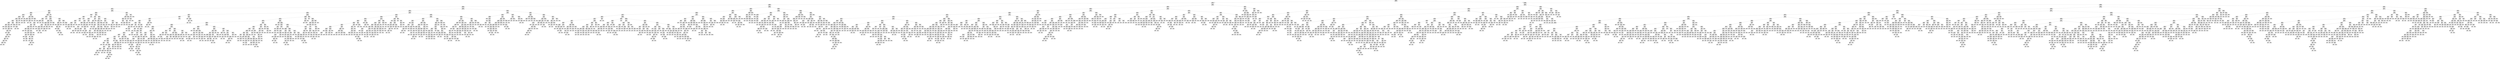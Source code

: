 digraph Tree {
node [shape=box] ;
0 [label="X[23] <= 1.5\ngini = 0.499\nsamples = 13971\nvalue = [6660, 7311]"] ;
1 [label="X[24] <= 1.5\ngini = 0.436\nsamples = 7062\nvalue = [4791, 2271]"] ;
0 -> 1 [labeldistance=2.5, labelangle=45, headlabel="True"] ;
2 [label="X[10] <= 0.5\ngini = 0.384\nsamples = 5294\nvalue = [3924, 1370]"] ;
1 -> 2 ;
3 [label="X[3] <= 1.5\ngini = 0.306\nsamples = 3613\nvalue = [2932, 681]"] ;
2 -> 3 ;
4 [label="X[4] <= 1.5\ngini = 0.172\nsamples = 1170\nvalue = [1059, 111]"] ;
3 -> 4 ;
5 [label="X[5] <= 0.5\ngini = 0.106\nsamples = 769\nvalue = [726, 43]"] ;
4 -> 5 ;
6 [label="X[8] <= 0.5\ngini = 0.235\nsamples = 169\nvalue = [146, 23]"] ;
5 -> 6 ;
7 [label="X[12] <= 0.5\ngini = 0.189\nsamples = 142\nvalue = [127, 15]"] ;
6 -> 7 ;
8 [label="X[30] <= 0.5\ngini = 0.171\nsamples = 138\nvalue = [125, 13]"] ;
7 -> 8 ;
9 [label="X[19] <= 0.5\ngini = 0.151\nsamples = 134\nvalue = [123, 11]"] ;
8 -> 9 ;
10 [label="X[33] <= 10.5\ngini = 0.118\nsamples = 127\nvalue = [119, 8]"] ;
9 -> 10 ;
11 [label="X[33] <= 5.5\ngini = 0.176\nsamples = 72\nvalue = [65, 7]"] ;
10 -> 11 ;
12 [label="X[2] <= 2.5\ngini = 0.046\nsamples = 42\nvalue = [41, 1]"] ;
11 -> 12 ;
13 [label="gini = 0.0\nsamples = 37\nvalue = [37, 0]"] ;
12 -> 13 ;
14 [label="X[27] <= 0.5\ngini = 0.32\nsamples = 5\nvalue = [4, 1]"] ;
12 -> 14 ;
15 [label="gini = 0.0\nsamples = 4\nvalue = [4, 0]"] ;
14 -> 15 ;
16 [label="gini = 0.0\nsamples = 1\nvalue = [0, 1]"] ;
14 -> 16 ;
17 [label="X[2] <= 3.5\ngini = 0.32\nsamples = 30\nvalue = [24, 6]"] ;
11 -> 17 ;
18 [label="X[2] <= 1.5\ngini = 0.285\nsamples = 29\nvalue = [24, 5]"] ;
17 -> 18 ;
19 [label="X[21] <= 0.5\ngini = 0.375\nsamples = 20\nvalue = [15, 5]"] ;
18 -> 19 ;
20 [label="X[13] <= 0.5\ngini = 0.332\nsamples = 19\nvalue = [15, 4]"] ;
19 -> 20 ;
21 [label="gini = 0.0\nsamples = 7\nvalue = [7, 0]"] ;
20 -> 21 ;
22 [label="X[28] <= 0.5\ngini = 0.444\nsamples = 12\nvalue = [8, 4]"] ;
20 -> 22 ;
23 [label="X[15] <= 0.5\ngini = 0.48\nsamples = 10\nvalue = [6, 4]"] ;
22 -> 23 ;
24 [label="X[25] <= 5.0\ngini = 0.5\nsamples = 8\nvalue = [4, 4]"] ;
23 -> 24 ;
25 [label="X[25] <= 2.5\ngini = 0.49\nsamples = 7\nvalue = [3, 4]"] ;
24 -> 25 ;
26 [label="X[11] <= 0.5\ngini = 0.48\nsamples = 5\nvalue = [3, 2]"] ;
25 -> 26 ;
27 [label="X[31] <= 0.5\ngini = 0.444\nsamples = 3\nvalue = [1, 2]"] ;
26 -> 27 ;
28 [label="gini = 0.0\nsamples = 2\nvalue = [0, 2]"] ;
27 -> 28 ;
29 [label="gini = 0.0\nsamples = 1\nvalue = [1, 0]"] ;
27 -> 29 ;
30 [label="gini = 0.0\nsamples = 2\nvalue = [2, 0]"] ;
26 -> 30 ;
31 [label="gini = 0.0\nsamples = 2\nvalue = [0, 2]"] ;
25 -> 31 ;
32 [label="gini = 0.0\nsamples = 1\nvalue = [1, 0]"] ;
24 -> 32 ;
33 [label="gini = 0.0\nsamples = 2\nvalue = [2, 0]"] ;
23 -> 33 ;
34 [label="gini = 0.0\nsamples = 2\nvalue = [2, 0]"] ;
22 -> 34 ;
35 [label="gini = 0.0\nsamples = 1\nvalue = [0, 1]"] ;
19 -> 35 ;
36 [label="gini = 0.0\nsamples = 9\nvalue = [9, 0]"] ;
18 -> 36 ;
37 [label="gini = 0.0\nsamples = 1\nvalue = [0, 1]"] ;
17 -> 37 ;
38 [label="X[2] <= 1.5\ngini = 0.036\nsamples = 55\nvalue = [54, 1]"] ;
10 -> 38 ;
39 [label="gini = 0.0\nsamples = 41\nvalue = [41, 0]"] ;
38 -> 39 ;
40 [label="X[33] <= 26.0\ngini = 0.133\nsamples = 14\nvalue = [13, 1]"] ;
38 -> 40 ;
41 [label="gini = 0.0\nsamples = 11\nvalue = [11, 0]"] ;
40 -> 41 ;
42 [label="X[25] <= 1.5\ngini = 0.444\nsamples = 3\nvalue = [2, 1]"] ;
40 -> 42 ;
43 [label="gini = 0.0\nsamples = 2\nvalue = [2, 0]"] ;
42 -> 43 ;
44 [label="gini = 0.0\nsamples = 1\nvalue = [0, 1]"] ;
42 -> 44 ;
45 [label="X[14] <= 0.5\ngini = 0.49\nsamples = 7\nvalue = [4, 3]"] ;
9 -> 45 ;
46 [label="X[33] <= 8.5\ngini = 0.375\nsamples = 4\nvalue = [1, 3]"] ;
45 -> 46 ;
47 [label="gini = 0.0\nsamples = 1\nvalue = [1, 0]"] ;
46 -> 47 ;
48 [label="gini = 0.0\nsamples = 3\nvalue = [0, 3]"] ;
46 -> 48 ;
49 [label="gini = 0.0\nsamples = 3\nvalue = [3, 0]"] ;
45 -> 49 ;
50 [label="X[33] <= 6.0\ngini = 0.5\nsamples = 4\nvalue = [2, 2]"] ;
8 -> 50 ;
51 [label="gini = 0.0\nsamples = 2\nvalue = [0, 2]"] ;
50 -> 51 ;
52 [label="gini = 0.0\nsamples = 2\nvalue = [2, 0]"] ;
50 -> 52 ;
53 [label="X[15] <= 0.5\ngini = 0.5\nsamples = 4\nvalue = [2, 2]"] ;
7 -> 53 ;
54 [label="gini = 0.0\nsamples = 2\nvalue = [0, 2]"] ;
53 -> 54 ;
55 [label="gini = 0.0\nsamples = 2\nvalue = [2, 0]"] ;
53 -> 55 ;
56 [label="X[29] <= 0.5\ngini = 0.417\nsamples = 27\nvalue = [19, 8]"] ;
6 -> 56 ;
57 [label="X[7] <= 0.5\ngini = 0.308\nsamples = 21\nvalue = [17, 4]"] ;
56 -> 57 ;
58 [label="X[33] <= 6.5\ngini = 0.117\nsamples = 16\nvalue = [15, 1]"] ;
57 -> 58 ;
59 [label="X[33] <= 5.5\ngini = 0.375\nsamples = 4\nvalue = [3, 1]"] ;
58 -> 59 ;
60 [label="gini = 0.0\nsamples = 3\nvalue = [3, 0]"] ;
59 -> 60 ;
61 [label="gini = 0.0\nsamples = 1\nvalue = [0, 1]"] ;
59 -> 61 ;
62 [label="gini = 0.0\nsamples = 12\nvalue = [12, 0]"] ;
58 -> 62 ;
63 [label="X[9] <= 0.5\ngini = 0.48\nsamples = 5\nvalue = [2, 3]"] ;
57 -> 63 ;
64 [label="X[28] <= 0.5\ngini = 0.444\nsamples = 3\nvalue = [2, 1]"] ;
63 -> 64 ;
65 [label="gini = 0.0\nsamples = 2\nvalue = [2, 0]"] ;
64 -> 65 ;
66 [label="gini = 0.0\nsamples = 1\nvalue = [0, 1]"] ;
64 -> 66 ;
67 [label="gini = 0.0\nsamples = 2\nvalue = [0, 2]"] ;
63 -> 67 ;
68 [label="X[2] <= 3.0\ngini = 0.444\nsamples = 6\nvalue = [2, 4]"] ;
56 -> 68 ;
69 [label="gini = 0.0\nsamples = 3\nvalue = [0, 3]"] ;
68 -> 69 ;
70 [label="X[16] <= 0.5\ngini = 0.444\nsamples = 3\nvalue = [2, 1]"] ;
68 -> 70 ;
71 [label="gini = 0.0\nsamples = 1\nvalue = [0, 1]"] ;
70 -> 71 ;
72 [label="gini = 0.0\nsamples = 2\nvalue = [2, 0]"] ;
70 -> 72 ;
73 [label="X[22] <= 0.5\ngini = 0.064\nsamples = 600\nvalue = [580, 20]"] ;
5 -> 73 ;
74 [label="X[0] <= 31.5\ngini = 0.061\nsamples = 599\nvalue = [580, 19]"] ;
73 -> 74 ;
75 [label="X[33] <= 10.5\ngini = 0.188\nsamples = 76\nvalue = [68, 8]"] ;
74 -> 75 ;
76 [label="X[18] <= 0.5\ngini = 0.241\nsamples = 57\nvalue = [49, 8]"] ;
75 -> 76 ;
77 [label="X[19] <= 0.5\ngini = 0.222\nsamples = 55\nvalue = [48, 7]"] ;
76 -> 77 ;
78 [label="X[9] <= 0.5\ngini = 0.198\nsamples = 54\nvalue = [48, 6]"] ;
77 -> 78 ;
79 [label="X[2] <= 4.0\ngini = 0.174\nsamples = 52\nvalue = [47, 5]"] ;
78 -> 79 ;
80 [label="X[33] <= 0.5\ngini = 0.15\nsamples = 49\nvalue = [45, 4]"] ;
79 -> 80 ;
81 [label="X[1] <= 1.5\ngini = 0.444\nsamples = 3\nvalue = [2, 1]"] ;
80 -> 81 ;
82 [label="gini = 0.0\nsamples = 2\nvalue = [2, 0]"] ;
81 -> 82 ;
83 [label="gini = 0.0\nsamples = 1\nvalue = [0, 1]"] ;
81 -> 83 ;
84 [label="X[0] <= 30.5\ngini = 0.122\nsamples = 46\nvalue = [43, 3]"] ;
80 -> 84 ;
85 [label="X[1] <= 1.5\ngini = 0.061\nsamples = 32\nvalue = [31, 1]"] ;
84 -> 85 ;
86 [label="gini = 0.0\nsamples = 20\nvalue = [20, 0]"] ;
85 -> 86 ;
87 [label="X[25] <= 2.0\ngini = 0.153\nsamples = 12\nvalue = [11, 1]"] ;
85 -> 87 ;
88 [label="X[26] <= 0.5\ngini = 0.278\nsamples = 6\nvalue = [5, 1]"] ;
87 -> 88 ;
89 [label="gini = 0.0\nsamples = 3\nvalue = [3, 0]"] ;
88 -> 89 ;
90 [label="X[2] <= 1.5\ngini = 0.444\nsamples = 3\nvalue = [2, 1]"] ;
88 -> 90 ;
91 [label="gini = 0.0\nsamples = 1\nvalue = [1, 0]"] ;
90 -> 91 ;
92 [label="X[2] <= 2.5\ngini = 0.5\nsamples = 2\nvalue = [1, 1]"] ;
90 -> 92 ;
93 [label="gini = 0.0\nsamples = 1\nvalue = [0, 1]"] ;
92 -> 93 ;
94 [label="gini = 0.0\nsamples = 1\nvalue = [1, 0]"] ;
92 -> 94 ;
95 [label="gini = 0.0\nsamples = 6\nvalue = [6, 0]"] ;
87 -> 95 ;
96 [label="X[1] <= 1.5\ngini = 0.245\nsamples = 14\nvalue = [12, 2]"] ;
84 -> 96 ;
97 [label="X[2] <= 1.5\ngini = 0.375\nsamples = 8\nvalue = [6, 2]"] ;
96 -> 97 ;
98 [label="X[33] <= 6.0\ngini = 0.444\nsamples = 6\nvalue = [4, 2]"] ;
97 -> 98 ;
99 [label="gini = 0.0\nsamples = 1\nvalue = [0, 1]"] ;
98 -> 99 ;
100 [label="X[6] <= 0.5\ngini = 0.32\nsamples = 5\nvalue = [4, 1]"] ;
98 -> 100 ;
101 [label="X[33] <= 8.5\ngini = 0.375\nsamples = 4\nvalue = [3, 1]"] ;
100 -> 101 ;
102 [label="gini = 0.0\nsamples = 1\nvalue = [1, 0]"] ;
101 -> 102 ;
103 [label="X[29] <= 0.5\ngini = 0.444\nsamples = 3\nvalue = [2, 1]"] ;
101 -> 103 ;
104 [label="X[31] <= 0.5\ngini = 0.5\nsamples = 2\nvalue = [1, 1]"] ;
103 -> 104 ;
105 [label="gini = 0.0\nsamples = 1\nvalue = [0, 1]"] ;
104 -> 105 ;
106 [label="gini = 0.0\nsamples = 1\nvalue = [1, 0]"] ;
104 -> 106 ;
107 [label="gini = 0.0\nsamples = 1\nvalue = [1, 0]"] ;
103 -> 107 ;
108 [label="gini = 0.0\nsamples = 1\nvalue = [1, 0]"] ;
100 -> 108 ;
109 [label="gini = 0.0\nsamples = 2\nvalue = [2, 0]"] ;
97 -> 109 ;
110 [label="gini = 0.0\nsamples = 6\nvalue = [6, 0]"] ;
96 -> 110 ;
111 [label="X[33] <= 7.5\ngini = 0.444\nsamples = 3\nvalue = [2, 1]"] ;
79 -> 111 ;
112 [label="gini = 0.0\nsamples = 2\nvalue = [2, 0]"] ;
111 -> 112 ;
113 [label="gini = 0.0\nsamples = 1\nvalue = [0, 1]"] ;
111 -> 113 ;
114 [label="X[29] <= 0.5\ngini = 0.5\nsamples = 2\nvalue = [1, 1]"] ;
78 -> 114 ;
115 [label="gini = 0.0\nsamples = 1\nvalue = [1, 0]"] ;
114 -> 115 ;
116 [label="gini = 0.0\nsamples = 1\nvalue = [0, 1]"] ;
114 -> 116 ;
117 [label="gini = 0.0\nsamples = 1\nvalue = [0, 1]"] ;
77 -> 117 ;
118 [label="X[9] <= 0.5\ngini = 0.5\nsamples = 2\nvalue = [1, 1]"] ;
76 -> 118 ;
119 [label="gini = 0.0\nsamples = 1\nvalue = [0, 1]"] ;
118 -> 119 ;
120 [label="gini = 0.0\nsamples = 1\nvalue = [1, 0]"] ;
118 -> 120 ;
121 [label="gini = 0.0\nsamples = 19\nvalue = [19, 0]"] ;
75 -> 121 ;
122 [label="X[15] <= 0.5\ngini = 0.041\nsamples = 523\nvalue = [512, 11]"] ;
74 -> 122 ;
123 [label="X[0] <= 55.5\ngini = 0.025\nsamples = 475\nvalue = [469, 6]"] ;
122 -> 123 ;
124 [label="X[25] <= 6.5\ngini = 0.017\nsamples = 462\nvalue = [458, 4]"] ;
123 -> 124 ;
125 [label="X[11] <= 0.5\ngini = 0.013\nsamples = 455\nvalue = [452, 3]"] ;
124 -> 125 ;
126 [label="X[8] <= 0.5\ngini = 0.009\nsamples = 447\nvalue = [445, 2]"] ;
125 -> 126 ;
127 [label="X[7] <= 0.5\ngini = 0.005\nsamples = 433\nvalue = [432, 1]"] ;
126 -> 127 ;
128 [label="gini = 0.0\nsamples = 420\nvalue = [420, 0]"] ;
127 -> 128 ;
129 [label="X[27] <= 0.5\ngini = 0.142\nsamples = 13\nvalue = [12, 1]"] ;
127 -> 129 ;
130 [label="gini = 0.0\nsamples = 11\nvalue = [11, 0]"] ;
129 -> 130 ;
131 [label="X[33] <= 15.0\ngini = 0.5\nsamples = 2\nvalue = [1, 1]"] ;
129 -> 131 ;
132 [label="gini = 0.0\nsamples = 1\nvalue = [0, 1]"] ;
131 -> 132 ;
133 [label="gini = 0.0\nsamples = 1\nvalue = [1, 0]"] ;
131 -> 133 ;
134 [label="X[1] <= 1.5\ngini = 0.133\nsamples = 14\nvalue = [13, 1]"] ;
126 -> 134 ;
135 [label="gini = 0.0\nsamples = 10\nvalue = [10, 0]"] ;
134 -> 135 ;
136 [label="X[6] <= 0.5\ngini = 0.375\nsamples = 4\nvalue = [3, 1]"] ;
134 -> 136 ;
137 [label="gini = 0.0\nsamples = 1\nvalue = [0, 1]"] ;
136 -> 137 ;
138 [label="gini = 0.0\nsamples = 3\nvalue = [3, 0]"] ;
136 -> 138 ;
139 [label="X[26] <= 0.5\ngini = 0.219\nsamples = 8\nvalue = [7, 1]"] ;
125 -> 139 ;
140 [label="gini = 0.0\nsamples = 6\nvalue = [6, 0]"] ;
139 -> 140 ;
141 [label="X[33] <= 5.5\ngini = 0.5\nsamples = 2\nvalue = [1, 1]"] ;
139 -> 141 ;
142 [label="gini = 0.0\nsamples = 1\nvalue = [0, 1]"] ;
141 -> 142 ;
143 [label="gini = 0.0\nsamples = 1\nvalue = [1, 0]"] ;
141 -> 143 ;
144 [label="X[33] <= 8.5\ngini = 0.245\nsamples = 7\nvalue = [6, 1]"] ;
124 -> 144 ;
145 [label="X[33] <= 4.0\ngini = 0.5\nsamples = 2\nvalue = [1, 1]"] ;
144 -> 145 ;
146 [label="gini = 0.0\nsamples = 1\nvalue = [1, 0]"] ;
145 -> 146 ;
147 [label="gini = 0.0\nsamples = 1\nvalue = [0, 1]"] ;
145 -> 147 ;
148 [label="gini = 0.0\nsamples = 5\nvalue = [5, 0]"] ;
144 -> 148 ;
149 [label="X[1] <= 1.5\ngini = 0.26\nsamples = 13\nvalue = [11, 2]"] ;
123 -> 149 ;
150 [label="gini = 0.0\nsamples = 9\nvalue = [9, 0]"] ;
149 -> 150 ;
151 [label="X[25] <= 2.5\ngini = 0.5\nsamples = 4\nvalue = [2, 2]"] ;
149 -> 151 ;
152 [label="gini = 0.0\nsamples = 2\nvalue = [2, 0]"] ;
151 -> 152 ;
153 [label="gini = 0.0\nsamples = 2\nvalue = [0, 2]"] ;
151 -> 153 ;
154 [label="X[14] <= 0.5\ngini = 0.187\nsamples = 48\nvalue = [43, 5]"] ;
122 -> 154 ;
155 [label="X[30] <= 0.5\ngini = 0.32\nsamples = 20\nvalue = [16, 4]"] ;
154 -> 155 ;
156 [label="X[0] <= 39.0\ngini = 0.266\nsamples = 19\nvalue = [16, 3]"] ;
155 -> 156 ;
157 [label="X[31] <= 0.5\ngini = 0.375\nsamples = 12\nvalue = [9, 3]"] ;
156 -> 157 ;
158 [label="X[33] <= 2.5\ngini = 0.298\nsamples = 11\nvalue = [9, 2]"] ;
157 -> 158 ;
159 [label="gini = 0.0\nsamples = 5\nvalue = [5, 0]"] ;
158 -> 159 ;
160 [label="X[33] <= 4.5\ngini = 0.444\nsamples = 6\nvalue = [4, 2]"] ;
158 -> 160 ;
161 [label="gini = 0.0\nsamples = 1\nvalue = [0, 1]"] ;
160 -> 161 ;
162 [label="X[6] <= 0.5\ngini = 0.32\nsamples = 5\nvalue = [4, 1]"] ;
160 -> 162 ;
163 [label="gini = 0.0\nsamples = 3\nvalue = [3, 0]"] ;
162 -> 163 ;
164 [label="X[25] <= 2.5\ngini = 0.5\nsamples = 2\nvalue = [1, 1]"] ;
162 -> 164 ;
165 [label="gini = 0.0\nsamples = 1\nvalue = [0, 1]"] ;
164 -> 165 ;
166 [label="gini = 0.0\nsamples = 1\nvalue = [1, 0]"] ;
164 -> 166 ;
167 [label="gini = 0.0\nsamples = 1\nvalue = [0, 1]"] ;
157 -> 167 ;
168 [label="gini = 0.0\nsamples = 7\nvalue = [7, 0]"] ;
156 -> 168 ;
169 [label="gini = 0.0\nsamples = 1\nvalue = [0, 1]"] ;
155 -> 169 ;
170 [label="X[16] <= 0.5\ngini = 0.069\nsamples = 28\nvalue = [27, 1]"] ;
154 -> 170 ;
171 [label="gini = 0.0\nsamples = 22\nvalue = [22, 0]"] ;
170 -> 171 ;
172 [label="X[25] <= 2.5\ngini = 0.278\nsamples = 6\nvalue = [5, 1]"] ;
170 -> 172 ;
173 [label="gini = 0.0\nsamples = 1\nvalue = [0, 1]"] ;
172 -> 173 ;
174 [label="gini = 0.0\nsamples = 5\nvalue = [5, 0]"] ;
172 -> 174 ;
175 [label="gini = 0.0\nsamples = 1\nvalue = [0, 1]"] ;
73 -> 175 ;
176 [label="X[2] <= 3.5\ngini = 0.282\nsamples = 401\nvalue = [333, 68]"] ;
4 -> 176 ;
177 [label="X[33] <= 2.5\ngini = 0.249\nsamples = 350\nvalue = [299, 51]"] ;
176 -> 177 ;
178 [label="X[25] <= 6.5\ngini = 0.104\nsamples = 73\nvalue = [69, 4]"] ;
177 -> 178 ;
179 [label="X[6] <= 0.5\ngini = 0.08\nsamples = 72\nvalue = [69, 3]"] ;
178 -> 179 ;
180 [label="X[16] <= 0.5\ngini = 0.149\nsamples = 37\nvalue = [34, 3]"] ;
179 -> 180 ;
181 [label="X[4] <= 3.5\ngini = 0.255\nsamples = 20\nvalue = [17, 3]"] ;
180 -> 181 ;
182 [label="X[8] <= 0.5\ngini = 0.198\nsamples = 18\nvalue = [16, 2]"] ;
181 -> 182 ;
183 [label="X[32] <= 0.5\ngini = 0.124\nsamples = 15\nvalue = [14, 1]"] ;
182 -> 183 ;
184 [label="gini = 0.0\nsamples = 12\nvalue = [12, 0]"] ;
183 -> 184 ;
185 [label="X[4] <= 2.5\ngini = 0.444\nsamples = 3\nvalue = [2, 1]"] ;
183 -> 185 ;
186 [label="gini = 0.0\nsamples = 2\nvalue = [2, 0]"] ;
185 -> 186 ;
187 [label="gini = 0.0\nsamples = 1\nvalue = [0, 1]"] ;
185 -> 187 ;
188 [label="X[26] <= 0.5\ngini = 0.444\nsamples = 3\nvalue = [2, 1]"] ;
182 -> 188 ;
189 [label="gini = 0.0\nsamples = 1\nvalue = [0, 1]"] ;
188 -> 189 ;
190 [label="gini = 0.0\nsamples = 2\nvalue = [2, 0]"] ;
188 -> 190 ;
191 [label="X[1] <= 1.5\ngini = 0.5\nsamples = 2\nvalue = [1, 1]"] ;
181 -> 191 ;
192 [label="gini = 0.0\nsamples = 1\nvalue = [0, 1]"] ;
191 -> 192 ;
193 [label="gini = 0.0\nsamples = 1\nvalue = [1, 0]"] ;
191 -> 193 ;
194 [label="gini = 0.0\nsamples = 17\nvalue = [17, 0]"] ;
180 -> 194 ;
195 [label="gini = 0.0\nsamples = 35\nvalue = [35, 0]"] ;
179 -> 195 ;
196 [label="gini = 0.0\nsamples = 1\nvalue = [0, 1]"] ;
178 -> 196 ;
197 [label="X[33] <= 7.5\ngini = 0.282\nsamples = 277\nvalue = [230, 47]"] ;
177 -> 197 ;
198 [label="X[8] <= 0.5\ngini = 0.4\nsamples = 76\nvalue = [55, 21]"] ;
197 -> 198 ;
199 [label="X[11] <= 0.5\ngini = 0.35\nsamples = 62\nvalue = [48, 14]"] ;
198 -> 199 ;
200 [label="X[13] <= 0.5\ngini = 0.311\nsamples = 57\nvalue = [46, 11]"] ;
199 -> 200 ;
201 [label="X[32] <= 0.5\ngini = 0.095\nsamples = 20\nvalue = [19, 1]"] ;
200 -> 201 ;
202 [label="gini = 0.0\nsamples = 19\nvalue = [19, 0]"] ;
201 -> 202 ;
203 [label="gini = 0.0\nsamples = 1\nvalue = [0, 1]"] ;
201 -> 203 ;
204 [label="X[5] <= 0.5\ngini = 0.394\nsamples = 37\nvalue = [27, 10]"] ;
200 -> 204 ;
205 [label="X[31] <= 0.5\ngini = 0.496\nsamples = 11\nvalue = [6, 5]"] ;
204 -> 205 ;
206 [label="X[9] <= 0.5\ngini = 0.444\nsamples = 9\nvalue = [6, 3]"] ;
205 -> 206 ;
207 [label="X[25] <= 1.5\ngini = 0.5\nsamples = 6\nvalue = [3, 3]"] ;
206 -> 207 ;
208 [label="X[33] <= 6.0\ngini = 0.375\nsamples = 4\nvalue = [3, 1]"] ;
207 -> 208 ;
209 [label="gini = 0.0\nsamples = 1\nvalue = [0, 1]"] ;
208 -> 209 ;
210 [label="gini = 0.0\nsamples = 3\nvalue = [3, 0]"] ;
208 -> 210 ;
211 [label="gini = 0.0\nsamples = 2\nvalue = [0, 2]"] ;
207 -> 211 ;
212 [label="gini = 0.0\nsamples = 3\nvalue = [3, 0]"] ;
206 -> 212 ;
213 [label="gini = 0.0\nsamples = 2\nvalue = [0, 2]"] ;
205 -> 213 ;
214 [label="X[18] <= 0.5\ngini = 0.311\nsamples = 26\nvalue = [21, 5]"] ;
204 -> 214 ;
215 [label="X[0] <= 34.0\ngini = 0.269\nsamples = 25\nvalue = [21, 4]"] ;
214 -> 215 ;
216 [label="X[7] <= 0.5\ngini = 0.48\nsamples = 5\nvalue = [3, 2]"] ;
215 -> 216 ;
217 [label="X[27] <= 0.5\ngini = 0.444\nsamples = 3\nvalue = [1, 2]"] ;
216 -> 217 ;
218 [label="gini = 0.0\nsamples = 2\nvalue = [0, 2]"] ;
217 -> 218 ;
219 [label="gini = 0.0\nsamples = 1\nvalue = [1, 0]"] ;
217 -> 219 ;
220 [label="gini = 0.0\nsamples = 2\nvalue = [2, 0]"] ;
216 -> 220 ;
221 [label="X[1] <= 1.5\ngini = 0.18\nsamples = 20\nvalue = [18, 2]"] ;
215 -> 221 ;
222 [label="gini = 0.0\nsamples = 12\nvalue = [12, 0]"] ;
221 -> 222 ;
223 [label="X[25] <= 2.5\ngini = 0.375\nsamples = 8\nvalue = [6, 2]"] ;
221 -> 223 ;
224 [label="gini = 0.0\nsamples = 5\nvalue = [5, 0]"] ;
223 -> 224 ;
225 [label="X[31] <= 0.5\ngini = 0.444\nsamples = 3\nvalue = [1, 2]"] ;
223 -> 225 ;
226 [label="gini = 0.0\nsamples = 1\nvalue = [1, 0]"] ;
225 -> 226 ;
227 [label="gini = 0.0\nsamples = 2\nvalue = [0, 2]"] ;
225 -> 227 ;
228 [label="gini = 0.0\nsamples = 1\nvalue = [0, 1]"] ;
214 -> 228 ;
229 [label="X[14] <= 0.5\ngini = 0.48\nsamples = 5\nvalue = [2, 3]"] ;
199 -> 229 ;
230 [label="gini = 0.0\nsamples = 3\nvalue = [0, 3]"] ;
229 -> 230 ;
231 [label="gini = 0.0\nsamples = 2\nvalue = [2, 0]"] ;
229 -> 231 ;
232 [label="X[1] <= 1.5\ngini = 0.5\nsamples = 14\nvalue = [7, 7]"] ;
198 -> 232 ;
233 [label="X[5] <= 0.5\ngini = 0.42\nsamples = 10\nvalue = [7, 3]"] ;
232 -> 233 ;
234 [label="X[29] <= 0.5\ngini = 0.48\nsamples = 5\nvalue = [2, 3]"] ;
233 -> 234 ;
235 [label="gini = 0.0\nsamples = 3\nvalue = [0, 3]"] ;
234 -> 235 ;
236 [label="gini = 0.0\nsamples = 2\nvalue = [2, 0]"] ;
234 -> 236 ;
237 [label="gini = 0.0\nsamples = 5\nvalue = [5, 0]"] ;
233 -> 237 ;
238 [label="gini = 0.0\nsamples = 4\nvalue = [0, 4]"] ;
232 -> 238 ;
239 [label="X[15] <= 0.5\ngini = 0.225\nsamples = 201\nvalue = [175, 26]"] ;
197 -> 239 ;
240 [label="X[22] <= 0.5\ngini = 0.171\nsamples = 159\nvalue = [144, 15]"] ;
239 -> 240 ;
241 [label="X[31] <= 0.5\ngini = 0.162\nsamples = 158\nvalue = [144, 14]"] ;
240 -> 241 ;
242 [label="X[13] <= 0.5\ngini = 0.205\nsamples = 112\nvalue = [99, 13]"] ;
241 -> 242 ;
243 [label="X[25] <= 4.5\ngini = 0.071\nsamples = 27\nvalue = [26, 1]"] ;
242 -> 243 ;
244 [label="gini = 0.0\nsamples = 25\nvalue = [25, 0]"] ;
243 -> 244 ;
245 [label="X[2] <= 2.0\ngini = 0.5\nsamples = 2\nvalue = [1, 1]"] ;
243 -> 245 ;
246 [label="gini = 0.0\nsamples = 1\nvalue = [1, 0]"] ;
245 -> 246 ;
247 [label="gini = 0.0\nsamples = 1\nvalue = [0, 1]"] ;
245 -> 247 ;
248 [label="X[26] <= 0.5\ngini = 0.242\nsamples = 85\nvalue = [73, 12]"] ;
242 -> 248 ;
249 [label="X[33] <= 17.0\ngini = 0.324\nsamples = 54\nvalue = [43, 11]"] ;
248 -> 249 ;
250 [label="X[0] <= 46.0\ngini = 0.444\nsamples = 21\nvalue = [14, 7]"] ;
249 -> 250 ;
251 [label="X[5] <= 0.5\ngini = 0.36\nsamples = 17\nvalue = [13, 4]"] ;
250 -> 251 ;
252 [label="gini = 0.0\nsamples = 5\nvalue = [5, 0]"] ;
251 -> 252 ;
253 [label="X[25] <= 2.5\ngini = 0.444\nsamples = 12\nvalue = [8, 4]"] ;
251 -> 253 ;
254 [label="X[7] <= 0.5\ngini = 0.245\nsamples = 7\nvalue = [6, 1]"] ;
253 -> 254 ;
255 [label="gini = 0.0\nsamples = 6\nvalue = [6, 0]"] ;
254 -> 255 ;
256 [label="gini = 0.0\nsamples = 1\nvalue = [0, 1]"] ;
254 -> 256 ;
257 [label="X[28] <= 0.5\ngini = 0.48\nsamples = 5\nvalue = [2, 3]"] ;
253 -> 257 ;
258 [label="gini = 0.0\nsamples = 2\nvalue = [0, 2]"] ;
257 -> 258 ;
259 [label="X[19] <= 0.5\ngini = 0.444\nsamples = 3\nvalue = [2, 1]"] ;
257 -> 259 ;
260 [label="gini = 0.0\nsamples = 2\nvalue = [2, 0]"] ;
259 -> 260 ;
261 [label="gini = 0.0\nsamples = 1\nvalue = [0, 1]"] ;
259 -> 261 ;
262 [label="X[33] <= 12.0\ngini = 0.375\nsamples = 4\nvalue = [1, 3]"] ;
250 -> 262 ;
263 [label="gini = 0.0\nsamples = 1\nvalue = [1, 0]"] ;
262 -> 263 ;
264 [label="gini = 0.0\nsamples = 3\nvalue = [0, 3]"] ;
262 -> 264 ;
265 [label="X[14] <= 0.5\ngini = 0.213\nsamples = 33\nvalue = [29, 4]"] ;
249 -> 265 ;
266 [label="X[9] <= 0.5\ngini = 0.08\nsamples = 24\nvalue = [23, 1]"] ;
265 -> 266 ;
267 [label="gini = 0.0\nsamples = 19\nvalue = [19, 0]"] ;
266 -> 267 ;
268 [label="X[25] <= 2.5\ngini = 0.32\nsamples = 5\nvalue = [4, 1]"] ;
266 -> 268 ;
269 [label="X[16] <= 0.5\ngini = 0.5\nsamples = 2\nvalue = [1, 1]"] ;
268 -> 269 ;
270 [label="gini = 0.0\nsamples = 1\nvalue = [0, 1]"] ;
269 -> 270 ;
271 [label="gini = 0.0\nsamples = 1\nvalue = [1, 0]"] ;
269 -> 271 ;
272 [label="gini = 0.0\nsamples = 3\nvalue = [3, 0]"] ;
268 -> 272 ;
273 [label="X[0] <= 42.5\ngini = 0.444\nsamples = 9\nvalue = [6, 3]"] ;
265 -> 273 ;
274 [label="X[6] <= 0.5\ngini = 0.375\nsamples = 4\nvalue = [1, 3]"] ;
273 -> 274 ;
275 [label="gini = 0.0\nsamples = 1\nvalue = [1, 0]"] ;
274 -> 275 ;
276 [label="gini = 0.0\nsamples = 3\nvalue = [0, 3]"] ;
274 -> 276 ;
277 [label="gini = 0.0\nsamples = 5\nvalue = [5, 0]"] ;
273 -> 277 ;
278 [label="X[33] <= 9.0\ngini = 0.062\nsamples = 31\nvalue = [30, 1]"] ;
248 -> 278 ;
279 [label="X[0] <= 33.5\ngini = 0.444\nsamples = 3\nvalue = [2, 1]"] ;
278 -> 279 ;
280 [label="gini = 0.0\nsamples = 1\nvalue = [0, 1]"] ;
279 -> 280 ;
281 [label="gini = 0.0\nsamples = 2\nvalue = [2, 0]"] ;
279 -> 281 ;
282 [label="gini = 0.0\nsamples = 28\nvalue = [28, 0]"] ;
278 -> 282 ;
283 [label="X[33] <= 17.5\ngini = 0.043\nsamples = 46\nvalue = [45, 1]"] ;
241 -> 283 ;
284 [label="gini = 0.0\nsamples = 29\nvalue = [29, 0]"] ;
283 -> 284 ;
285 [label="X[25] <= 2.5\ngini = 0.111\nsamples = 17\nvalue = [16, 1]"] ;
283 -> 285 ;
286 [label="X[0] <= 34.5\ngini = 0.245\nsamples = 7\nvalue = [6, 1]"] ;
285 -> 286 ;
287 [label="X[6] <= 0.5\ngini = 0.5\nsamples = 2\nvalue = [1, 1]"] ;
286 -> 287 ;
288 [label="gini = 0.0\nsamples = 1\nvalue = [1, 0]"] ;
287 -> 288 ;
289 [label="gini = 0.0\nsamples = 1\nvalue = [0, 1]"] ;
287 -> 289 ;
290 [label="gini = 0.0\nsamples = 5\nvalue = [5, 0]"] ;
286 -> 290 ;
291 [label="gini = 0.0\nsamples = 10\nvalue = [10, 0]"] ;
285 -> 291 ;
292 [label="gini = 0.0\nsamples = 1\nvalue = [0, 1]"] ;
240 -> 292 ;
293 [label="X[5] <= 0.5\ngini = 0.387\nsamples = 42\nvalue = [31, 11]"] ;
239 -> 293 ;
294 [label="X[30] <= 0.5\ngini = 0.1\nsamples = 19\nvalue = [18, 1]"] ;
293 -> 294 ;
295 [label="gini = 0.0\nsamples = 17\nvalue = [17, 0]"] ;
294 -> 295 ;
296 [label="X[17] <= 0.5\ngini = 0.5\nsamples = 2\nvalue = [1, 1]"] ;
294 -> 296 ;
297 [label="gini = 0.0\nsamples = 1\nvalue = [0, 1]"] ;
296 -> 297 ;
298 [label="gini = 0.0\nsamples = 1\nvalue = [1, 0]"] ;
296 -> 298 ;
299 [label="X[4] <= 2.5\ngini = 0.491\nsamples = 23\nvalue = [13, 10]"] ;
293 -> 299 ;
300 [label="X[16] <= 0.5\ngini = 0.337\nsamples = 14\nvalue = [11, 3]"] ;
299 -> 300 ;
301 [label="X[8] <= 0.5\ngini = 0.49\nsamples = 7\nvalue = [4, 3]"] ;
300 -> 301 ;
302 [label="X[17] <= 0.5\ngini = 0.32\nsamples = 5\nvalue = [4, 1]"] ;
301 -> 302 ;
303 [label="gini = 0.0\nsamples = 4\nvalue = [4, 0]"] ;
302 -> 303 ;
304 [label="gini = 0.0\nsamples = 1\nvalue = [0, 1]"] ;
302 -> 304 ;
305 [label="gini = 0.0\nsamples = 2\nvalue = [0, 2]"] ;
301 -> 305 ;
306 [label="gini = 0.0\nsamples = 7\nvalue = [7, 0]"] ;
300 -> 306 ;
307 [label="X[2] <= 1.5\ngini = 0.346\nsamples = 9\nvalue = [2, 7]"] ;
299 -> 307 ;
308 [label="X[4] <= 3.5\ngini = 0.444\nsamples = 6\nvalue = [2, 4]"] ;
307 -> 308 ;
309 [label="gini = 0.0\nsamples = 1\nvalue = [1, 0]"] ;
308 -> 309 ;
310 [label="gini = 0.32\nsamples = 5\nvalue = [1, 4]"] ;
308 -> 310 ;
311 [label="gini = 0.0\nsamples = 3\nvalue = [0, 3]"] ;
307 -> 311 ;
312 [label="X[5] <= 0.5\ngini = 0.444\nsamples = 51\nvalue = [34, 17]"] ;
176 -> 312 ;
313 [label="X[6] <= 0.5\ngini = 0.5\nsamples = 32\nvalue = [16, 16]"] ;
312 -> 313 ;
314 [label="X[19] <= 0.5\ngini = 0.472\nsamples = 21\nvalue = [8, 13]"] ;
313 -> 314 ;
315 [label="X[25] <= 3.5\ngini = 0.432\nsamples = 19\nvalue = [6, 13]"] ;
314 -> 315 ;
316 [label="X[14] <= 0.5\ngini = 0.278\nsamples = 12\nvalue = [2, 10]"] ;
315 -> 316 ;
317 [label="gini = 0.0\nsamples = 9\nvalue = [0, 9]"] ;
316 -> 317 ;
318 [label="X[2] <= 4.5\ngini = 0.444\nsamples = 3\nvalue = [2, 1]"] ;
316 -> 318 ;
319 [label="gini = 0.0\nsamples = 1\nvalue = [0, 1]"] ;
318 -> 319 ;
320 [label="gini = 0.0\nsamples = 2\nvalue = [2, 0]"] ;
318 -> 320 ;
321 [label="X[17] <= 0.5\ngini = 0.49\nsamples = 7\nvalue = [4, 3]"] ;
315 -> 321 ;
322 [label="X[8] <= 0.5\ngini = 0.48\nsamples = 5\nvalue = [2, 3]"] ;
321 -> 322 ;
323 [label="gini = 0.0\nsamples = 3\nvalue = [0, 3]"] ;
322 -> 323 ;
324 [label="gini = 0.0\nsamples = 2\nvalue = [2, 0]"] ;
322 -> 324 ;
325 [label="gini = 0.0\nsamples = 2\nvalue = [2, 0]"] ;
321 -> 325 ;
326 [label="gini = 0.0\nsamples = 2\nvalue = [2, 0]"] ;
314 -> 326 ;
327 [label="X[14] <= 0.5\ngini = 0.397\nsamples = 11\nvalue = [8, 3]"] ;
313 -> 327 ;
328 [label="gini = 0.0\nsamples = 7\nvalue = [7, 0]"] ;
327 -> 328 ;
329 [label="X[1] <= 1.5\ngini = 0.375\nsamples = 4\nvalue = [1, 3]"] ;
327 -> 329 ;
330 [label="gini = 0.0\nsamples = 3\nvalue = [0, 3]"] ;
329 -> 330 ;
331 [label="gini = 0.0\nsamples = 1\nvalue = [1, 0]"] ;
329 -> 331 ;
332 [label="X[2] <= 5.5\ngini = 0.1\nsamples = 19\nvalue = [18, 1]"] ;
312 -> 332 ;
333 [label="gini = 0.0\nsamples = 18\nvalue = [18, 0]"] ;
332 -> 333 ;
334 [label="gini = 0.0\nsamples = 1\nvalue = [0, 1]"] ;
332 -> 334 ;
335 [label="X[19] <= 0.5\ngini = 0.358\nsamples = 2443\nvalue = [1873, 570]"] ;
3 -> 335 ;
336 [label="X[2] <= 2.5\ngini = 0.335\nsamples = 2122\nvalue = [1670, 452]"] ;
335 -> 336 ;
337 [label="X[33] <= 0.5\ngini = 0.295\nsamples = 1341\nvalue = [1100, 241]"] ;
336 -> 337 ;
338 [label="X[16] <= 0.5\ngini = 0.126\nsamples = 177\nvalue = [165, 12]"] ;
337 -> 338 ;
339 [label="X[14] <= 0.5\ngini = 0.201\nsamples = 97\nvalue = [86, 11]"] ;
338 -> 339 ;
340 [label="X[27] <= 0.5\ngini = 0.259\nsamples = 72\nvalue = [61, 11]"] ;
339 -> 340 ;
341 [label="X[8] <= 0.5\ngini = 0.209\nsamples = 59\nvalue = [52, 7]"] ;
340 -> 341 ;
342 [label="X[9] <= 0.5\ngini = 0.124\nsamples = 45\nvalue = [42, 3]"] ;
341 -> 342 ;
343 [label="X[0] <= 33.5\ngini = 0.089\nsamples = 43\nvalue = [41, 2]"] ;
342 -> 343 ;
344 [label="X[2] <= 1.5\ngini = 0.298\nsamples = 11\nvalue = [9, 2]"] ;
343 -> 344 ;
345 [label="gini = 0.0\nsamples = 7\nvalue = [7, 0]"] ;
344 -> 345 ;
346 [label="X[31] <= 0.5\ngini = 0.5\nsamples = 4\nvalue = [2, 2]"] ;
344 -> 346 ;
347 [label="gini = 0.0\nsamples = 2\nvalue = [0, 2]"] ;
346 -> 347 ;
348 [label="gini = 0.0\nsamples = 2\nvalue = [2, 0]"] ;
346 -> 348 ;
349 [label="gini = 0.0\nsamples = 32\nvalue = [32, 0]"] ;
343 -> 349 ;
350 [label="X[5] <= 0.5\ngini = 0.5\nsamples = 2\nvalue = [1, 1]"] ;
342 -> 350 ;
351 [label="gini = 0.0\nsamples = 1\nvalue = [0, 1]"] ;
350 -> 351 ;
352 [label="gini = 0.0\nsamples = 1\nvalue = [1, 0]"] ;
350 -> 352 ;
353 [label="X[3] <= 2.5\ngini = 0.408\nsamples = 14\nvalue = [10, 4]"] ;
341 -> 353 ;
354 [label="gini = 0.0\nsamples = 6\nvalue = [6, 0]"] ;
353 -> 354 ;
355 [label="X[4] <= 3.5\ngini = 0.5\nsamples = 8\nvalue = [4, 4]"] ;
353 -> 355 ;
356 [label="X[9] <= 0.5\ngini = 0.444\nsamples = 6\nvalue = [2, 4]"] ;
355 -> 356 ;
357 [label="X[3] <= 4.5\ngini = 0.32\nsamples = 5\nvalue = [1, 4]"] ;
356 -> 357 ;
358 [label="gini = 0.0\nsamples = 4\nvalue = [0, 4]"] ;
357 -> 358 ;
359 [label="gini = 0.0\nsamples = 1\nvalue = [1, 0]"] ;
357 -> 359 ;
360 [label="gini = 0.0\nsamples = 1\nvalue = [1, 0]"] ;
356 -> 360 ;
361 [label="gini = 0.0\nsamples = 2\nvalue = [2, 0]"] ;
355 -> 361 ;
362 [label="X[6] <= 0.5\ngini = 0.426\nsamples = 13\nvalue = [9, 4]"] ;
340 -> 362 ;
363 [label="X[0] <= 46.5\ngini = 0.5\nsamples = 8\nvalue = [4, 4]"] ;
362 -> 363 ;
364 [label="X[29] <= 0.5\ngini = 0.32\nsamples = 5\nvalue = [1, 4]"] ;
363 -> 364 ;
365 [label="gini = 0.0\nsamples = 4\nvalue = [0, 4]"] ;
364 -> 365 ;
366 [label="gini = 0.0\nsamples = 1\nvalue = [1, 0]"] ;
364 -> 366 ;
367 [label="gini = 0.0\nsamples = 3\nvalue = [3, 0]"] ;
363 -> 367 ;
368 [label="gini = 0.0\nsamples = 5\nvalue = [5, 0]"] ;
362 -> 368 ;
369 [label="gini = 0.0\nsamples = 25\nvalue = [25, 0]"] ;
339 -> 369 ;
370 [label="X[32] <= 0.5\ngini = 0.025\nsamples = 80\nvalue = [79, 1]"] ;
338 -> 370 ;
371 [label="gini = 0.0\nsamples = 71\nvalue = [71, 0]"] ;
370 -> 371 ;
372 [label="X[25] <= 2.5\ngini = 0.198\nsamples = 9\nvalue = [8, 1]"] ;
370 -> 372 ;
373 [label="X[6] <= 0.5\ngini = 0.5\nsamples = 2\nvalue = [1, 1]"] ;
372 -> 373 ;
374 [label="gini = 0.0\nsamples = 1\nvalue = [0, 1]"] ;
373 -> 374 ;
375 [label="gini = 0.0\nsamples = 1\nvalue = [1, 0]"] ;
373 -> 375 ;
376 [label="gini = 0.0\nsamples = 7\nvalue = [7, 0]"] ;
372 -> 376 ;
377 [label="X[33] <= 26.0\ngini = 0.316\nsamples = 1164\nvalue = [935, 229]"] ;
337 -> 377 ;
378 [label="X[0] <= 58.5\ngini = 0.329\nsamples = 1077\nvalue = [853, 224]"] ;
377 -> 378 ;
379 [label="X[11] <= 0.5\ngini = 0.324\nsamples = 1063\nvalue = [847, 216]"] ;
378 -> 379 ;
380 [label="X[15] <= 0.5\ngini = 0.306\nsamples = 876\nvalue = [711, 165]"] ;
379 -> 380 ;
381 [label="X[33] <= 11.5\ngini = 0.286\nsamples = 735\nvalue = [608, 127]"] ;
380 -> 381 ;
382 [label="X[0] <= 45.5\ngini = 0.316\nsamples = 452\nvalue = [363, 89]"] ;
381 -> 382 ;
383 [label="X[6] <= 0.5\ngini = 0.268\nsamples = 333\nvalue = [280, 53]"] ;
382 -> 383 ;
384 [label="X[8] <= 0.5\ngini = 0.227\nsamples = 192\nvalue = [167, 25]"] ;
383 -> 384 ;
385 [label="X[20] <= 0.5\ngini = 0.263\nsamples = 154\nvalue = [130, 24]"] ;
384 -> 385 ;
386 [label="X[0] <= 37.5\ngini = 0.252\nsamples = 149\nvalue = [127, 22]"] ;
385 -> 386 ;
387 [label="X[0] <= 36.5\ngini = 0.298\nsamples = 99\nvalue = [81, 18]"] ;
386 -> 387 ;
388 [label="X[9] <= 0.5\ngini = 0.275\nsamples = 97\nvalue = [81, 16]"] ;
387 -> 388 ;
389 [label="X[13] <= 0.5\ngini = 0.2\nsamples = 71\nvalue = [63, 8]"] ;
388 -> 389 ;
390 [label="gini = 0.0\nsamples = 17\nvalue = [17, 0]"] ;
389 -> 390 ;
391 [label="X[33] <= 1.5\ngini = 0.252\nsamples = 54\nvalue = [46, 8]"] ;
389 -> 391 ;
392 [label="X[0] <= 35.5\ngini = 0.5\nsamples = 2\nvalue = [1, 1]"] ;
391 -> 392 ;
393 [label="gini = 0.0\nsamples = 1\nvalue = [1, 0]"] ;
392 -> 393 ;
394 [label="gini = 0.0\nsamples = 1\nvalue = [0, 1]"] ;
392 -> 394 ;
395 [label="X[3] <= 2.5\ngini = 0.233\nsamples = 52\nvalue = [45, 7]"] ;
391 -> 395 ;
396 [label="gini = 0.0\nsamples = 13\nvalue = [13, 0]"] ;
395 -> 396 ;
397 [label="X[26] <= 0.5\ngini = 0.295\nsamples = 39\nvalue = [32, 7]"] ;
395 -> 397 ;
398 [label="X[0] <= 33.5\ngini = 0.198\nsamples = 27\nvalue = [24, 3]"] ;
397 -> 398 ;
399 [label="X[33] <= 4.5\ngini = 0.087\nsamples = 22\nvalue = [21, 1]"] ;
398 -> 399 ;
400 [label="X[25] <= 1.5\ngini = 0.375\nsamples = 4\nvalue = [3, 1]"] ;
399 -> 400 ;
401 [label="X[0] <= 30.5\ngini = 0.5\nsamples = 2\nvalue = [1, 1]"] ;
400 -> 401 ;
402 [label="gini = 0.0\nsamples = 1\nvalue = [0, 1]"] ;
401 -> 402 ;
403 [label="gini = 0.0\nsamples = 1\nvalue = [1, 0]"] ;
401 -> 403 ;
404 [label="gini = 0.0\nsamples = 2\nvalue = [2, 0]"] ;
400 -> 404 ;
405 [label="gini = 0.0\nsamples = 18\nvalue = [18, 0]"] ;
399 -> 405 ;
406 [label="X[33] <= 8.5\ngini = 0.48\nsamples = 5\nvalue = [3, 2]"] ;
398 -> 406 ;
407 [label="X[0] <= 35.5\ngini = 0.444\nsamples = 3\nvalue = [1, 2]"] ;
406 -> 407 ;
408 [label="gini = 0.0\nsamples = 2\nvalue = [0, 2]"] ;
407 -> 408 ;
409 [label="gini = 0.0\nsamples = 1\nvalue = [1, 0]"] ;
407 -> 409 ;
410 [label="gini = 0.0\nsamples = 2\nvalue = [2, 0]"] ;
406 -> 410 ;
411 [label="X[18] <= 0.5\ngini = 0.444\nsamples = 12\nvalue = [8, 4]"] ;
397 -> 411 ;
412 [label="X[25] <= 5.0\ngini = 0.397\nsamples = 11\nvalue = [8, 3]"] ;
411 -> 412 ;
413 [label="X[0] <= 30.5\ngini = 0.32\nsamples = 10\nvalue = [8, 2]"] ;
412 -> 413 ;
414 [label="gini = 0.0\nsamples = 5\nvalue = [5, 0]"] ;
413 -> 414 ;
415 [label="X[4] <= 2.5\ngini = 0.48\nsamples = 5\nvalue = [3, 2]"] ;
413 -> 415 ;
416 [label="X[2] <= 1.5\ngini = 0.444\nsamples = 3\nvalue = [1, 2]"] ;
415 -> 416 ;
417 [label="X[1] <= 1.5\ngini = 0.5\nsamples = 2\nvalue = [1, 1]"] ;
416 -> 417 ;
418 [label="gini = 0.0\nsamples = 1\nvalue = [1, 0]"] ;
417 -> 418 ;
419 [label="gini = 0.0\nsamples = 1\nvalue = [0, 1]"] ;
417 -> 419 ;
420 [label="gini = 0.0\nsamples = 1\nvalue = [0, 1]"] ;
416 -> 420 ;
421 [label="gini = 0.0\nsamples = 2\nvalue = [2, 0]"] ;
415 -> 421 ;
422 [label="gini = 0.0\nsamples = 1\nvalue = [0, 1]"] ;
412 -> 422 ;
423 [label="gini = 0.0\nsamples = 1\nvalue = [0, 1]"] ;
411 -> 423 ;
424 [label="X[33] <= 2.5\ngini = 0.426\nsamples = 26\nvalue = [18, 8]"] ;
388 -> 424 ;
425 [label="gini = 0.0\nsamples = 4\nvalue = [4, 0]"] ;
424 -> 425 ;
426 [label="X[25] <= 2.5\ngini = 0.463\nsamples = 22\nvalue = [14, 8]"] ;
424 -> 426 ;
427 [label="X[26] <= 0.5\ngini = 0.355\nsamples = 13\nvalue = [10, 3]"] ;
426 -> 427 ;
428 [label="X[31] <= 0.5\ngini = 0.5\nsamples = 6\nvalue = [3, 3]"] ;
427 -> 428 ;
429 [label="X[25] <= 1.5\ngini = 0.375\nsamples = 4\nvalue = [1, 3]"] ;
428 -> 429 ;
430 [label="gini = 0.0\nsamples = 3\nvalue = [0, 3]"] ;
429 -> 430 ;
431 [label="gini = 0.0\nsamples = 1\nvalue = [1, 0]"] ;
429 -> 431 ;
432 [label="gini = 0.0\nsamples = 2\nvalue = [2, 0]"] ;
428 -> 432 ;
433 [label="gini = 0.0\nsamples = 7\nvalue = [7, 0]"] ;
427 -> 433 ;
434 [label="X[26] <= 0.5\ngini = 0.494\nsamples = 9\nvalue = [4, 5]"] ;
426 -> 434 ;
435 [label="X[33] <= 8.5\ngini = 0.444\nsamples = 6\nvalue = [4, 2]"] ;
434 -> 435 ;
436 [label="X[31] <= 0.5\ngini = 0.444\nsamples = 3\nvalue = [1, 2]"] ;
435 -> 436 ;
437 [label="gini = 0.0\nsamples = 1\nvalue = [1, 0]"] ;
436 -> 437 ;
438 [label="gini = 0.0\nsamples = 2\nvalue = [0, 2]"] ;
436 -> 438 ;
439 [label="gini = 0.0\nsamples = 3\nvalue = [3, 0]"] ;
435 -> 439 ;
440 [label="gini = 0.0\nsamples = 3\nvalue = [0, 3]"] ;
434 -> 440 ;
441 [label="gini = 0.0\nsamples = 2\nvalue = [0, 2]"] ;
387 -> 441 ;
442 [label="X[26] <= 0.5\ngini = 0.147\nsamples = 50\nvalue = [46, 4]"] ;
386 -> 442 ;
443 [label="X[17] <= 0.5\ngini = 0.054\nsamples = 36\nvalue = [35, 1]"] ;
442 -> 443 ;
444 [label="gini = 0.0\nsamples = 32\nvalue = [32, 0]"] ;
443 -> 444 ;
445 [label="X[3] <= 3.0\ngini = 0.375\nsamples = 4\nvalue = [3, 1]"] ;
443 -> 445 ;
446 [label="X[33] <= 4.0\ngini = 0.5\nsamples = 2\nvalue = [1, 1]"] ;
445 -> 446 ;
447 [label="gini = 0.0\nsamples = 1\nvalue = [1, 0]"] ;
446 -> 447 ;
448 [label="gini = 0.0\nsamples = 1\nvalue = [0, 1]"] ;
446 -> 448 ;
449 [label="gini = 0.0\nsamples = 2\nvalue = [2, 0]"] ;
445 -> 449 ;
450 [label="X[25] <= 1.5\ngini = 0.337\nsamples = 14\nvalue = [11, 3]"] ;
442 -> 450 ;
451 [label="gini = 0.0\nsamples = 7\nvalue = [7, 0]"] ;
450 -> 451 ;
452 [label="X[5] <= 0.5\ngini = 0.49\nsamples = 7\nvalue = [4, 3]"] ;
450 -> 452 ;
453 [label="gini = 0.0\nsamples = 3\nvalue = [3, 0]"] ;
452 -> 453 ;
454 [label="X[31] <= 0.5\ngini = 0.375\nsamples = 4\nvalue = [1, 3]"] ;
452 -> 454 ;
455 [label="gini = 0.0\nsamples = 3\nvalue = [0, 3]"] ;
454 -> 455 ;
456 [label="gini = 0.0\nsamples = 1\nvalue = [1, 0]"] ;
454 -> 456 ;
457 [label="X[4] <= 2.5\ngini = 0.48\nsamples = 5\nvalue = [3, 2]"] ;
385 -> 457 ;
458 [label="gini = 0.0\nsamples = 2\nvalue = [0, 2]"] ;
457 -> 458 ;
459 [label="gini = 0.0\nsamples = 3\nvalue = [3, 0]"] ;
457 -> 459 ;
460 [label="X[3] <= 2.5\ngini = 0.051\nsamples = 38\nvalue = [37, 1]"] ;
384 -> 460 ;
461 [label="X[0] <= 41.5\ngini = 0.18\nsamples = 10\nvalue = [9, 1]"] ;
460 -> 461 ;
462 [label="gini = 0.0\nsamples = 8\nvalue = [8, 0]"] ;
461 -> 462 ;
463 [label="X[13] <= 0.5\ngini = 0.5\nsamples = 2\nvalue = [1, 1]"] ;
461 -> 463 ;
464 [label="gini = 0.0\nsamples = 1\nvalue = [1, 0]"] ;
463 -> 464 ;
465 [label="gini = 0.0\nsamples = 1\nvalue = [0, 1]"] ;
463 -> 465 ;
466 [label="gini = 0.0\nsamples = 28\nvalue = [28, 0]"] ;
460 -> 466 ;
467 [label="X[25] <= 4.5\ngini = 0.318\nsamples = 141\nvalue = [113, 28]"] ;
383 -> 467 ;
468 [label="X[1] <= 1.5\ngini = 0.346\nsamples = 126\nvalue = [98, 28]"] ;
467 -> 468 ;
469 [label="X[3] <= 4.5\ngini = 0.412\nsamples = 69\nvalue = [49, 20]"] ;
468 -> 469 ;
470 [label="X[4] <= 3.5\ngini = 0.352\nsamples = 57\nvalue = [44, 13]"] ;
469 -> 470 ;
471 [label="X[5] <= 0.5\ngini = 0.337\nsamples = 56\nvalue = [44, 12]"] ;
470 -> 471 ;
472 [label="X[0] <= 41.0\ngini = 0.239\nsamples = 36\nvalue = [31, 5]"] ;
471 -> 472 ;
473 [label="X[7] <= 0.5\ngini = 0.33\nsamples = 24\nvalue = [19, 5]"] ;
472 -> 473 ;
474 [label="X[0] <= 37.0\ngini = 0.236\nsamples = 22\nvalue = [19, 3]"] ;
473 -> 474 ;
475 [label="gini = 0.0\nsamples = 14\nvalue = [14, 0]"] ;
474 -> 475 ;
476 [label="X[26] <= 0.5\ngini = 0.469\nsamples = 8\nvalue = [5, 3]"] ;
474 -> 476 ;
477 [label="X[3] <= 3.5\ngini = 0.408\nsamples = 7\nvalue = [5, 2]"] ;
476 -> 477 ;
478 [label="gini = 0.0\nsamples = 4\nvalue = [4, 0]"] ;
477 -> 478 ;
479 [label="X[25] <= 2.0\ngini = 0.444\nsamples = 3\nvalue = [1, 2]"] ;
477 -> 479 ;
480 [label="gini = 0.0\nsamples = 1\nvalue = [0, 1]"] ;
479 -> 480 ;
481 [label="gini = 0.5\nsamples = 2\nvalue = [1, 1]"] ;
479 -> 481 ;
482 [label="gini = 0.0\nsamples = 1\nvalue = [0, 1]"] ;
476 -> 482 ;
483 [label="gini = 0.0\nsamples = 2\nvalue = [0, 2]"] ;
473 -> 483 ;
484 [label="gini = 0.0\nsamples = 12\nvalue = [12, 0]"] ;
472 -> 484 ;
485 [label="X[33] <= 4.0\ngini = 0.455\nsamples = 20\nvalue = [13, 7]"] ;
471 -> 485 ;
486 [label="gini = 0.0\nsamples = 5\nvalue = [5, 0]"] ;
485 -> 486 ;
487 [label="X[0] <= 31.5\ngini = 0.498\nsamples = 15\nvalue = [8, 7]"] ;
485 -> 487 ;
488 [label="gini = 0.0\nsamples = 3\nvalue = [3, 0]"] ;
487 -> 488 ;
489 [label="X[9] <= 0.5\ngini = 0.486\nsamples = 12\nvalue = [5, 7]"] ;
487 -> 489 ;
490 [label="X[14] <= 0.5\ngini = 0.5\nsamples = 10\nvalue = [5, 5]"] ;
489 -> 490 ;
491 [label="X[2] <= 1.5\ngini = 0.469\nsamples = 8\nvalue = [5, 3]"] ;
490 -> 491 ;
492 [label="gini = 0.0\nsamples = 3\nvalue = [3, 0]"] ;
491 -> 492 ;
493 [label="X[31] <= 0.5\ngini = 0.48\nsamples = 5\nvalue = [2, 3]"] ;
491 -> 493 ;
494 [label="X[25] <= 1.5\ngini = 0.444\nsamples = 3\nvalue = [2, 1]"] ;
493 -> 494 ;
495 [label="gini = 0.0\nsamples = 1\nvalue = [1, 0]"] ;
494 -> 495 ;
496 [label="X[29] <= 0.5\ngini = 0.5\nsamples = 2\nvalue = [1, 1]"] ;
494 -> 496 ;
497 [label="gini = 0.0\nsamples = 1\nvalue = [0, 1]"] ;
496 -> 497 ;
498 [label="gini = 0.0\nsamples = 1\nvalue = [1, 0]"] ;
496 -> 498 ;
499 [label="gini = 0.0\nsamples = 2\nvalue = [0, 2]"] ;
493 -> 499 ;
500 [label="gini = 0.0\nsamples = 2\nvalue = [0, 2]"] ;
490 -> 500 ;
501 [label="gini = 0.0\nsamples = 2\nvalue = [0, 2]"] ;
489 -> 501 ;
502 [label="gini = 0.0\nsamples = 1\nvalue = [0, 1]"] ;
470 -> 502 ;
503 [label="X[25] <= 2.5\ngini = 0.486\nsamples = 12\nvalue = [5, 7]"] ;
469 -> 503 ;
504 [label="X[33] <= 7.5\ngini = 0.346\nsamples = 9\nvalue = [2, 7]"] ;
503 -> 504 ;
505 [label="gini = 0.0\nsamples = 1\nvalue = [1, 0]"] ;
504 -> 505 ;
506 [label="X[3] <= 5.5\ngini = 0.219\nsamples = 8\nvalue = [1, 7]"] ;
504 -> 506 ;
507 [label="X[7] <= 0.5\ngini = 0.5\nsamples = 2\nvalue = [1, 1]"] ;
506 -> 507 ;
508 [label="gini = 0.0\nsamples = 1\nvalue = [1, 0]"] ;
507 -> 508 ;
509 [label="gini = 0.0\nsamples = 1\nvalue = [0, 1]"] ;
507 -> 509 ;
510 [label="gini = 0.0\nsamples = 6\nvalue = [0, 6]"] ;
506 -> 510 ;
511 [label="gini = 0.0\nsamples = 3\nvalue = [3, 0]"] ;
503 -> 511 ;
512 [label="X[20] <= 0.5\ngini = 0.241\nsamples = 57\nvalue = [49, 8]"] ;
468 -> 512 ;
513 [label="X[3] <= 3.5\ngini = 0.194\nsamples = 55\nvalue = [49, 6]"] ;
512 -> 513 ;
514 [label="X[0] <= 39.5\ngini = 0.363\nsamples = 21\nvalue = [16, 5]"] ;
513 -> 514 ;
515 [label="X[25] <= 1.5\ngini = 0.153\nsamples = 12\nvalue = [11, 1]"] ;
514 -> 515 ;
516 [label="X[14] <= 0.5\ngini = 0.5\nsamples = 2\nvalue = [1, 1]"] ;
515 -> 516 ;
517 [label="gini = 0.0\nsamples = 1\nvalue = [0, 1]"] ;
516 -> 517 ;
518 [label="gini = 0.0\nsamples = 1\nvalue = [1, 0]"] ;
516 -> 518 ;
519 [label="gini = 0.0\nsamples = 10\nvalue = [10, 0]"] ;
515 -> 519 ;
520 [label="X[13] <= 0.5\ngini = 0.494\nsamples = 9\nvalue = [5, 4]"] ;
514 -> 520 ;
521 [label="gini = 0.0\nsamples = 2\nvalue = [0, 2]"] ;
520 -> 521 ;
522 [label="X[31] <= 0.5\ngini = 0.408\nsamples = 7\nvalue = [5, 2]"] ;
520 -> 522 ;
523 [label="X[33] <= 5.5\ngini = 0.444\nsamples = 3\nvalue = [1, 2]"] ;
522 -> 523 ;
524 [label="gini = 0.0\nsamples = 1\nvalue = [1, 0]"] ;
523 -> 524 ;
525 [label="gini = 0.0\nsamples = 2\nvalue = [0, 2]"] ;
523 -> 525 ;
526 [label="gini = 0.0\nsamples = 4\nvalue = [4, 0]"] ;
522 -> 526 ;
527 [label="X[0] <= 30.5\ngini = 0.057\nsamples = 34\nvalue = [33, 1]"] ;
513 -> 527 ;
528 [label="X[4] <= 1.5\ngini = 0.165\nsamples = 11\nvalue = [10, 1]"] ;
527 -> 528 ;
529 [label="X[25] <= 3.0\ngini = 0.5\nsamples = 2\nvalue = [1, 1]"] ;
528 -> 529 ;
530 [label="gini = 0.0\nsamples = 1\nvalue = [0, 1]"] ;
529 -> 530 ;
531 [label="gini = 0.0\nsamples = 1\nvalue = [1, 0]"] ;
529 -> 531 ;
532 [label="gini = 0.0\nsamples = 9\nvalue = [9, 0]"] ;
528 -> 532 ;
533 [label="gini = 0.0\nsamples = 23\nvalue = [23, 0]"] ;
527 -> 533 ;
534 [label="gini = 0.0\nsamples = 2\nvalue = [0, 2]"] ;
512 -> 534 ;
535 [label="gini = 0.0\nsamples = 15\nvalue = [15, 0]"] ;
467 -> 535 ;
536 [label="X[0] <= 47.5\ngini = 0.422\nsamples = 119\nvalue = [83, 36]"] ;
382 -> 536 ;
537 [label="X[8] <= 0.5\ngini = 0.492\nsamples = 32\nvalue = [14, 18]"] ;
536 -> 537 ;
538 [label="X[33] <= 10.5\ngini = 0.471\nsamples = 29\nvalue = [11, 18]"] ;
537 -> 538 ;
539 [label="X[33] <= 3.0\ngini = 0.494\nsamples = 9\nvalue = [5, 4]"] ;
538 -> 539 ;
540 [label="X[4] <= 2.0\ngini = 0.444\nsamples = 6\nvalue = [2, 4]"] ;
539 -> 540 ;
541 [label="gini = 0.0\nsamples = 1\nvalue = [1, 0]"] ;
540 -> 541 ;
542 [label="X[4] <= 4.5\ngini = 0.32\nsamples = 5\nvalue = [1, 4]"] ;
540 -> 542 ;
543 [label="gini = 0.0\nsamples = 3\nvalue = [0, 3]"] ;
542 -> 543 ;
544 [label="X[3] <= 3.5\ngini = 0.5\nsamples = 2\nvalue = [1, 1]"] ;
542 -> 544 ;
545 [label="gini = 0.0\nsamples = 1\nvalue = [1, 0]"] ;
544 -> 545 ;
546 [label="gini = 0.0\nsamples = 1\nvalue = [0, 1]"] ;
544 -> 546 ;
547 [label="gini = 0.0\nsamples = 3\nvalue = [3, 0]"] ;
539 -> 547 ;
548 [label="X[27] <= 0.5\ngini = 0.42\nsamples = 20\nvalue = [6, 14]"] ;
538 -> 548 ;
549 [label="gini = 0.346\nsamples = 9\nvalue = [2, 7]"] ;
548 -> 549 ;
550 [label="gini = 0.463\nsamples = 11\nvalue = [4, 7]"] ;
548 -> 550 ;
551 [label="gini = 0.0\nsamples = 3\nvalue = [3, 0]"] ;
537 -> 551 ;
552 [label="X[7] <= 0.5\ngini = 0.328\nsamples = 87\nvalue = [69, 18]"] ;
536 -> 552 ;
553 [label="X[33] <= 4.5\ngini = 0.275\nsamples = 73\nvalue = [61, 12]"] ;
552 -> 553 ;
554 [label="X[18] <= 0.5\ngini = 0.444\nsamples = 21\nvalue = [14, 7]"] ;
553 -> 554 ;
555 [label="X[31] <= 0.5\ngini = 0.388\nsamples = 19\nvalue = [14, 5]"] ;
554 -> 555 ;
556 [label="X[3] <= 5.0\ngini = 0.231\nsamples = 15\nvalue = [13, 2]"] ;
555 -> 556 ;
557 [label="gini = 0.0\nsamples = 12\nvalue = [12, 0]"] ;
556 -> 557 ;
558 [label="X[1] <= 1.5\ngini = 0.444\nsamples = 3\nvalue = [1, 2]"] ;
556 -> 558 ;
559 [label="gini = 0.0\nsamples = 1\nvalue = [1, 0]"] ;
558 -> 559 ;
560 [label="gini = 0.0\nsamples = 2\nvalue = [0, 2]"] ;
558 -> 560 ;
561 [label="X[32] <= 0.5\ngini = 0.375\nsamples = 4\nvalue = [1, 3]"] ;
555 -> 561 ;
562 [label="gini = 0.0\nsamples = 3\nvalue = [0, 3]"] ;
561 -> 562 ;
563 [label="gini = 0.0\nsamples = 1\nvalue = [1, 0]"] ;
561 -> 563 ;
564 [label="gini = 0.0\nsamples = 2\nvalue = [0, 2]"] ;
554 -> 564 ;
565 [label="X[25] <= 4.5\ngini = 0.174\nsamples = 52\nvalue = [47, 5]"] ;
553 -> 565 ;
566 [label="X[0] <= 48.5\ngini = 0.083\nsamples = 46\nvalue = [44, 2]"] ;
565 -> 566 ;
567 [label="X[32] <= 0.5\ngini = 0.375\nsamples = 4\nvalue = [3, 1]"] ;
566 -> 567 ;
568 [label="gini = 0.0\nsamples = 3\nvalue = [3, 0]"] ;
567 -> 568 ;
569 [label="gini = 0.0\nsamples = 1\nvalue = [0, 1]"] ;
567 -> 569 ;
570 [label="X[26] <= 0.5\ngini = 0.046\nsamples = 42\nvalue = [41, 1]"] ;
566 -> 570 ;
571 [label="gini = 0.0\nsamples = 34\nvalue = [34, 0]"] ;
570 -> 571 ;
572 [label="X[0] <= 54.5\ngini = 0.219\nsamples = 8\nvalue = [7, 1]"] ;
570 -> 572 ;
573 [label="gini = 0.0\nsamples = 7\nvalue = [7, 0]"] ;
572 -> 573 ;
574 [label="gini = 0.0\nsamples = 1\nvalue = [0, 1]"] ;
572 -> 574 ;
575 [label="X[6] <= 0.5\ngini = 0.5\nsamples = 6\nvalue = [3, 3]"] ;
565 -> 575 ;
576 [label="gini = 0.0\nsamples = 3\nvalue = [3, 0]"] ;
575 -> 576 ;
577 [label="gini = 0.0\nsamples = 3\nvalue = [0, 3]"] ;
575 -> 577 ;
578 [label="X[13] <= 0.5\ngini = 0.49\nsamples = 14\nvalue = [8, 6]"] ;
552 -> 578 ;
579 [label="X[28] <= 0.5\ngini = 0.346\nsamples = 9\nvalue = [7, 2]"] ;
578 -> 579 ;
580 [label="X[0] <= 48.5\ngini = 0.219\nsamples = 8\nvalue = [7, 1]"] ;
579 -> 580 ;
581 [label="gini = 0.0\nsamples = 1\nvalue = [0, 1]"] ;
580 -> 581 ;
582 [label="gini = 0.0\nsamples = 7\nvalue = [7, 0]"] ;
580 -> 582 ;
583 [label="gini = 0.0\nsamples = 1\nvalue = [0, 1]"] ;
579 -> 583 ;
584 [label="X[0] <= 49.0\ngini = 0.32\nsamples = 5\nvalue = [1, 4]"] ;
578 -> 584 ;
585 [label="gini = 0.0\nsamples = 1\nvalue = [1, 0]"] ;
584 -> 585 ;
586 [label="gini = 0.0\nsamples = 4\nvalue = [0, 4]"] ;
584 -> 586 ;
587 [label="X[33] <= 14.5\ngini = 0.232\nsamples = 283\nvalue = [245, 38]"] ;
381 -> 587 ;
588 [label="X[0] <= 31.5\ngini = 0.096\nsamples = 139\nvalue = [132, 7]"] ;
587 -> 588 ;
589 [label="X[8] <= 0.5\ngini = 0.5\nsamples = 4\nvalue = [2, 2]"] ;
588 -> 589 ;
590 [label="gini = 0.0\nsamples = 2\nvalue = [0, 2]"] ;
589 -> 590 ;
591 [label="gini = 0.0\nsamples = 2\nvalue = [2, 0]"] ;
589 -> 591 ;
592 [label="X[0] <= 37.5\ngini = 0.071\nsamples = 135\nvalue = [130, 5]"] ;
588 -> 592 ;
593 [label="X[32] <= 0.5\ngini = 0.204\nsamples = 26\nvalue = [23, 3]"] ;
592 -> 593 ;
594 [label="X[3] <= 3.5\ngini = 0.147\nsamples = 25\nvalue = [23, 2]"] ;
593 -> 594 ;
595 [label="gini = 0.0\nsamples = 12\nvalue = [12, 0]"] ;
594 -> 595 ;
596 [label="X[8] <= 0.5\ngini = 0.26\nsamples = 13\nvalue = [11, 2]"] ;
594 -> 596 ;
597 [label="X[16] <= 0.5\ngini = 0.165\nsamples = 11\nvalue = [10, 1]"] ;
596 -> 597 ;
598 [label="gini = 0.0\nsamples = 8\nvalue = [8, 0]"] ;
597 -> 598 ;
599 [label="X[25] <= 1.5\ngini = 0.444\nsamples = 3\nvalue = [2, 1]"] ;
597 -> 599 ;
600 [label="gini = 0.0\nsamples = 1\nvalue = [0, 1]"] ;
599 -> 600 ;
601 [label="gini = 0.0\nsamples = 2\nvalue = [2, 0]"] ;
599 -> 601 ;
602 [label="X[25] <= 2.0\ngini = 0.5\nsamples = 2\nvalue = [1, 1]"] ;
596 -> 602 ;
603 [label="gini = 0.0\nsamples = 1\nvalue = [1, 0]"] ;
602 -> 603 ;
604 [label="gini = 0.0\nsamples = 1\nvalue = [0, 1]"] ;
602 -> 604 ;
605 [label="gini = 0.0\nsamples = 1\nvalue = [0, 1]"] ;
593 -> 605 ;
606 [label="X[20] <= 0.5\ngini = 0.036\nsamples = 109\nvalue = [107, 2]"] ;
592 -> 606 ;
607 [label="X[2] <= 1.5\ngini = 0.02\nsamples = 101\nvalue = [100, 1]"] ;
606 -> 607 ;
608 [label="gini = 0.0\nsamples = 88\nvalue = [88, 0]"] ;
607 -> 608 ;
609 [label="X[7] <= 0.5\ngini = 0.142\nsamples = 13\nvalue = [12, 1]"] ;
607 -> 609 ;
610 [label="gini = 0.0\nsamples = 11\nvalue = [11, 0]"] ;
609 -> 610 ;
611 [label="X[6] <= 0.5\ngini = 0.5\nsamples = 2\nvalue = [1, 1]"] ;
609 -> 611 ;
612 [label="gini = 0.0\nsamples = 1\nvalue = [1, 0]"] ;
611 -> 612 ;
613 [label="gini = 0.0\nsamples = 1\nvalue = [0, 1]"] ;
611 -> 613 ;
614 [label="X[25] <= 2.5\ngini = 0.219\nsamples = 8\nvalue = [7, 1]"] ;
606 -> 614 ;
615 [label="gini = 0.0\nsamples = 7\nvalue = [7, 0]"] ;
614 -> 615 ;
616 [label="gini = 0.0\nsamples = 1\nvalue = [0, 1]"] ;
614 -> 616 ;
617 [label="X[16] <= 0.5\ngini = 0.338\nsamples = 144\nvalue = [113, 31]"] ;
587 -> 617 ;
618 [label="X[33] <= 24.5\ngini = 0.247\nsamples = 97\nvalue = [83, 14]"] ;
617 -> 618 ;
619 [label="X[9] <= 0.5\ngini = 0.223\nsamples = 94\nvalue = [82, 12]"] ;
618 -> 619 ;
620 [label="X[1] <= 1.5\ngini = 0.16\nsamples = 80\nvalue = [73, 7]"] ;
619 -> 620 ;
621 [label="X[33] <= 15.5\ngini = 0.038\nsamples = 51\nvalue = [50, 1]"] ;
620 -> 621 ;
622 [label="X[25] <= 2.5\ngini = 0.245\nsamples = 7\nvalue = [6, 1]"] ;
621 -> 622 ;
623 [label="X[5] <= 0.5\ngini = 0.5\nsamples = 2\nvalue = [1, 1]"] ;
622 -> 623 ;
624 [label="gini = 0.0\nsamples = 1\nvalue = [0, 1]"] ;
623 -> 624 ;
625 [label="gini = 0.0\nsamples = 1\nvalue = [1, 0]"] ;
623 -> 625 ;
626 [label="gini = 0.0\nsamples = 5\nvalue = [5, 0]"] ;
622 -> 626 ;
627 [label="gini = 0.0\nsamples = 44\nvalue = [44, 0]"] ;
621 -> 627 ;
628 [label="X[0] <= 37.0\ngini = 0.328\nsamples = 29\nvalue = [23, 6]"] ;
620 -> 628 ;
629 [label="gini = 0.0\nsamples = 9\nvalue = [9, 0]"] ;
628 -> 629 ;
630 [label="X[33] <= 19.0\ngini = 0.42\nsamples = 20\nvalue = [14, 6]"] ;
628 -> 630 ;
631 [label="X[14] <= 0.5\ngini = 0.18\nsamples = 10\nvalue = [9, 1]"] ;
630 -> 631 ;
632 [label="gini = 0.0\nsamples = 9\nvalue = [9, 0]"] ;
631 -> 632 ;
633 [label="gini = 0.0\nsamples = 1\nvalue = [0, 1]"] ;
631 -> 633 ;
634 [label="X[25] <= 2.5\ngini = 0.5\nsamples = 10\nvalue = [5, 5]"] ;
630 -> 634 ;
635 [label="gini = 0.0\nsamples = 4\nvalue = [0, 4]"] ;
634 -> 635 ;
636 [label="X[31] <= 0.5\ngini = 0.278\nsamples = 6\nvalue = [5, 1]"] ;
634 -> 636 ;
637 [label="gini = 0.0\nsamples = 5\nvalue = [5, 0]"] ;
636 -> 637 ;
638 [label="gini = 0.0\nsamples = 1\nvalue = [0, 1]"] ;
636 -> 638 ;
639 [label="X[3] <= 3.5\ngini = 0.459\nsamples = 14\nvalue = [9, 5]"] ;
619 -> 639 ;
640 [label="X[4] <= 3.5\ngini = 0.32\nsamples = 10\nvalue = [8, 2]"] ;
639 -> 640 ;
641 [label="gini = 0.0\nsamples = 7\nvalue = [7, 0]"] ;
640 -> 641 ;
642 [label="X[0] <= 37.0\ngini = 0.444\nsamples = 3\nvalue = [1, 2]"] ;
640 -> 642 ;
643 [label="gini = 0.0\nsamples = 1\nvalue = [1, 0]"] ;
642 -> 643 ;
644 [label="gini = 0.0\nsamples = 2\nvalue = [0, 2]"] ;
642 -> 644 ;
645 [label="X[33] <= 20.5\ngini = 0.375\nsamples = 4\nvalue = [1, 3]"] ;
639 -> 645 ;
646 [label="gini = 0.0\nsamples = 3\nvalue = [0, 3]"] ;
645 -> 646 ;
647 [label="gini = 0.0\nsamples = 1\nvalue = [1, 0]"] ;
645 -> 647 ;
648 [label="X[0] <= 32.5\ngini = 0.444\nsamples = 3\nvalue = [1, 2]"] ;
618 -> 648 ;
649 [label="gini = 0.0\nsamples = 1\nvalue = [1, 0]"] ;
648 -> 649 ;
650 [label="gini = 0.0\nsamples = 2\nvalue = [0, 2]"] ;
648 -> 650 ;
651 [label="X[0] <= 33.5\ngini = 0.462\nsamples = 47\nvalue = [30, 17]"] ;
617 -> 651 ;
652 [label="X[4] <= 1.5\ngini = 0.231\nsamples = 15\nvalue = [13, 2]"] ;
651 -> 652 ;
653 [label="X[18] <= 0.5\ngini = 0.444\nsamples = 3\nvalue = [1, 2]"] ;
652 -> 653 ;
654 [label="gini = 0.0\nsamples = 2\nvalue = [0, 2]"] ;
653 -> 654 ;
655 [label="gini = 0.0\nsamples = 1\nvalue = [1, 0]"] ;
653 -> 655 ;
656 [label="gini = 0.0\nsamples = 12\nvalue = [12, 0]"] ;
652 -> 656 ;
657 [label="X[0] <= 42.5\ngini = 0.498\nsamples = 32\nvalue = [17, 15]"] ;
651 -> 657 ;
658 [label="X[5] <= 0.5\ngini = 0.444\nsamples = 18\nvalue = [6, 12]"] ;
657 -> 658 ;
659 [label="X[0] <= 35.5\ngini = 0.245\nsamples = 7\nvalue = [1, 6]"] ;
658 -> 659 ;
660 [label="X[7] <= 0.5\ngini = 0.5\nsamples = 2\nvalue = [1, 1]"] ;
659 -> 660 ;
661 [label="gini = 0.0\nsamples = 1\nvalue = [1, 0]"] ;
660 -> 661 ;
662 [label="gini = 0.0\nsamples = 1\nvalue = [0, 1]"] ;
660 -> 662 ;
663 [label="gini = 0.0\nsamples = 5\nvalue = [0, 5]"] ;
659 -> 663 ;
664 [label="X[13] <= 0.5\ngini = 0.496\nsamples = 11\nvalue = [5, 6]"] ;
658 -> 664 ;
665 [label="gini = 0.0\nsamples = 2\nvalue = [2, 0]"] ;
664 -> 665 ;
666 [label="X[4] <= 2.5\ngini = 0.444\nsamples = 9\nvalue = [3, 6]"] ;
664 -> 666 ;
667 [label="X[0] <= 38.5\ngini = 0.48\nsamples = 5\nvalue = [3, 2]"] ;
666 -> 667 ;
668 [label="X[18] <= 0.5\ngini = 0.444\nsamples = 3\nvalue = [1, 2]"] ;
667 -> 668 ;
669 [label="gini = 0.0\nsamples = 2\nvalue = [0, 2]"] ;
668 -> 669 ;
670 [label="gini = 0.0\nsamples = 1\nvalue = [1, 0]"] ;
668 -> 670 ;
671 [label="gini = 0.0\nsamples = 2\nvalue = [2, 0]"] ;
667 -> 671 ;
672 [label="gini = 0.0\nsamples = 4\nvalue = [0, 4]"] ;
666 -> 672 ;
673 [label="X[30] <= 0.5\ngini = 0.337\nsamples = 14\nvalue = [11, 3]"] ;
657 -> 673 ;
674 [label="X[17] <= 0.5\ngini = 0.153\nsamples = 12\nvalue = [11, 1]"] ;
673 -> 674 ;
675 [label="gini = 0.0\nsamples = 11\nvalue = [11, 0]"] ;
674 -> 675 ;
676 [label="gini = 0.0\nsamples = 1\nvalue = [0, 1]"] ;
674 -> 676 ;
677 [label="gini = 0.0\nsamples = 2\nvalue = [0, 2]"] ;
673 -> 677 ;
678 [label="X[0] <= 47.5\ngini = 0.394\nsamples = 141\nvalue = [103, 38]"] ;
380 -> 678 ;
679 [label="X[9] <= 0.5\ngini = 0.426\nsamples = 114\nvalue = [79, 35]"] ;
678 -> 679 ;
680 [label="X[3] <= 5.5\ngini = 0.375\nsamples = 88\nvalue = [66, 22]"] ;
679 -> 680 ;
681 [label="X[3] <= 4.5\ngini = 0.417\nsamples = 71\nvalue = [50, 21]"] ;
680 -> 681 ;
682 [label="X[0] <= 32.5\ngini = 0.399\nsamples = 69\nvalue = [50, 19]"] ;
681 -> 682 ;
683 [label="X[25] <= 2.5\ngini = 0.483\nsamples = 22\nvalue = [13, 9]"] ;
682 -> 683 ;
684 [label="X[25] <= 1.5\ngini = 0.278\nsamples = 6\nvalue = [1, 5]"] ;
683 -> 684 ;
685 [label="gini = 0.0\nsamples = 1\nvalue = [1, 0]"] ;
684 -> 685 ;
686 [label="gini = 0.0\nsamples = 5\nvalue = [0, 5]"] ;
684 -> 686 ;
687 [label="X[25] <= 4.5\ngini = 0.375\nsamples = 16\nvalue = [12, 4]"] ;
683 -> 687 ;
688 [label="X[7] <= 0.5\ngini = 0.153\nsamples = 12\nvalue = [11, 1]"] ;
687 -> 688 ;
689 [label="gini = 0.0\nsamples = 10\nvalue = [10, 0]"] ;
688 -> 689 ;
690 [label="X[26] <= 0.5\ngini = 0.5\nsamples = 2\nvalue = [1, 1]"] ;
688 -> 690 ;
691 [label="gini = 0.0\nsamples = 1\nvalue = [0, 1]"] ;
690 -> 691 ;
692 [label="gini = 0.0\nsamples = 1\nvalue = [1, 0]"] ;
690 -> 692 ;
693 [label="X[5] <= 0.5\ngini = 0.375\nsamples = 4\nvalue = [1, 3]"] ;
687 -> 693 ;
694 [label="gini = 0.0\nsamples = 3\nvalue = [0, 3]"] ;
693 -> 694 ;
695 [label="gini = 0.0\nsamples = 1\nvalue = [1, 0]"] ;
693 -> 695 ;
696 [label="X[12] <= 0.5\ngini = 0.335\nsamples = 47\nvalue = [37, 10]"] ;
682 -> 696 ;
697 [label="X[0] <= 39.5\ngini = 0.315\nsamples = 46\nvalue = [37, 9]"] ;
696 -> 697 ;
698 [label="X[4] <= 3.5\ngini = 0.165\nsamples = 22\nvalue = [20, 2]"] ;
697 -> 698 ;
699 [label="X[26] <= 0.5\ngini = 0.095\nsamples = 20\nvalue = [19, 1]"] ;
698 -> 699 ;
700 [label="gini = 0.0\nsamples = 15\nvalue = [15, 0]"] ;
699 -> 700 ;
701 [label="X[13] <= 0.5\ngini = 0.32\nsamples = 5\nvalue = [4, 1]"] ;
699 -> 701 ;
702 [label="gini = 0.0\nsamples = 3\nvalue = [3, 0]"] ;
701 -> 702 ;
703 [label="X[4] <= 1.5\ngini = 0.5\nsamples = 2\nvalue = [1, 1]"] ;
701 -> 703 ;
704 [label="gini = 0.0\nsamples = 1\nvalue = [0, 1]"] ;
703 -> 704 ;
705 [label="gini = 0.0\nsamples = 1\nvalue = [1, 0]"] ;
703 -> 705 ;
706 [label="X[25] <= 1.5\ngini = 0.5\nsamples = 2\nvalue = [1, 1]"] ;
698 -> 706 ;
707 [label="gini = 0.0\nsamples = 1\nvalue = [0, 1]"] ;
706 -> 707 ;
708 [label="gini = 0.0\nsamples = 1\nvalue = [1, 0]"] ;
706 -> 708 ;
709 [label="X[30] <= 0.5\ngini = 0.413\nsamples = 24\nvalue = [17, 7]"] ;
697 -> 709 ;
710 [label="X[32] <= 0.5\ngini = 0.351\nsamples = 22\nvalue = [17, 5]"] ;
709 -> 710 ;
711 [label="X[33] <= 4.5\ngini = 0.278\nsamples = 18\nvalue = [15, 3]"] ;
710 -> 711 ;
712 [label="X[0] <= 42.5\ngini = 0.48\nsamples = 5\nvalue = [3, 2]"] ;
711 -> 712 ;
713 [label="gini = 0.0\nsamples = 3\nvalue = [3, 0]"] ;
712 -> 713 ;
714 [label="gini = 0.0\nsamples = 2\nvalue = [0, 2]"] ;
712 -> 714 ;
715 [label="X[33] <= 16.5\ngini = 0.142\nsamples = 13\nvalue = [12, 1]"] ;
711 -> 715 ;
716 [label="gini = 0.0\nsamples = 9\nvalue = [9, 0]"] ;
715 -> 716 ;
717 [label="X[33] <= 19.0\ngini = 0.375\nsamples = 4\nvalue = [3, 1]"] ;
715 -> 717 ;
718 [label="gini = 0.0\nsamples = 1\nvalue = [0, 1]"] ;
717 -> 718 ;
719 [label="gini = 0.0\nsamples = 3\nvalue = [3, 0]"] ;
717 -> 719 ;
720 [label="X[33] <= 10.5\ngini = 0.5\nsamples = 4\nvalue = [2, 2]"] ;
710 -> 720 ;
721 [label="gini = 0.0\nsamples = 2\nvalue = [2, 0]"] ;
720 -> 721 ;
722 [label="gini = 0.0\nsamples = 2\nvalue = [0, 2]"] ;
720 -> 722 ;
723 [label="gini = 0.0\nsamples = 2\nvalue = [0, 2]"] ;
709 -> 723 ;
724 [label="gini = 0.0\nsamples = 1\nvalue = [0, 1]"] ;
696 -> 724 ;
725 [label="gini = 0.0\nsamples = 2\nvalue = [0, 2]"] ;
681 -> 725 ;
726 [label="X[17] <= 0.5\ngini = 0.111\nsamples = 17\nvalue = [16, 1]"] ;
680 -> 726 ;
727 [label="gini = 0.0\nsamples = 13\nvalue = [13, 0]"] ;
726 -> 727 ;
728 [label="X[0] <= 33.5\ngini = 0.375\nsamples = 4\nvalue = [3, 1]"] ;
726 -> 728 ;
729 [label="X[16] <= 0.5\ngini = 0.5\nsamples = 2\nvalue = [1, 1]"] ;
728 -> 729 ;
730 [label="gini = 0.0\nsamples = 1\nvalue = [0, 1]"] ;
729 -> 730 ;
731 [label="gini = 0.0\nsamples = 1\nvalue = [1, 0]"] ;
729 -> 731 ;
732 [label="gini = 0.0\nsamples = 2\nvalue = [2, 0]"] ;
728 -> 732 ;
733 [label="X[33] <= 15.5\ngini = 0.5\nsamples = 26\nvalue = [13, 13]"] ;
679 -> 733 ;
734 [label="X[8] <= 0.5\ngini = 0.472\nsamples = 21\nvalue = [13, 8]"] ;
733 -> 734 ;
735 [label="X[7] <= 0.5\ngini = 0.497\nsamples = 13\nvalue = [6, 7]"] ;
734 -> 735 ;
736 [label="X[33] <= 8.5\ngini = 0.42\nsamples = 10\nvalue = [3, 7]"] ;
735 -> 736 ;
737 [label="X[0] <= 42.0\ngini = 0.5\nsamples = 6\nvalue = [3, 3]"] ;
736 -> 737 ;
738 [label="X[13] <= 0.5\ngini = 0.375\nsamples = 4\nvalue = [3, 1]"] ;
737 -> 738 ;
739 [label="X[6] <= 0.5\ngini = 0.5\nsamples = 2\nvalue = [1, 1]"] ;
738 -> 739 ;
740 [label="gini = 0.0\nsamples = 1\nvalue = [0, 1]"] ;
739 -> 740 ;
741 [label="gini = 0.0\nsamples = 1\nvalue = [1, 0]"] ;
739 -> 741 ;
742 [label="gini = 0.0\nsamples = 2\nvalue = [2, 0]"] ;
738 -> 742 ;
743 [label="gini = 0.0\nsamples = 2\nvalue = [0, 2]"] ;
737 -> 743 ;
744 [label="gini = 0.0\nsamples = 4\nvalue = [0, 4]"] ;
736 -> 744 ;
745 [label="gini = 0.0\nsamples = 3\nvalue = [3, 0]"] ;
735 -> 745 ;
746 [label="X[3] <= 5.0\ngini = 0.219\nsamples = 8\nvalue = [7, 1]"] ;
734 -> 746 ;
747 [label="gini = 0.0\nsamples = 7\nvalue = [7, 0]"] ;
746 -> 747 ;
748 [label="gini = 0.0\nsamples = 1\nvalue = [0, 1]"] ;
746 -> 748 ;
749 [label="gini = 0.0\nsamples = 5\nvalue = [0, 5]"] ;
733 -> 749 ;
750 [label="X[0] <= 56.5\ngini = 0.198\nsamples = 27\nvalue = [24, 3]"] ;
678 -> 750 ;
751 [label="X[3] <= 3.5\ngini = 0.142\nsamples = 26\nvalue = [24, 2]"] ;
750 -> 751 ;
752 [label="gini = 0.0\nsamples = 19\nvalue = [19, 0]"] ;
751 -> 752 ;
753 [label="X[33] <= 12.5\ngini = 0.408\nsamples = 7\nvalue = [5, 2]"] ;
751 -> 753 ;
754 [label="X[2] <= 1.5\ngini = 0.444\nsamples = 3\nvalue = [1, 2]"] ;
753 -> 754 ;
755 [label="gini = 0.0\nsamples = 2\nvalue = [0, 2]"] ;
754 -> 755 ;
756 [label="gini = 0.0\nsamples = 1\nvalue = [1, 0]"] ;
754 -> 756 ;
757 [label="gini = 0.0\nsamples = 4\nvalue = [4, 0]"] ;
753 -> 757 ;
758 [label="gini = 0.0\nsamples = 1\nvalue = [0, 1]"] ;
750 -> 758 ;
759 [label="X[33] <= 2.5\ngini = 0.397\nsamples = 187\nvalue = [136, 51]"] ;
379 -> 759 ;
760 [label="X[15] <= 0.5\ngini = 0.278\nsamples = 6\nvalue = [1, 5]"] ;
759 -> 760 ;
761 [label="gini = 0.0\nsamples = 5\nvalue = [0, 5]"] ;
760 -> 761 ;
762 [label="gini = 0.0\nsamples = 1\nvalue = [1, 0]"] ;
760 -> 762 ;
763 [label="X[33] <= 6.5\ngini = 0.379\nsamples = 181\nvalue = [135, 46]"] ;
759 -> 763 ;
764 [label="X[26] <= 0.5\ngini = 0.486\nsamples = 24\nvalue = [14, 10]"] ;
763 -> 764 ;
765 [label="X[3] <= 5.5\ngini = 0.375\nsamples = 12\nvalue = [3, 9]"] ;
764 -> 765 ;
766 [label="gini = 0.0\nsamples = 7\nvalue = [0, 7]"] ;
765 -> 766 ;
767 [label="X[0] <= 35.0\ngini = 0.48\nsamples = 5\nvalue = [3, 2]"] ;
765 -> 767 ;
768 [label="X[32] <= 0.5\ngini = 0.444\nsamples = 3\nvalue = [1, 2]"] ;
767 -> 768 ;
769 [label="gini = 0.0\nsamples = 1\nvalue = [1, 0]"] ;
768 -> 769 ;
770 [label="gini = 0.0\nsamples = 2\nvalue = [0, 2]"] ;
768 -> 770 ;
771 [label="gini = 0.0\nsamples = 2\nvalue = [2, 0]"] ;
767 -> 771 ;
772 [label="X[4] <= 4.0\ngini = 0.153\nsamples = 12\nvalue = [11, 1]"] ;
764 -> 772 ;
773 [label="gini = 0.0\nsamples = 11\nvalue = [11, 0]"] ;
772 -> 773 ;
774 [label="gini = 0.0\nsamples = 1\nvalue = [0, 1]"] ;
772 -> 774 ;
775 [label="X[26] <= 0.5\ngini = 0.353\nsamples = 157\nvalue = [121, 36]"] ;
763 -> 775 ;
776 [label="X[25] <= 2.5\ngini = 0.295\nsamples = 117\nvalue = [96, 21]"] ;
775 -> 776 ;
777 [label="X[30] <= 0.5\ngini = 0.183\nsamples = 59\nvalue = [53, 6]"] ;
776 -> 777 ;
778 [label="X[3] <= 5.5\ngini = 0.142\nsamples = 52\nvalue = [48, 4]"] ;
777 -> 778 ;
779 [label="gini = 0.0\nsamples = 25\nvalue = [25, 0]"] ;
778 -> 779 ;
780 [label="X[9] <= 0.5\ngini = 0.252\nsamples = 27\nvalue = [23, 4]"] ;
778 -> 780 ;
781 [label="X[31] <= 0.5\ngini = 0.165\nsamples = 22\nvalue = [20, 2]"] ;
780 -> 781 ;
782 [label="gini = 0.0\nsamples = 15\nvalue = [15, 0]"] ;
781 -> 782 ;
783 [label="X[4] <= 2.5\ngini = 0.408\nsamples = 7\nvalue = [5, 2]"] ;
781 -> 783 ;
784 [label="X[20] <= 0.5\ngini = 0.278\nsamples = 6\nvalue = [5, 1]"] ;
783 -> 784 ;
785 [label="gini = 0.0\nsamples = 4\nvalue = [4, 0]"] ;
784 -> 785 ;
786 [label="X[29] <= 0.5\ngini = 0.5\nsamples = 2\nvalue = [1, 1]"] ;
784 -> 786 ;
787 [label="gini = 0.0\nsamples = 1\nvalue = [0, 1]"] ;
786 -> 787 ;
788 [label="gini = 0.0\nsamples = 1\nvalue = [1, 0]"] ;
786 -> 788 ;
789 [label="gini = 0.0\nsamples = 1\nvalue = [0, 1]"] ;
783 -> 789 ;
790 [label="X[4] <= 1.5\ngini = 0.48\nsamples = 5\nvalue = [3, 2]"] ;
780 -> 790 ;
791 [label="gini = 0.0\nsamples = 3\nvalue = [3, 0]"] ;
790 -> 791 ;
792 [label="gini = 0.0\nsamples = 2\nvalue = [0, 2]"] ;
790 -> 792 ;
793 [label="X[0] <= 30.5\ngini = 0.408\nsamples = 7\nvalue = [5, 2]"] ;
777 -> 793 ;
794 [label="gini = 0.0\nsamples = 1\nvalue = [0, 1]"] ;
793 -> 794 ;
795 [label="X[0] <= 35.5\ngini = 0.278\nsamples = 6\nvalue = [5, 1]"] ;
793 -> 795 ;
796 [label="gini = 0.0\nsamples = 4\nvalue = [4, 0]"] ;
795 -> 796 ;
797 [label="X[1] <= 1.5\ngini = 0.5\nsamples = 2\nvalue = [1, 1]"] ;
795 -> 797 ;
798 [label="gini = 0.0\nsamples = 1\nvalue = [1, 0]"] ;
797 -> 798 ;
799 [label="gini = 0.0\nsamples = 1\nvalue = [0, 1]"] ;
797 -> 799 ;
800 [label="X[31] <= 0.5\ngini = 0.383\nsamples = 58\nvalue = [43, 15]"] ;
776 -> 800 ;
801 [label="X[33] <= 7.5\ngini = 0.264\nsamples = 32\nvalue = [27, 5]"] ;
800 -> 801 ;
802 [label="gini = 0.0\nsamples = 1\nvalue = [0, 1]"] ;
801 -> 802 ;
803 [label="X[16] <= 0.5\ngini = 0.225\nsamples = 31\nvalue = [27, 4]"] ;
801 -> 803 ;
804 [label="X[0] <= 44.5\ngini = 0.308\nsamples = 21\nvalue = [17, 4]"] ;
803 -> 804 ;
805 [label="X[33] <= 18.5\ngini = 0.208\nsamples = 17\nvalue = [15, 2]"] ;
804 -> 805 ;
806 [label="gini = 0.0\nsamples = 11\nvalue = [11, 0]"] ;
805 -> 806 ;
807 [label="X[18] <= 0.5\ngini = 0.444\nsamples = 6\nvalue = [4, 2]"] ;
805 -> 807 ;
808 [label="X[21] <= 0.5\ngini = 0.32\nsamples = 5\nvalue = [4, 1]"] ;
807 -> 808 ;
809 [label="gini = 0.0\nsamples = 3\nvalue = [3, 0]"] ;
808 -> 809 ;
810 [label="X[9] <= 0.5\ngini = 0.5\nsamples = 2\nvalue = [1, 1]"] ;
808 -> 810 ;
811 [label="gini = 0.0\nsamples = 1\nvalue = [1, 0]"] ;
810 -> 811 ;
812 [label="gini = 0.0\nsamples = 1\nvalue = [0, 1]"] ;
810 -> 812 ;
813 [label="gini = 0.0\nsamples = 1\nvalue = [0, 1]"] ;
807 -> 813 ;
814 [label="X[20] <= 0.5\ngini = 0.5\nsamples = 4\nvalue = [2, 2]"] ;
804 -> 814 ;
815 [label="X[9] <= 0.5\ngini = 0.444\nsamples = 3\nvalue = [1, 2]"] ;
814 -> 815 ;
816 [label="gini = 0.0\nsamples = 2\nvalue = [0, 2]"] ;
815 -> 816 ;
817 [label="gini = 0.0\nsamples = 1\nvalue = [1, 0]"] ;
815 -> 817 ;
818 [label="gini = 0.0\nsamples = 1\nvalue = [1, 0]"] ;
814 -> 818 ;
819 [label="gini = 0.0\nsamples = 10\nvalue = [10, 0]"] ;
803 -> 819 ;
820 [label="X[1] <= 1.5\ngini = 0.473\nsamples = 26\nvalue = [16, 10]"] ;
800 -> 820 ;
821 [label="X[25] <= 3.5\ngini = 0.32\nsamples = 5\nvalue = [1, 4]"] ;
820 -> 821 ;
822 [label="gini = 0.0\nsamples = 1\nvalue = [1, 0]"] ;
821 -> 822 ;
823 [label="gini = 0.0\nsamples = 4\nvalue = [0, 4]"] ;
821 -> 823 ;
824 [label="X[3] <= 2.5\ngini = 0.408\nsamples = 21\nvalue = [15, 6]"] ;
820 -> 824 ;
825 [label="X[4] <= 2.5\ngini = 0.48\nsamples = 5\nvalue = [2, 3]"] ;
824 -> 825 ;
826 [label="gini = 0.0\nsamples = 2\nvalue = [0, 2]"] ;
825 -> 826 ;
827 [label="X[30] <= 0.5\ngini = 0.444\nsamples = 3\nvalue = [2, 1]"] ;
825 -> 827 ;
828 [label="gini = 0.0\nsamples = 2\nvalue = [2, 0]"] ;
827 -> 828 ;
829 [label="gini = 0.0\nsamples = 1\nvalue = [0, 1]"] ;
827 -> 829 ;
830 [label="X[25] <= 3.5\ngini = 0.305\nsamples = 16\nvalue = [13, 3]"] ;
824 -> 830 ;
831 [label="X[3] <= 3.5\ngini = 0.444\nsamples = 9\nvalue = [6, 3]"] ;
830 -> 831 ;
832 [label="gini = 0.0\nsamples = 1\nvalue = [0, 1]"] ;
831 -> 832 ;
833 [label="X[32] <= 0.5\ngini = 0.375\nsamples = 8\nvalue = [6, 2]"] ;
831 -> 833 ;
834 [label="gini = 0.0\nsamples = 5\nvalue = [5, 0]"] ;
833 -> 834 ;
835 [label="X[16] <= 0.5\ngini = 0.444\nsamples = 3\nvalue = [1, 2]"] ;
833 -> 835 ;
836 [label="gini = 0.0\nsamples = 1\nvalue = [1, 0]"] ;
835 -> 836 ;
837 [label="gini = 0.0\nsamples = 2\nvalue = [0, 2]"] ;
835 -> 837 ;
838 [label="gini = 0.0\nsamples = 7\nvalue = [7, 0]"] ;
830 -> 838 ;
839 [label="X[4] <= 1.5\ngini = 0.469\nsamples = 40\nvalue = [25, 15]"] ;
775 -> 839 ;
840 [label="X[32] <= 0.5\ngini = 0.49\nsamples = 14\nvalue = [6, 8]"] ;
839 -> 840 ;
841 [label="X[29] <= 0.5\ngini = 0.397\nsamples = 11\nvalue = [3, 8]"] ;
840 -> 841 ;
842 [label="X[5] <= 0.5\ngini = 0.198\nsamples = 9\nvalue = [1, 8]"] ;
841 -> 842 ;
843 [label="X[27] <= 0.5\ngini = 0.5\nsamples = 2\nvalue = [1, 1]"] ;
842 -> 843 ;
844 [label="gini = 0.0\nsamples = 1\nvalue = [1, 0]"] ;
843 -> 844 ;
845 [label="gini = 0.0\nsamples = 1\nvalue = [0, 1]"] ;
843 -> 845 ;
846 [label="gini = 0.0\nsamples = 7\nvalue = [0, 7]"] ;
842 -> 846 ;
847 [label="gini = 0.0\nsamples = 2\nvalue = [2, 0]"] ;
841 -> 847 ;
848 [label="gini = 0.0\nsamples = 3\nvalue = [3, 0]"] ;
840 -> 848 ;
849 [label="X[29] <= 0.5\ngini = 0.393\nsamples = 26\nvalue = [19, 7]"] ;
839 -> 849 ;
850 [label="X[33] <= 10.5\ngini = 0.219\nsamples = 16\nvalue = [14, 2]"] ;
849 -> 850 ;
851 [label="X[1] <= 1.5\ngini = 0.444\nsamples = 6\nvalue = [4, 2]"] ;
850 -> 851 ;
852 [label="gini = 0.0\nsamples = 1\nvalue = [0, 1]"] ;
851 -> 852 ;
853 [label="X[3] <= 7.0\ngini = 0.32\nsamples = 5\nvalue = [4, 1]"] ;
851 -> 853 ;
854 [label="gini = 0.0\nsamples = 3\nvalue = [3, 0]"] ;
853 -> 854 ;
855 [label="X[12] <= 0.5\ngini = 0.5\nsamples = 2\nvalue = [1, 1]"] ;
853 -> 855 ;
856 [label="gini = 0.0\nsamples = 1\nvalue = [0, 1]"] ;
855 -> 856 ;
857 [label="gini = 0.0\nsamples = 1\nvalue = [1, 0]"] ;
855 -> 857 ;
858 [label="gini = 0.0\nsamples = 10\nvalue = [10, 0]"] ;
850 -> 858 ;
859 [label="X[25] <= 2.5\ngini = 0.5\nsamples = 10\nvalue = [5, 5]"] ;
849 -> 859 ;
860 [label="X[14] <= 0.5\ngini = 0.408\nsamples = 7\nvalue = [5, 2]"] ;
859 -> 860 ;
861 [label="gini = 0.0\nsamples = 4\nvalue = [4, 0]"] ;
860 -> 861 ;
862 [label="X[15] <= 0.5\ngini = 0.444\nsamples = 3\nvalue = [1, 2]"] ;
860 -> 862 ;
863 [label="gini = 0.0\nsamples = 2\nvalue = [0, 2]"] ;
862 -> 863 ;
864 [label="gini = 0.0\nsamples = 1\nvalue = [1, 0]"] ;
862 -> 864 ;
865 [label="gini = 0.0\nsamples = 3\nvalue = [0, 3]"] ;
859 -> 865 ;
866 [label="X[5] <= 0.5\ngini = 0.49\nsamples = 14\nvalue = [6, 8]"] ;
378 -> 866 ;
867 [label="X[29] <= 0.5\ngini = 0.32\nsamples = 10\nvalue = [2, 8]"] ;
866 -> 867 ;
868 [label="gini = 0.0\nsamples = 1\nvalue = [0, 1]"] ;
867 -> 868 ;
869 [label="gini = 0.346\nsamples = 9\nvalue = [2, 7]"] ;
867 -> 869 ;
870 [label="gini = 0.0\nsamples = 4\nvalue = [4, 0]"] ;
866 -> 870 ;
871 [label="X[0] <= 31.0\ngini = 0.108\nsamples = 87\nvalue = [82, 5]"] ;
377 -> 871 ;
872 [label="gini = 0.0\nsamples = 1\nvalue = [0, 1]"] ;
871 -> 872 ;
873 [label="X[25] <= 4.5\ngini = 0.089\nsamples = 86\nvalue = [82, 4]"] ;
871 -> 873 ;
874 [label="X[28] <= 0.5\ngini = 0.069\nsamples = 84\nvalue = [81, 3]"] ;
873 -> 874 ;
875 [label="X[6] <= 0.5\ngini = 0.048\nsamples = 81\nvalue = [79, 2]"] ;
874 -> 875 ;
876 [label="gini = 0.0\nsamples = 66\nvalue = [66, 0]"] ;
875 -> 876 ;
877 [label="X[5] <= 0.5\ngini = 0.231\nsamples = 15\nvalue = [13, 2]"] ;
875 -> 877 ;
878 [label="gini = 0.0\nsamples = 9\nvalue = [9, 0]"] ;
877 -> 878 ;
879 [label="X[3] <= 4.0\ngini = 0.444\nsamples = 6\nvalue = [4, 2]"] ;
877 -> 879 ;
880 [label="X[32] <= 0.5\ngini = 0.444\nsamples = 3\nvalue = [1, 2]"] ;
879 -> 880 ;
881 [label="gini = 0.0\nsamples = 2\nvalue = [0, 2]"] ;
880 -> 881 ;
882 [label="gini = 0.0\nsamples = 1\nvalue = [1, 0]"] ;
880 -> 882 ;
883 [label="gini = 0.0\nsamples = 3\nvalue = [3, 0]"] ;
879 -> 883 ;
884 [label="X[14] <= 0.5\ngini = 0.444\nsamples = 3\nvalue = [2, 1]"] ;
874 -> 884 ;
885 [label="gini = 0.0\nsamples = 2\nvalue = [2, 0]"] ;
884 -> 885 ;
886 [label="gini = 0.0\nsamples = 1\nvalue = [0, 1]"] ;
884 -> 886 ;
887 [label="X[33] <= 30.5\ngini = 0.5\nsamples = 2\nvalue = [1, 1]"] ;
873 -> 887 ;
888 [label="gini = 0.0\nsamples = 1\nvalue = [0, 1]"] ;
887 -> 888 ;
889 [label="gini = 0.0\nsamples = 1\nvalue = [1, 0]"] ;
887 -> 889 ;
890 [label="X[0] <= 41.5\ngini = 0.394\nsamples = 781\nvalue = [570, 211]"] ;
336 -> 890 ;
891 [label="X[18] <= 0.5\ngini = 0.322\nsamples = 422\nvalue = [337, 85]"] ;
890 -> 891 ;
892 [label="X[1] <= 1.5\ngini = 0.298\nsamples = 352\nvalue = [288, 64]"] ;
891 -> 892 ;
893 [label="X[31] <= 0.5\ngini = 0.36\nsamples = 183\nvalue = [140, 43]"] ;
892 -> 893 ;
894 [label="X[32] <= 0.5\ngini = 0.412\nsamples = 138\nvalue = [98, 40]"] ;
893 -> 894 ;
895 [label="X[25] <= 3.5\ngini = 0.457\nsamples = 99\nvalue = [64, 35]"] ;
894 -> 895 ;
896 [label="X[13] <= 0.5\ngini = 0.404\nsamples = 64\nvalue = [46, 18]"] ;
895 -> 896 ;
897 [label="X[3] <= 3.5\ngini = 0.482\nsamples = 32\nvalue = [19, 13]"] ;
896 -> 897 ;
898 [label="X[0] <= 30.5\ngini = 0.469\nsamples = 16\nvalue = [6, 10]"] ;
897 -> 898 ;
899 [label="gini = 0.0\nsamples = 3\nvalue = [3, 0]"] ;
898 -> 899 ;
900 [label="X[25] <= 1.5\ngini = 0.355\nsamples = 13\nvalue = [3, 10]"] ;
898 -> 900 ;
901 [label="X[0] <= 33.5\ngini = 0.444\nsamples = 3\nvalue = [2, 1]"] ;
900 -> 901 ;
902 [label="gini = 0.0\nsamples = 1\nvalue = [0, 1]"] ;
901 -> 902 ;
903 [label="gini = 0.0\nsamples = 2\nvalue = [2, 0]"] ;
901 -> 903 ;
904 [label="X[9] <= 0.5\ngini = 0.18\nsamples = 10\nvalue = [1, 9]"] ;
900 -> 904 ;
905 [label="gini = 0.0\nsamples = 9\nvalue = [0, 9]"] ;
904 -> 905 ;
906 [label="gini = 0.0\nsamples = 1\nvalue = [1, 0]"] ;
904 -> 906 ;
907 [label="X[25] <= 1.5\ngini = 0.305\nsamples = 16\nvalue = [13, 3]"] ;
897 -> 907 ;
908 [label="X[6] <= 0.5\ngini = 0.49\nsamples = 7\nvalue = [4, 3]"] ;
907 -> 908 ;
909 [label="X[17] <= 0.5\ngini = 0.32\nsamples = 5\nvalue = [4, 1]"] ;
908 -> 909 ;
910 [label="gini = 0.0\nsamples = 4\nvalue = [4, 0]"] ;
909 -> 910 ;
911 [label="gini = 0.0\nsamples = 1\nvalue = [0, 1]"] ;
909 -> 911 ;
912 [label="gini = 0.0\nsamples = 2\nvalue = [0, 2]"] ;
908 -> 912 ;
913 [label="gini = 0.0\nsamples = 9\nvalue = [9, 0]"] ;
907 -> 913 ;
914 [label="X[2] <= 5.5\ngini = 0.264\nsamples = 32\nvalue = [27, 5]"] ;
896 -> 914 ;
915 [label="X[3] <= 5.5\ngini = 0.225\nsamples = 31\nvalue = [27, 4]"] ;
914 -> 915 ;
916 [label="X[0] <= 31.0\ngini = 0.095\nsamples = 20\nvalue = [19, 1]"] ;
915 -> 916 ;
917 [label="X[2] <= 3.5\ngini = 0.32\nsamples = 5\nvalue = [4, 1]"] ;
916 -> 917 ;
918 [label="gini = 0.0\nsamples = 4\nvalue = [4, 0]"] ;
917 -> 918 ;
919 [label="gini = 0.0\nsamples = 1\nvalue = [0, 1]"] ;
917 -> 919 ;
920 [label="gini = 0.0\nsamples = 15\nvalue = [15, 0]"] ;
916 -> 920 ;
921 [label="X[15] <= 0.5\ngini = 0.397\nsamples = 11\nvalue = [8, 3]"] ;
915 -> 921 ;
922 [label="X[0] <= 34.5\ngini = 0.219\nsamples = 8\nvalue = [7, 1]"] ;
921 -> 922 ;
923 [label="gini = 0.0\nsamples = 7\nvalue = [7, 0]"] ;
922 -> 923 ;
924 [label="gini = 0.0\nsamples = 1\nvalue = [0, 1]"] ;
922 -> 924 ;
925 [label="X[3] <= 7.0\ngini = 0.444\nsamples = 3\nvalue = [1, 2]"] ;
921 -> 925 ;
926 [label="gini = 0.0\nsamples = 2\nvalue = [0, 2]"] ;
925 -> 926 ;
927 [label="gini = 0.0\nsamples = 1\nvalue = [1, 0]"] ;
925 -> 927 ;
928 [label="gini = 0.0\nsamples = 1\nvalue = [0, 1]"] ;
914 -> 928 ;
929 [label="X[0] <= 38.5\ngini = 0.5\nsamples = 35\nvalue = [18, 17]"] ;
895 -> 929 ;
930 [label="X[3] <= 7.5\ngini = 0.495\nsamples = 31\nvalue = [14, 17]"] ;
929 -> 930 ;
931 [label="X[26] <= 0.5\ngini = 0.477\nsamples = 28\nvalue = [11, 17]"] ;
930 -> 931 ;
932 [label="X[0] <= 31.5\ngini = 0.423\nsamples = 23\nvalue = [7, 16]"] ;
931 -> 932 ;
933 [label="X[5] <= 0.5\ngini = 0.444\nsamples = 6\nvalue = [4, 2]"] ;
932 -> 933 ;
934 [label="gini = 0.0\nsamples = 2\nvalue = [0, 2]"] ;
933 -> 934 ;
935 [label="gini = 0.0\nsamples = 4\nvalue = [4, 0]"] ;
933 -> 935 ;
936 [label="X[14] <= 0.5\ngini = 0.291\nsamples = 17\nvalue = [3, 14]"] ;
932 -> 936 ;
937 [label="gini = 0.0\nsamples = 10\nvalue = [0, 10]"] ;
936 -> 937 ;
938 [label="X[0] <= 34.0\ngini = 0.49\nsamples = 7\nvalue = [3, 4]"] ;
936 -> 938 ;
939 [label="gini = 0.0\nsamples = 2\nvalue = [0, 2]"] ;
938 -> 939 ;
940 [label="X[33] <= 11.5\ngini = 0.48\nsamples = 5\nvalue = [3, 2]"] ;
938 -> 940 ;
941 [label="gini = 0.0\nsamples = 2\nvalue = [2, 0]"] ;
940 -> 941 ;
942 [label="X[5] <= 0.5\ngini = 0.444\nsamples = 3\nvalue = [1, 2]"] ;
940 -> 942 ;
943 [label="gini = 0.0\nsamples = 1\nvalue = [1, 0]"] ;
942 -> 943 ;
944 [label="gini = 0.0\nsamples = 2\nvalue = [0, 2]"] ;
942 -> 944 ;
945 [label="X[14] <= 0.5\ngini = 0.32\nsamples = 5\nvalue = [4, 1]"] ;
931 -> 945 ;
946 [label="gini = 0.0\nsamples = 4\nvalue = [4, 0]"] ;
945 -> 946 ;
947 [label="gini = 0.0\nsamples = 1\nvalue = [0, 1]"] ;
945 -> 947 ;
948 [label="gini = 0.0\nsamples = 3\nvalue = [3, 0]"] ;
930 -> 948 ;
949 [label="gini = 0.0\nsamples = 4\nvalue = [4, 0]"] ;
929 -> 949 ;
950 [label="X[4] <= 1.5\ngini = 0.224\nsamples = 39\nvalue = [34, 5]"] ;
894 -> 950 ;
951 [label="gini = 0.0\nsamples = 2\nvalue = [0, 2]"] ;
950 -> 951 ;
952 [label="X[5] <= 0.5\ngini = 0.149\nsamples = 37\nvalue = [34, 3]"] ;
950 -> 952 ;
953 [label="gini = 0.219\nsamples = 24\nvalue = [21, 3]"] ;
952 -> 953 ;
954 [label="gini = 0.0\nsamples = 13\nvalue = [13, 0]"] ;
952 -> 954 ;
955 [label="X[11] <= 0.5\ngini = 0.124\nsamples = 45\nvalue = [42, 3]"] ;
893 -> 955 ;
956 [label="gini = 0.0\nsamples = 39\nvalue = [39, 0]"] ;
955 -> 956 ;
957 [label="X[5] <= 0.5\ngini = 0.5\nsamples = 6\nvalue = [3, 3]"] ;
955 -> 957 ;
958 [label="X[15] <= 0.5\ngini = 0.375\nsamples = 4\nvalue = [3, 1]"] ;
957 -> 958 ;
959 [label="gini = 0.0\nsamples = 3\nvalue = [3, 0]"] ;
958 -> 959 ;
960 [label="gini = 0.0\nsamples = 1\nvalue = [0, 1]"] ;
958 -> 960 ;
961 [label="gini = 0.0\nsamples = 2\nvalue = [0, 2]"] ;
957 -> 961 ;
962 [label="X[21] <= 0.5\ngini = 0.218\nsamples = 169\nvalue = [148, 21]"] ;
892 -> 962 ;
963 [label="X[33] <= 10.5\ngini = 0.199\nsamples = 161\nvalue = [143, 18]"] ;
962 -> 963 ;
964 [label="X[15] <= 0.5\ngini = 0.25\nsamples = 116\nvalue = [99, 17]"] ;
963 -> 964 ;
965 [label="X[29] <= 0.5\ngini = 0.199\nsamples = 89\nvalue = [79, 10]"] ;
964 -> 965 ;
966 [label="X[31] <= 0.5\ngini = 0.129\nsamples = 72\nvalue = [67, 5]"] ;
965 -> 966 ;
967 [label="X[27] <= 0.5\ngini = 0.042\nsamples = 47\nvalue = [46, 1]"] ;
966 -> 967 ;
968 [label="gini = 0.0\nsamples = 40\nvalue = [40, 0]"] ;
967 -> 968 ;
969 [label="X[8] <= 0.5\ngini = 0.245\nsamples = 7\nvalue = [6, 1]"] ;
967 -> 969 ;
970 [label="gini = 0.0\nsamples = 5\nvalue = [5, 0]"] ;
969 -> 970 ;
971 [label="X[3] <= 5.0\ngini = 0.5\nsamples = 2\nvalue = [1, 1]"] ;
969 -> 971 ;
972 [label="gini = 0.0\nsamples = 1\nvalue = [1, 0]"] ;
971 -> 972 ;
973 [label="gini = 0.0\nsamples = 1\nvalue = [0, 1]"] ;
971 -> 973 ;
974 [label="X[33] <= 0.5\ngini = 0.269\nsamples = 25\nvalue = [21, 4]"] ;
966 -> 974 ;
975 [label="X[17] <= 0.5\ngini = 0.48\nsamples = 5\nvalue = [3, 2]"] ;
974 -> 975 ;
976 [label="gini = 0.0\nsamples = 1\nvalue = [0, 1]"] ;
975 -> 976 ;
977 [label="X[14] <= 0.5\ngini = 0.375\nsamples = 4\nvalue = [3, 1]"] ;
975 -> 977 ;
978 [label="gini = 0.0\nsamples = 2\nvalue = [2, 0]"] ;
977 -> 978 ;
979 [label="X[30] <= 0.5\ngini = 0.5\nsamples = 2\nvalue = [1, 1]"] ;
977 -> 979 ;
980 [label="gini = 0.0\nsamples = 1\nvalue = [0, 1]"] ;
979 -> 980 ;
981 [label="gini = 0.0\nsamples = 1\nvalue = [1, 0]"] ;
979 -> 981 ;
982 [label="X[11] <= 0.5\ngini = 0.18\nsamples = 20\nvalue = [18, 2]"] ;
974 -> 982 ;
983 [label="gini = 0.0\nsamples = 14\nvalue = [14, 0]"] ;
982 -> 983 ;
984 [label="X[5] <= 0.5\ngini = 0.444\nsamples = 6\nvalue = [4, 2]"] ;
982 -> 984 ;
985 [label="gini = 0.0\nsamples = 3\nvalue = [3, 0]"] ;
984 -> 985 ;
986 [label="X[2] <= 3.5\ngini = 0.444\nsamples = 3\nvalue = [1, 2]"] ;
984 -> 986 ;
987 [label="gini = 0.0\nsamples = 1\nvalue = [1, 0]"] ;
986 -> 987 ;
988 [label="gini = 0.0\nsamples = 2\nvalue = [0, 2]"] ;
986 -> 988 ;
989 [label="X[33] <= 0.5\ngini = 0.415\nsamples = 17\nvalue = [12, 5]"] ;
965 -> 989 ;
990 [label="gini = 0.0\nsamples = 2\nvalue = [0, 2]"] ;
989 -> 990 ;
991 [label="X[27] <= 0.5\ngini = 0.32\nsamples = 15\nvalue = [12, 3]"] ;
989 -> 991 ;
992 [label="gini = 0.0\nsamples = 10\nvalue = [10, 0]"] ;
991 -> 992 ;
993 [label="X[0] <= 37.0\ngini = 0.48\nsamples = 5\nvalue = [2, 3]"] ;
991 -> 993 ;
994 [label="X[11] <= 0.5\ngini = 0.444\nsamples = 3\nvalue = [2, 1]"] ;
993 -> 994 ;
995 [label="gini = 0.0\nsamples = 2\nvalue = [2, 0]"] ;
994 -> 995 ;
996 [label="gini = 0.0\nsamples = 1\nvalue = [0, 1]"] ;
994 -> 996 ;
997 [label="gini = 0.0\nsamples = 2\nvalue = [0, 2]"] ;
993 -> 997 ;
998 [label="X[33] <= 8.5\ngini = 0.384\nsamples = 27\nvalue = [20, 7]"] ;
964 -> 998 ;
999 [label="X[9] <= 0.5\ngini = 0.236\nsamples = 22\nvalue = [19, 3]"] ;
998 -> 999 ;
1000 [label="X[2] <= 4.5\ngini = 0.111\nsamples = 17\nvalue = [16, 1]"] ;
999 -> 1000 ;
1001 [label="gini = 0.0\nsamples = 13\nvalue = [13, 0]"] ;
1000 -> 1001 ;
1002 [label="X[3] <= 3.0\ngini = 0.375\nsamples = 4\nvalue = [3, 1]"] ;
1000 -> 1002 ;
1003 [label="gini = 0.0\nsamples = 1\nvalue = [0, 1]"] ;
1002 -> 1003 ;
1004 [label="gini = 0.0\nsamples = 3\nvalue = [3, 0]"] ;
1002 -> 1004 ;
1005 [label="X[28] <= 0.5\ngini = 0.48\nsamples = 5\nvalue = [3, 2]"] ;
999 -> 1005 ;
1006 [label="gini = 0.0\nsamples = 3\nvalue = [3, 0]"] ;
1005 -> 1006 ;
1007 [label="gini = 0.0\nsamples = 2\nvalue = [0, 2]"] ;
1005 -> 1007 ;
1008 [label="X[9] <= 0.5\ngini = 0.32\nsamples = 5\nvalue = [1, 4]"] ;
998 -> 1008 ;
1009 [label="gini = 0.0\nsamples = 4\nvalue = [0, 4]"] ;
1008 -> 1009 ;
1010 [label="gini = 0.0\nsamples = 1\nvalue = [1, 0]"] ;
1008 -> 1010 ;
1011 [label="X[0] <= 30.5\ngini = 0.043\nsamples = 45\nvalue = [44, 1]"] ;
963 -> 1011 ;
1012 [label="X[17] <= 0.5\ngini = 0.444\nsamples = 3\nvalue = [2, 1]"] ;
1011 -> 1012 ;
1013 [label="gini = 0.0\nsamples = 2\nvalue = [2, 0]"] ;
1012 -> 1013 ;
1014 [label="gini = 0.0\nsamples = 1\nvalue = [0, 1]"] ;
1012 -> 1014 ;
1015 [label="gini = 0.0\nsamples = 42\nvalue = [42, 0]"] ;
1011 -> 1015 ;
1016 [label="X[3] <= 5.5\ngini = 0.469\nsamples = 8\nvalue = [5, 3]"] ;
962 -> 1016 ;
1017 [label="X[25] <= 1.5\ngini = 0.375\nsamples = 4\nvalue = [1, 3]"] ;
1016 -> 1017 ;
1018 [label="gini = 0.0\nsamples = 1\nvalue = [1, 0]"] ;
1017 -> 1018 ;
1019 [label="gini = 0.0\nsamples = 3\nvalue = [0, 3]"] ;
1017 -> 1019 ;
1020 [label="gini = 0.0\nsamples = 4\nvalue = [4, 0]"] ;
1016 -> 1020 ;
1021 [label="X[33] <= 14.5\ngini = 0.42\nsamples = 70\nvalue = [49, 21]"] ;
891 -> 1021 ;
1022 [label="X[1] <= 1.5\ngini = 0.348\nsamples = 58\nvalue = [45, 13]"] ;
1021 -> 1022 ;
1023 [label="gini = 0.0\nsamples = 25\nvalue = [25, 0]"] ;
1022 -> 1023 ;
1024 [label="X[3] <= 3.5\ngini = 0.478\nsamples = 33\nvalue = [20, 13]"] ;
1022 -> 1024 ;
1025 [label="X[33] <= 1.5\ngini = 0.42\nsamples = 10\nvalue = [3, 7]"] ;
1024 -> 1025 ;
1026 [label="gini = 0.0\nsamples = 2\nvalue = [2, 0]"] ;
1025 -> 1026 ;
1027 [label="X[0] <= 38.0\ngini = 0.219\nsamples = 8\nvalue = [1, 7]"] ;
1025 -> 1027 ;
1028 [label="gini = 0.0\nsamples = 7\nvalue = [0, 7]"] ;
1027 -> 1028 ;
1029 [label="gini = 0.0\nsamples = 1\nvalue = [1, 0]"] ;
1027 -> 1029 ;
1030 [label="X[32] <= 0.5\ngini = 0.386\nsamples = 23\nvalue = [17, 6]"] ;
1024 -> 1030 ;
1031 [label="X[4] <= 2.5\ngini = 0.291\nsamples = 17\nvalue = [14, 3]"] ;
1030 -> 1031 ;
1032 [label="X[2] <= 4.5\ngini = 0.469\nsamples = 8\nvalue = [5, 3]"] ;
1031 -> 1032 ;
1033 [label="X[13] <= 0.5\ngini = 0.48\nsamples = 5\nvalue = [2, 3]"] ;
1032 -> 1033 ;
1034 [label="X[2] <= 3.5\ngini = 0.444\nsamples = 3\nvalue = [2, 1]"] ;
1033 -> 1034 ;
1035 [label="gini = 0.0\nsamples = 2\nvalue = [2, 0]"] ;
1034 -> 1035 ;
1036 [label="gini = 0.0\nsamples = 1\nvalue = [0, 1]"] ;
1034 -> 1036 ;
1037 [label="gini = 0.0\nsamples = 2\nvalue = [0, 2]"] ;
1033 -> 1037 ;
1038 [label="gini = 0.0\nsamples = 3\nvalue = [3, 0]"] ;
1032 -> 1038 ;
1039 [label="gini = 0.0\nsamples = 9\nvalue = [9, 0]"] ;
1031 -> 1039 ;
1040 [label="X[29] <= 0.5\ngini = 0.5\nsamples = 6\nvalue = [3, 3]"] ;
1030 -> 1040 ;
1041 [label="X[3] <= 7.0\ngini = 0.375\nsamples = 4\nvalue = [3, 1]"] ;
1040 -> 1041 ;
1042 [label="gini = 0.0\nsamples = 3\nvalue = [3, 0]"] ;
1041 -> 1042 ;
1043 [label="gini = 0.0\nsamples = 1\nvalue = [0, 1]"] ;
1041 -> 1043 ;
1044 [label="gini = 0.0\nsamples = 2\nvalue = [0, 2]"] ;
1040 -> 1044 ;
1045 [label="X[25] <= 2.5\ngini = 0.444\nsamples = 12\nvalue = [4, 8]"] ;
1021 -> 1045 ;
1046 [label="gini = 0.0\nsamples = 4\nvalue = [0, 4]"] ;
1045 -> 1046 ;
1047 [label="X[15] <= 0.5\ngini = 0.5\nsamples = 8\nvalue = [4, 4]"] ;
1045 -> 1047 ;
1048 [label="X[33] <= 17.5\ngini = 0.444\nsamples = 6\nvalue = [2, 4]"] ;
1047 -> 1048 ;
1049 [label="X[2] <= 4.5\ngini = 0.444\nsamples = 3\nvalue = [2, 1]"] ;
1048 -> 1049 ;
1050 [label="gini = 0.0\nsamples = 2\nvalue = [2, 0]"] ;
1049 -> 1050 ;
1051 [label="gini = 0.0\nsamples = 1\nvalue = [0, 1]"] ;
1049 -> 1051 ;
1052 [label="gini = 0.0\nsamples = 3\nvalue = [0, 3]"] ;
1048 -> 1052 ;
1053 [label="gini = 0.0\nsamples = 2\nvalue = [2, 0]"] ;
1047 -> 1053 ;
1054 [label="X[0] <= 49.5\ngini = 0.456\nsamples = 359\nvalue = [233, 126]"] ;
890 -> 1054 ;
1055 [label="X[0] <= 45.5\ngini = 0.484\nsamples = 234\nvalue = [138, 96]"] ;
1054 -> 1055 ;
1056 [label="X[0] <= 43.5\ngini = 0.426\nsamples = 114\nvalue = [79, 35]"] ;
1055 -> 1056 ;
1057 [label="X[33] <= 0.5\ngini = 0.5\nsamples = 35\nvalue = [18, 17]"] ;
1056 -> 1057 ;
1058 [label="gini = 0.0\nsamples = 6\nvalue = [6, 0]"] ;
1057 -> 1058 ;
1059 [label="X[1] <= 1.5\ngini = 0.485\nsamples = 29\nvalue = [12, 17]"] ;
1057 -> 1059 ;
1060 [label="X[33] <= 7.5\ngini = 0.444\nsamples = 15\nvalue = [10, 5]"] ;
1059 -> 1060 ;
1061 [label="X[16] <= 0.5\ngini = 0.494\nsamples = 9\nvalue = [4, 5]"] ;
1060 -> 1061 ;
1062 [label="X[33] <= 6.0\ngini = 0.444\nsamples = 6\nvalue = [4, 2]"] ;
1061 -> 1062 ;
1063 [label="X[0] <= 42.5\ngini = 0.444\nsamples = 3\nvalue = [1, 2]"] ;
1062 -> 1063 ;
1064 [label="gini = 0.0\nsamples = 1\nvalue = [1, 0]"] ;
1063 -> 1064 ;
1065 [label="gini = 0.0\nsamples = 2\nvalue = [0, 2]"] ;
1063 -> 1065 ;
1066 [label="gini = 0.0\nsamples = 3\nvalue = [3, 0]"] ;
1062 -> 1066 ;
1067 [label="gini = 0.0\nsamples = 3\nvalue = [0, 3]"] ;
1061 -> 1067 ;
1068 [label="gini = 0.0\nsamples = 6\nvalue = [6, 0]"] ;
1060 -> 1068 ;
1069 [label="X[3] <= 2.5\ngini = 0.245\nsamples = 14\nvalue = [2, 12]"] ;
1059 -> 1069 ;
1070 [label="X[13] <= 0.5\ngini = 0.48\nsamples = 5\nvalue = [2, 3]"] ;
1069 -> 1070 ;
1071 [label="gini = 0.0\nsamples = 2\nvalue = [0, 2]"] ;
1070 -> 1071 ;
1072 [label="X[11] <= 0.5\ngini = 0.444\nsamples = 3\nvalue = [2, 1]"] ;
1070 -> 1072 ;
1073 [label="gini = 0.0\nsamples = 2\nvalue = [2, 0]"] ;
1072 -> 1073 ;
1074 [label="gini = 0.0\nsamples = 1\nvalue = [0, 1]"] ;
1072 -> 1074 ;
1075 [label="gini = 0.0\nsamples = 9\nvalue = [0, 9]"] ;
1069 -> 1075 ;
1076 [label="X[2] <= 3.5\ngini = 0.352\nsamples = 79\nvalue = [61, 18]"] ;
1056 -> 1076 ;
1077 [label="X[25] <= 6.0\ngini = 0.438\nsamples = 37\nvalue = [25, 12]"] ;
1076 -> 1077 ;
1078 [label="X[33] <= 2.5\ngini = 0.408\nsamples = 35\nvalue = [25, 10]"] ;
1077 -> 1078 ;
1079 [label="X[3] <= 6.5\ngini = 0.133\nsamples = 14\nvalue = [13, 1]"] ;
1078 -> 1079 ;
1080 [label="gini = 0.0\nsamples = 13\nvalue = [13, 0]"] ;
1079 -> 1080 ;
1081 [label="gini = 0.0\nsamples = 1\nvalue = [0, 1]"] ;
1079 -> 1081 ;
1082 [label="X[4] <= 2.5\ngini = 0.49\nsamples = 21\nvalue = [12, 9]"] ;
1078 -> 1082 ;
1083 [label="X[25] <= 4.5\ngini = 0.32\nsamples = 10\nvalue = [8, 2]"] ;
1082 -> 1083 ;
1084 [label="X[25] <= 1.5\ngini = 0.198\nsamples = 9\nvalue = [8, 1]"] ;
1083 -> 1084 ;
1085 [label="X[18] <= 0.5\ngini = 0.5\nsamples = 2\nvalue = [1, 1]"] ;
1084 -> 1085 ;
1086 [label="gini = 0.0\nsamples = 1\nvalue = [1, 0]"] ;
1085 -> 1086 ;
1087 [label="gini = 0.0\nsamples = 1\nvalue = [0, 1]"] ;
1085 -> 1087 ;
1088 [label="gini = 0.0\nsamples = 7\nvalue = [7, 0]"] ;
1084 -> 1088 ;
1089 [label="gini = 0.0\nsamples = 1\nvalue = [0, 1]"] ;
1083 -> 1089 ;
1090 [label="X[31] <= 0.5\ngini = 0.463\nsamples = 11\nvalue = [4, 7]"] ;
1082 -> 1090 ;
1091 [label="X[0] <= 44.5\ngini = 0.42\nsamples = 10\nvalue = [3, 7]"] ;
1090 -> 1091 ;
1092 [label="gini = 0.0\nsamples = 1\nvalue = [1, 0]"] ;
1091 -> 1092 ;
1093 [label="X[8] <= 0.5\ngini = 0.346\nsamples = 9\nvalue = [2, 7]"] ;
1091 -> 1093 ;
1094 [label="X[5] <= 0.5\ngini = 0.48\nsamples = 5\nvalue = [2, 3]"] ;
1093 -> 1094 ;
1095 [label="X[16] <= 0.5\ngini = 0.444\nsamples = 3\nvalue = [2, 1]"] ;
1094 -> 1095 ;
1096 [label="gini = 0.0\nsamples = 2\nvalue = [2, 0]"] ;
1095 -> 1096 ;
1097 [label="gini = 0.0\nsamples = 1\nvalue = [0, 1]"] ;
1095 -> 1097 ;
1098 [label="gini = 0.0\nsamples = 2\nvalue = [0, 2]"] ;
1094 -> 1098 ;
1099 [label="gini = 0.0\nsamples = 4\nvalue = [0, 4]"] ;
1093 -> 1099 ;
1100 [label="gini = 0.0\nsamples = 1\nvalue = [1, 0]"] ;
1090 -> 1100 ;
1101 [label="gini = 0.0\nsamples = 2\nvalue = [0, 2]"] ;
1077 -> 1101 ;
1102 [label="X[3] <= 7.0\ngini = 0.245\nsamples = 42\nvalue = [36, 6]"] ;
1076 -> 1102 ;
1103 [label="X[15] <= 0.5\ngini = 0.214\nsamples = 41\nvalue = [36, 5]"] ;
1102 -> 1103 ;
1104 [label="X[8] <= 0.5\ngini = 0.293\nsamples = 28\nvalue = [23, 5]"] ;
1103 -> 1104 ;
1105 [label="X[25] <= 4.5\ngini = 0.401\nsamples = 18\nvalue = [13, 5]"] ;
1104 -> 1105 ;
1106 [label="X[2] <= 4.5\ngini = 0.473\nsamples = 13\nvalue = [8, 5]"] ;
1105 -> 1106 ;
1107 [label="X[13] <= 0.5\ngini = 0.245\nsamples = 7\nvalue = [6, 1]"] ;
1106 -> 1107 ;
1108 [label="gini = 0.0\nsamples = 5\nvalue = [5, 0]"] ;
1107 -> 1108 ;
1109 [label="X[1] <= 1.5\ngini = 0.5\nsamples = 2\nvalue = [1, 1]"] ;
1107 -> 1109 ;
1110 [label="gini = 0.0\nsamples = 1\nvalue = [0, 1]"] ;
1109 -> 1110 ;
1111 [label="gini = 0.0\nsamples = 1\nvalue = [1, 0]"] ;
1109 -> 1111 ;
1112 [label="X[25] <= 1.5\ngini = 0.444\nsamples = 6\nvalue = [2, 4]"] ;
1106 -> 1112 ;
1113 [label="gini = 0.0\nsamples = 2\nvalue = [2, 0]"] ;
1112 -> 1113 ;
1114 [label="gini = 0.0\nsamples = 4\nvalue = [0, 4]"] ;
1112 -> 1114 ;
1115 [label="gini = 0.0\nsamples = 5\nvalue = [5, 0]"] ;
1105 -> 1115 ;
1116 [label="gini = 0.0\nsamples = 10\nvalue = [10, 0]"] ;
1104 -> 1116 ;
1117 [label="gini = 0.0\nsamples = 13\nvalue = [13, 0]"] ;
1103 -> 1117 ;
1118 [label="gini = 0.0\nsamples = 1\nvalue = [0, 1]"] ;
1102 -> 1118 ;
1119 [label="X[5] <= 0.5\ngini = 0.5\nsamples = 120\nvalue = [59, 61]"] ;
1055 -> 1119 ;
1120 [label="X[30] <= 0.5\ngini = 0.489\nsamples = 101\nvalue = [43, 58]"] ;
1119 -> 1120 ;
1121 [label="X[28] <= 0.5\ngini = 0.478\nsamples = 96\nvalue = [38, 58]"] ;
1120 -> 1121 ;
1122 [label="X[2] <= 3.5\ngini = 0.466\nsamples = 92\nvalue = [34, 58]"] ;
1121 -> 1122 ;
1123 [label="X[31] <= 0.5\ngini = 0.498\nsamples = 51\nvalue = [24, 27]"] ;
1122 -> 1123 ;
1124 [label="X[9] <= 0.5\ngini = 0.459\nsamples = 28\nvalue = [18, 10]"] ;
1123 -> 1124 ;
1125 [label="X[25] <= 1.5\ngini = 0.363\nsamples = 21\nvalue = [16, 5]"] ;
1124 -> 1125 ;
1126 [label="gini = 0.0\nsamples = 1\nvalue = [0, 1]"] ;
1125 -> 1126 ;
1127 [label="X[8] <= 0.5\ngini = 0.32\nsamples = 20\nvalue = [16, 4]"] ;
1125 -> 1127 ;
1128 [label="X[33] <= 4.5\ngini = 0.142\nsamples = 13\nvalue = [12, 1]"] ;
1127 -> 1128 ;
1129 [label="gini = 0.0\nsamples = 7\nvalue = [7, 0]"] ;
1128 -> 1129 ;
1130 [label="X[33] <= 9.0\ngini = 0.278\nsamples = 6\nvalue = [5, 1]"] ;
1128 -> 1130 ;
1131 [label="gini = 0.0\nsamples = 1\nvalue = [0, 1]"] ;
1130 -> 1131 ;
1132 [label="gini = 0.0\nsamples = 5\nvalue = [5, 0]"] ;
1130 -> 1132 ;
1133 [label="X[33] <= 4.0\ngini = 0.49\nsamples = 7\nvalue = [4, 3]"] ;
1127 -> 1133 ;
1134 [label="X[29] <= 0.5\ngini = 0.375\nsamples = 4\nvalue = [1, 3]"] ;
1133 -> 1134 ;
1135 [label="gini = 0.0\nsamples = 3\nvalue = [0, 3]"] ;
1134 -> 1135 ;
1136 [label="gini = 0.0\nsamples = 1\nvalue = [1, 0]"] ;
1134 -> 1136 ;
1137 [label="gini = 0.0\nsamples = 3\nvalue = [3, 0]"] ;
1133 -> 1137 ;
1138 [label="X[0] <= 47.0\ngini = 0.408\nsamples = 7\nvalue = [2, 5]"] ;
1124 -> 1138 ;
1139 [label="gini = 0.0\nsamples = 5\nvalue = [0, 5]"] ;
1138 -> 1139 ;
1140 [label="gini = 0.0\nsamples = 2\nvalue = [2, 0]"] ;
1138 -> 1140 ;
1141 [label="X[33] <= 0.5\ngini = 0.386\nsamples = 23\nvalue = [6, 17]"] ;
1123 -> 1141 ;
1142 [label="gini = 0.0\nsamples = 1\nvalue = [1, 0]"] ;
1141 -> 1142 ;
1143 [label="X[27] <= 0.5\ngini = 0.351\nsamples = 22\nvalue = [5, 17]"] ;
1141 -> 1143 ;
1144 [label="gini = 0.0\nsamples = 5\nvalue = [0, 5]"] ;
1143 -> 1144 ;
1145 [label="X[25] <= 3.0\ngini = 0.415\nsamples = 17\nvalue = [5, 12]"] ;
1143 -> 1145 ;
1146 [label="gini = 0.444\nsamples = 15\nvalue = [5, 10]"] ;
1145 -> 1146 ;
1147 [label="gini = 0.0\nsamples = 2\nvalue = [0, 2]"] ;
1145 -> 1147 ;
1148 [label="X[11] <= 0.5\ngini = 0.369\nsamples = 41\nvalue = [10, 31]"] ;
1122 -> 1148 ;
1149 [label="X[7] <= 0.5\ngini = 0.349\nsamples = 40\nvalue = [9, 31]"] ;
1148 -> 1149 ;
1150 [label="X[25] <= 1.5\ngini = 0.211\nsamples = 25\nvalue = [3, 22]"] ;
1149 -> 1150 ;
1151 [label="X[15] <= 0.5\ngini = 0.444\nsamples = 6\nvalue = [2, 4]"] ;
1150 -> 1151 ;
1152 [label="X[9] <= 0.5\ngini = 0.32\nsamples = 5\nvalue = [1, 4]"] ;
1151 -> 1152 ;
1153 [label="gini = 0.0\nsamples = 4\nvalue = [0, 4]"] ;
1152 -> 1153 ;
1154 [label="gini = 0.0\nsamples = 1\nvalue = [1, 0]"] ;
1152 -> 1154 ;
1155 [label="gini = 0.0\nsamples = 1\nvalue = [1, 0]"] ;
1151 -> 1155 ;
1156 [label="X[25] <= 2.5\ngini = 0.1\nsamples = 19\nvalue = [1, 18]"] ;
1150 -> 1156 ;
1157 [label="gini = 0.0\nsamples = 13\nvalue = [0, 13]"] ;
1156 -> 1157 ;
1158 [label="X[9] <= 0.5\ngini = 0.278\nsamples = 6\nvalue = [1, 5]"] ;
1156 -> 1158 ;
1159 [label="gini = 0.0\nsamples = 4\nvalue = [0, 4]"] ;
1158 -> 1159 ;
1160 [label="X[4] <= 4.5\ngini = 0.5\nsamples = 2\nvalue = [1, 1]"] ;
1158 -> 1160 ;
1161 [label="gini = 0.0\nsamples = 1\nvalue = [1, 0]"] ;
1160 -> 1161 ;
1162 [label="gini = 0.0\nsamples = 1\nvalue = [0, 1]"] ;
1160 -> 1162 ;
1163 [label="X[3] <= 4.5\ngini = 0.48\nsamples = 15\nvalue = [6, 9]"] ;
1149 -> 1163 ;
1164 [label="X[33] <= 0.5\ngini = 0.5\nsamples = 12\nvalue = [6, 6]"] ;
1163 -> 1164 ;
1165 [label="gini = 0.0\nsamples = 2\nvalue = [2, 0]"] ;
1164 -> 1165 ;
1166 [label="X[1] <= 1.5\ngini = 0.48\nsamples = 10\nvalue = [4, 6]"] ;
1164 -> 1166 ;
1167 [label="X[3] <= 3.5\ngini = 0.48\nsamples = 5\nvalue = [3, 2]"] ;
1166 -> 1167 ;
1168 [label="X[33] <= 10.0\ngini = 0.444\nsamples = 3\nvalue = [1, 2]"] ;
1167 -> 1168 ;
1169 [label="gini = 0.0\nsamples = 2\nvalue = [0, 2]"] ;
1168 -> 1169 ;
1170 [label="gini = 0.0\nsamples = 1\nvalue = [1, 0]"] ;
1168 -> 1170 ;
1171 [label="gini = 0.0\nsamples = 2\nvalue = [2, 0]"] ;
1167 -> 1171 ;
1172 [label="X[4] <= 3.5\ngini = 0.32\nsamples = 5\nvalue = [1, 4]"] ;
1166 -> 1172 ;
1173 [label="gini = 0.0\nsamples = 3\nvalue = [0, 3]"] ;
1172 -> 1173 ;
1174 [label="X[25] <= 1.5\ngini = 0.5\nsamples = 2\nvalue = [1, 1]"] ;
1172 -> 1174 ;
1175 [label="gini = 0.0\nsamples = 1\nvalue = [0, 1]"] ;
1174 -> 1175 ;
1176 [label="gini = 0.0\nsamples = 1\nvalue = [1, 0]"] ;
1174 -> 1176 ;
1177 [label="gini = 0.0\nsamples = 3\nvalue = [0, 3]"] ;
1163 -> 1177 ;
1178 [label="gini = 0.0\nsamples = 1\nvalue = [1, 0]"] ;
1148 -> 1178 ;
1179 [label="gini = 0.0\nsamples = 4\nvalue = [4, 0]"] ;
1121 -> 1179 ;
1180 [label="gini = 0.0\nsamples = 5\nvalue = [5, 0]"] ;
1120 -> 1180 ;
1181 [label="X[2] <= 5.5\ngini = 0.266\nsamples = 19\nvalue = [16, 3]"] ;
1119 -> 1181 ;
1182 [label="X[33] <= 17.5\ngini = 0.198\nsamples = 18\nvalue = [16, 2]"] ;
1181 -> 1182 ;
1183 [label="gini = 0.0\nsamples = 13\nvalue = [13, 0]"] ;
1182 -> 1183 ;
1184 [label="X[6] <= 0.5\ngini = 0.48\nsamples = 5\nvalue = [3, 2]"] ;
1182 -> 1184 ;
1185 [label="gini = 0.0\nsamples = 3\nvalue = [3, 0]"] ;
1184 -> 1185 ;
1186 [label="gini = 0.0\nsamples = 2\nvalue = [0, 2]"] ;
1184 -> 1186 ;
1187 [label="gini = 0.0\nsamples = 1\nvalue = [0, 1]"] ;
1181 -> 1187 ;
1188 [label="X[6] <= 0.5\ngini = 0.365\nsamples = 125\nvalue = [95, 30]"] ;
1054 -> 1188 ;
1189 [label="X[4] <= 1.5\ngini = 0.426\nsamples = 78\nvalue = [54, 24]"] ;
1188 -> 1189 ;
1190 [label="X[0] <= 57.0\ngini = 0.5\nsamples = 14\nvalue = [7, 7]"] ;
1189 -> 1190 ;
1191 [label="X[32] <= 0.5\ngini = 0.463\nsamples = 11\nvalue = [4, 7]"] ;
1190 -> 1191 ;
1192 [label="X[25] <= 5.5\ngini = 0.346\nsamples = 9\nvalue = [2, 7]"] ;
1191 -> 1192 ;
1193 [label="X[0] <= 55.5\ngini = 0.219\nsamples = 8\nvalue = [1, 7]"] ;
1192 -> 1193 ;
1194 [label="gini = 0.0\nsamples = 6\nvalue = [0, 6]"] ;
1193 -> 1194 ;
1195 [label="X[26] <= 0.5\ngini = 0.5\nsamples = 2\nvalue = [1, 1]"] ;
1193 -> 1195 ;
1196 [label="gini = 0.0\nsamples = 1\nvalue = [0, 1]"] ;
1195 -> 1196 ;
1197 [label="gini = 0.0\nsamples = 1\nvalue = [1, 0]"] ;
1195 -> 1197 ;
1198 [label="gini = 0.0\nsamples = 1\nvalue = [1, 0]"] ;
1192 -> 1198 ;
1199 [label="gini = 0.0\nsamples = 2\nvalue = [2, 0]"] ;
1191 -> 1199 ;
1200 [label="gini = 0.0\nsamples = 3\nvalue = [3, 0]"] ;
1190 -> 1200 ;
1201 [label="X[17] <= 0.5\ngini = 0.39\nsamples = 64\nvalue = [47, 17]"] ;
1189 -> 1201 ;
1202 [label="X[5] <= 0.5\ngini = 0.431\nsamples = 54\nvalue = [37, 17]"] ;
1201 -> 1202 ;
1203 [label="X[1] <= 1.5\ngini = 0.469\nsamples = 40\nvalue = [25, 15]"] ;
1202 -> 1203 ;
1204 [label="X[33] <= 6.5\ngini = 0.403\nsamples = 25\nvalue = [18, 7]"] ;
1203 -> 1204 ;
1205 [label="X[33] <= 2.0\ngini = 0.475\nsamples = 18\nvalue = [11, 7]"] ;
1204 -> 1205 ;
1206 [label="X[14] <= 0.5\ngini = 0.346\nsamples = 9\nvalue = [7, 2]"] ;
1205 -> 1206 ;
1207 [label="gini = 0.0\nsamples = 6\nvalue = [6, 0]"] ;
1206 -> 1207 ;
1208 [label="X[4] <= 3.5\ngini = 0.444\nsamples = 3\nvalue = [1, 2]"] ;
1206 -> 1208 ;
1209 [label="gini = 0.0\nsamples = 1\nvalue = [1, 0]"] ;
1208 -> 1209 ;
1210 [label="gini = 0.0\nsamples = 2\nvalue = [0, 2]"] ;
1208 -> 1210 ;
1211 [label="X[7] <= 0.5\ngini = 0.494\nsamples = 9\nvalue = [4, 5]"] ;
1205 -> 1211 ;
1212 [label="X[26] <= 0.5\ngini = 0.375\nsamples = 4\nvalue = [3, 1]"] ;
1211 -> 1212 ;
1213 [label="gini = 0.0\nsamples = 3\nvalue = [3, 0]"] ;
1212 -> 1213 ;
1214 [label="gini = 0.0\nsamples = 1\nvalue = [0, 1]"] ;
1212 -> 1214 ;
1215 [label="X[0] <= 58.0\ngini = 0.32\nsamples = 5\nvalue = [1, 4]"] ;
1211 -> 1215 ;
1216 [label="gini = 0.0\nsamples = 3\nvalue = [0, 3]"] ;
1215 -> 1216 ;
1217 [label="X[3] <= 4.0\ngini = 0.5\nsamples = 2\nvalue = [1, 1]"] ;
1215 -> 1217 ;
1218 [label="gini = 0.0\nsamples = 1\nvalue = [1, 0]"] ;
1217 -> 1218 ;
1219 [label="gini = 0.0\nsamples = 1\nvalue = [0, 1]"] ;
1217 -> 1219 ;
1220 [label="gini = 0.0\nsamples = 7\nvalue = [7, 0]"] ;
1204 -> 1220 ;
1221 [label="X[25] <= 3.0\ngini = 0.498\nsamples = 15\nvalue = [7, 8]"] ;
1203 -> 1221 ;
1222 [label="X[0] <= 52.5\ngini = 0.42\nsamples = 10\nvalue = [3, 7]"] ;
1221 -> 1222 ;
1223 [label="gini = 0.0\nsamples = 2\nvalue = [2, 0]"] ;
1222 -> 1223 ;
1224 [label="X[33] <= 0.5\ngini = 0.219\nsamples = 8\nvalue = [1, 7]"] ;
1222 -> 1224 ;
1225 [label="X[9] <= 0.5\ngini = 0.5\nsamples = 2\nvalue = [1, 1]"] ;
1224 -> 1225 ;
1226 [label="gini = 0.0\nsamples = 1\nvalue = [0, 1]"] ;
1225 -> 1226 ;
1227 [label="gini = 0.0\nsamples = 1\nvalue = [1, 0]"] ;
1225 -> 1227 ;
1228 [label="gini = 0.0\nsamples = 6\nvalue = [0, 6]"] ;
1224 -> 1228 ;
1229 [label="X[4] <= 2.5\ngini = 0.32\nsamples = 5\nvalue = [4, 1]"] ;
1221 -> 1229 ;
1230 [label="gini = 0.0\nsamples = 1\nvalue = [0, 1]"] ;
1229 -> 1230 ;
1231 [label="gini = 0.0\nsamples = 4\nvalue = [4, 0]"] ;
1229 -> 1231 ;
1232 [label="X[9] <= 0.5\ngini = 0.245\nsamples = 14\nvalue = [12, 2]"] ;
1202 -> 1232 ;
1233 [label="X[2] <= 6.0\ngini = 0.142\nsamples = 13\nvalue = [12, 1]"] ;
1232 -> 1233 ;
1234 [label="gini = 0.0\nsamples = 12\nvalue = [12, 0]"] ;
1233 -> 1234 ;
1235 [label="gini = 0.0\nsamples = 1\nvalue = [0, 1]"] ;
1233 -> 1235 ;
1236 [label="gini = 0.0\nsamples = 1\nvalue = [0, 1]"] ;
1232 -> 1236 ;
1237 [label="gini = 0.0\nsamples = 10\nvalue = [10, 0]"] ;
1201 -> 1237 ;
1238 [label="X[5] <= 0.5\ngini = 0.223\nsamples = 47\nvalue = [41, 6]"] ;
1188 -> 1238 ;
1239 [label="X[33] <= 17.5\ngini = 0.121\nsamples = 31\nvalue = [29, 2]"] ;
1238 -> 1239 ;
1240 [label="X[14] <= 0.5\ngini = 0.067\nsamples = 29\nvalue = [28, 1]"] ;
1239 -> 1240 ;
1241 [label="gini = 0.0\nsamples = 19\nvalue = [19, 0]"] ;
1240 -> 1241 ;
1242 [label="X[31] <= 0.5\ngini = 0.18\nsamples = 10\nvalue = [9, 1]"] ;
1240 -> 1242 ;
1243 [label="gini = 0.0\nsamples = 5\nvalue = [5, 0]"] ;
1242 -> 1243 ;
1244 [label="X[4] <= 2.5\ngini = 0.32\nsamples = 5\nvalue = [4, 1]"] ;
1242 -> 1244 ;
1245 [label="gini = 0.0\nsamples = 3\nvalue = [3, 0]"] ;
1244 -> 1245 ;
1246 [label="X[1] <= 1.5\ngini = 0.5\nsamples = 2\nvalue = [1, 1]"] ;
1244 -> 1246 ;
1247 [label="gini = 0.0\nsamples = 1\nvalue = [0, 1]"] ;
1246 -> 1247 ;
1248 [label="gini = 0.0\nsamples = 1\nvalue = [1, 0]"] ;
1246 -> 1248 ;
1249 [label="X[9] <= 0.5\ngini = 0.5\nsamples = 2\nvalue = [1, 1]"] ;
1239 -> 1249 ;
1250 [label="gini = 0.0\nsamples = 1\nvalue = [1, 0]"] ;
1249 -> 1250 ;
1251 [label="gini = 0.0\nsamples = 1\nvalue = [0, 1]"] ;
1249 -> 1251 ;
1252 [label="X[25] <= 2.5\ngini = 0.375\nsamples = 16\nvalue = [12, 4]"] ;
1238 -> 1252 ;
1253 [label="gini = 0.0\nsamples = 8\nvalue = [8, 0]"] ;
1252 -> 1253 ;
1254 [label="X[16] <= 0.5\ngini = 0.5\nsamples = 8\nvalue = [4, 4]"] ;
1252 -> 1254 ;
1255 [label="gini = 0.0\nsamples = 3\nvalue = [3, 0]"] ;
1254 -> 1255 ;
1256 [label="X[4] <= 3.0\ngini = 0.32\nsamples = 5\nvalue = [1, 4]"] ;
1254 -> 1256 ;
1257 [label="gini = 0.0\nsamples = 4\nvalue = [0, 4]"] ;
1256 -> 1257 ;
1258 [label="gini = 0.0\nsamples = 1\nvalue = [1, 0]"] ;
1256 -> 1258 ;
1259 [label="X[33] <= 10.5\ngini = 0.465\nsamples = 321\nvalue = [203, 118]"] ;
335 -> 1259 ;
1260 [label="X[0] <= 48.5\ngini = 0.388\nsamples = 171\nvalue = [126, 45]"] ;
1259 -> 1260 ;
1261 [label="X[25] <= 2.5\ngini = 0.334\nsamples = 137\nvalue = [108, 29]"] ;
1260 -> 1261 ;
1262 [label="X[33] <= 6.5\ngini = 0.183\nsamples = 59\nvalue = [53, 6]"] ;
1261 -> 1262 ;
1263 [label="gini = 0.0\nsamples = 29\nvalue = [29, 0]"] ;
1262 -> 1263 ;
1264 [label="X[31] <= 0.5\ngini = 0.32\nsamples = 30\nvalue = [24, 6]"] ;
1262 -> 1264 ;
1265 [label="gini = 0.0\nsamples = 16\nvalue = [16, 0]"] ;
1264 -> 1265 ;
1266 [label="X[26] <= 0.5\ngini = 0.49\nsamples = 14\nvalue = [8, 6]"] ;
1264 -> 1266 ;
1267 [label="X[2] <= 3.0\ngini = 0.245\nsamples = 7\nvalue = [6, 1]"] ;
1266 -> 1267 ;
1268 [label="gini = 0.0\nsamples = 6\nvalue = [6, 0]"] ;
1267 -> 1268 ;
1269 [label="gini = 0.0\nsamples = 1\nvalue = [0, 1]"] ;
1267 -> 1269 ;
1270 [label="X[8] <= 0.5\ngini = 0.408\nsamples = 7\nvalue = [2, 5]"] ;
1266 -> 1270 ;
1271 [label="gini = 0.0\nsamples = 4\nvalue = [0, 4]"] ;
1270 -> 1271 ;
1272 [label="X[27] <= 0.5\ngini = 0.444\nsamples = 3\nvalue = [2, 1]"] ;
1270 -> 1272 ;
1273 [label="gini = 0.0\nsamples = 1\nvalue = [0, 1]"] ;
1272 -> 1273 ;
1274 [label="gini = 0.0\nsamples = 2\nvalue = [2, 0]"] ;
1272 -> 1274 ;
1275 [label="X[2] <= 4.5\ngini = 0.416\nsamples = 78\nvalue = [55, 23]"] ;
1261 -> 1275 ;
1276 [label="X[5] <= 0.5\ngini = 0.389\nsamples = 72\nvalue = [53, 19]"] ;
1275 -> 1276 ;
1277 [label="X[15] <= 0.5\ngini = 0.455\nsamples = 40\nvalue = [26, 14]"] ;
1276 -> 1277 ;
1278 [label="X[27] <= 0.5\ngini = 0.415\nsamples = 34\nvalue = [24, 10]"] ;
1277 -> 1278 ;
1279 [label="X[0] <= 43.5\ngini = 0.358\nsamples = 30\nvalue = [23, 7]"] ;
1278 -> 1279 ;
1280 [label="X[16] <= 0.5\ngini = 0.227\nsamples = 23\nvalue = [20, 3]"] ;
1279 -> 1280 ;
1281 [label="gini = 0.0\nsamples = 13\nvalue = [13, 0]"] ;
1280 -> 1281 ;
1282 [label="X[33] <= 6.0\ngini = 0.42\nsamples = 10\nvalue = [7, 3]"] ;
1280 -> 1282 ;
1283 [label="gini = 0.0\nsamples = 4\nvalue = [4, 0]"] ;
1282 -> 1283 ;
1284 [label="X[0] <= 30.5\ngini = 0.5\nsamples = 6\nvalue = [3, 3]"] ;
1282 -> 1284 ;
1285 [label="gini = 0.0\nsamples = 2\nvalue = [2, 0]"] ;
1284 -> 1285 ;
1286 [label="X[31] <= 0.5\ngini = 0.375\nsamples = 4\nvalue = [1, 3]"] ;
1284 -> 1286 ;
1287 [label="gini = 0.0\nsamples = 3\nvalue = [0, 3]"] ;
1286 -> 1287 ;
1288 [label="gini = 0.0\nsamples = 1\nvalue = [1, 0]"] ;
1286 -> 1288 ;
1289 [label="X[25] <= 4.5\ngini = 0.49\nsamples = 7\nvalue = [3, 4]"] ;
1279 -> 1289 ;
1290 [label="X[8] <= 0.5\ngini = 0.48\nsamples = 5\nvalue = [3, 2]"] ;
1289 -> 1290 ;
1291 [label="gini = 0.0\nsamples = 2\nvalue = [2, 0]"] ;
1290 -> 1291 ;
1292 [label="X[28] <= 0.5\ngini = 0.444\nsamples = 3\nvalue = [1, 2]"] ;
1290 -> 1292 ;
1293 [label="gini = 0.0\nsamples = 2\nvalue = [0, 2]"] ;
1292 -> 1293 ;
1294 [label="gini = 0.0\nsamples = 1\nvalue = [1, 0]"] ;
1292 -> 1294 ;
1295 [label="gini = 0.0\nsamples = 2\nvalue = [0, 2]"] ;
1289 -> 1295 ;
1296 [label="X[33] <= 8.5\ngini = 0.375\nsamples = 4\nvalue = [1, 3]"] ;
1278 -> 1296 ;
1297 [label="gini = 0.0\nsamples = 3\nvalue = [0, 3]"] ;
1296 -> 1297 ;
1298 [label="gini = 0.0\nsamples = 1\nvalue = [1, 0]"] ;
1296 -> 1298 ;
1299 [label="X[27] <= 0.5\ngini = 0.444\nsamples = 6\nvalue = [2, 4]"] ;
1277 -> 1299 ;
1300 [label="gini = 0.0\nsamples = 4\nvalue = [0, 4]"] ;
1299 -> 1300 ;
1301 [label="gini = 0.0\nsamples = 2\nvalue = [2, 0]"] ;
1299 -> 1301 ;
1302 [label="X[16] <= 0.5\ngini = 0.264\nsamples = 32\nvalue = [27, 5]"] ;
1276 -> 1302 ;
1303 [label="X[13] <= 0.5\ngini = 0.473\nsamples = 13\nvalue = [8, 5]"] ;
1302 -> 1303 ;
1304 [label="gini = 0.0\nsamples = 3\nvalue = [0, 3]"] ;
1303 -> 1304 ;
1305 [label="X[31] <= 0.5\ngini = 0.32\nsamples = 10\nvalue = [8, 2]"] ;
1303 -> 1305 ;
1306 [label="gini = 0.0\nsamples = 6\nvalue = [6, 0]"] ;
1305 -> 1306 ;
1307 [label="X[2] <= 1.5\ngini = 0.5\nsamples = 4\nvalue = [2, 2]"] ;
1305 -> 1307 ;
1308 [label="gini = 0.0\nsamples = 2\nvalue = [0, 2]"] ;
1307 -> 1308 ;
1309 [label="gini = 0.0\nsamples = 2\nvalue = [2, 0]"] ;
1307 -> 1309 ;
1310 [label="gini = 0.0\nsamples = 19\nvalue = [19, 0]"] ;
1302 -> 1310 ;
1311 [label="X[0] <= 37.5\ngini = 0.444\nsamples = 6\nvalue = [2, 4]"] ;
1275 -> 1311 ;
1312 [label="gini = 0.0\nsamples = 3\nvalue = [0, 3]"] ;
1311 -> 1312 ;
1313 [label="X[0] <= 43.0\ngini = 0.444\nsamples = 3\nvalue = [2, 1]"] ;
1311 -> 1313 ;
1314 [label="gini = 0.0\nsamples = 2\nvalue = [2, 0]"] ;
1313 -> 1314 ;
1315 [label="gini = 0.0\nsamples = 1\nvalue = [0, 1]"] ;
1313 -> 1315 ;
1316 [label="X[0] <= 50.5\ngini = 0.498\nsamples = 34\nvalue = [18, 16]"] ;
1260 -> 1316 ;
1317 [label="X[3] <= 3.5\ngini = 0.401\nsamples = 18\nvalue = [5, 13]"] ;
1316 -> 1317 ;
1318 [label="X[14] <= 0.5\ngini = 0.32\nsamples = 5\nvalue = [4, 1]"] ;
1317 -> 1318 ;
1319 [label="gini = 0.0\nsamples = 4\nvalue = [4, 0]"] ;
1318 -> 1319 ;
1320 [label="gini = 0.0\nsamples = 1\nvalue = [0, 1]"] ;
1318 -> 1320 ;
1321 [label="X[25] <= 2.5\ngini = 0.142\nsamples = 13\nvalue = [1, 12]"] ;
1317 -> 1321 ;
1322 [label="gini = 0.245\nsamples = 7\nvalue = [1, 6]"] ;
1321 -> 1322 ;
1323 [label="gini = 0.0\nsamples = 6\nvalue = [0, 6]"] ;
1321 -> 1323 ;
1324 [label="X[31] <= 0.5\ngini = 0.305\nsamples = 16\nvalue = [13, 3]"] ;
1316 -> 1324 ;
1325 [label="X[4] <= 2.5\ngini = 0.469\nsamples = 8\nvalue = [5, 3]"] ;
1324 -> 1325 ;
1326 [label="gini = 0.0\nsamples = 2\nvalue = [0, 2]"] ;
1325 -> 1326 ;
1327 [label="X[0] <= 58.5\ngini = 0.278\nsamples = 6\nvalue = [5, 1]"] ;
1325 -> 1327 ;
1328 [label="gini = 0.0\nsamples = 5\nvalue = [5, 0]"] ;
1327 -> 1328 ;
1329 [label="gini = 0.0\nsamples = 1\nvalue = [0, 1]"] ;
1327 -> 1329 ;
1330 [label="gini = 0.0\nsamples = 8\nvalue = [8, 0]"] ;
1324 -> 1330 ;
1331 [label="X[0] <= 34.5\ngini = 0.5\nsamples = 150\nvalue = [77, 73]"] ;
1259 -> 1331 ;
1332 [label="X[0] <= 30.5\ngini = 0.308\nsamples = 42\nvalue = [8, 34]"] ;
1331 -> 1332 ;
1333 [label="X[27] <= 0.5\ngini = 0.469\nsamples = 8\nvalue = [5, 3]"] ;
1332 -> 1333 ;
1334 [label="X[15] <= 0.5\ngini = 0.278\nsamples = 6\nvalue = [5, 1]"] ;
1333 -> 1334 ;
1335 [label="gini = 0.0\nsamples = 5\nvalue = [5, 0]"] ;
1334 -> 1335 ;
1336 [label="gini = 0.0\nsamples = 1\nvalue = [0, 1]"] ;
1334 -> 1336 ;
1337 [label="gini = 0.0\nsamples = 2\nvalue = [0, 2]"] ;
1333 -> 1337 ;
1338 [label="X[3] <= 6.5\ngini = 0.161\nsamples = 34\nvalue = [3, 31]"] ;
1332 -> 1338 ;
1339 [label="X[25] <= 4.5\ngini = 0.062\nsamples = 31\nvalue = [1, 30]"] ;
1338 -> 1339 ;
1340 [label="gini = 0.0\nsamples = 30\nvalue = [0, 30]"] ;
1339 -> 1340 ;
1341 [label="gini = 0.0\nsamples = 1\nvalue = [1, 0]"] ;
1339 -> 1341 ;
1342 [label="X[18] <= 0.5\ngini = 0.444\nsamples = 3\nvalue = [2, 1]"] ;
1338 -> 1342 ;
1343 [label="gini = 0.0\nsamples = 1\nvalue = [0, 1]"] ;
1342 -> 1343 ;
1344 [label="gini = 0.0\nsamples = 2\nvalue = [2, 0]"] ;
1342 -> 1344 ;
1345 [label="X[18] <= 0.5\ngini = 0.461\nsamples = 108\nvalue = [69, 39]"] ;
1331 -> 1345 ;
1346 [label="X[11] <= 0.5\ngini = 0.39\nsamples = 79\nvalue = [58, 21]"] ;
1345 -> 1346 ;
1347 [label="X[0] <= 44.5\ngini = 0.46\nsamples = 53\nvalue = [34, 19]"] ;
1346 -> 1347 ;
1348 [label="X[14] <= 0.5\ngini = 0.499\nsamples = 29\nvalue = [14, 15]"] ;
1347 -> 1348 ;
1349 [label="X[0] <= 37.0\ngini = 0.486\nsamples = 24\nvalue = [10, 14]"] ;
1348 -> 1349 ;
1350 [label="gini = 0.0\nsamples = 4\nvalue = [0, 4]"] ;
1349 -> 1350 ;
1351 [label="X[2] <= 2.5\ngini = 0.5\nsamples = 20\nvalue = [10, 10]"] ;
1349 -> 1351 ;
1352 [label="X[15] <= 0.5\ngini = 0.48\nsamples = 15\nvalue = [9, 6]"] ;
1351 -> 1352 ;
1353 [label="X[16] <= 0.5\ngini = 0.496\nsamples = 11\nvalue = [5, 6]"] ;
1352 -> 1353 ;
1354 [label="X[32] <= 0.5\ngini = 0.469\nsamples = 8\nvalue = [5, 3]"] ;
1353 -> 1354 ;
1355 [label="X[28] <= 0.5\ngini = 0.278\nsamples = 6\nvalue = [5, 1]"] ;
1354 -> 1355 ;
1356 [label="gini = 0.0\nsamples = 5\nvalue = [5, 0]"] ;
1355 -> 1356 ;
1357 [label="gini = 0.0\nsamples = 1\nvalue = [0, 1]"] ;
1355 -> 1357 ;
1358 [label="gini = 0.0\nsamples = 2\nvalue = [0, 2]"] ;
1354 -> 1358 ;
1359 [label="gini = 0.0\nsamples = 3\nvalue = [0, 3]"] ;
1353 -> 1359 ;
1360 [label="gini = 0.0\nsamples = 4\nvalue = [4, 0]"] ;
1352 -> 1360 ;
1361 [label="X[4] <= 3.5\ngini = 0.32\nsamples = 5\nvalue = [1, 4]"] ;
1351 -> 1361 ;
1362 [label="gini = 0.0\nsamples = 4\nvalue = [0, 4]"] ;
1361 -> 1362 ;
1363 [label="gini = 0.0\nsamples = 1\nvalue = [1, 0]"] ;
1361 -> 1363 ;
1364 [label="X[0] <= 42.0\ngini = 0.32\nsamples = 5\nvalue = [4, 1]"] ;
1348 -> 1364 ;
1365 [label="gini = 0.0\nsamples = 4\nvalue = [4, 0]"] ;
1364 -> 1365 ;
1366 [label="gini = 0.0\nsamples = 1\nvalue = [0, 1]"] ;
1364 -> 1366 ;
1367 [label="X[4] <= 3.5\ngini = 0.278\nsamples = 24\nvalue = [20, 4]"] ;
1347 -> 1367 ;
1368 [label="X[16] <= 0.5\ngini = 0.165\nsamples = 22\nvalue = [20, 2]"] ;
1367 -> 1368 ;
1369 [label="gini = 0.0\nsamples = 17\nvalue = [17, 0]"] ;
1368 -> 1369 ;
1370 [label="X[2] <= 1.5\ngini = 0.48\nsamples = 5\nvalue = [3, 2]"] ;
1368 -> 1370 ;
1371 [label="gini = 0.0\nsamples = 2\nvalue = [0, 2]"] ;
1370 -> 1371 ;
1372 [label="gini = 0.0\nsamples = 3\nvalue = [3, 0]"] ;
1370 -> 1372 ;
1373 [label="gini = 0.0\nsamples = 2\nvalue = [0, 2]"] ;
1367 -> 1373 ;
1374 [label="X[33] <= 11.5\ngini = 0.142\nsamples = 26\nvalue = [24, 2]"] ;
1346 -> 1374 ;
1375 [label="gini = 0.0\nsamples = 1\nvalue = [0, 1]"] ;
1374 -> 1375 ;
1376 [label="X[2] <= 4.5\ngini = 0.077\nsamples = 25\nvalue = [24, 1]"] ;
1374 -> 1376 ;
1377 [label="gini = 0.0\nsamples = 24\nvalue = [24, 0]"] ;
1376 -> 1377 ;
1378 [label="gini = 0.0\nsamples = 1\nvalue = [0, 1]"] ;
1376 -> 1378 ;
1379 [label="X[29] <= 0.5\ngini = 0.471\nsamples = 29\nvalue = [11, 18]"] ;
1345 -> 1379 ;
1380 [label="X[28] <= 0.5\ngini = 0.469\nsamples = 16\nvalue = [10, 6]"] ;
1379 -> 1380 ;
1381 [label="X[4] <= 3.5\ngini = 0.355\nsamples = 13\nvalue = [10, 3]"] ;
1380 -> 1381 ;
1382 [label="X[0] <= 51.5\ngini = 0.18\nsamples = 10\nvalue = [9, 1]"] ;
1381 -> 1382 ;
1383 [label="gini = 0.0\nsamples = 8\nvalue = [8, 0]"] ;
1382 -> 1383 ;
1384 [label="X[27] <= 0.5\ngini = 0.5\nsamples = 2\nvalue = [1, 1]"] ;
1382 -> 1384 ;
1385 [label="gini = 0.0\nsamples = 1\nvalue = [0, 1]"] ;
1384 -> 1385 ;
1386 [label="gini = 0.0\nsamples = 1\nvalue = [1, 0]"] ;
1384 -> 1386 ;
1387 [label="X[17] <= 0.5\ngini = 0.444\nsamples = 3\nvalue = [1, 2]"] ;
1381 -> 1387 ;
1388 [label="gini = 0.0\nsamples = 2\nvalue = [0, 2]"] ;
1387 -> 1388 ;
1389 [label="gini = 0.0\nsamples = 1\nvalue = [1, 0]"] ;
1387 -> 1389 ;
1390 [label="gini = 0.0\nsamples = 3\nvalue = [0, 3]"] ;
1380 -> 1390 ;
1391 [label="X[32] <= 0.5\ngini = 0.142\nsamples = 13\nvalue = [1, 12]"] ;
1379 -> 1391 ;
1392 [label="gini = 0.0\nsamples = 12\nvalue = [0, 12]"] ;
1391 -> 1392 ;
1393 [label="gini = 0.0\nsamples = 1\nvalue = [1, 0]"] ;
1391 -> 1393 ;
1394 [label="X[26] <= 0.5\ngini = 0.484\nsamples = 1681\nvalue = [992, 689]"] ;
2 -> 1394 ;
1395 [label="X[25] <= 6.5\ngini = 0.392\nsamples = 1017\nvalue = [745, 272]"] ;
1394 -> 1395 ;
1396 [label="X[30] <= 0.5\ngini = 0.38\nsamples = 979\nvalue = [729, 250]"] ;
1395 -> 1396 ;
1397 [label="X[33] <= 16.5\ngini = 0.407\nsamples = 819\nvalue = [586, 233]"] ;
1396 -> 1397 ;
1398 [label="X[11] <= 0.5\ngini = 0.35\nsamples = 540\nvalue = [418, 122]"] ;
1397 -> 1398 ;
1399 [label="X[21] <= 0.5\ngini = 0.26\nsamples = 215\nvalue = [182, 33]"] ;
1398 -> 1399 ;
1400 [label="X[0] <= 44.5\ngini = 0.25\nsamples = 212\nvalue = [181, 31]"] ;
1399 -> 1400 ;
1401 [label="X[2] <= 2.5\ngini = 0.164\nsamples = 122\nvalue = [111, 11]"] ;
1400 -> 1401 ;
1402 [label="X[32] <= 0.5\ngini = 0.098\nsamples = 77\nvalue = [73, 4]"] ;
1401 -> 1402 ;
1403 [label="X[4] <= 3.5\ngini = 0.033\nsamples = 59\nvalue = [58, 1]"] ;
1402 -> 1403 ;
1404 [label="gini = 0.0\nsamples = 56\nvalue = [56, 0]"] ;
1403 -> 1404 ;
1405 [label="X[31] <= 0.5\ngini = 0.444\nsamples = 3\nvalue = [2, 1]"] ;
1403 -> 1405 ;
1406 [label="gini = 0.0\nsamples = 1\nvalue = [0, 1]"] ;
1405 -> 1406 ;
1407 [label="gini = 0.0\nsamples = 2\nvalue = [2, 0]"] ;
1405 -> 1407 ;
1408 [label="X[2] <= 1.5\ngini = 0.278\nsamples = 18\nvalue = [15, 3]"] ;
1402 -> 1408 ;
1409 [label="X[18] <= 0.5\ngini = 0.42\nsamples = 10\nvalue = [7, 3]"] ;
1408 -> 1409 ;
1410 [label="X[3] <= 1.5\ngini = 0.5\nsamples = 6\nvalue = [3, 3]"] ;
1409 -> 1410 ;
1411 [label="gini = 0.0\nsamples = 2\nvalue = [2, 0]"] ;
1410 -> 1411 ;
1412 [label="X[6] <= 0.5\ngini = 0.375\nsamples = 4\nvalue = [1, 3]"] ;
1410 -> 1412 ;
1413 [label="gini = 0.0\nsamples = 3\nvalue = [0, 3]"] ;
1412 -> 1413 ;
1414 [label="gini = 0.0\nsamples = 1\nvalue = [1, 0]"] ;
1412 -> 1414 ;
1415 [label="gini = 0.0\nsamples = 4\nvalue = [4, 0]"] ;
1409 -> 1415 ;
1416 [label="gini = 0.0\nsamples = 8\nvalue = [8, 0]"] ;
1408 -> 1416 ;
1417 [label="X[31] <= 0.5\ngini = 0.263\nsamples = 45\nvalue = [38, 7]"] ;
1401 -> 1417 ;
1418 [label="X[0] <= 33.5\ngini = 0.193\nsamples = 37\nvalue = [33, 4]"] ;
1417 -> 1418 ;
1419 [label="X[3] <= 1.5\ngini = 0.305\nsamples = 16\nvalue = [13, 3]"] ;
1418 -> 1419 ;
1420 [label="gini = 0.0\nsamples = 1\nvalue = [0, 1]"] ;
1419 -> 1420 ;
1421 [label="X[13] <= 0.5\ngini = 0.231\nsamples = 15\nvalue = [13, 2]"] ;
1419 -> 1421 ;
1422 [label="X[3] <= 2.5\ngini = 0.444\nsamples = 6\nvalue = [4, 2]"] ;
1421 -> 1422 ;
1423 [label="gini = 0.0\nsamples = 3\nvalue = [3, 0]"] ;
1422 -> 1423 ;
1424 [label="X[4] <= 2.5\ngini = 0.444\nsamples = 3\nvalue = [1, 2]"] ;
1422 -> 1424 ;
1425 [label="gini = 0.0\nsamples = 1\nvalue = [0, 1]"] ;
1424 -> 1425 ;
1426 [label="gini = 0.5\nsamples = 2\nvalue = [1, 1]"] ;
1424 -> 1426 ;
1427 [label="gini = 0.0\nsamples = 9\nvalue = [9, 0]"] ;
1421 -> 1427 ;
1428 [label="X[5] <= 0.5\ngini = 0.091\nsamples = 21\nvalue = [20, 1]"] ;
1418 -> 1428 ;
1429 [label="gini = 0.0\nsamples = 19\nvalue = [19, 0]"] ;
1428 -> 1429 ;
1430 [label="X[16] <= 0.5\ngini = 0.5\nsamples = 2\nvalue = [1, 1]"] ;
1428 -> 1430 ;
1431 [label="gini = 0.0\nsamples = 1\nvalue = [0, 1]"] ;
1430 -> 1431 ;
1432 [label="gini = 0.0\nsamples = 1\nvalue = [1, 0]"] ;
1430 -> 1432 ;
1433 [label="X[33] <= 2.5\ngini = 0.469\nsamples = 8\nvalue = [5, 3]"] ;
1417 -> 1433 ;
1434 [label="gini = 0.0\nsamples = 4\nvalue = [4, 0]"] ;
1433 -> 1434 ;
1435 [label="X[17] <= 0.5\ngini = 0.375\nsamples = 4\nvalue = [1, 3]"] ;
1433 -> 1435 ;
1436 [label="gini = 0.0\nsamples = 3\nvalue = [0, 3]"] ;
1435 -> 1436 ;
1437 [label="gini = 0.0\nsamples = 1\nvalue = [1, 0]"] ;
1435 -> 1437 ;
1438 [label="X[32] <= 0.5\ngini = 0.346\nsamples = 90\nvalue = [70, 20]"] ;
1400 -> 1438 ;
1439 [label="X[2] <= 3.5\ngini = 0.389\nsamples = 72\nvalue = [53, 19]"] ;
1438 -> 1439 ;
1440 [label="X[2] <= 1.5\ngini = 0.328\nsamples = 58\nvalue = [46, 12]"] ;
1439 -> 1440 ;
1441 [label="X[0] <= 50.5\ngini = 0.463\nsamples = 22\nvalue = [14, 8]"] ;
1440 -> 1441 ;
1442 [label="X[5] <= 0.5\ngini = 0.278\nsamples = 12\nvalue = [10, 2]"] ;
1441 -> 1442 ;
1443 [label="gini = 0.0\nsamples = 7\nvalue = [7, 0]"] ;
1442 -> 1443 ;
1444 [label="X[3] <= 2.5\ngini = 0.48\nsamples = 5\nvalue = [3, 2]"] ;
1442 -> 1444 ;
1445 [label="gini = 0.0\nsamples = 2\nvalue = [2, 0]"] ;
1444 -> 1445 ;
1446 [label="X[3] <= 6.0\ngini = 0.444\nsamples = 3\nvalue = [1, 2]"] ;
1444 -> 1446 ;
1447 [label="gini = 0.0\nsamples = 2\nvalue = [0, 2]"] ;
1446 -> 1447 ;
1448 [label="gini = 0.0\nsamples = 1\nvalue = [1, 0]"] ;
1446 -> 1448 ;
1449 [label="X[33] <= 6.5\ngini = 0.48\nsamples = 10\nvalue = [4, 6]"] ;
1441 -> 1449 ;
1450 [label="gini = 0.0\nsamples = 4\nvalue = [0, 4]"] ;
1449 -> 1450 ;
1451 [label="X[31] <= 0.5\ngini = 0.444\nsamples = 6\nvalue = [4, 2]"] ;
1449 -> 1451 ;
1452 [label="gini = 0.0\nsamples = 3\nvalue = [3, 0]"] ;
1451 -> 1452 ;
1453 [label="X[8] <= 0.5\ngini = 0.444\nsamples = 3\nvalue = [1, 2]"] ;
1451 -> 1453 ;
1454 [label="gini = 0.0\nsamples = 2\nvalue = [0, 2]"] ;
1453 -> 1454 ;
1455 [label="gini = 0.0\nsamples = 1\nvalue = [1, 0]"] ;
1453 -> 1455 ;
1456 [label="X[18] <= 0.5\ngini = 0.198\nsamples = 36\nvalue = [32, 4]"] ;
1440 -> 1456 ;
1457 [label="X[19] <= 0.5\ngini = 0.067\nsamples = 29\nvalue = [28, 1]"] ;
1456 -> 1457 ;
1458 [label="gini = 0.0\nsamples = 23\nvalue = [23, 0]"] ;
1457 -> 1458 ;
1459 [label="X[5] <= 0.5\ngini = 0.278\nsamples = 6\nvalue = [5, 1]"] ;
1457 -> 1459 ;
1460 [label="X[17] <= 0.5\ngini = 0.5\nsamples = 2\nvalue = [1, 1]"] ;
1459 -> 1460 ;
1461 [label="gini = 0.0\nsamples = 1\nvalue = [1, 0]"] ;
1460 -> 1461 ;
1462 [label="gini = 0.0\nsamples = 1\nvalue = [0, 1]"] ;
1460 -> 1462 ;
1463 [label="gini = 0.0\nsamples = 4\nvalue = [4, 0]"] ;
1459 -> 1463 ;
1464 [label="X[25] <= 2.5\ngini = 0.49\nsamples = 7\nvalue = [4, 3]"] ;
1456 -> 1464 ;
1465 [label="gini = 0.0\nsamples = 2\nvalue = [0, 2]"] ;
1464 -> 1465 ;
1466 [label="X[31] <= 0.5\ngini = 0.32\nsamples = 5\nvalue = [4, 1]"] ;
1464 -> 1466 ;
1467 [label="gini = 0.0\nsamples = 4\nvalue = [4, 0]"] ;
1466 -> 1467 ;
1468 [label="gini = 0.0\nsamples = 1\nvalue = [0, 1]"] ;
1466 -> 1468 ;
1469 [label="X[0] <= 51.5\ngini = 0.5\nsamples = 14\nvalue = [7, 7]"] ;
1439 -> 1469 ;
1470 [label="X[25] <= 3.5\ngini = 0.42\nsamples = 10\nvalue = [3, 7]"] ;
1469 -> 1470 ;
1471 [label="gini = 0.0\nsamples = 7\nvalue = [0, 7]"] ;
1470 -> 1471 ;
1472 [label="gini = 0.0\nsamples = 3\nvalue = [3, 0]"] ;
1470 -> 1472 ;
1473 [label="gini = 0.0\nsamples = 4\nvalue = [4, 0]"] ;
1469 -> 1473 ;
1474 [label="X[13] <= 0.5\ngini = 0.105\nsamples = 18\nvalue = [17, 1]"] ;
1438 -> 1474 ;
1475 [label="X[33] <= 4.0\ngini = 0.5\nsamples = 2\nvalue = [1, 1]"] ;
1474 -> 1475 ;
1476 [label="gini = 0.0\nsamples = 1\nvalue = [1, 0]"] ;
1475 -> 1476 ;
1477 [label="gini = 0.0\nsamples = 1\nvalue = [0, 1]"] ;
1475 -> 1477 ;
1478 [label="gini = 0.0\nsamples = 16\nvalue = [16, 0]"] ;
1474 -> 1478 ;
1479 [label="X[5] <= 0.5\ngini = 0.444\nsamples = 3\nvalue = [1, 2]"] ;
1399 -> 1479 ;
1480 [label="gini = 0.0\nsamples = 2\nvalue = [0, 2]"] ;
1479 -> 1480 ;
1481 [label="gini = 0.0\nsamples = 1\nvalue = [1, 0]"] ;
1479 -> 1481 ;
1482 [label="X[13] <= 0.5\ngini = 0.398\nsamples = 325\nvalue = [236, 89]"] ;
1398 -> 1482 ;
1483 [label="X[12] <= 0.5\ngini = 0.486\nsamples = 72\nvalue = [42, 30]"] ;
1482 -> 1483 ;
1484 [label="X[27] <= 0.5\ngini = 0.476\nsamples = 69\nvalue = [42, 27]"] ;
1483 -> 1484 ;
1485 [label="X[18] <= 0.5\ngini = 0.455\nsamples = 60\nvalue = [39, 21]"] ;
1484 -> 1485 ;
1486 [label="X[6] <= 0.5\ngini = 0.346\nsamples = 36\nvalue = [28, 8]"] ;
1485 -> 1486 ;
1487 [label="X[14] <= 0.5\ngini = 0.423\nsamples = 23\nvalue = [16, 7]"] ;
1486 -> 1487 ;
1488 [label="X[3] <= 3.5\ngini = 0.305\nsamples = 16\nvalue = [13, 3]"] ;
1487 -> 1488 ;
1489 [label="X[33] <= 3.5\ngini = 0.49\nsamples = 7\nvalue = [4, 3]"] ;
1488 -> 1489 ;
1490 [label="gini = 0.0\nsamples = 2\nvalue = [0, 2]"] ;
1489 -> 1490 ;
1491 [label="X[2] <= 4.5\ngini = 0.32\nsamples = 5\nvalue = [4, 1]"] ;
1489 -> 1491 ;
1492 [label="gini = 0.0\nsamples = 4\nvalue = [4, 0]"] ;
1491 -> 1492 ;
1493 [label="gini = 0.0\nsamples = 1\nvalue = [0, 1]"] ;
1491 -> 1493 ;
1494 [label="gini = 0.0\nsamples = 9\nvalue = [9, 0]"] ;
1488 -> 1494 ;
1495 [label="X[3] <= 1.5\ngini = 0.49\nsamples = 7\nvalue = [3, 4]"] ;
1487 -> 1495 ;
1496 [label="gini = 0.0\nsamples = 3\nvalue = [3, 0]"] ;
1495 -> 1496 ;
1497 [label="gini = 0.0\nsamples = 4\nvalue = [0, 4]"] ;
1495 -> 1497 ;
1498 [label="X[0] <= 31.0\ngini = 0.142\nsamples = 13\nvalue = [12, 1]"] ;
1486 -> 1498 ;
1499 [label="gini = 0.0\nsamples = 1\nvalue = [0, 1]"] ;
1498 -> 1499 ;
1500 [label="gini = 0.0\nsamples = 12\nvalue = [12, 0]"] ;
1498 -> 1500 ;
1501 [label="X[0] <= 34.5\ngini = 0.497\nsamples = 24\nvalue = [11, 13]"] ;
1485 -> 1501 ;
1502 [label="gini = 0.0\nsamples = 4\nvalue = [4, 0]"] ;
1501 -> 1502 ;
1503 [label="X[25] <= 2.5\ngini = 0.455\nsamples = 20\nvalue = [7, 13]"] ;
1501 -> 1503 ;
1504 [label="X[32] <= 0.5\ngini = 0.32\nsamples = 5\nvalue = [4, 1]"] ;
1503 -> 1504 ;
1505 [label="gini = 0.0\nsamples = 3\nvalue = [3, 0]"] ;
1504 -> 1505 ;
1506 [label="X[33] <= 10.5\ngini = 0.5\nsamples = 2\nvalue = [1, 1]"] ;
1504 -> 1506 ;
1507 [label="gini = 0.0\nsamples = 1\nvalue = [1, 0]"] ;
1506 -> 1507 ;
1508 [label="gini = 0.0\nsamples = 1\nvalue = [0, 1]"] ;
1506 -> 1508 ;
1509 [label="X[33] <= 0.5\ngini = 0.32\nsamples = 15\nvalue = [3, 12]"] ;
1503 -> 1509 ;
1510 [label="gini = 0.0\nsamples = 1\nvalue = [1, 0]"] ;
1509 -> 1510 ;
1511 [label="X[33] <= 8.5\ngini = 0.245\nsamples = 14\nvalue = [2, 12]"] ;
1509 -> 1511 ;
1512 [label="gini = 0.0\nsamples = 9\nvalue = [0, 9]"] ;
1511 -> 1512 ;
1513 [label="X[5] <= 0.5\ngini = 0.48\nsamples = 5\nvalue = [2, 3]"] ;
1511 -> 1513 ;
1514 [label="gini = 0.0\nsamples = 2\nvalue = [2, 0]"] ;
1513 -> 1514 ;
1515 [label="gini = 0.0\nsamples = 3\nvalue = [0, 3]"] ;
1513 -> 1515 ;
1516 [label="X[2] <= 2.5\ngini = 0.444\nsamples = 9\nvalue = [3, 6]"] ;
1484 -> 1516 ;
1517 [label="gini = 0.0\nsamples = 5\nvalue = [0, 5]"] ;
1516 -> 1517 ;
1518 [label="X[19] <= 0.5\ngini = 0.375\nsamples = 4\nvalue = [3, 1]"] ;
1516 -> 1518 ;
1519 [label="gini = 0.0\nsamples = 1\nvalue = [0, 1]"] ;
1518 -> 1519 ;
1520 [label="gini = 0.0\nsamples = 3\nvalue = [3, 0]"] ;
1518 -> 1520 ;
1521 [label="gini = 0.0\nsamples = 3\nvalue = [0, 3]"] ;
1483 -> 1521 ;
1522 [label="X[33] <= 6.0\ngini = 0.358\nsamples = 253\nvalue = [194, 59]"] ;
1482 -> 1522 ;
1523 [label="X[29] <= 0.5\ngini = 0.23\nsamples = 83\nvalue = [72, 11]"] ;
1522 -> 1523 ;
1524 [label="X[0] <= 35.5\ngini = 0.124\nsamples = 60\nvalue = [56, 4]"] ;
1523 -> 1524 ;
1525 [label="X[17] <= 0.5\ngini = 0.278\nsamples = 18\nvalue = [15, 3]"] ;
1524 -> 1525 ;
1526 [label="gini = 0.0\nsamples = 11\nvalue = [11, 0]"] ;
1525 -> 1526 ;
1527 [label="X[3] <= 3.5\ngini = 0.49\nsamples = 7\nvalue = [4, 3]"] ;
1525 -> 1527 ;
1528 [label="gini = 0.0\nsamples = 3\nvalue = [3, 0]"] ;
1527 -> 1528 ;
1529 [label="X[4] <= 3.5\ngini = 0.375\nsamples = 4\nvalue = [1, 3]"] ;
1527 -> 1529 ;
1530 [label="gini = 0.0\nsamples = 3\nvalue = [0, 3]"] ;
1529 -> 1530 ;
1531 [label="gini = 0.0\nsamples = 1\nvalue = [1, 0]"] ;
1529 -> 1531 ;
1532 [label="X[14] <= 0.5\ngini = 0.046\nsamples = 42\nvalue = [41, 1]"] ;
1524 -> 1532 ;
1533 [label="gini = 0.0\nsamples = 31\nvalue = [31, 0]"] ;
1532 -> 1533 ;
1534 [label="X[32] <= 0.5\ngini = 0.165\nsamples = 11\nvalue = [10, 1]"] ;
1532 -> 1534 ;
1535 [label="gini = 0.0\nsamples = 8\nvalue = [8, 0]"] ;
1534 -> 1535 ;
1536 [label="X[31] <= 0.5\ngini = 0.444\nsamples = 3\nvalue = [2, 1]"] ;
1534 -> 1536 ;
1537 [label="gini = 0.0\nsamples = 2\nvalue = [2, 0]"] ;
1536 -> 1537 ;
1538 [label="gini = 0.0\nsamples = 1\nvalue = [0, 1]"] ;
1536 -> 1538 ;
1539 [label="X[14] <= 0.5\ngini = 0.423\nsamples = 23\nvalue = [16, 7]"] ;
1523 -> 1539 ;
1540 [label="X[18] <= 0.5\ngini = 0.5\nsamples = 14\nvalue = [7, 7]"] ;
1539 -> 1540 ;
1541 [label="X[19] <= 0.5\ngini = 0.245\nsamples = 7\nvalue = [1, 6]"] ;
1540 -> 1541 ;
1542 [label="gini = 0.0\nsamples = 5\nvalue = [0, 5]"] ;
1541 -> 1542 ;
1543 [label="X[9] <= 0.5\ngini = 0.5\nsamples = 2\nvalue = [1, 1]"] ;
1541 -> 1543 ;
1544 [label="gini = 0.0\nsamples = 1\nvalue = [1, 0]"] ;
1543 -> 1544 ;
1545 [label="gini = 0.0\nsamples = 1\nvalue = [0, 1]"] ;
1543 -> 1545 ;
1546 [label="X[9] <= 0.5\ngini = 0.245\nsamples = 7\nvalue = [6, 1]"] ;
1540 -> 1546 ;
1547 [label="gini = 0.0\nsamples = 5\nvalue = [5, 0]"] ;
1546 -> 1547 ;
1548 [label="X[25] <= 3.0\ngini = 0.5\nsamples = 2\nvalue = [1, 1]"] ;
1546 -> 1548 ;
1549 [label="gini = 0.0\nsamples = 1\nvalue = [1, 0]"] ;
1548 -> 1549 ;
1550 [label="gini = 0.0\nsamples = 1\nvalue = [0, 1]"] ;
1548 -> 1550 ;
1551 [label="gini = 0.0\nsamples = 9\nvalue = [9, 0]"] ;
1539 -> 1551 ;
1552 [label="X[5] <= 0.5\ngini = 0.405\nsamples = 170\nvalue = [122, 48]"] ;
1522 -> 1552 ;
1553 [label="X[4] <= 2.5\ngini = 0.492\nsamples = 39\nvalue = [22, 17]"] ;
1552 -> 1553 ;
1554 [label="X[3] <= 1.5\ngini = 0.498\nsamples = 30\nvalue = [14, 16]"] ;
1553 -> 1554 ;
1555 [label="X[0] <= 41.5\ngini = 0.219\nsamples = 8\nvalue = [7, 1]"] ;
1554 -> 1555 ;
1556 [label="gini = 0.0\nsamples = 6\nvalue = [6, 0]"] ;
1555 -> 1556 ;
1557 [label="X[31] <= 0.5\ngini = 0.5\nsamples = 2\nvalue = [1, 1]"] ;
1555 -> 1557 ;
1558 [label="gini = 0.0\nsamples = 1\nvalue = [1, 0]"] ;
1557 -> 1558 ;
1559 [label="gini = 0.0\nsamples = 1\nvalue = [0, 1]"] ;
1557 -> 1559 ;
1560 [label="X[16] <= 0.5\ngini = 0.434\nsamples = 22\nvalue = [7, 15]"] ;
1554 -> 1560 ;
1561 [label="X[0] <= 42.5\ngini = 0.496\nsamples = 11\nvalue = [6, 5]"] ;
1560 -> 1561 ;
1562 [label="X[25] <= 2.5\ngini = 0.375\nsamples = 8\nvalue = [6, 2]"] ;
1561 -> 1562 ;
1563 [label="X[31] <= 0.5\ngini = 0.444\nsamples = 3\nvalue = [1, 2]"] ;
1562 -> 1563 ;
1564 [label="gini = 0.0\nsamples = 2\nvalue = [0, 2]"] ;
1563 -> 1564 ;
1565 [label="gini = 0.0\nsamples = 1\nvalue = [1, 0]"] ;
1563 -> 1565 ;
1566 [label="gini = 0.0\nsamples = 5\nvalue = [5, 0]"] ;
1562 -> 1566 ;
1567 [label="gini = 0.0\nsamples = 3\nvalue = [0, 3]"] ;
1561 -> 1567 ;
1568 [label="X[0] <= 32.5\ngini = 0.165\nsamples = 11\nvalue = [1, 10]"] ;
1560 -> 1568 ;
1569 [label="X[8] <= 0.5\ngini = 0.375\nsamples = 4\nvalue = [1, 3]"] ;
1568 -> 1569 ;
1570 [label="gini = 0.0\nsamples = 1\nvalue = [1, 0]"] ;
1569 -> 1570 ;
1571 [label="gini = 0.0\nsamples = 3\nvalue = [0, 3]"] ;
1569 -> 1571 ;
1572 [label="gini = 0.0\nsamples = 7\nvalue = [0, 7]"] ;
1568 -> 1572 ;
1573 [label="X[3] <= 5.5\ngini = 0.198\nsamples = 9\nvalue = [8, 1]"] ;
1553 -> 1573 ;
1574 [label="gini = 0.0\nsamples = 8\nvalue = [8, 0]"] ;
1573 -> 1574 ;
1575 [label="gini = 0.0\nsamples = 1\nvalue = [0, 1]"] ;
1573 -> 1575 ;
1576 [label="X[3] <= 3.5\ngini = 0.361\nsamples = 131\nvalue = [100, 31]"] ;
1552 -> 1576 ;
1577 [label="X[17] <= 0.5\ngini = 0.424\nsamples = 72\nvalue = [50, 22]"] ;
1576 -> 1577 ;
1578 [label="X[9] <= 0.5\ngini = 0.337\nsamples = 42\nvalue = [33, 9]"] ;
1577 -> 1578 ;
1579 [label="gini = 0.0\nsamples = 11\nvalue = [11, 0]"] ;
1578 -> 1579 ;
1580 [label="X[2] <= 1.5\ngini = 0.412\nsamples = 31\nvalue = [22, 9]"] ;
1578 -> 1580 ;
1581 [label="X[16] <= 0.5\ngini = 0.245\nsamples = 14\nvalue = [12, 2]"] ;
1580 -> 1581 ;
1582 [label="X[25] <= 2.5\ngini = 0.5\nsamples = 4\nvalue = [2, 2]"] ;
1581 -> 1582 ;
1583 [label="gini = 0.0\nsamples = 2\nvalue = [0, 2]"] ;
1582 -> 1583 ;
1584 [label="gini = 0.0\nsamples = 2\nvalue = [2, 0]"] ;
1582 -> 1584 ;
1585 [label="gini = 0.0\nsamples = 10\nvalue = [10, 0]"] ;
1581 -> 1585 ;
1586 [label="X[18] <= 0.5\ngini = 0.484\nsamples = 17\nvalue = [10, 7]"] ;
1580 -> 1586 ;
1587 [label="X[27] <= 0.5\ngini = 0.408\nsamples = 14\nvalue = [10, 4]"] ;
1586 -> 1587 ;
1588 [label="X[3] <= 1.5\ngini = 0.355\nsamples = 13\nvalue = [10, 3]"] ;
1587 -> 1588 ;
1589 [label="X[31] <= 0.5\ngini = 0.5\nsamples = 6\nvalue = [3, 3]"] ;
1588 -> 1589 ;
1590 [label="gini = 0.0\nsamples = 2\nvalue = [0, 2]"] ;
1589 -> 1590 ;
1591 [label="X[29] <= 0.5\ngini = 0.375\nsamples = 4\nvalue = [3, 1]"] ;
1589 -> 1591 ;
1592 [label="gini = 0.0\nsamples = 3\nvalue = [3, 0]"] ;
1591 -> 1592 ;
1593 [label="gini = 0.0\nsamples = 1\nvalue = [0, 1]"] ;
1591 -> 1593 ;
1594 [label="gini = 0.0\nsamples = 7\nvalue = [7, 0]"] ;
1588 -> 1594 ;
1595 [label="gini = 0.0\nsamples = 1\nvalue = [0, 1]"] ;
1587 -> 1595 ;
1596 [label="gini = 0.0\nsamples = 3\nvalue = [0, 3]"] ;
1586 -> 1596 ;
1597 [label="X[1] <= 1.5\ngini = 0.491\nsamples = 30\nvalue = [17, 13]"] ;
1577 -> 1597 ;
1598 [label="X[2] <= 4.5\ngini = 0.165\nsamples = 11\nvalue = [10, 1]"] ;
1597 -> 1598 ;
1599 [label="gini = 0.0\nsamples = 10\nvalue = [10, 0]"] ;
1598 -> 1599 ;
1600 [label="gini = 0.0\nsamples = 1\nvalue = [0, 1]"] ;
1598 -> 1600 ;
1601 [label="X[33] <= 14.0\ngini = 0.465\nsamples = 19\nvalue = [7, 12]"] ;
1597 -> 1601 ;
1602 [label="X[9] <= 0.5\ngini = 0.415\nsamples = 17\nvalue = [5, 12]"] ;
1601 -> 1602 ;
1603 [label="gini = 0.0\nsamples = 6\nvalue = [0, 6]"] ;
1602 -> 1603 ;
1604 [label="X[3] <= 1.5\ngini = 0.496\nsamples = 11\nvalue = [5, 6]"] ;
1602 -> 1604 ;
1605 [label="gini = 0.0\nsamples = 3\nvalue = [0, 3]"] ;
1604 -> 1605 ;
1606 [label="X[0] <= 31.5\ngini = 0.469\nsamples = 8\nvalue = [5, 3]"] ;
1604 -> 1606 ;
1607 [label="gini = 0.0\nsamples = 2\nvalue = [0, 2]"] ;
1606 -> 1607 ;
1608 [label="X[4] <= 2.5\ngini = 0.278\nsamples = 6\nvalue = [5, 1]"] ;
1606 -> 1608 ;
1609 [label="gini = 0.0\nsamples = 5\nvalue = [5, 0]"] ;
1608 -> 1609 ;
1610 [label="gini = 0.0\nsamples = 1\nvalue = [0, 1]"] ;
1608 -> 1610 ;
1611 [label="gini = 0.0\nsamples = 2\nvalue = [2, 0]"] ;
1601 -> 1611 ;
1612 [label="X[16] <= 0.5\ngini = 0.259\nsamples = 59\nvalue = [50, 9]"] ;
1576 -> 1612 ;
1613 [label="X[2] <= 1.5\ngini = 0.459\nsamples = 14\nvalue = [9, 5]"] ;
1612 -> 1613 ;
1614 [label="gini = 0.0\nsamples = 6\nvalue = [6, 0]"] ;
1613 -> 1614 ;
1615 [label="X[4] <= 1.5\ngini = 0.469\nsamples = 8\nvalue = [3, 5]"] ;
1613 -> 1615 ;
1616 [label="gini = 0.0\nsamples = 1\nvalue = [1, 0]"] ;
1615 -> 1616 ;
1617 [label="X[6] <= 0.5\ngini = 0.408\nsamples = 7\nvalue = [2, 5]"] ;
1615 -> 1617 ;
1618 [label="gini = 0.0\nsamples = 4\nvalue = [0, 4]"] ;
1617 -> 1618 ;
1619 [label="X[0] <= 45.5\ngini = 0.444\nsamples = 3\nvalue = [2, 1]"] ;
1617 -> 1619 ;
1620 [label="gini = 0.0\nsamples = 2\nvalue = [2, 0]"] ;
1619 -> 1620 ;
1621 [label="gini = 0.0\nsamples = 1\nvalue = [0, 1]"] ;
1619 -> 1621 ;
1622 [label="X[2] <= 5.5\ngini = 0.162\nsamples = 45\nvalue = [41, 4]"] ;
1612 -> 1622 ;
1623 [label="X[4] <= 1.5\ngini = 0.127\nsamples = 44\nvalue = [41, 3]"] ;
1622 -> 1623 ;
1624 [label="X[7] <= 0.5\ngini = 0.375\nsamples = 8\nvalue = [6, 2]"] ;
1623 -> 1624 ;
1625 [label="X[8] <= 0.5\ngini = 0.444\nsamples = 3\nvalue = [1, 2]"] ;
1624 -> 1625 ;
1626 [label="gini = 0.0\nsamples = 1\nvalue = [1, 0]"] ;
1625 -> 1626 ;
1627 [label="gini = 0.0\nsamples = 2\nvalue = [0, 2]"] ;
1625 -> 1627 ;
1628 [label="gini = 0.0\nsamples = 5\nvalue = [5, 0]"] ;
1624 -> 1628 ;
1629 [label="X[0] <= 31.5\ngini = 0.054\nsamples = 36\nvalue = [35, 1]"] ;
1623 -> 1629 ;
1630 [label="X[4] <= 2.5\ngini = 0.245\nsamples = 7\nvalue = [6, 1]"] ;
1629 -> 1630 ;
1631 [label="X[8] <= 0.5\ngini = 0.5\nsamples = 2\nvalue = [1, 1]"] ;
1630 -> 1631 ;
1632 [label="gini = 0.0\nsamples = 1\nvalue = [1, 0]"] ;
1631 -> 1632 ;
1633 [label="gini = 0.0\nsamples = 1\nvalue = [0, 1]"] ;
1631 -> 1633 ;
1634 [label="gini = 0.0\nsamples = 5\nvalue = [5, 0]"] ;
1630 -> 1634 ;
1635 [label="gini = 0.0\nsamples = 29\nvalue = [29, 0]"] ;
1629 -> 1635 ;
1636 [label="gini = 0.0\nsamples = 1\nvalue = [0, 1]"] ;
1622 -> 1636 ;
1637 [label="X[25] <= 4.5\ngini = 0.479\nsamples = 279\nvalue = [168, 111]"] ;
1397 -> 1637 ;
1638 [label="X[33] <= 20.5\ngini = 0.395\nsamples = 177\nvalue = [129, 48]"] ;
1637 -> 1638 ;
1639 [label="X[0] <= 32.5\ngini = 0.5\nsamples = 72\nvalue = [36, 36]"] ;
1638 -> 1639 ;
1640 [label="X[4] <= 3.5\ngini = 0.142\nsamples = 13\nvalue = [12, 1]"] ;
1639 -> 1640 ;
1641 [label="gini = 0.0\nsamples = 12\nvalue = [12, 0]"] ;
1640 -> 1641 ;
1642 [label="gini = 0.0\nsamples = 1\nvalue = [0, 1]"] ;
1640 -> 1642 ;
1643 [label="X[2] <= 4.5\ngini = 0.483\nsamples = 59\nvalue = [24, 35]"] ;
1639 -> 1643 ;
1644 [label="X[33] <= 17.5\ngini = 0.494\nsamples = 54\nvalue = [24, 30]"] ;
1643 -> 1644 ;
1645 [label="gini = 0.0\nsamples = 5\nvalue = [5, 0]"] ;
1644 -> 1645 ;
1646 [label="X[5] <= 0.5\ngini = 0.475\nsamples = 49\nvalue = [19, 30]"] ;
1644 -> 1646 ;
1647 [label="X[4] <= 2.5\ngini = 0.444\nsamples = 12\nvalue = [8, 4]"] ;
1646 -> 1647 ;
1648 [label="X[9] <= 0.5\ngini = 0.32\nsamples = 5\nvalue = [1, 4]"] ;
1647 -> 1648 ;
1649 [label="gini = 0.0\nsamples = 4\nvalue = [0, 4]"] ;
1648 -> 1649 ;
1650 [label="gini = 0.0\nsamples = 1\nvalue = [1, 0]"] ;
1648 -> 1650 ;
1651 [label="gini = 0.0\nsamples = 7\nvalue = [7, 0]"] ;
1647 -> 1651 ;
1652 [label="X[13] <= 0.5\ngini = 0.418\nsamples = 37\nvalue = [11, 26]"] ;
1646 -> 1652 ;
1653 [label="gini = 0.0\nsamples = 2\nvalue = [2, 0]"] ;
1652 -> 1653 ;
1654 [label="X[3] <= 4.5\ngini = 0.382\nsamples = 35\nvalue = [9, 26]"] ;
1652 -> 1654 ;
1655 [label="X[32] <= 0.5\ngini = 0.453\nsamples = 26\nvalue = [9, 17]"] ;
1654 -> 1655 ;
1656 [label="X[11] <= 0.5\ngini = 0.49\nsamples = 21\nvalue = [9, 12]"] ;
1655 -> 1656 ;
1657 [label="X[1] <= 1.5\ngini = 0.346\nsamples = 9\nvalue = [2, 7]"] ;
1656 -> 1657 ;
1658 [label="X[14] <= 0.5\ngini = 0.444\nsamples = 3\nvalue = [2, 1]"] ;
1657 -> 1658 ;
1659 [label="gini = 0.0\nsamples = 2\nvalue = [2, 0]"] ;
1658 -> 1659 ;
1660 [label="gini = 0.0\nsamples = 1\nvalue = [0, 1]"] ;
1658 -> 1660 ;
1661 [label="gini = 0.0\nsamples = 6\nvalue = [0, 6]"] ;
1657 -> 1661 ;
1662 [label="X[16] <= 0.5\ngini = 0.486\nsamples = 12\nvalue = [7, 5]"] ;
1656 -> 1662 ;
1663 [label="X[33] <= 19.0\ngini = 0.32\nsamples = 5\nvalue = [1, 4]"] ;
1662 -> 1663 ;
1664 [label="gini = 0.0\nsamples = 1\nvalue = [1, 0]"] ;
1663 -> 1664 ;
1665 [label="gini = 0.0\nsamples = 4\nvalue = [0, 4]"] ;
1663 -> 1665 ;
1666 [label="X[9] <= 0.5\ngini = 0.245\nsamples = 7\nvalue = [6, 1]"] ;
1662 -> 1666 ;
1667 [label="X[18] <= 0.5\ngini = 0.5\nsamples = 2\nvalue = [1, 1]"] ;
1666 -> 1667 ;
1668 [label="gini = 0.0\nsamples = 1\nvalue = [0, 1]"] ;
1667 -> 1668 ;
1669 [label="gini = 0.0\nsamples = 1\nvalue = [1, 0]"] ;
1667 -> 1669 ;
1670 [label="gini = 0.0\nsamples = 5\nvalue = [5, 0]"] ;
1666 -> 1670 ;
1671 [label="gini = 0.0\nsamples = 5\nvalue = [0, 5]"] ;
1655 -> 1671 ;
1672 [label="gini = 0.0\nsamples = 9\nvalue = [0, 9]"] ;
1654 -> 1672 ;
1673 [label="gini = 0.0\nsamples = 5\nvalue = [0, 5]"] ;
1643 -> 1673 ;
1674 [label="X[2] <= 1.5\ngini = 0.202\nsamples = 105\nvalue = [93, 12]"] ;
1638 -> 1674 ;
1675 [label="X[33] <= 25.5\ngini = 0.483\nsamples = 22\nvalue = [13, 9]"] ;
1674 -> 1675 ;
1676 [label="gini = 0.0\nsamples = 5\nvalue = [5, 0]"] ;
1675 -> 1676 ;
1677 [label="X[3] <= 3.0\ngini = 0.498\nsamples = 17\nvalue = [8, 9]"] ;
1675 -> 1677 ;
1678 [label="X[5] <= 0.5\ngini = 0.397\nsamples = 11\nvalue = [8, 3]"] ;
1677 -> 1678 ;
1679 [label="gini = 0.0\nsamples = 7\nvalue = [7, 0]"] ;
1678 -> 1679 ;
1680 [label="X[0] <= 45.5\ngini = 0.375\nsamples = 4\nvalue = [1, 3]"] ;
1678 -> 1680 ;
1681 [label="gini = 0.0\nsamples = 1\nvalue = [1, 0]"] ;
1680 -> 1681 ;
1682 [label="gini = 0.0\nsamples = 3\nvalue = [0, 3]"] ;
1680 -> 1682 ;
1683 [label="gini = 0.0\nsamples = 6\nvalue = [0, 6]"] ;
1677 -> 1683 ;
1684 [label="X[20] <= 0.5\ngini = 0.07\nsamples = 83\nvalue = [80, 3]"] ;
1674 -> 1684 ;
1685 [label="X[16] <= 0.5\ngini = 0.048\nsamples = 82\nvalue = [80, 2]"] ;
1684 -> 1685 ;
1686 [label="gini = 0.0\nsamples = 61\nvalue = [61, 0]"] ;
1685 -> 1686 ;
1687 [label="X[27] <= 0.5\ngini = 0.172\nsamples = 21\nvalue = [19, 2]"] ;
1685 -> 1687 ;
1688 [label="X[5] <= 0.5\ngini = 0.1\nsamples = 19\nvalue = [18, 1]"] ;
1687 -> 1688 ;
1689 [label="X[2] <= 3.5\ngini = 0.32\nsamples = 5\nvalue = [4, 1]"] ;
1688 -> 1689 ;
1690 [label="gini = 0.0\nsamples = 4\nvalue = [4, 0]"] ;
1689 -> 1690 ;
1691 [label="gini = 0.0\nsamples = 1\nvalue = [0, 1]"] ;
1689 -> 1691 ;
1692 [label="gini = 0.0\nsamples = 14\nvalue = [14, 0]"] ;
1688 -> 1692 ;
1693 [label="X[25] <= 3.5\ngini = 0.5\nsamples = 2\nvalue = [1, 1]"] ;
1687 -> 1693 ;
1694 [label="gini = 0.0\nsamples = 1\nvalue = [1, 0]"] ;
1693 -> 1694 ;
1695 [label="gini = 0.0\nsamples = 1\nvalue = [0, 1]"] ;
1693 -> 1695 ;
1696 [label="gini = 0.0\nsamples = 1\nvalue = [0, 1]"] ;
1684 -> 1696 ;
1697 [label="X[4] <= 2.5\ngini = 0.472\nsamples = 102\nvalue = [39, 63]"] ;
1637 -> 1697 ;
1698 [label="X[33] <= 19.5\ngini = 0.308\nsamples = 63\nvalue = [12, 51]"] ;
1697 -> 1698 ;
1699 [label="X[0] <= 35.0\ngini = 0.375\nsamples = 4\nvalue = [3, 1]"] ;
1698 -> 1699 ;
1700 [label="gini = 0.0\nsamples = 1\nvalue = [0, 1]"] ;
1699 -> 1700 ;
1701 [label="gini = 0.0\nsamples = 3\nvalue = [3, 0]"] ;
1699 -> 1701 ;
1702 [label="X[0] <= 58.5\ngini = 0.259\nsamples = 59\nvalue = [9, 50]"] ;
1698 -> 1702 ;
1703 [label="X[2] <= 4.5\ngini = 0.238\nsamples = 58\nvalue = [8, 50]"] ;
1702 -> 1703 ;
1704 [label="X[32] <= 0.5\ngini = 0.215\nsamples = 57\nvalue = [7, 50]"] ;
1703 -> 1704 ;
1705 [label="X[3] <= 5.0\ngini = 0.334\nsamples = 33\nvalue = [7, 26]"] ;
1704 -> 1705 ;
1706 [label="X[6] <= 0.5\ngini = 0.305\nsamples = 32\nvalue = [6, 26]"] ;
1705 -> 1706 ;
1707 [label="X[33] <= 21.5\ngini = 0.153\nsamples = 12\nvalue = [1, 11]"] ;
1706 -> 1707 ;
1708 [label="gini = 0.0\nsamples = 10\nvalue = [0, 10]"] ;
1707 -> 1708 ;
1709 [label="X[3] <= 3.5\ngini = 0.5\nsamples = 2\nvalue = [1, 1]"] ;
1707 -> 1709 ;
1710 [label="gini = 0.0\nsamples = 1\nvalue = [0, 1]"] ;
1709 -> 1710 ;
1711 [label="gini = 0.0\nsamples = 1\nvalue = [1, 0]"] ;
1709 -> 1711 ;
1712 [label="X[33] <= 21.0\ngini = 0.375\nsamples = 20\nvalue = [5, 15]"] ;
1706 -> 1712 ;
1713 [label="X[9] <= 0.5\ngini = 0.444\nsamples = 3\nvalue = [2, 1]"] ;
1712 -> 1713 ;
1714 [label="gini = 0.0\nsamples = 1\nvalue = [0, 1]"] ;
1713 -> 1714 ;
1715 [label="gini = 0.0\nsamples = 2\nvalue = [2, 0]"] ;
1713 -> 1715 ;
1716 [label="X[27] <= 0.5\ngini = 0.291\nsamples = 17\nvalue = [3, 14]"] ;
1712 -> 1716 ;
1717 [label="gini = 0.0\nsamples = 2\nvalue = [0, 2]"] ;
1716 -> 1717 ;
1718 [label="gini = 0.32\nsamples = 15\nvalue = [3, 12]"] ;
1716 -> 1718 ;
1719 [label="gini = 0.0\nsamples = 1\nvalue = [1, 0]"] ;
1705 -> 1719 ;
1720 [label="gini = 0.0\nsamples = 24\nvalue = [0, 24]"] ;
1704 -> 1720 ;
1721 [label="gini = 0.0\nsamples = 1\nvalue = [1, 0]"] ;
1703 -> 1721 ;
1722 [label="gini = 0.0\nsamples = 1\nvalue = [1, 0]"] ;
1702 -> 1722 ;
1723 [label="X[0] <= 50.5\ngini = 0.426\nsamples = 39\nvalue = [27, 12]"] ;
1697 -> 1723 ;
1724 [label="X[19] <= 0.5\ngini = 0.172\nsamples = 21\nvalue = [19, 2]"] ;
1723 -> 1724 ;
1725 [label="gini = 0.0\nsamples = 16\nvalue = [16, 0]"] ;
1724 -> 1725 ;
1726 [label="X[2] <= 3.0\ngini = 0.48\nsamples = 5\nvalue = [3, 2]"] ;
1724 -> 1726 ;
1727 [label="X[4] <= 3.5\ngini = 0.444\nsamples = 3\nvalue = [1, 2]"] ;
1726 -> 1727 ;
1728 [label="gini = 0.0\nsamples = 2\nvalue = [0, 2]"] ;
1727 -> 1728 ;
1729 [label="gini = 0.0\nsamples = 1\nvalue = [1, 0]"] ;
1727 -> 1729 ;
1730 [label="gini = 0.0\nsamples = 2\nvalue = [2, 0]"] ;
1726 -> 1730 ;
1731 [label="X[33] <= 21.0\ngini = 0.494\nsamples = 18\nvalue = [8, 10]"] ;
1723 -> 1731 ;
1732 [label="gini = 0.0\nsamples = 1\nvalue = [0, 1]"] ;
1731 -> 1732 ;
1733 [label="gini = 0.498\nsamples = 17\nvalue = [8, 9]"] ;
1731 -> 1733 ;
1734 [label="X[31] <= 0.5\ngini = 0.19\nsamples = 160\nvalue = [143, 17]"] ;
1396 -> 1734 ;
1735 [label="X[14] <= 0.5\ngini = 0.386\nsamples = 46\nvalue = [34, 12]"] ;
1734 -> 1735 ;
1736 [label="X[5] <= 0.5\ngini = 0.495\nsamples = 20\nvalue = [11, 9]"] ;
1735 -> 1736 ;
1737 [label="gini = 0.0\nsamples = 5\nvalue = [0, 5]"] ;
1736 -> 1737 ;
1738 [label="X[25] <= 4.5\ngini = 0.391\nsamples = 15\nvalue = [11, 4]"] ;
1736 -> 1738 ;
1739 [label="X[20] <= 0.5\ngini = 0.165\nsamples = 11\nvalue = [10, 1]"] ;
1738 -> 1739 ;
1740 [label="gini = 0.0\nsamples = 9\nvalue = [9, 0]"] ;
1739 -> 1740 ;
1741 [label="X[32] <= 0.5\ngini = 0.5\nsamples = 2\nvalue = [1, 1]"] ;
1739 -> 1741 ;
1742 [label="gini = 0.0\nsamples = 1\nvalue = [1, 0]"] ;
1741 -> 1742 ;
1743 [label="gini = 0.0\nsamples = 1\nvalue = [0, 1]"] ;
1741 -> 1743 ;
1744 [label="X[33] <= 7.0\ngini = 0.375\nsamples = 4\nvalue = [1, 3]"] ;
1738 -> 1744 ;
1745 [label="gini = 0.0\nsamples = 1\nvalue = [1, 0]"] ;
1744 -> 1745 ;
1746 [label="gini = 0.0\nsamples = 3\nvalue = [0, 3]"] ;
1744 -> 1746 ;
1747 [label="X[33] <= 2.5\ngini = 0.204\nsamples = 26\nvalue = [23, 3]"] ;
1735 -> 1747 ;
1748 [label="X[1] <= 1.5\ngini = 0.5\nsamples = 4\nvalue = [2, 2]"] ;
1747 -> 1748 ;
1749 [label="gini = 0.0\nsamples = 2\nvalue = [0, 2]"] ;
1748 -> 1749 ;
1750 [label="gini = 0.0\nsamples = 2\nvalue = [2, 0]"] ;
1748 -> 1750 ;
1751 [label="X[33] <= 23.5\ngini = 0.087\nsamples = 22\nvalue = [21, 1]"] ;
1747 -> 1751 ;
1752 [label="gini = 0.0\nsamples = 19\nvalue = [19, 0]"] ;
1751 -> 1752 ;
1753 [label="X[9] <= 0.5\ngini = 0.444\nsamples = 3\nvalue = [2, 1]"] ;
1751 -> 1753 ;
1754 [label="gini = 0.0\nsamples = 2\nvalue = [2, 0]"] ;
1753 -> 1754 ;
1755 [label="gini = 0.0\nsamples = 1\nvalue = [0, 1]"] ;
1753 -> 1755 ;
1756 [label="X[3] <= 5.5\ngini = 0.084\nsamples = 114\nvalue = [109, 5]"] ;
1734 -> 1756 ;
1757 [label="X[19] <= 0.5\ngini = 0.054\nsamples = 109\nvalue = [106, 3]"] ;
1756 -> 1757 ;
1758 [label="X[33] <= 15.0\ngini = 0.175\nsamples = 31\nvalue = [28, 3]"] ;
1757 -> 1758 ;
1759 [label="gini = 0.0\nsamples = 20\nvalue = [20, 0]"] ;
1758 -> 1759 ;
1760 [label="X[2] <= 2.5\ngini = 0.397\nsamples = 11\nvalue = [8, 3]"] ;
1758 -> 1760 ;
1761 [label="X[15] <= 0.5\ngini = 0.219\nsamples = 8\nvalue = [7, 1]"] ;
1760 -> 1761 ;
1762 [label="gini = 0.0\nsamples = 6\nvalue = [6, 0]"] ;
1761 -> 1762 ;
1763 [label="X[29] <= 0.5\ngini = 0.5\nsamples = 2\nvalue = [1, 1]"] ;
1761 -> 1763 ;
1764 [label="gini = 0.0\nsamples = 1\nvalue = [1, 0]"] ;
1763 -> 1764 ;
1765 [label="gini = 0.0\nsamples = 1\nvalue = [0, 1]"] ;
1763 -> 1765 ;
1766 [label="X[9] <= 0.5\ngini = 0.444\nsamples = 3\nvalue = [1, 2]"] ;
1760 -> 1766 ;
1767 [label="gini = 0.0\nsamples = 1\nvalue = [1, 0]"] ;
1766 -> 1767 ;
1768 [label="gini = 0.0\nsamples = 2\nvalue = [0, 2]"] ;
1766 -> 1768 ;
1769 [label="gini = 0.0\nsamples = 78\nvalue = [78, 0]"] ;
1757 -> 1769 ;
1770 [label="X[17] <= 0.5\ngini = 0.48\nsamples = 5\nvalue = [3, 2]"] ;
1756 -> 1770 ;
1771 [label="gini = 0.0\nsamples = 2\nvalue = [0, 2]"] ;
1770 -> 1771 ;
1772 [label="gini = 0.0\nsamples = 3\nvalue = [3, 0]"] ;
1770 -> 1772 ;
1773 [label="X[33] <= 21.5\ngini = 0.488\nsamples = 38\nvalue = [16, 22]"] ;
1395 -> 1773 ;
1774 [label="X[33] <= 18.5\ngini = 0.454\nsamples = 23\nvalue = [15, 8]"] ;
1773 -> 1774 ;
1775 [label="X[3] <= 1.5\ngini = 0.494\nsamples = 18\nvalue = [10, 8]"] ;
1774 -> 1775 ;
1776 [label="X[33] <= 12.5\ngini = 0.346\nsamples = 9\nvalue = [7, 2]"] ;
1775 -> 1776 ;
1777 [label="gini = 0.0\nsamples = 6\nvalue = [6, 0]"] ;
1776 -> 1777 ;
1778 [label="X[0] <= 36.5\ngini = 0.444\nsamples = 3\nvalue = [1, 2]"] ;
1776 -> 1778 ;
1779 [label="gini = 0.0\nsamples = 1\nvalue = [1, 0]"] ;
1778 -> 1779 ;
1780 [label="gini = 0.0\nsamples = 2\nvalue = [0, 2]"] ;
1778 -> 1780 ;
1781 [label="X[3] <= 6.0\ngini = 0.444\nsamples = 9\nvalue = [3, 6]"] ;
1775 -> 1781 ;
1782 [label="X[0] <= 50.0\ngini = 0.245\nsamples = 7\nvalue = [1, 6]"] ;
1781 -> 1782 ;
1783 [label="gini = 0.0\nsamples = 5\nvalue = [0, 5]"] ;
1782 -> 1783 ;
1784 [label="X[4] <= 2.5\ngini = 0.5\nsamples = 2\nvalue = [1, 1]"] ;
1782 -> 1784 ;
1785 [label="gini = 0.0\nsamples = 1\nvalue = [1, 0]"] ;
1784 -> 1785 ;
1786 [label="gini = 0.0\nsamples = 1\nvalue = [0, 1]"] ;
1784 -> 1786 ;
1787 [label="gini = 0.0\nsamples = 2\nvalue = [2, 0]"] ;
1781 -> 1787 ;
1788 [label="gini = 0.0\nsamples = 5\nvalue = [5, 0]"] ;
1774 -> 1788 ;
1789 [label="X[8] <= 0.5\ngini = 0.124\nsamples = 15\nvalue = [1, 14]"] ;
1773 -> 1789 ;
1790 [label="gini = 0.0\nsamples = 1\nvalue = [1, 0]"] ;
1789 -> 1790 ;
1791 [label="gini = 0.0\nsamples = 14\nvalue = [0, 14]"] ;
1789 -> 1791 ;
1792 [label="X[33] <= 11.5\ngini = 0.467\nsamples = 664\nvalue = [247, 417]"] ;
1394 -> 1792 ;
1793 [label="X[16] <= 0.5\ngini = 0.406\nsamples = 208\nvalue = [149, 59]"] ;
1792 -> 1793 ;
1794 [label="X[33] <= 0.5\ngini = 0.478\nsamples = 91\nvalue = [55, 36]"] ;
1793 -> 1794 ;
1795 [label="X[18] <= 0.5\ngini = 0.255\nsamples = 20\nvalue = [17, 3]"] ;
1794 -> 1795 ;
1796 [label="gini = 0.0\nsamples = 10\nvalue = [10, 0]"] ;
1795 -> 1796 ;
1797 [label="X[5] <= 0.5\ngini = 0.42\nsamples = 10\nvalue = [7, 3]"] ;
1795 -> 1797 ;
1798 [label="gini = 0.0\nsamples = 4\nvalue = [4, 0]"] ;
1797 -> 1798 ;
1799 [label="X[9] <= 0.5\ngini = 0.5\nsamples = 6\nvalue = [3, 3]"] ;
1797 -> 1799 ;
1800 [label="gini = 0.0\nsamples = 2\nvalue = [0, 2]"] ;
1799 -> 1800 ;
1801 [label="X[31] <= 0.5\ngini = 0.375\nsamples = 4\nvalue = [3, 1]"] ;
1799 -> 1801 ;
1802 [label="gini = 0.0\nsamples = 3\nvalue = [3, 0]"] ;
1801 -> 1802 ;
1803 [label="gini = 0.0\nsamples = 1\nvalue = [0, 1]"] ;
1801 -> 1803 ;
1804 [label="X[29] <= 0.5\ngini = 0.498\nsamples = 71\nvalue = [38, 33]"] ;
1794 -> 1804 ;
1805 [label="X[31] <= 0.5\ngini = 0.493\nsamples = 50\nvalue = [22, 28]"] ;
1804 -> 1805 ;
1806 [label="X[33] <= 4.5\ngini = 0.496\nsamples = 35\nvalue = [19, 16]"] ;
1805 -> 1806 ;
1807 [label="X[4] <= 1.5\ngini = 0.298\nsamples = 11\nvalue = [2, 9]"] ;
1806 -> 1807 ;
1808 [label="X[5] <= 0.5\ngini = 0.444\nsamples = 3\nvalue = [2, 1]"] ;
1807 -> 1808 ;
1809 [label="gini = 0.0\nsamples = 1\nvalue = [0, 1]"] ;
1808 -> 1809 ;
1810 [label="gini = 0.0\nsamples = 2\nvalue = [2, 0]"] ;
1808 -> 1810 ;
1811 [label="gini = 0.0\nsamples = 8\nvalue = [0, 8]"] ;
1807 -> 1811 ;
1812 [label="X[15] <= 0.5\ngini = 0.413\nsamples = 24\nvalue = [17, 7]"] ;
1806 -> 1812 ;
1813 [label="X[12] <= 0.5\ngini = 0.386\nsamples = 23\nvalue = [17, 6]"] ;
1812 -> 1813 ;
1814 [label="X[0] <= 33.5\ngini = 0.351\nsamples = 22\nvalue = [17, 5]"] ;
1813 -> 1814 ;
1815 [label="X[7] <= 0.5\ngini = 0.494\nsamples = 9\nvalue = [5, 4]"] ;
1814 -> 1815 ;
1816 [label="X[25] <= 2.5\ngini = 0.444\nsamples = 6\nvalue = [2, 4]"] ;
1815 -> 1816 ;
1817 [label="gini = 0.0\nsamples = 3\nvalue = [0, 3]"] ;
1816 -> 1817 ;
1818 [label="X[2] <= 1.5\ngini = 0.444\nsamples = 3\nvalue = [2, 1]"] ;
1816 -> 1818 ;
1819 [label="gini = 0.0\nsamples = 1\nvalue = [0, 1]"] ;
1818 -> 1819 ;
1820 [label="gini = 0.0\nsamples = 2\nvalue = [2, 0]"] ;
1818 -> 1820 ;
1821 [label="gini = 0.0\nsamples = 3\nvalue = [3, 0]"] ;
1815 -> 1821 ;
1822 [label="X[27] <= 0.5\ngini = 0.142\nsamples = 13\nvalue = [12, 1]"] ;
1814 -> 1822 ;
1823 [label="gini = 0.0\nsamples = 11\nvalue = [11, 0]"] ;
1822 -> 1823 ;
1824 [label="X[11] <= 0.5\ngini = 0.5\nsamples = 2\nvalue = [1, 1]"] ;
1822 -> 1824 ;
1825 [label="gini = 0.0\nsamples = 1\nvalue = [1, 0]"] ;
1824 -> 1825 ;
1826 [label="gini = 0.0\nsamples = 1\nvalue = [0, 1]"] ;
1824 -> 1826 ;
1827 [label="gini = 0.0\nsamples = 1\nvalue = [0, 1]"] ;
1813 -> 1827 ;
1828 [label="gini = 0.0\nsamples = 1\nvalue = [0, 1]"] ;
1812 -> 1828 ;
1829 [label="X[1] <= 1.5\ngini = 0.32\nsamples = 15\nvalue = [3, 12]"] ;
1805 -> 1829 ;
1830 [label="gini = 0.0\nsamples = 3\nvalue = [3, 0]"] ;
1829 -> 1830 ;
1831 [label="gini = 0.0\nsamples = 12\nvalue = [0, 12]"] ;
1829 -> 1831 ;
1832 [label="X[25] <= 3.5\ngini = 0.363\nsamples = 21\nvalue = [16, 5]"] ;
1804 -> 1832 ;
1833 [label="X[4] <= 3.5\ngini = 0.278\nsamples = 18\nvalue = [15, 3]"] ;
1832 -> 1833 ;
1834 [label="X[3] <= 1.5\ngini = 0.208\nsamples = 17\nvalue = [15, 2]"] ;
1833 -> 1834 ;
1835 [label="X[0] <= 47.5\ngini = 0.5\nsamples = 2\nvalue = [1, 1]"] ;
1834 -> 1835 ;
1836 [label="gini = 0.0\nsamples = 1\nvalue = [0, 1]"] ;
1835 -> 1836 ;
1837 [label="gini = 0.0\nsamples = 1\nvalue = [1, 0]"] ;
1835 -> 1837 ;
1838 [label="X[33] <= 9.0\ngini = 0.124\nsamples = 15\nvalue = [14, 1]"] ;
1834 -> 1838 ;
1839 [label="gini = 0.0\nsamples = 11\nvalue = [11, 0]"] ;
1838 -> 1839 ;
1840 [label="X[6] <= 0.5\ngini = 0.375\nsamples = 4\nvalue = [3, 1]"] ;
1838 -> 1840 ;
1841 [label="gini = 0.0\nsamples = 1\nvalue = [0, 1]"] ;
1840 -> 1841 ;
1842 [label="gini = 0.0\nsamples = 3\nvalue = [3, 0]"] ;
1840 -> 1842 ;
1843 [label="gini = 0.0\nsamples = 1\nvalue = [0, 1]"] ;
1833 -> 1843 ;
1844 [label="X[2] <= 1.5\ngini = 0.444\nsamples = 3\nvalue = [1, 2]"] ;
1832 -> 1844 ;
1845 [label="gini = 0.0\nsamples = 1\nvalue = [1, 0]"] ;
1844 -> 1845 ;
1846 [label="gini = 0.0\nsamples = 2\nvalue = [0, 2]"] ;
1844 -> 1846 ;
1847 [label="X[3] <= 5.5\ngini = 0.316\nsamples = 117\nvalue = [94, 23]"] ;
1793 -> 1847 ;
1848 [label="X[4] <= 3.5\ngini = 0.357\nsamples = 99\nvalue = [76, 23]"] ;
1847 -> 1848 ;
1849 [label="X[0] <= 30.5\ngini = 0.339\nsamples = 97\nvalue = [76, 21]"] ;
1848 -> 1849 ;
1850 [label="X[17] <= 0.5\ngini = 0.49\nsamples = 7\nvalue = [3, 4]"] ;
1849 -> 1850 ;
1851 [label="X[2] <= 3.5\ngini = 0.375\nsamples = 4\nvalue = [3, 1]"] ;
1850 -> 1851 ;
1852 [label="gini = 0.0\nsamples = 3\nvalue = [3, 0]"] ;
1851 -> 1852 ;
1853 [label="gini = 0.0\nsamples = 1\nvalue = [0, 1]"] ;
1851 -> 1853 ;
1854 [label="gini = 0.0\nsamples = 3\nvalue = [0, 3]"] ;
1850 -> 1854 ;
1855 [label="X[12] <= 0.5\ngini = 0.306\nsamples = 90\nvalue = [73, 17]"] ;
1849 -> 1855 ;
1856 [label="X[33] <= 7.5\ngini = 0.295\nsamples = 89\nvalue = [73, 16]"] ;
1855 -> 1856 ;
1857 [label="X[33] <= 6.5\ngini = 0.358\nsamples = 60\nvalue = [46, 14]"] ;
1856 -> 1857 ;
1858 [label="X[0] <= 39.5\ngini = 0.295\nsamples = 50\nvalue = [41, 9]"] ;
1857 -> 1858 ;
1859 [label="X[0] <= 31.5\ngini = 0.087\nsamples = 22\nvalue = [21, 1]"] ;
1858 -> 1859 ;
1860 [label="X[25] <= 3.5\ngini = 0.5\nsamples = 2\nvalue = [1, 1]"] ;
1859 -> 1860 ;
1861 [label="gini = 0.0\nsamples = 1\nvalue = [0, 1]"] ;
1860 -> 1861 ;
1862 [label="gini = 0.0\nsamples = 1\nvalue = [1, 0]"] ;
1860 -> 1862 ;
1863 [label="gini = 0.0\nsamples = 20\nvalue = [20, 0]"] ;
1859 -> 1863 ;
1864 [label="X[28] <= 0.5\ngini = 0.408\nsamples = 28\nvalue = [20, 8]"] ;
1858 -> 1864 ;
1865 [label="X[9] <= 0.5\ngini = 0.472\nsamples = 21\nvalue = [13, 8]"] ;
1864 -> 1865 ;
1866 [label="X[25] <= 2.5\ngini = 0.32\nsamples = 10\nvalue = [8, 2]"] ;
1865 -> 1866 ;
1867 [label="X[0] <= 44.0\ngini = 0.5\nsamples = 4\nvalue = [2, 2]"] ;
1866 -> 1867 ;
1868 [label="gini = 0.0\nsamples = 2\nvalue = [0, 2]"] ;
1867 -> 1868 ;
1869 [label="gini = 0.0\nsamples = 2\nvalue = [2, 0]"] ;
1867 -> 1869 ;
1870 [label="gini = 0.0\nsamples = 6\nvalue = [6, 0]"] ;
1866 -> 1870 ;
1871 [label="X[2] <= 2.5\ngini = 0.496\nsamples = 11\nvalue = [5, 6]"] ;
1865 -> 1871 ;
1872 [label="X[33] <= 4.5\ngini = 0.375\nsamples = 8\nvalue = [2, 6]"] ;
1871 -> 1872 ;
1873 [label="X[3] <= 4.5\ngini = 0.245\nsamples = 7\nvalue = [1, 6]"] ;
1872 -> 1873 ;
1874 [label="gini = 0.0\nsamples = 6\nvalue = [0, 6]"] ;
1873 -> 1874 ;
1875 [label="gini = 0.0\nsamples = 1\nvalue = [1, 0]"] ;
1873 -> 1875 ;
1876 [label="gini = 0.0\nsamples = 1\nvalue = [1, 0]"] ;
1872 -> 1876 ;
1877 [label="gini = 0.0\nsamples = 3\nvalue = [3, 0]"] ;
1871 -> 1877 ;
1878 [label="gini = 0.0\nsamples = 7\nvalue = [7, 0]"] ;
1864 -> 1878 ;
1879 [label="X[1] <= 1.5\ngini = 0.5\nsamples = 10\nvalue = [5, 5]"] ;
1857 -> 1879 ;
1880 [label="X[2] <= 3.5\ngini = 0.32\nsamples = 5\nvalue = [4, 1]"] ;
1879 -> 1880 ;
1881 [label="gini = 0.0\nsamples = 4\nvalue = [4, 0]"] ;
1880 -> 1881 ;
1882 [label="gini = 0.0\nsamples = 1\nvalue = [0, 1]"] ;
1880 -> 1882 ;
1883 [label="X[25] <= 1.5\ngini = 0.32\nsamples = 5\nvalue = [1, 4]"] ;
1879 -> 1883 ;
1884 [label="gini = 0.0\nsamples = 1\nvalue = [1, 0]"] ;
1883 -> 1884 ;
1885 [label="gini = 0.0\nsamples = 4\nvalue = [0, 4]"] ;
1883 -> 1885 ;
1886 [label="X[25] <= 3.5\ngini = 0.128\nsamples = 29\nvalue = [27, 2]"] ;
1856 -> 1886 ;
1887 [label="gini = 0.0\nsamples = 20\nvalue = [20, 0]"] ;
1886 -> 1887 ;
1888 [label="X[1] <= 1.5\ngini = 0.346\nsamples = 9\nvalue = [7, 2]"] ;
1886 -> 1888 ;
1889 [label="gini = 0.0\nsamples = 5\nvalue = [5, 0]"] ;
1888 -> 1889 ;
1890 [label="X[0] <= 33.5\ngini = 0.5\nsamples = 4\nvalue = [2, 2]"] ;
1888 -> 1890 ;
1891 [label="gini = 0.0\nsamples = 2\nvalue = [2, 0]"] ;
1890 -> 1891 ;
1892 [label="gini = 0.0\nsamples = 2\nvalue = [0, 2]"] ;
1890 -> 1892 ;
1893 [label="gini = 0.0\nsamples = 1\nvalue = [0, 1]"] ;
1855 -> 1893 ;
1894 [label="gini = 0.0\nsamples = 2\nvalue = [0, 2]"] ;
1848 -> 1894 ;
1895 [label="gini = 0.0\nsamples = 18\nvalue = [18, 0]"] ;
1847 -> 1895 ;
1896 [label="X[33] <= 12.5\ngini = 0.337\nsamples = 456\nvalue = [98, 358]"] ;
1792 -> 1896 ;
1897 [label="X[31] <= 0.5\ngini = 0.095\nsamples = 319\nvalue = [16, 303]"] ;
1896 -> 1897 ;
1898 [label="X[17] <= 0.5\ngini = 0.038\nsamples = 306\nvalue = [6, 300]"] ;
1897 -> 1898 ;
1899 [label="X[3] <= 7.5\ngini = 0.026\nsamples = 303\nvalue = [4, 299]"] ;
1898 -> 1899 ;
1900 [label="X[30] <= 0.5\ngini = 0.02\nsamples = 302\nvalue = [3, 299]"] ;
1899 -> 1900 ;
1901 [label="X[4] <= 1.5\ngini = 0.013\nsamples = 301\nvalue = [2, 299]"] ;
1900 -> 1901 ;
1902 [label="X[3] <= 5.5\ngini = 0.408\nsamples = 7\nvalue = [2, 5]"] ;
1901 -> 1902 ;
1903 [label="X[6] <= 0.5\ngini = 0.278\nsamples = 6\nvalue = [1, 5]"] ;
1902 -> 1903 ;
1904 [label="gini = 0.0\nsamples = 1\nvalue = [1, 0]"] ;
1903 -> 1904 ;
1905 [label="gini = 0.0\nsamples = 5\nvalue = [0, 5]"] ;
1903 -> 1905 ;
1906 [label="gini = 0.0\nsamples = 1\nvalue = [1, 0]"] ;
1902 -> 1906 ;
1907 [label="gini = 0.0\nsamples = 294\nvalue = [0, 294]"] ;
1901 -> 1907 ;
1908 [label="gini = 0.0\nsamples = 1\nvalue = [1, 0]"] ;
1900 -> 1908 ;
1909 [label="gini = 0.0\nsamples = 1\nvalue = [1, 0]"] ;
1899 -> 1909 ;
1910 [label="X[3] <= 2.5\ngini = 0.444\nsamples = 3\nvalue = [2, 1]"] ;
1898 -> 1910 ;
1911 [label="gini = 0.0\nsamples = 2\nvalue = [2, 0]"] ;
1910 -> 1911 ;
1912 [label="gini = 0.0\nsamples = 1\nvalue = [0, 1]"] ;
1910 -> 1912 ;
1913 [label="X[1] <= 1.5\ngini = 0.355\nsamples = 13\nvalue = [10, 3]"] ;
1897 -> 1913 ;
1914 [label="gini = 0.0\nsamples = 9\nvalue = [9, 0]"] ;
1913 -> 1914 ;
1915 [label="X[3] <= 1.5\ngini = 0.375\nsamples = 4\nvalue = [1, 3]"] ;
1913 -> 1915 ;
1916 [label="gini = 0.0\nsamples = 1\nvalue = [1, 0]"] ;
1915 -> 1916 ;
1917 [label="gini = 0.0\nsamples = 3\nvalue = [0, 3]"] ;
1915 -> 1917 ;
1918 [label="X[2] <= 4.5\ngini = 0.481\nsamples = 137\nvalue = [82, 55]"] ;
1896 -> 1918 ;
1919 [label="X[18] <= 0.5\ngini = 0.398\nsamples = 113\nvalue = [82, 31]"] ;
1918 -> 1919 ;
1920 [label="X[4] <= 2.5\ngini = 0.272\nsamples = 74\nvalue = [62, 12]"] ;
1919 -> 1920 ;
1921 [label="X[19] <= 0.5\ngini = 0.408\nsamples = 28\nvalue = [20, 8]"] ;
1920 -> 1921 ;
1922 [label="X[0] <= 42.5\ngini = 0.255\nsamples = 20\nvalue = [17, 3]"] ;
1921 -> 1922 ;
1923 [label="gini = 0.0\nsamples = 13\nvalue = [13, 0]"] ;
1922 -> 1923 ;
1924 [label="X[25] <= 3.5\ngini = 0.49\nsamples = 7\nvalue = [4, 3]"] ;
1922 -> 1924 ;
1925 [label="gini = 0.0\nsamples = 3\nvalue = [3, 0]"] ;
1924 -> 1925 ;
1926 [label="X[2] <= 1.5\ngini = 0.375\nsamples = 4\nvalue = [1, 3]"] ;
1924 -> 1926 ;
1927 [label="gini = 0.0\nsamples = 1\nvalue = [1, 0]"] ;
1926 -> 1927 ;
1928 [label="gini = 0.0\nsamples = 3\nvalue = [0, 3]"] ;
1926 -> 1928 ;
1929 [label="X[33] <= 19.0\ngini = 0.469\nsamples = 8\nvalue = [3, 5]"] ;
1921 -> 1929 ;
1930 [label="gini = 0.0\nsamples = 3\nvalue = [3, 0]"] ;
1929 -> 1930 ;
1931 [label="gini = 0.0\nsamples = 5\nvalue = [0, 5]"] ;
1929 -> 1931 ;
1932 [label="X[0] <= 51.5\ngini = 0.159\nsamples = 46\nvalue = [42, 4]"] ;
1920 -> 1932 ;
1933 [label="X[6] <= 0.5\ngini = 0.124\nsamples = 45\nvalue = [42, 3]"] ;
1932 -> 1933 ;
1934 [label="X[29] <= 0.5\ngini = 0.355\nsamples = 13\nvalue = [10, 3]"] ;
1933 -> 1934 ;
1935 [label="X[0] <= 31.5\ngini = 0.18\nsamples = 10\nvalue = [9, 1]"] ;
1934 -> 1935 ;
1936 [label="gini = 0.0\nsamples = 1\nvalue = [0, 1]"] ;
1935 -> 1936 ;
1937 [label="gini = 0.0\nsamples = 9\nvalue = [9, 0]"] ;
1935 -> 1937 ;
1938 [label="X[5] <= 0.5\ngini = 0.444\nsamples = 3\nvalue = [1, 2]"] ;
1934 -> 1938 ;
1939 [label="gini = 0.0\nsamples = 1\nvalue = [1, 0]"] ;
1938 -> 1939 ;
1940 [label="gini = 0.0\nsamples = 2\nvalue = [0, 2]"] ;
1938 -> 1940 ;
1941 [label="gini = 0.0\nsamples = 32\nvalue = [32, 0]"] ;
1933 -> 1941 ;
1942 [label="gini = 0.0\nsamples = 1\nvalue = [0, 1]"] ;
1932 -> 1942 ;
1943 [label="X[17] <= 0.5\ngini = 0.5\nsamples = 39\nvalue = [20, 19]"] ;
1919 -> 1943 ;
1944 [label="X[8] <= 0.5\ngini = 0.485\nsamples = 29\nvalue = [12, 17]"] ;
1943 -> 1944 ;
1945 [label="X[33] <= 19.0\ngini = 0.375\nsamples = 8\nvalue = [6, 2]"] ;
1944 -> 1945 ;
1946 [label="gini = 0.0\nsamples = 5\nvalue = [5, 0]"] ;
1945 -> 1946 ;
1947 [label="X[0] <= 33.5\ngini = 0.444\nsamples = 3\nvalue = [1, 2]"] ;
1945 -> 1947 ;
1948 [label="gini = 0.0\nsamples = 1\nvalue = [1, 0]"] ;
1947 -> 1948 ;
1949 [label="gini = 0.0\nsamples = 2\nvalue = [0, 2]"] ;
1947 -> 1949 ;
1950 [label="X[4] <= 2.5\ngini = 0.408\nsamples = 21\nvalue = [6, 15]"] ;
1944 -> 1950 ;
1951 [label="gini = 0.0\nsamples = 9\nvalue = [0, 9]"] ;
1950 -> 1951 ;
1952 [label="X[13] <= 0.5\ngini = 0.5\nsamples = 12\nvalue = [6, 6]"] ;
1950 -> 1952 ;
1953 [label="X[25] <= 3.5\ngini = 0.444\nsamples = 9\nvalue = [3, 6]"] ;
1952 -> 1953 ;
1954 [label="X[29] <= 0.5\ngini = 0.375\nsamples = 8\nvalue = [2, 6]"] ;
1953 -> 1954 ;
1955 [label="X[1] <= 1.5\ngini = 0.444\nsamples = 3\nvalue = [2, 1]"] ;
1954 -> 1955 ;
1956 [label="gini = 0.0\nsamples = 2\nvalue = [2, 0]"] ;
1955 -> 1956 ;
1957 [label="gini = 0.0\nsamples = 1\nvalue = [0, 1]"] ;
1955 -> 1957 ;
1958 [label="gini = 0.0\nsamples = 5\nvalue = [0, 5]"] ;
1954 -> 1958 ;
1959 [label="gini = 0.0\nsamples = 1\nvalue = [1, 0]"] ;
1953 -> 1959 ;
1960 [label="gini = 0.0\nsamples = 3\nvalue = [3, 0]"] ;
1952 -> 1960 ;
1961 [label="X[11] <= 0.5\ngini = 0.32\nsamples = 10\nvalue = [8, 2]"] ;
1943 -> 1961 ;
1962 [label="gini = 0.0\nsamples = 1\nvalue = [0, 1]"] ;
1961 -> 1962 ;
1963 [label="X[32] <= 0.5\ngini = 0.198\nsamples = 9\nvalue = [8, 1]"] ;
1961 -> 1963 ;
1964 [label="gini = 0.0\nsamples = 7\nvalue = [7, 0]"] ;
1963 -> 1964 ;
1965 [label="X[0] <= 37.5\ngini = 0.5\nsamples = 2\nvalue = [1, 1]"] ;
1963 -> 1965 ;
1966 [label="gini = 0.0\nsamples = 1\nvalue = [1, 0]"] ;
1965 -> 1966 ;
1967 [label="gini = 0.0\nsamples = 1\nvalue = [0, 1]"] ;
1965 -> 1967 ;
1968 [label="gini = 0.0\nsamples = 24\nvalue = [0, 24]"] ;
1918 -> 1968 ;
1969 [label="X[33] <= 26.0\ngini = 0.5\nsamples = 1768\nvalue = [867, 901]"] ;
1 -> 1969 ;
1970 [label="X[26] <= 0.5\ngini = 0.499\nsamples = 1614\nvalue = [834, 780]"] ;
1969 -> 1970 ;
1971 [label="X[32] <= 0.5\ngini = 0.497\nsamples = 1184\nvalue = [641, 543]"] ;
1970 -> 1971 ;
1972 [label="X[4] <= 4.5\ngini = 0.491\nsamples = 940\nvalue = [532, 408]"] ;
1971 -> 1972 ;
1973 [label="X[31] <= 0.5\ngini = 0.489\nsamples = 910\nvalue = [523, 387]"] ;
1972 -> 1973 ;
1974 [label="X[14] <= 0.5\ngini = 0.476\nsamples = 591\nvalue = [360, 231]"] ;
1973 -> 1974 ;
1975 [label="X[3] <= 2.5\ngini = 0.456\nsamples = 426\nvalue = [276, 150]"] ;
1974 -> 1975 ;
1976 [label="X[11] <= 0.5\ngini = 0.497\nsamples = 136\nvalue = [73, 63]"] ;
1975 -> 1976 ;
1977 [label="X[21] <= 0.5\ngini = 0.483\nsamples = 108\nvalue = [64, 44]"] ;
1976 -> 1977 ;
1978 [label="X[4] <= 1.5\ngini = 0.471\nsamples = 103\nvalue = [64, 39]"] ;
1977 -> 1978 ;
1979 [label="X[13] <= 0.5\ngini = 0.334\nsamples = 33\nvalue = [26, 7]"] ;
1978 -> 1979 ;
1980 [label="X[3] <= 1.5\ngini = 0.497\nsamples = 13\nvalue = [7, 6]"] ;
1979 -> 1980 ;
1981 [label="X[2] <= 2.5\ngini = 0.48\nsamples = 10\nvalue = [4, 6]"] ;
1980 -> 1981 ;
1982 [label="X[33] <= 11.5\ngini = 0.32\nsamples = 5\nvalue = [1, 4]"] ;
1981 -> 1982 ;
1983 [label="X[8] <= 0.5\ngini = 0.444\nsamples = 3\nvalue = [1, 2]"] ;
1982 -> 1983 ;
1984 [label="X[2] <= 1.5\ngini = 0.5\nsamples = 2\nvalue = [1, 1]"] ;
1983 -> 1984 ;
1985 [label="gini = 0.0\nsamples = 1\nvalue = [1, 0]"] ;
1984 -> 1985 ;
1986 [label="gini = 0.0\nsamples = 1\nvalue = [0, 1]"] ;
1984 -> 1986 ;
1987 [label="gini = 0.0\nsamples = 1\nvalue = [0, 1]"] ;
1983 -> 1987 ;
1988 [label="gini = 0.0\nsamples = 2\nvalue = [0, 2]"] ;
1982 -> 1988 ;
1989 [label="X[15] <= 0.5\ngini = 0.48\nsamples = 5\nvalue = [3, 2]"] ;
1981 -> 1989 ;
1990 [label="gini = 0.0\nsamples = 2\nvalue = [2, 0]"] ;
1989 -> 1990 ;
1991 [label="X[29] <= 0.5\ngini = 0.444\nsamples = 3\nvalue = [1, 2]"] ;
1989 -> 1991 ;
1992 [label="gini = 0.0\nsamples = 2\nvalue = [0, 2]"] ;
1991 -> 1992 ;
1993 [label="gini = 0.0\nsamples = 1\nvalue = [1, 0]"] ;
1991 -> 1993 ;
1994 [label="gini = 0.0\nsamples = 3\nvalue = [3, 0]"] ;
1980 -> 1994 ;
1995 [label="X[9] <= 0.5\ngini = 0.095\nsamples = 20\nvalue = [19, 1]"] ;
1979 -> 1995 ;
1996 [label="gini = 0.0\nsamples = 19\nvalue = [19, 0]"] ;
1995 -> 1996 ;
1997 [label="gini = 0.0\nsamples = 1\nvalue = [0, 1]"] ;
1995 -> 1997 ;
1998 [label="X[2] <= 4.5\ngini = 0.496\nsamples = 70\nvalue = [38, 32]"] ;
1978 -> 1998 ;
1999 [label="X[15] <= 0.5\ngini = 0.486\nsamples = 65\nvalue = [38, 27]"] ;
1998 -> 1999 ;
2000 [label="X[6] <= 0.5\ngini = 0.449\nsamples = 50\nvalue = [33, 17]"] ;
1999 -> 2000 ;
2001 [label="X[33] <= 13.5\ngini = 0.497\nsamples = 37\nvalue = [20, 17]"] ;
2000 -> 2001 ;
2002 [label="X[33] <= 0.5\ngini = 0.5\nsamples = 33\nvalue = [16, 17]"] ;
2001 -> 2002 ;
2003 [label="gini = 0.0\nsamples = 3\nvalue = [3, 0]"] ;
2002 -> 2003 ;
2004 [label="X[33] <= 4.5\ngini = 0.491\nsamples = 30\nvalue = [13, 17]"] ;
2002 -> 2004 ;
2005 [label="gini = 0.0\nsamples = 4\nvalue = [0, 4]"] ;
2004 -> 2005 ;
2006 [label="X[33] <= 6.5\ngini = 0.5\nsamples = 26\nvalue = [13, 13]"] ;
2004 -> 2006 ;
2007 [label="X[25] <= 3.5\ngini = 0.346\nsamples = 9\nvalue = [7, 2]"] ;
2006 -> 2007 ;
2008 [label="gini = 0.0\nsamples = 7\nvalue = [7, 0]"] ;
2007 -> 2008 ;
2009 [label="gini = 0.0\nsamples = 2\nvalue = [0, 2]"] ;
2007 -> 2009 ;
2010 [label="X[16] <= 0.5\ngini = 0.457\nsamples = 17\nvalue = [6, 11]"] ;
2006 -> 2010 ;
2011 [label="X[33] <= 8.5\ngini = 0.355\nsamples = 13\nvalue = [3, 10]"] ;
2010 -> 2011 ;
2012 [label="gini = 0.0\nsamples = 7\nvalue = [0, 7]"] ;
2011 -> 2012 ;
2013 [label="X[29] <= 0.5\ngini = 0.5\nsamples = 6\nvalue = [3, 3]"] ;
2011 -> 2013 ;
2014 [label="X[4] <= 2.5\ngini = 0.375\nsamples = 4\nvalue = [1, 3]"] ;
2013 -> 2014 ;
2015 [label="X[19] <= 0.5\ngini = 0.5\nsamples = 2\nvalue = [1, 1]"] ;
2014 -> 2015 ;
2016 [label="gini = 0.0\nsamples = 1\nvalue = [1, 0]"] ;
2015 -> 2016 ;
2017 [label="gini = 0.0\nsamples = 1\nvalue = [0, 1]"] ;
2015 -> 2017 ;
2018 [label="gini = 0.0\nsamples = 2\nvalue = [0, 2]"] ;
2014 -> 2018 ;
2019 [label="gini = 0.0\nsamples = 2\nvalue = [2, 0]"] ;
2013 -> 2019 ;
2020 [label="X[18] <= 0.5\ngini = 0.375\nsamples = 4\nvalue = [3, 1]"] ;
2010 -> 2020 ;
2021 [label="gini = 0.0\nsamples = 3\nvalue = [3, 0]"] ;
2020 -> 2021 ;
2022 [label="gini = 0.0\nsamples = 1\nvalue = [0, 1]"] ;
2020 -> 2022 ;
2023 [label="gini = 0.0\nsamples = 4\nvalue = [4, 0]"] ;
2001 -> 2023 ;
2024 [label="gini = 0.0\nsamples = 13\nvalue = [13, 0]"] ;
2000 -> 2024 ;
2025 [label="X[33] <= 8.0\ngini = 0.444\nsamples = 15\nvalue = [5, 10]"] ;
1999 -> 2025 ;
2026 [label="X[5] <= 0.5\ngini = 0.408\nsamples = 7\nvalue = [5, 2]"] ;
2025 -> 2026 ;
2027 [label="gini = 0.0\nsamples = 4\nvalue = [4, 0]"] ;
2026 -> 2027 ;
2028 [label="X[0] <= 37.5\ngini = 0.444\nsamples = 3\nvalue = [1, 2]"] ;
2026 -> 2028 ;
2029 [label="gini = 0.0\nsamples = 1\nvalue = [1, 0]"] ;
2028 -> 2029 ;
2030 [label="gini = 0.0\nsamples = 2\nvalue = [0, 2]"] ;
2028 -> 2030 ;
2031 [label="gini = 0.0\nsamples = 8\nvalue = [0, 8]"] ;
2025 -> 2031 ;
2032 [label="gini = 0.0\nsamples = 5\nvalue = [0, 5]"] ;
1998 -> 2032 ;
2033 [label="gini = 0.0\nsamples = 5\nvalue = [0, 5]"] ;
1977 -> 2033 ;
2034 [label="X[2] <= 1.5\ngini = 0.436\nsamples = 28\nvalue = [9, 19]"] ;
1976 -> 2034 ;
2035 [label="X[20] <= 0.5\ngini = 0.153\nsamples = 12\nvalue = [1, 11]"] ;
2034 -> 2035 ;
2036 [label="gini = 0.0\nsamples = 11\nvalue = [0, 11]"] ;
2035 -> 2036 ;
2037 [label="gini = 0.0\nsamples = 1\nvalue = [1, 0]"] ;
2035 -> 2037 ;
2038 [label="X[2] <= 2.5\ngini = 0.5\nsamples = 16\nvalue = [8, 8]"] ;
2034 -> 2038 ;
2039 [label="X[4] <= 2.5\ngini = 0.375\nsamples = 8\nvalue = [6, 2]"] ;
2038 -> 2039 ;
2040 [label="gini = 0.0\nsamples = 5\nvalue = [5, 0]"] ;
2039 -> 2040 ;
2041 [label="X[28] <= 0.5\ngini = 0.444\nsamples = 3\nvalue = [1, 2]"] ;
2039 -> 2041 ;
2042 [label="gini = 0.0\nsamples = 2\nvalue = [0, 2]"] ;
2041 -> 2042 ;
2043 [label="gini = 0.0\nsamples = 1\nvalue = [1, 0]"] ;
2041 -> 2043 ;
2044 [label="X[33] <= 5.5\ngini = 0.375\nsamples = 8\nvalue = [2, 6]"] ;
2038 -> 2044 ;
2045 [label="X[5] <= 0.5\ngini = 0.444\nsamples = 3\nvalue = [2, 1]"] ;
2044 -> 2045 ;
2046 [label="X[0] <= 41.5\ngini = 0.5\nsamples = 2\nvalue = [1, 1]"] ;
2045 -> 2046 ;
2047 [label="gini = 0.0\nsamples = 1\nvalue = [1, 0]"] ;
2046 -> 2047 ;
2048 [label="gini = 0.0\nsamples = 1\nvalue = [0, 1]"] ;
2046 -> 2048 ;
2049 [label="gini = 0.0\nsamples = 1\nvalue = [1, 0]"] ;
2045 -> 2049 ;
2050 [label="gini = 0.0\nsamples = 5\nvalue = [0, 5]"] ;
2044 -> 2050 ;
2051 [label="X[25] <= 3.5\ngini = 0.42\nsamples = 290\nvalue = [203, 87]"] ;
1975 -> 2051 ;
2052 [label="X[25] <= 1.5\ngini = 0.463\nsamples = 181\nvalue = [115, 66]"] ;
2051 -> 2052 ;
2053 [label="X[33] <= 6.5\ngini = 0.36\nsamples = 68\nvalue = [52, 16]"] ;
2052 -> 2053 ;
2054 [label="X[2] <= 1.5\ngini = 0.268\nsamples = 44\nvalue = [37, 7]"] ;
2053 -> 2054 ;
2055 [label="X[8] <= 0.5\ngini = 0.08\nsamples = 24\nvalue = [23, 1]"] ;
2054 -> 2055 ;
2056 [label="gini = 0.0\nsamples = 20\nvalue = [20, 0]"] ;
2055 -> 2056 ;
2057 [label="X[17] <= 0.5\ngini = 0.375\nsamples = 4\nvalue = [3, 1]"] ;
2055 -> 2057 ;
2058 [label="gini = 0.0\nsamples = 1\nvalue = [0, 1]"] ;
2057 -> 2058 ;
2059 [label="gini = 0.0\nsamples = 3\nvalue = [3, 0]"] ;
2057 -> 2059 ;
2060 [label="X[4] <= 2.5\ngini = 0.42\nsamples = 20\nvalue = [14, 6]"] ;
2054 -> 2060 ;
2061 [label="X[2] <= 4.5\ngini = 0.408\nsamples = 7\nvalue = [2, 5]"] ;
2060 -> 2061 ;
2062 [label="X[0] <= 45.0\ngini = 0.278\nsamples = 6\nvalue = [1, 5]"] ;
2061 -> 2062 ;
2063 [label="gini = 0.0\nsamples = 5\nvalue = [0, 5]"] ;
2062 -> 2063 ;
2064 [label="gini = 0.0\nsamples = 1\nvalue = [1, 0]"] ;
2062 -> 2064 ;
2065 [label="gini = 0.0\nsamples = 1\nvalue = [1, 0]"] ;
2061 -> 2065 ;
2066 [label="X[8] <= 0.5\ngini = 0.142\nsamples = 13\nvalue = [12, 1]"] ;
2060 -> 2066 ;
2067 [label="gini = 0.0\nsamples = 12\nvalue = [12, 0]"] ;
2066 -> 2067 ;
2068 [label="gini = 0.0\nsamples = 1\nvalue = [0, 1]"] ;
2066 -> 2068 ;
2069 [label="X[15] <= 0.5\ngini = 0.469\nsamples = 24\nvalue = [15, 9]"] ;
2053 -> 2069 ;
2070 [label="X[13] <= 0.5\ngini = 0.499\nsamples = 19\nvalue = [10, 9]"] ;
2069 -> 2070 ;
2071 [label="X[2] <= 2.5\ngini = 0.444\nsamples = 12\nvalue = [8, 4]"] ;
2070 -> 2071 ;
2072 [label="X[7] <= 0.5\ngini = 0.219\nsamples = 8\nvalue = [7, 1]"] ;
2071 -> 2072 ;
2073 [label="gini = 0.0\nsamples = 6\nvalue = [6, 0]"] ;
2072 -> 2073 ;
2074 [label="X[16] <= 0.5\ngini = 0.5\nsamples = 2\nvalue = [1, 1]"] ;
2072 -> 2074 ;
2075 [label="gini = 0.0\nsamples = 1\nvalue = [1, 0]"] ;
2074 -> 2075 ;
2076 [label="gini = 0.0\nsamples = 1\nvalue = [0, 1]"] ;
2074 -> 2076 ;
2077 [label="X[5] <= 0.5\ngini = 0.375\nsamples = 4\nvalue = [1, 3]"] ;
2071 -> 2077 ;
2078 [label="gini = 0.0\nsamples = 3\nvalue = [0, 3]"] ;
2077 -> 2078 ;
2079 [label="gini = 0.0\nsamples = 1\nvalue = [1, 0]"] ;
2077 -> 2079 ;
2080 [label="X[33] <= 8.5\ngini = 0.408\nsamples = 7\nvalue = [2, 5]"] ;
2070 -> 2080 ;
2081 [label="gini = 0.0\nsamples = 4\nvalue = [0, 4]"] ;
2080 -> 2081 ;
2082 [label="X[4] <= 3.5\ngini = 0.444\nsamples = 3\nvalue = [2, 1]"] ;
2080 -> 2082 ;
2083 [label="gini = 0.0\nsamples = 2\nvalue = [2, 0]"] ;
2082 -> 2083 ;
2084 [label="gini = 0.0\nsamples = 1\nvalue = [0, 1]"] ;
2082 -> 2084 ;
2085 [label="gini = 0.0\nsamples = 5\nvalue = [5, 0]"] ;
2069 -> 2085 ;
2086 [label="X[0] <= 30.5\ngini = 0.493\nsamples = 113\nvalue = [63, 50]"] ;
2052 -> 2086 ;
2087 [label="X[30] <= 0.5\ngini = 0.397\nsamples = 11\nvalue = [3, 8]"] ;
2086 -> 2087 ;
2088 [label="X[3] <= 3.5\ngini = 0.219\nsamples = 8\nvalue = [1, 7]"] ;
2087 -> 2088 ;
2089 [label="X[29] <= 0.5\ngini = 0.5\nsamples = 2\nvalue = [1, 1]"] ;
2088 -> 2089 ;
2090 [label="gini = 0.0\nsamples = 1\nvalue = [1, 0]"] ;
2089 -> 2090 ;
2091 [label="gini = 0.0\nsamples = 1\nvalue = [0, 1]"] ;
2089 -> 2091 ;
2092 [label="gini = 0.0\nsamples = 6\nvalue = [0, 6]"] ;
2088 -> 2092 ;
2093 [label="X[4] <= 1.5\ngini = 0.444\nsamples = 3\nvalue = [2, 1]"] ;
2087 -> 2093 ;
2094 [label="gini = 0.0\nsamples = 1\nvalue = [0, 1]"] ;
2093 -> 2094 ;
2095 [label="gini = 0.0\nsamples = 2\nvalue = [2, 0]"] ;
2093 -> 2095 ;
2096 [label="X[19] <= 0.5\ngini = 0.484\nsamples = 102\nvalue = [60, 42]"] ;
2086 -> 2096 ;
2097 [label="X[7] <= 0.5\ngini = 0.465\nsamples = 79\nvalue = [50, 29]"] ;
2096 -> 2097 ;
2098 [label="X[33] <= 17.0\ngini = 0.495\nsamples = 58\nvalue = [32, 26]"] ;
2097 -> 2098 ;
2099 [label="X[0] <= 33.5\ngini = 0.483\nsamples = 54\nvalue = [32, 22]"] ;
2098 -> 2099 ;
2100 [label="X[13] <= 0.5\ngini = 0.298\nsamples = 11\nvalue = [9, 2]"] ;
2099 -> 2100 ;
2101 [label="X[15] <= 0.5\ngini = 0.444\nsamples = 3\nvalue = [1, 2]"] ;
2100 -> 2101 ;
2102 [label="gini = 0.0\nsamples = 2\nvalue = [0, 2]"] ;
2101 -> 2102 ;
2103 [label="gini = 0.0\nsamples = 1\nvalue = [1, 0]"] ;
2101 -> 2103 ;
2104 [label="gini = 0.0\nsamples = 8\nvalue = [8, 0]"] ;
2100 -> 2104 ;
2105 [label="X[0] <= 36.5\ngini = 0.498\nsamples = 43\nvalue = [23, 20]"] ;
2099 -> 2105 ;
2106 [label="X[3] <= 6.5\ngini = 0.198\nsamples = 9\nvalue = [1, 8]"] ;
2105 -> 2106 ;
2107 [label="gini = 0.0\nsamples = 8\nvalue = [0, 8]"] ;
2106 -> 2107 ;
2108 [label="gini = 0.0\nsamples = 1\nvalue = [1, 0]"] ;
2106 -> 2108 ;
2109 [label="X[1] <= 1.5\ngini = 0.457\nsamples = 34\nvalue = [22, 12]"] ;
2105 -> 2109 ;
2110 [label="X[33] <= 0.5\ngini = 0.5\nsamples = 18\nvalue = [9, 9]"] ;
2109 -> 2110 ;
2111 [label="gini = 0.0\nsamples = 3\nvalue = [3, 0]"] ;
2110 -> 2111 ;
2112 [label="X[8] <= 0.5\ngini = 0.48\nsamples = 15\nvalue = [6, 9]"] ;
2110 -> 2112 ;
2113 [label="X[6] <= 0.5\ngini = 0.397\nsamples = 11\nvalue = [3, 8]"] ;
2112 -> 2113 ;
2114 [label="gini = 0.0\nsamples = 6\nvalue = [0, 6]"] ;
2113 -> 2114 ;
2115 [label="X[25] <= 2.5\ngini = 0.48\nsamples = 5\nvalue = [3, 2]"] ;
2113 -> 2115 ;
2116 [label="gini = 0.0\nsamples = 3\nvalue = [3, 0]"] ;
2115 -> 2116 ;
2117 [label="gini = 0.0\nsamples = 2\nvalue = [0, 2]"] ;
2115 -> 2117 ;
2118 [label="X[25] <= 2.5\ngini = 0.375\nsamples = 4\nvalue = [3, 1]"] ;
2112 -> 2118 ;
2119 [label="gini = 0.0\nsamples = 1\nvalue = [0, 1]"] ;
2118 -> 2119 ;
2120 [label="gini = 0.0\nsamples = 3\nvalue = [3, 0]"] ;
2118 -> 2120 ;
2121 [label="X[0] <= 48.5\ngini = 0.305\nsamples = 16\nvalue = [13, 3]"] ;
2109 -> 2121 ;
2122 [label="X[21] <= 0.5\ngini = 0.142\nsamples = 13\nvalue = [12, 1]"] ;
2121 -> 2122 ;
2123 [label="gini = 0.0\nsamples = 12\nvalue = [12, 0]"] ;
2122 -> 2123 ;
2124 [label="gini = 0.0\nsamples = 1\nvalue = [0, 1]"] ;
2122 -> 2124 ;
2125 [label="X[15] <= 0.5\ngini = 0.444\nsamples = 3\nvalue = [1, 2]"] ;
2121 -> 2125 ;
2126 [label="gini = 0.0\nsamples = 1\nvalue = [1, 0]"] ;
2125 -> 2126 ;
2127 [label="gini = 0.0\nsamples = 2\nvalue = [0, 2]"] ;
2125 -> 2127 ;
2128 [label="gini = 0.0\nsamples = 4\nvalue = [0, 4]"] ;
2098 -> 2128 ;
2129 [label="X[9] <= 0.5\ngini = 0.245\nsamples = 21\nvalue = [18, 3]"] ;
2097 -> 2129 ;
2130 [label="X[22] <= 0.5\ngini = 0.105\nsamples = 18\nvalue = [17, 1]"] ;
2129 -> 2130 ;
2131 [label="gini = 0.0\nsamples = 17\nvalue = [17, 0]"] ;
2130 -> 2131 ;
2132 [label="gini = 0.0\nsamples = 1\nvalue = [0, 1]"] ;
2130 -> 2132 ;
2133 [label="X[4] <= 3.5\ngini = 0.444\nsamples = 3\nvalue = [1, 2]"] ;
2129 -> 2133 ;
2134 [label="gini = 0.0\nsamples = 2\nvalue = [0, 2]"] ;
2133 -> 2134 ;
2135 [label="gini = 0.0\nsamples = 1\nvalue = [1, 0]"] ;
2133 -> 2135 ;
2136 [label="X[11] <= 0.5\ngini = 0.491\nsamples = 23\nvalue = [10, 13]"] ;
2096 -> 2136 ;
2137 [label="X[8] <= 0.5\ngini = 0.375\nsamples = 16\nvalue = [4, 12]"] ;
2136 -> 2137 ;
2138 [label="X[4] <= 3.5\ngini = 0.153\nsamples = 12\nvalue = [1, 11]"] ;
2137 -> 2138 ;
2139 [label="gini = 0.0\nsamples = 9\nvalue = [0, 9]"] ;
2138 -> 2139 ;
2140 [label="X[15] <= 0.5\ngini = 0.444\nsamples = 3\nvalue = [1, 2]"] ;
2138 -> 2140 ;
2141 [label="gini = 0.0\nsamples = 2\nvalue = [0, 2]"] ;
2140 -> 2141 ;
2142 [label="gini = 0.0\nsamples = 1\nvalue = [1, 0]"] ;
2140 -> 2142 ;
2143 [label="X[0] <= 46.5\ngini = 0.375\nsamples = 4\nvalue = [3, 1]"] ;
2137 -> 2143 ;
2144 [label="gini = 0.0\nsamples = 1\nvalue = [0, 1]"] ;
2143 -> 2144 ;
2145 [label="gini = 0.0\nsamples = 3\nvalue = [3, 0]"] ;
2143 -> 2145 ;
2146 [label="X[3] <= 4.5\ngini = 0.245\nsamples = 7\nvalue = [6, 1]"] ;
2136 -> 2146 ;
2147 [label="gini = 0.0\nsamples = 6\nvalue = [6, 0]"] ;
2146 -> 2147 ;
2148 [label="gini = 0.0\nsamples = 1\nvalue = [0, 1]"] ;
2146 -> 2148 ;
2149 [label="X[6] <= 0.5\ngini = 0.311\nsamples = 109\nvalue = [88, 21]"] ;
2051 -> 2149 ;
2150 [label="X[33] <= 17.5\ngini = 0.454\nsamples = 46\nvalue = [30, 16]"] ;
2149 -> 2150 ;
2151 [label="X[33] <= 8.5\ngini = 0.434\nsamples = 44\nvalue = [30, 14]"] ;
2150 -> 2151 ;
2152 [label="X[2] <= 4.5\ngini = 0.495\nsamples = 20\nvalue = [11, 9]"] ;
2151 -> 2152 ;
2153 [label="X[0] <= 50.5\ngini = 0.457\nsamples = 17\nvalue = [11, 6]"] ;
2152 -> 2153 ;
2154 [label="X[0] <= 31.5\ngini = 0.391\nsamples = 15\nvalue = [11, 4]"] ;
2153 -> 2154 ;
2155 [label="gini = 0.0\nsamples = 1\nvalue = [0, 1]"] ;
2154 -> 2155 ;
2156 [label="X[4] <= 2.5\ngini = 0.337\nsamples = 14\nvalue = [11, 3]"] ;
2154 -> 2156 ;
2157 [label="gini = 0.0\nsamples = 5\nvalue = [5, 0]"] ;
2156 -> 2157 ;
2158 [label="X[0] <= 33.5\ngini = 0.444\nsamples = 9\nvalue = [6, 3]"] ;
2156 -> 2158 ;
2159 [label="gini = 0.0\nsamples = 1\nvalue = [0, 1]"] ;
2158 -> 2159 ;
2160 [label="X[7] <= 0.5\ngini = 0.375\nsamples = 8\nvalue = [6, 2]"] ;
2158 -> 2160 ;
2161 [label="gini = 0.0\nsamples = 5\nvalue = [5, 0]"] ;
2160 -> 2161 ;
2162 [label="X[1] <= 1.5\ngini = 0.444\nsamples = 3\nvalue = [1, 2]"] ;
2160 -> 2162 ;
2163 [label="gini = 0.0\nsamples = 2\nvalue = [0, 2]"] ;
2162 -> 2163 ;
2164 [label="gini = 0.0\nsamples = 1\nvalue = [1, 0]"] ;
2162 -> 2164 ;
2165 [label="gini = 0.0\nsamples = 2\nvalue = [0, 2]"] ;
2153 -> 2165 ;
2166 [label="gini = 0.0\nsamples = 3\nvalue = [0, 3]"] ;
2152 -> 2166 ;
2167 [label="X[3] <= 6.5\ngini = 0.33\nsamples = 24\nvalue = [19, 5]"] ;
2151 -> 2167 ;
2168 [label="X[4] <= 3.5\ngini = 0.287\nsamples = 23\nvalue = [19, 4]"] ;
2167 -> 2168 ;
2169 [label="X[8] <= 0.5\ngini = 0.188\nsamples = 19\nvalue = [17, 2]"] ;
2168 -> 2169 ;
2170 [label="gini = 0.0\nsamples = 12\nvalue = [12, 0]"] ;
2169 -> 2170 ;
2171 [label="X[25] <= 4.5\ngini = 0.408\nsamples = 7\nvalue = [5, 2]"] ;
2169 -> 2171 ;
2172 [label="X[17] <= 0.5\ngini = 0.444\nsamples = 3\nvalue = [1, 2]"] ;
2171 -> 2172 ;
2173 [label="gini = 0.0\nsamples = 2\nvalue = [0, 2]"] ;
2172 -> 2173 ;
2174 [label="gini = 0.0\nsamples = 1\nvalue = [1, 0]"] ;
2172 -> 2174 ;
2175 [label="gini = 0.0\nsamples = 4\nvalue = [4, 0]"] ;
2171 -> 2175 ;
2176 [label="X[13] <= 0.5\ngini = 0.5\nsamples = 4\nvalue = [2, 2]"] ;
2168 -> 2176 ;
2177 [label="gini = 0.0\nsamples = 2\nvalue = [2, 0]"] ;
2176 -> 2177 ;
2178 [label="gini = 0.0\nsamples = 2\nvalue = [0, 2]"] ;
2176 -> 2178 ;
2179 [label="gini = 0.0\nsamples = 1\nvalue = [0, 1]"] ;
2167 -> 2179 ;
2180 [label="gini = 0.0\nsamples = 2\nvalue = [0, 2]"] ;
2150 -> 2180 ;
2181 [label="X[3] <= 4.5\ngini = 0.146\nsamples = 63\nvalue = [58, 5]"] ;
2149 -> 2181 ;
2182 [label="X[33] <= 17.0\ngini = 0.069\nsamples = 56\nvalue = [54, 2]"] ;
2181 -> 2182 ;
2183 [label="X[2] <= 3.5\ngini = 0.036\nsamples = 54\nvalue = [53, 1]"] ;
2182 -> 2183 ;
2184 [label="gini = 0.0\nsamples = 49\nvalue = [49, 0]"] ;
2183 -> 2184 ;
2185 [label="X[2] <= 4.5\ngini = 0.32\nsamples = 5\nvalue = [4, 1]"] ;
2183 -> 2185 ;
2186 [label="gini = 0.0\nsamples = 1\nvalue = [0, 1]"] ;
2185 -> 2186 ;
2187 [label="gini = 0.0\nsamples = 4\nvalue = [4, 0]"] ;
2185 -> 2187 ;
2188 [label="X[29] <= 0.5\ngini = 0.5\nsamples = 2\nvalue = [1, 1]"] ;
2182 -> 2188 ;
2189 [label="gini = 0.0\nsamples = 1\nvalue = [1, 0]"] ;
2188 -> 2189 ;
2190 [label="gini = 0.0\nsamples = 1\nvalue = [0, 1]"] ;
2188 -> 2190 ;
2191 [label="X[33] <= 5.5\ngini = 0.49\nsamples = 7\nvalue = [4, 3]"] ;
2181 -> 2191 ;
2192 [label="gini = 0.0\nsamples = 3\nvalue = [3, 0]"] ;
2191 -> 2192 ;
2193 [label="X[3] <= 7.0\ngini = 0.375\nsamples = 4\nvalue = [1, 3]"] ;
2191 -> 2193 ;
2194 [label="gini = 0.0\nsamples = 3\nvalue = [0, 3]"] ;
2193 -> 2194 ;
2195 [label="gini = 0.0\nsamples = 1\nvalue = [1, 0]"] ;
2193 -> 2195 ;
2196 [label="X[11] <= 0.5\ngini = 0.5\nsamples = 165\nvalue = [84, 81]"] ;
1974 -> 2196 ;
2197 [label="X[0] <= 54.0\ngini = 0.497\nsamples = 128\nvalue = [59, 69]"] ;
2196 -> 2197 ;
2198 [label="X[2] <= 5.5\ngini = 0.5\nsamples = 115\nvalue = [56, 59]"] ;
2197 -> 2198 ;
2199 [label="X[4] <= 2.5\ngini = 0.5\nsamples = 112\nvalue = [56, 56]"] ;
2198 -> 2199 ;
2200 [label="X[0] <= 45.5\ngini = 0.492\nsamples = 62\nvalue = [27, 35]"] ;
2199 -> 2200 ;
2201 [label="X[25] <= 2.5\ngini = 0.5\nsamples = 48\nvalue = [24, 24]"] ;
2200 -> 2201 ;
2202 [label="X[3] <= 4.5\ngini = 0.453\nsamples = 26\nvalue = [17, 9]"] ;
2201 -> 2202 ;
2203 [label="X[3] <= 1.5\ngini = 0.332\nsamples = 19\nvalue = [15, 4]"] ;
2202 -> 2203 ;
2204 [label="X[25] <= 1.5\ngini = 0.5\nsamples = 6\nvalue = [3, 3]"] ;
2203 -> 2204 ;
2205 [label="gini = 0.0\nsamples = 2\nvalue = [0, 2]"] ;
2204 -> 2205 ;
2206 [label="X[0] <= 39.0\ngini = 0.375\nsamples = 4\nvalue = [3, 1]"] ;
2204 -> 2206 ;
2207 [label="gini = 0.0\nsamples = 3\nvalue = [3, 0]"] ;
2206 -> 2207 ;
2208 [label="gini = 0.0\nsamples = 1\nvalue = [0, 1]"] ;
2206 -> 2208 ;
2209 [label="X[19] <= 0.5\ngini = 0.142\nsamples = 13\nvalue = [12, 1]"] ;
2203 -> 2209 ;
2210 [label="gini = 0.0\nsamples = 12\nvalue = [12, 0]"] ;
2209 -> 2210 ;
2211 [label="gini = 0.0\nsamples = 1\nvalue = [0, 1]"] ;
2209 -> 2211 ;
2212 [label="X[13] <= 0.5\ngini = 0.408\nsamples = 7\nvalue = [2, 5]"] ;
2202 -> 2212 ;
2213 [label="gini = 0.0\nsamples = 4\nvalue = [0, 4]"] ;
2212 -> 2213 ;
2214 [label="X[29] <= 0.5\ngini = 0.444\nsamples = 3\nvalue = [2, 1]"] ;
2212 -> 2214 ;
2215 [label="gini = 0.0\nsamples = 2\nvalue = [2, 0]"] ;
2214 -> 2215 ;
2216 [label="gini = 0.0\nsamples = 1\nvalue = [0, 1]"] ;
2214 -> 2216 ;
2217 [label="X[0] <= 43.5\ngini = 0.434\nsamples = 22\nvalue = [7, 15]"] ;
2201 -> 2217 ;
2218 [label="X[33] <= 0.5\ngini = 0.375\nsamples = 20\nvalue = [5, 15]"] ;
2217 -> 2218 ;
2219 [label="gini = 0.0\nsamples = 1\nvalue = [1, 0]"] ;
2218 -> 2219 ;
2220 [label="X[22] <= 0.5\ngini = 0.332\nsamples = 19\nvalue = [4, 15]"] ;
2218 -> 2220 ;
2221 [label="X[10] <= 0.5\ngini = 0.278\nsamples = 18\nvalue = [3, 15]"] ;
2220 -> 2221 ;
2222 [label="gini = 0.0\nsamples = 11\nvalue = [0, 11]"] ;
2221 -> 2222 ;
2223 [label="X[7] <= 0.5\ngini = 0.49\nsamples = 7\nvalue = [3, 4]"] ;
2221 -> 2223 ;
2224 [label="X[1] <= 1.5\ngini = 0.375\nsamples = 4\nvalue = [3, 1]"] ;
2223 -> 2224 ;
2225 [label="gini = 0.0\nsamples = 3\nvalue = [3, 0]"] ;
2224 -> 2225 ;
2226 [label="gini = 0.0\nsamples = 1\nvalue = [0, 1]"] ;
2224 -> 2226 ;
2227 [label="gini = 0.0\nsamples = 3\nvalue = [0, 3]"] ;
2223 -> 2227 ;
2228 [label="gini = 0.0\nsamples = 1\nvalue = [1, 0]"] ;
2220 -> 2228 ;
2229 [label="gini = 0.0\nsamples = 2\nvalue = [2, 0]"] ;
2217 -> 2229 ;
2230 [label="X[19] <= 0.5\ngini = 0.337\nsamples = 14\nvalue = [3, 11]"] ;
2200 -> 2230 ;
2231 [label="X[0] <= 48.5\ngini = 0.26\nsamples = 13\nvalue = [2, 11]"] ;
2230 -> 2231 ;
2232 [label="gini = 0.0\nsamples = 8\nvalue = [0, 8]"] ;
2231 -> 2232 ;
2233 [label="X[2] <= 2.5\ngini = 0.48\nsamples = 5\nvalue = [2, 3]"] ;
2231 -> 2233 ;
2234 [label="gini = 0.0\nsamples = 3\nvalue = [0, 3]"] ;
2233 -> 2234 ;
2235 [label="gini = 0.0\nsamples = 2\nvalue = [2, 0]"] ;
2233 -> 2235 ;
2236 [label="gini = 0.0\nsamples = 1\nvalue = [1, 0]"] ;
2230 -> 2236 ;
2237 [label="X[0] <= 32.0\ngini = 0.487\nsamples = 50\nvalue = [29, 21]"] ;
2199 -> 2237 ;
2238 [label="gini = 0.0\nsamples = 3\nvalue = [0, 3]"] ;
2237 -> 2238 ;
2239 [label="X[10] <= 0.5\ngini = 0.473\nsamples = 47\nvalue = [29, 18]"] ;
2237 -> 2239 ;
2240 [label="X[33] <= 7.5\ngini = 0.493\nsamples = 41\nvalue = [23, 18]"] ;
2239 -> 2240 ;
2241 [label="X[33] <= 4.5\ngini = 0.452\nsamples = 29\nvalue = [19, 10]"] ;
2240 -> 2241 ;
2242 [label="X[0] <= 45.5\ngini = 0.498\nsamples = 17\nvalue = [9, 8]"] ;
2241 -> 2242 ;
2243 [label="X[33] <= 3.0\ngini = 0.32\nsamples = 5\nvalue = [1, 4]"] ;
2242 -> 2243 ;
2244 [label="gini = 0.0\nsamples = 4\nvalue = [0, 4]"] ;
2243 -> 2244 ;
2245 [label="gini = 0.0\nsamples = 1\nvalue = [1, 0]"] ;
2243 -> 2245 ;
2246 [label="X[0] <= 51.0\ngini = 0.444\nsamples = 12\nvalue = [8, 4]"] ;
2242 -> 2246 ;
2247 [label="X[33] <= 0.5\ngini = 0.397\nsamples = 11\nvalue = [8, 3]"] ;
2246 -> 2247 ;
2248 [label="gini = 0.0\nsamples = 5\nvalue = [5, 0]"] ;
2247 -> 2248 ;
2249 [label="X[25] <= 1.5\ngini = 0.5\nsamples = 6\nvalue = [3, 3]"] ;
2247 -> 2249 ;
2250 [label="gini = 0.0\nsamples = 2\nvalue = [0, 2]"] ;
2249 -> 2250 ;
2251 [label="X[7] <= 0.5\ngini = 0.375\nsamples = 4\nvalue = [3, 1]"] ;
2249 -> 2251 ;
2252 [label="gini = 0.0\nsamples = 3\nvalue = [3, 0]"] ;
2251 -> 2252 ;
2253 [label="gini = 0.0\nsamples = 1\nvalue = [0, 1]"] ;
2251 -> 2253 ;
2254 [label="gini = 0.0\nsamples = 1\nvalue = [0, 1]"] ;
2246 -> 2254 ;
2255 [label="X[6] <= 0.5\ngini = 0.278\nsamples = 12\nvalue = [10, 2]"] ;
2241 -> 2255 ;
2256 [label="gini = 0.0\nsamples = 7\nvalue = [7, 0]"] ;
2255 -> 2256 ;
2257 [label="X[9] <= 0.5\ngini = 0.48\nsamples = 5\nvalue = [3, 2]"] ;
2255 -> 2257 ;
2258 [label="X[25] <= 2.5\ngini = 0.444\nsamples = 3\nvalue = [1, 2]"] ;
2257 -> 2258 ;
2259 [label="X[2] <= 2.5\ngini = 0.5\nsamples = 2\nvalue = [1, 1]"] ;
2258 -> 2259 ;
2260 [label="gini = 0.0\nsamples = 1\nvalue = [0, 1]"] ;
2259 -> 2260 ;
2261 [label="gini = 0.0\nsamples = 1\nvalue = [1, 0]"] ;
2259 -> 2261 ;
2262 [label="gini = 0.0\nsamples = 1\nvalue = [0, 1]"] ;
2258 -> 2262 ;
2263 [label="gini = 0.0\nsamples = 2\nvalue = [2, 0]"] ;
2257 -> 2263 ;
2264 [label="X[16] <= 0.5\ngini = 0.444\nsamples = 12\nvalue = [4, 8]"] ;
2240 -> 2264 ;
2265 [label="gini = 0.0\nsamples = 8\nvalue = [0, 8]"] ;
2264 -> 2265 ;
2266 [label="gini = 0.0\nsamples = 4\nvalue = [4, 0]"] ;
2264 -> 2266 ;
2267 [label="gini = 0.0\nsamples = 6\nvalue = [6, 0]"] ;
2239 -> 2267 ;
2268 [label="gini = 0.0\nsamples = 3\nvalue = [0, 3]"] ;
2198 -> 2268 ;
2269 [label="X[33] <= 5.5\ngini = 0.355\nsamples = 13\nvalue = [3, 10]"] ;
2197 -> 2269 ;
2270 [label="X[33] <= 4.5\ngini = 0.5\nsamples = 6\nvalue = [3, 3]"] ;
2269 -> 2270 ;
2271 [label="X[6] <= 0.5\ngini = 0.375\nsamples = 4\nvalue = [1, 3]"] ;
2270 -> 2271 ;
2272 [label="gini = 0.0\nsamples = 3\nvalue = [0, 3]"] ;
2271 -> 2272 ;
2273 [label="gini = 0.0\nsamples = 1\nvalue = [1, 0]"] ;
2271 -> 2273 ;
2274 [label="gini = 0.0\nsamples = 2\nvalue = [2, 0]"] ;
2270 -> 2274 ;
2275 [label="gini = 0.0\nsamples = 7\nvalue = [0, 7]"] ;
2269 -> 2275 ;
2276 [label="X[33] <= 19.0\ngini = 0.438\nsamples = 37\nvalue = [25, 12]"] ;
2196 -> 2276 ;
2277 [label="X[33] <= 2.0\ngini = 0.408\nsamples = 35\nvalue = [25, 10]"] ;
2276 -> 2277 ;
2278 [label="X[2] <= 2.5\ngini = 0.375\nsamples = 4\nvalue = [1, 3]"] ;
2277 -> 2278 ;
2279 [label="gini = 0.0\nsamples = 3\nvalue = [0, 3]"] ;
2278 -> 2279 ;
2280 [label="gini = 0.0\nsamples = 1\nvalue = [1, 0]"] ;
2278 -> 2280 ;
2281 [label="X[2] <= 6.5\ngini = 0.35\nsamples = 31\nvalue = [24, 7]"] ;
2277 -> 2281 ;
2282 [label="X[4] <= 2.5\ngini = 0.32\nsamples = 30\nvalue = [24, 6]"] ;
2281 -> 2282 ;
2283 [label="X[33] <= 6.0\ngini = 0.397\nsamples = 22\nvalue = [16, 6]"] ;
2282 -> 2283 ;
2284 [label="X[25] <= 5.0\ngini = 0.444\nsamples = 3\nvalue = [1, 2]"] ;
2283 -> 2284 ;
2285 [label="gini = 0.0\nsamples = 2\nvalue = [0, 2]"] ;
2284 -> 2285 ;
2286 [label="gini = 0.0\nsamples = 1\nvalue = [1, 0]"] ;
2284 -> 2286 ;
2287 [label="X[27] <= 0.5\ngini = 0.332\nsamples = 19\nvalue = [15, 4]"] ;
2283 -> 2287 ;
2288 [label="X[18] <= 0.5\ngini = 0.408\nsamples = 14\nvalue = [10, 4]"] ;
2287 -> 2288 ;
2289 [label="X[3] <= 1.5\ngini = 0.355\nsamples = 13\nvalue = [10, 3]"] ;
2288 -> 2289 ;
2290 [label="X[33] <= 14.0\ngini = 0.49\nsamples = 7\nvalue = [4, 3]"] ;
2289 -> 2290 ;
2291 [label="X[2] <= 5.0\ngini = 0.375\nsamples = 4\nvalue = [1, 3]"] ;
2290 -> 2291 ;
2292 [label="gini = 0.0\nsamples = 3\nvalue = [0, 3]"] ;
2291 -> 2292 ;
2293 [label="gini = 0.0\nsamples = 1\nvalue = [1, 0]"] ;
2291 -> 2293 ;
2294 [label="gini = 0.0\nsamples = 3\nvalue = [3, 0]"] ;
2290 -> 2294 ;
2295 [label="gini = 0.0\nsamples = 6\nvalue = [6, 0]"] ;
2289 -> 2295 ;
2296 [label="gini = 0.0\nsamples = 1\nvalue = [0, 1]"] ;
2288 -> 2296 ;
2297 [label="gini = 0.0\nsamples = 5\nvalue = [5, 0]"] ;
2287 -> 2297 ;
2298 [label="gini = 0.0\nsamples = 8\nvalue = [8, 0]"] ;
2282 -> 2298 ;
2299 [label="gini = 0.0\nsamples = 1\nvalue = [0, 1]"] ;
2281 -> 2299 ;
2300 [label="gini = 0.0\nsamples = 2\nvalue = [0, 2]"] ;
2276 -> 2300 ;
2301 [label="X[2] <= 2.5\ngini = 0.5\nsamples = 319\nvalue = [163, 156]"] ;
1973 -> 2301 ;
2302 [label="X[29] <= 0.5\ngini = 0.497\nsamples = 216\nvalue = [100, 116]"] ;
2301 -> 2302 ;
2303 [label="X[3] <= 1.5\ngini = 0.485\nsamples = 162\nvalue = [67, 95]"] ;
2302 -> 2303 ;
2304 [label="X[8] <= 0.5\ngini = 0.47\nsamples = 37\nvalue = [23, 14]"] ;
2303 -> 2304 ;
2305 [label="X[25] <= 2.5\ngini = 0.355\nsamples = 26\nvalue = [20, 6]"] ;
2304 -> 2305 ;
2306 [label="X[9] <= 0.5\ngini = 0.496\nsamples = 11\nvalue = [6, 5]"] ;
2305 -> 2306 ;
2307 [label="X[18] <= 0.5\ngini = 0.444\nsamples = 9\nvalue = [6, 3]"] ;
2306 -> 2307 ;
2308 [label="X[14] <= 0.5\ngini = 0.245\nsamples = 7\nvalue = [6, 1]"] ;
2307 -> 2308 ;
2309 [label="gini = 0.0\nsamples = 6\nvalue = [6, 0]"] ;
2308 -> 2309 ;
2310 [label="gini = 0.0\nsamples = 1\nvalue = [0, 1]"] ;
2308 -> 2310 ;
2311 [label="gini = 0.0\nsamples = 2\nvalue = [0, 2]"] ;
2307 -> 2311 ;
2312 [label="gini = 0.0\nsamples = 2\nvalue = [0, 2]"] ;
2306 -> 2312 ;
2313 [label="X[30] <= 0.5\ngini = 0.124\nsamples = 15\nvalue = [14, 1]"] ;
2305 -> 2313 ;
2314 [label="gini = 0.0\nsamples = 14\nvalue = [14, 0]"] ;
2313 -> 2314 ;
2315 [label="gini = 0.0\nsamples = 1\nvalue = [0, 1]"] ;
2313 -> 2315 ;
2316 [label="X[27] <= 0.5\ngini = 0.397\nsamples = 11\nvalue = [3, 8]"] ;
2304 -> 2316 ;
2317 [label="X[0] <= 40.5\ngini = 0.32\nsamples = 10\nvalue = [2, 8]"] ;
2316 -> 2317 ;
2318 [label="gini = 0.0\nsamples = 6\nvalue = [0, 6]"] ;
2317 -> 2318 ;
2319 [label="X[10] <= 0.5\ngini = 0.5\nsamples = 4\nvalue = [2, 2]"] ;
2317 -> 2319 ;
2320 [label="gini = 0.0\nsamples = 2\nvalue = [2, 0]"] ;
2319 -> 2320 ;
2321 [label="gini = 0.0\nsamples = 2\nvalue = [0, 2]"] ;
2319 -> 2321 ;
2322 [label="gini = 0.0\nsamples = 1\nvalue = [1, 0]"] ;
2316 -> 2322 ;
2323 [label="X[16] <= 0.5\ngini = 0.456\nsamples = 125\nvalue = [44, 81]"] ;
2303 -> 2323 ;
2324 [label="X[0] <= 30.5\ngini = 0.407\nsamples = 81\nvalue = [23, 58]"] ;
2323 -> 2324 ;
2325 [label="X[17] <= 0.5\ngini = 0.469\nsamples = 8\nvalue = [5, 3]"] ;
2324 -> 2325 ;
2326 [label="X[4] <= 1.5\ngini = 0.48\nsamples = 5\nvalue = [2, 3]"] ;
2325 -> 2326 ;
2327 [label="gini = 0.0\nsamples = 2\nvalue = [2, 0]"] ;
2326 -> 2327 ;
2328 [label="gini = 0.0\nsamples = 3\nvalue = [0, 3]"] ;
2326 -> 2328 ;
2329 [label="gini = 0.0\nsamples = 3\nvalue = [3, 0]"] ;
2325 -> 2329 ;
2330 [label="X[27] <= 0.5\ngini = 0.372\nsamples = 73\nvalue = [18, 55]"] ;
2324 -> 2330 ;
2331 [label="X[18] <= 0.5\ngini = 0.327\nsamples = 68\nvalue = [14, 54]"] ;
2330 -> 2331 ;
2332 [label="X[7] <= 0.5\ngini = 0.278\nsamples = 54\nvalue = [9, 45]"] ;
2331 -> 2332 ;
2333 [label="X[17] <= 0.5\ngini = 0.32\nsamples = 45\nvalue = [9, 36]"] ;
2332 -> 2333 ;
2334 [label="X[14] <= 0.5\ngini = 0.26\nsamples = 39\nvalue = [6, 33]"] ;
2333 -> 2334 ;
2335 [label="X[33] <= 17.0\ngini = 0.077\nsamples = 25\nvalue = [1, 24]"] ;
2334 -> 2335 ;
2336 [label="gini = 0.0\nsamples = 23\nvalue = [0, 23]"] ;
2335 -> 2336 ;
2337 [label="X[19] <= 0.5\ngini = 0.5\nsamples = 2\nvalue = [1, 1]"] ;
2335 -> 2337 ;
2338 [label="gini = 0.0\nsamples = 1\nvalue = [1, 0]"] ;
2337 -> 2338 ;
2339 [label="gini = 0.0\nsamples = 1\nvalue = [0, 1]"] ;
2337 -> 2339 ;
2340 [label="X[1] <= 1.5\ngini = 0.459\nsamples = 14\nvalue = [5, 9]"] ;
2334 -> 2340 ;
2341 [label="X[25] <= 4.5\ngini = 0.346\nsamples = 9\nvalue = [2, 7]"] ;
2340 -> 2341 ;
2342 [label="X[10] <= 0.5\ngini = 0.219\nsamples = 8\nvalue = [1, 7]"] ;
2341 -> 2342 ;
2343 [label="gini = 0.0\nsamples = 7\nvalue = [0, 7]"] ;
2342 -> 2343 ;
2344 [label="gini = 0.0\nsamples = 1\nvalue = [1, 0]"] ;
2342 -> 2344 ;
2345 [label="gini = 0.0\nsamples = 1\nvalue = [1, 0]"] ;
2341 -> 2345 ;
2346 [label="X[33] <= 5.0\ngini = 0.48\nsamples = 5\nvalue = [3, 2]"] ;
2340 -> 2346 ;
2347 [label="gini = 0.0\nsamples = 3\nvalue = [3, 0]"] ;
2346 -> 2347 ;
2348 [label="gini = 0.0\nsamples = 2\nvalue = [0, 2]"] ;
2346 -> 2348 ;
2349 [label="X[2] <= 1.5\ngini = 0.5\nsamples = 6\nvalue = [3, 3]"] ;
2333 -> 2349 ;
2350 [label="gini = 0.0\nsamples = 2\nvalue = [2, 0]"] ;
2349 -> 2350 ;
2351 [label="X[25] <= 1.5\ngini = 0.375\nsamples = 4\nvalue = [1, 3]"] ;
2349 -> 2351 ;
2352 [label="gini = 0.0\nsamples = 1\nvalue = [1, 0]"] ;
2351 -> 2352 ;
2353 [label="gini = 0.0\nsamples = 3\nvalue = [0, 3]"] ;
2351 -> 2353 ;
2354 [label="gini = 0.0\nsamples = 9\nvalue = [0, 9]"] ;
2332 -> 2354 ;
2355 [label="X[0] <= 39.0\ngini = 0.459\nsamples = 14\nvalue = [5, 9]"] ;
2331 -> 2355 ;
2356 [label="gini = 0.0\nsamples = 4\nvalue = [0, 4]"] ;
2355 -> 2356 ;
2357 [label="X[0] <= 44.5\ngini = 0.5\nsamples = 10\nvalue = [5, 5]"] ;
2355 -> 2357 ;
2358 [label="gini = 0.0\nsamples = 2\nvalue = [2, 0]"] ;
2357 -> 2358 ;
2359 [label="X[8] <= 0.5\ngini = 0.469\nsamples = 8\nvalue = [3, 5]"] ;
2357 -> 2359 ;
2360 [label="X[3] <= 5.5\ngini = 0.48\nsamples = 5\nvalue = [3, 2]"] ;
2359 -> 2360 ;
2361 [label="gini = 0.0\nsamples = 3\nvalue = [3, 0]"] ;
2360 -> 2361 ;
2362 [label="gini = 0.0\nsamples = 2\nvalue = [0, 2]"] ;
2360 -> 2362 ;
2363 [label="gini = 0.0\nsamples = 3\nvalue = [0, 3]"] ;
2359 -> 2363 ;
2364 [label="X[11] <= 0.5\ngini = 0.32\nsamples = 5\nvalue = [4, 1]"] ;
2330 -> 2364 ;
2365 [label="gini = 0.0\nsamples = 4\nvalue = [4, 0]"] ;
2364 -> 2365 ;
2366 [label="gini = 0.0\nsamples = 1\nvalue = [0, 1]"] ;
2364 -> 2366 ;
2367 [label="X[0] <= 58.0\ngini = 0.499\nsamples = 44\nvalue = [21, 23]"] ;
2323 -> 2367 ;
2368 [label="X[0] <= 32.5\ngini = 0.493\nsamples = 41\nvalue = [18, 23]"] ;
2367 -> 2368 ;
2369 [label="X[9] <= 0.5\ngini = 0.408\nsamples = 7\nvalue = [5, 2]"] ;
2368 -> 2369 ;
2370 [label="X[8] <= 0.5\ngini = 0.444\nsamples = 3\nvalue = [1, 2]"] ;
2369 -> 2370 ;
2371 [label="gini = 0.0\nsamples = 2\nvalue = [0, 2]"] ;
2370 -> 2371 ;
2372 [label="gini = 0.0\nsamples = 1\nvalue = [1, 0]"] ;
2370 -> 2372 ;
2373 [label="gini = 0.0\nsamples = 4\nvalue = [4, 0]"] ;
2369 -> 2373 ;
2374 [label="X[25] <= 1.5\ngini = 0.472\nsamples = 34\nvalue = [13, 21]"] ;
2368 -> 2374 ;
2375 [label="X[2] <= 1.5\ngini = 0.444\nsamples = 6\nvalue = [4, 2]"] ;
2374 -> 2375 ;
2376 [label="X[15] <= 0.5\ngini = 0.444\nsamples = 3\nvalue = [1, 2]"] ;
2375 -> 2376 ;
2377 [label="gini = 0.0\nsamples = 2\nvalue = [0, 2]"] ;
2376 -> 2377 ;
2378 [label="gini = 0.0\nsamples = 1\nvalue = [1, 0]"] ;
2376 -> 2378 ;
2379 [label="gini = 0.0\nsamples = 3\nvalue = [3, 0]"] ;
2375 -> 2379 ;
2380 [label="X[13] <= 0.5\ngini = 0.436\nsamples = 28\nvalue = [9, 19]"] ;
2374 -> 2380 ;
2381 [label="X[0] <= 39.5\ngini = 0.48\nsamples = 10\nvalue = [6, 4]"] ;
2380 -> 2381 ;
2382 [label="X[9] <= 0.5\ngini = 0.444\nsamples = 6\nvalue = [2, 4]"] ;
2381 -> 2382 ;
2383 [label="gini = 0.0\nsamples = 4\nvalue = [0, 4]"] ;
2382 -> 2383 ;
2384 [label="gini = 0.0\nsamples = 2\nvalue = [2, 0]"] ;
2382 -> 2384 ;
2385 [label="gini = 0.0\nsamples = 4\nvalue = [4, 0]"] ;
2381 -> 2385 ;
2386 [label="X[0] <= 34.5\ngini = 0.278\nsamples = 18\nvalue = [3, 15]"] ;
2380 -> 2386 ;
2387 [label="X[14] <= 0.5\ngini = 0.48\nsamples = 5\nvalue = [2, 3]"] ;
2386 -> 2387 ;
2388 [label="X[2] <= 1.5\ngini = 0.444\nsamples = 3\nvalue = [2, 1]"] ;
2387 -> 2388 ;
2389 [label="gini = 0.0\nsamples = 1\nvalue = [0, 1]"] ;
2388 -> 2389 ;
2390 [label="gini = 0.0\nsamples = 2\nvalue = [2, 0]"] ;
2388 -> 2390 ;
2391 [label="gini = 0.0\nsamples = 2\nvalue = [0, 2]"] ;
2387 -> 2391 ;
2392 [label="X[0] <= 48.5\ngini = 0.142\nsamples = 13\nvalue = [1, 12]"] ;
2386 -> 2392 ;
2393 [label="gini = 0.0\nsamples = 10\nvalue = [0, 10]"] ;
2392 -> 2393 ;
2394 [label="X[17] <= 0.5\ngini = 0.444\nsamples = 3\nvalue = [1, 2]"] ;
2392 -> 2394 ;
2395 [label="gini = 0.0\nsamples = 2\nvalue = [0, 2]"] ;
2394 -> 2395 ;
2396 [label="gini = 0.0\nsamples = 1\nvalue = [1, 0]"] ;
2394 -> 2396 ;
2397 [label="gini = 0.0\nsamples = 3\nvalue = [3, 0]"] ;
2367 -> 2397 ;
2398 [label="X[3] <= 3.5\ngini = 0.475\nsamples = 54\nvalue = [33, 21]"] ;
2302 -> 2398 ;
2399 [label="X[4] <= 2.5\ngini = 0.408\nsamples = 28\nvalue = [20, 8]"] ;
2398 -> 2399 ;
2400 [label="X[27] <= 0.5\ngini = 0.236\nsamples = 22\nvalue = [19, 3]"] ;
2399 -> 2400 ;
2401 [label="gini = 0.0\nsamples = 11\nvalue = [11, 0]"] ;
2400 -> 2401 ;
2402 [label="X[33] <= 11.5\ngini = 0.397\nsamples = 11\nvalue = [8, 3]"] ;
2400 -> 2402 ;
2403 [label="X[13] <= 0.5\ngini = 0.32\nsamples = 10\nvalue = [8, 2]"] ;
2402 -> 2403 ;
2404 [label="X[25] <= 4.0\ngini = 0.408\nsamples = 7\nvalue = [5, 2]"] ;
2403 -> 2404 ;
2405 [label="gini = 0.444\nsamples = 6\nvalue = [4, 2]"] ;
2404 -> 2405 ;
2406 [label="gini = 0.0\nsamples = 1\nvalue = [1, 0]"] ;
2404 -> 2406 ;
2407 [label="gini = 0.0\nsamples = 3\nvalue = [3, 0]"] ;
2403 -> 2407 ;
2408 [label="gini = 0.0\nsamples = 1\nvalue = [0, 1]"] ;
2402 -> 2408 ;
2409 [label="X[33] <= 11.0\ngini = 0.278\nsamples = 6\nvalue = [1, 5]"] ;
2399 -> 2409 ;
2410 [label="gini = 0.0\nsamples = 5\nvalue = [0, 5]"] ;
2409 -> 2410 ;
2411 [label="gini = 0.0\nsamples = 1\nvalue = [1, 0]"] ;
2409 -> 2411 ;
2412 [label="X[10] <= 0.5\ngini = 0.5\nsamples = 26\nvalue = [13, 13]"] ;
2398 -> 2412 ;
2413 [label="X[33] <= 6.0\ngini = 0.375\nsamples = 12\nvalue = [3, 9]"] ;
2412 -> 2413 ;
2414 [label="gini = 0.0\nsamples = 1\nvalue = [1, 0]"] ;
2413 -> 2414 ;
2415 [label="X[3] <= 7.0\ngini = 0.298\nsamples = 11\nvalue = [2, 9]"] ;
2413 -> 2415 ;
2416 [label="X[33] <= 9.5\ngini = 0.18\nsamples = 10\nvalue = [1, 9]"] ;
2415 -> 2416 ;
2417 [label="X[33] <= 8.0\ngini = 0.444\nsamples = 3\nvalue = [1, 2]"] ;
2416 -> 2417 ;
2418 [label="gini = 0.0\nsamples = 1\nvalue = [0, 1]"] ;
2417 -> 2418 ;
2419 [label="gini = 0.5\nsamples = 2\nvalue = [1, 1]"] ;
2417 -> 2419 ;
2420 [label="gini = 0.0\nsamples = 7\nvalue = [0, 7]"] ;
2416 -> 2420 ;
2421 [label="gini = 0.0\nsamples = 1\nvalue = [1, 0]"] ;
2415 -> 2421 ;
2422 [label="X[25] <= 1.5\ngini = 0.408\nsamples = 14\nvalue = [10, 4]"] ;
2412 -> 2422 ;
2423 [label="gini = 0.0\nsamples = 6\nvalue = [6, 0]"] ;
2422 -> 2423 ;
2424 [label="X[0] <= 35.0\ngini = 0.5\nsamples = 8\nvalue = [4, 4]"] ;
2422 -> 2424 ;
2425 [label="gini = 0.0\nsamples = 2\nvalue = [2, 0]"] ;
2424 -> 2425 ;
2426 [label="X[6] <= 0.5\ngini = 0.444\nsamples = 6\nvalue = [2, 4]"] ;
2424 -> 2426 ;
2427 [label="gini = 0.0\nsamples = 3\nvalue = [0, 3]"] ;
2426 -> 2427 ;
2428 [label="X[4] <= 3.5\ngini = 0.444\nsamples = 3\nvalue = [2, 1]"] ;
2426 -> 2428 ;
2429 [label="gini = 0.0\nsamples = 2\nvalue = [2, 0]"] ;
2428 -> 2429 ;
2430 [label="gini = 0.0\nsamples = 1\nvalue = [0, 1]"] ;
2428 -> 2430 ;
2431 [label="X[0] <= 43.5\ngini = 0.475\nsamples = 103\nvalue = [63, 40]"] ;
2301 -> 2431 ;
2432 [label="X[33] <= 21.5\ngini = 0.419\nsamples = 57\nvalue = [40, 17]"] ;
2431 -> 2432 ;
2433 [label="X[3] <= 2.5\ngini = 0.397\nsamples = 55\nvalue = [40, 15]"] ;
2432 -> 2433 ;
2434 [label="X[0] <= 33.0\ngini = 0.494\nsamples = 18\nvalue = [10, 8]"] ;
2433 -> 2434 ;
2435 [label="gini = 0.0\nsamples = 4\nvalue = [4, 0]"] ;
2434 -> 2435 ;
2436 [label="X[28] <= 0.5\ngini = 0.49\nsamples = 14\nvalue = [6, 8]"] ;
2434 -> 2436 ;
2437 [label="X[0] <= 38.5\ngini = 0.444\nsamples = 12\nvalue = [4, 8]"] ;
2436 -> 2437 ;
2438 [label="gini = 0.0\nsamples = 6\nvalue = [0, 6]"] ;
2437 -> 2438 ;
2439 [label="X[19] <= 0.5\ngini = 0.444\nsamples = 6\nvalue = [4, 2]"] ;
2437 -> 2439 ;
2440 [label="gini = 0.0\nsamples = 3\nvalue = [3, 0]"] ;
2439 -> 2440 ;
2441 [label="X[25] <= 3.5\ngini = 0.444\nsamples = 3\nvalue = [1, 2]"] ;
2439 -> 2441 ;
2442 [label="gini = 0.0\nsamples = 2\nvalue = [0, 2]"] ;
2441 -> 2442 ;
2443 [label="gini = 0.0\nsamples = 1\nvalue = [1, 0]"] ;
2441 -> 2443 ;
2444 [label="gini = 0.0\nsamples = 2\nvalue = [2, 0]"] ;
2436 -> 2444 ;
2445 [label="X[2] <= 5.5\ngini = 0.307\nsamples = 37\nvalue = [30, 7]"] ;
2433 -> 2445 ;
2446 [label="X[17] <= 0.5\ngini = 0.278\nsamples = 36\nvalue = [30, 6]"] ;
2445 -> 2446 ;
2447 [label="X[0] <= 38.5\ngini = 0.346\nsamples = 27\nvalue = [21, 6]"] ;
2446 -> 2447 ;
2448 [label="X[11] <= 0.5\ngini = 0.287\nsamples = 23\nvalue = [19, 4]"] ;
2447 -> 2448 ;
2449 [label="X[0] <= 31.5\ngini = 0.133\nsamples = 14\nvalue = [13, 1]"] ;
2448 -> 2449 ;
2450 [label="X[5] <= 0.5\ngini = 0.444\nsamples = 3\nvalue = [2, 1]"] ;
2449 -> 2450 ;
2451 [label="gini = 0.0\nsamples = 2\nvalue = [2, 0]"] ;
2450 -> 2451 ;
2452 [label="gini = 0.0\nsamples = 1\nvalue = [0, 1]"] ;
2450 -> 2452 ;
2453 [label="gini = 0.0\nsamples = 11\nvalue = [11, 0]"] ;
2449 -> 2453 ;
2454 [label="X[6] <= 0.5\ngini = 0.444\nsamples = 9\nvalue = [6, 3]"] ;
2448 -> 2454 ;
2455 [label="X[14] <= 0.5\ngini = 0.48\nsamples = 5\nvalue = [2, 3]"] ;
2454 -> 2455 ;
2456 [label="gini = 0.0\nsamples = 3\nvalue = [0, 3]"] ;
2455 -> 2456 ;
2457 [label="gini = 0.0\nsamples = 2\nvalue = [2, 0]"] ;
2455 -> 2457 ;
2458 [label="gini = 0.0\nsamples = 4\nvalue = [4, 0]"] ;
2454 -> 2458 ;
2459 [label="X[4] <= 1.5\ngini = 0.5\nsamples = 4\nvalue = [2, 2]"] ;
2447 -> 2459 ;
2460 [label="gini = 0.0\nsamples = 1\nvalue = [0, 1]"] ;
2459 -> 2460 ;
2461 [label="X[33] <= 13.5\ngini = 0.444\nsamples = 3\nvalue = [2, 1]"] ;
2459 -> 2461 ;
2462 [label="gini = 0.0\nsamples = 2\nvalue = [2, 0]"] ;
2461 -> 2462 ;
2463 [label="gini = 0.0\nsamples = 1\nvalue = [0, 1]"] ;
2461 -> 2463 ;
2464 [label="gini = 0.0\nsamples = 9\nvalue = [9, 0]"] ;
2446 -> 2464 ;
2465 [label="gini = 0.0\nsamples = 1\nvalue = [0, 1]"] ;
2445 -> 2465 ;
2466 [label="gini = 0.0\nsamples = 2\nvalue = [0, 2]"] ;
2432 -> 2466 ;
2467 [label="X[1] <= 1.5\ngini = 0.5\nsamples = 46\nvalue = [23, 23]"] ;
2431 -> 2467 ;
2468 [label="X[6] <= 0.5\ngini = 0.436\nsamples = 28\nvalue = [9, 19]"] ;
2467 -> 2468 ;
2469 [label="X[4] <= 3.5\ngini = 0.476\nsamples = 23\nvalue = [9, 14]"] ;
2468 -> 2469 ;
2470 [label="X[0] <= 49.0\ngini = 0.495\nsamples = 20\nvalue = [9, 11]"] ;
2469 -> 2470 ;
2471 [label="X[16] <= 0.5\ngini = 0.475\nsamples = 18\nvalue = [7, 11]"] ;
2470 -> 2471 ;
2472 [label="X[25] <= 2.5\ngini = 0.484\nsamples = 17\nvalue = [7, 10]"] ;
2471 -> 2472 ;
2473 [label="gini = 0.459\nsamples = 14\nvalue = [5, 9]"] ;
2472 -> 2473 ;
2474 [label="X[25] <= 3.5\ngini = 0.444\nsamples = 3\nvalue = [2, 1]"] ;
2472 -> 2474 ;
2475 [label="gini = 0.0\nsamples = 1\nvalue = [1, 0]"] ;
2474 -> 2475 ;
2476 [label="gini = 0.5\nsamples = 2\nvalue = [1, 1]"] ;
2474 -> 2476 ;
2477 [label="gini = 0.0\nsamples = 1\nvalue = [0, 1]"] ;
2471 -> 2477 ;
2478 [label="gini = 0.0\nsamples = 2\nvalue = [2, 0]"] ;
2470 -> 2478 ;
2479 [label="gini = 0.0\nsamples = 3\nvalue = [0, 3]"] ;
2469 -> 2479 ;
2480 [label="gini = 0.0\nsamples = 5\nvalue = [0, 5]"] ;
2468 -> 2480 ;
2481 [label="X[3] <= 3.5\ngini = 0.346\nsamples = 18\nvalue = [14, 4]"] ;
2467 -> 2481 ;
2482 [label="gini = 0.0\nsamples = 9\nvalue = [9, 0]"] ;
2481 -> 2482 ;
2483 [label="X[4] <= 2.5\ngini = 0.494\nsamples = 9\nvalue = [5, 4]"] ;
2481 -> 2483 ;
2484 [label="gini = 0.0\nsamples = 3\nvalue = [0, 3]"] ;
2483 -> 2484 ;
2485 [label="X[25] <= 3.5\ngini = 0.278\nsamples = 6\nvalue = [5, 1]"] ;
2483 -> 2485 ;
2486 [label="gini = 0.0\nsamples = 5\nvalue = [5, 0]"] ;
2485 -> 2486 ;
2487 [label="gini = 0.0\nsamples = 1\nvalue = [0, 1]"] ;
2485 -> 2487 ;
2488 [label="X[11] <= 0.5\ngini = 0.42\nsamples = 30\nvalue = [9, 21]"] ;
1972 -> 2488 ;
2489 [label="X[2] <= 4.5\ngini = 0.461\nsamples = 25\nvalue = [9, 16]"] ;
2488 -> 2489 ;
2490 [label="X[3] <= 2.5\ngini = 0.494\nsamples = 18\nvalue = [8, 10]"] ;
2489 -> 2490 ;
2491 [label="gini = 0.0\nsamples = 2\nvalue = [0, 2]"] ;
2490 -> 2491 ;
2492 [label="X[25] <= 1.5\ngini = 0.5\nsamples = 16\nvalue = [8, 8]"] ;
2490 -> 2492 ;
2493 [label="X[28] <= 0.5\ngini = 0.375\nsamples = 4\nvalue = [1, 3]"] ;
2492 -> 2493 ;
2494 [label="gini = 0.0\nsamples = 3\nvalue = [0, 3]"] ;
2493 -> 2494 ;
2495 [label="gini = 0.0\nsamples = 1\nvalue = [1, 0]"] ;
2493 -> 2495 ;
2496 [label="X[3] <= 5.5\ngini = 0.486\nsamples = 12\nvalue = [7, 5]"] ;
2492 -> 2496 ;
2497 [label="X[1] <= 1.5\ngini = 0.375\nsamples = 8\nvalue = [6, 2]"] ;
2496 -> 2497 ;
2498 [label="X[6] <= 0.5\ngini = 0.5\nsamples = 4\nvalue = [2, 2]"] ;
2497 -> 2498 ;
2499 [label="X[17] <= 0.5\ngini = 0.444\nsamples = 3\nvalue = [1, 2]"] ;
2498 -> 2499 ;
2500 [label="gini = 0.0\nsamples = 2\nvalue = [0, 2]"] ;
2499 -> 2500 ;
2501 [label="gini = 0.0\nsamples = 1\nvalue = [1, 0]"] ;
2499 -> 2501 ;
2502 [label="gini = 0.0\nsamples = 1\nvalue = [1, 0]"] ;
2498 -> 2502 ;
2503 [label="gini = 0.0\nsamples = 4\nvalue = [4, 0]"] ;
2497 -> 2503 ;
2504 [label="X[27] <= 0.5\ngini = 0.375\nsamples = 4\nvalue = [1, 3]"] ;
2496 -> 2504 ;
2505 [label="gini = 0.0\nsamples = 3\nvalue = [0, 3]"] ;
2504 -> 2505 ;
2506 [label="gini = 0.0\nsamples = 1\nvalue = [1, 0]"] ;
2504 -> 2506 ;
2507 [label="X[33] <= 0.5\ngini = 0.245\nsamples = 7\nvalue = [1, 6]"] ;
2489 -> 2507 ;
2508 [label="X[1] <= 1.5\ngini = 0.5\nsamples = 2\nvalue = [1, 1]"] ;
2507 -> 2508 ;
2509 [label="gini = 0.0\nsamples = 1\nvalue = [0, 1]"] ;
2508 -> 2509 ;
2510 [label="gini = 0.0\nsamples = 1\nvalue = [1, 0]"] ;
2508 -> 2510 ;
2511 [label="gini = 0.0\nsamples = 5\nvalue = [0, 5]"] ;
2507 -> 2511 ;
2512 [label="gini = 0.0\nsamples = 5\nvalue = [0, 5]"] ;
2488 -> 2512 ;
2513 [label="X[15] <= 0.5\ngini = 0.494\nsamples = 244\nvalue = [109, 135]"] ;
1971 -> 2513 ;
2514 [label="X[19] <= 0.5\ngini = 0.5\nsamples = 199\nvalue = [97, 102]"] ;
2513 -> 2514 ;
2515 [label="X[33] <= 11.5\ngini = 0.496\nsamples = 147\nvalue = [80, 67]"] ;
2514 -> 2515 ;
2516 [label="X[2] <= 3.5\ngini = 0.483\nsamples = 103\nvalue = [61, 42]"] ;
2515 -> 2516 ;
2517 [label="X[4] <= 1.5\ngini = 0.495\nsamples = 82\nvalue = [45, 37]"] ;
2516 -> 2517 ;
2518 [label="X[18] <= 0.5\ngini = 0.337\nsamples = 14\nvalue = [11, 3]"] ;
2517 -> 2518 ;
2519 [label="gini = 0.0\nsamples = 10\nvalue = [10, 0]"] ;
2518 -> 2519 ;
2520 [label="X[2] <= 2.5\ngini = 0.375\nsamples = 4\nvalue = [1, 3]"] ;
2518 -> 2520 ;
2521 [label="gini = 0.0\nsamples = 3\nvalue = [0, 3]"] ;
2520 -> 2521 ;
2522 [label="gini = 0.0\nsamples = 1\nvalue = [1, 0]"] ;
2520 -> 2522 ;
2523 [label="X[13] <= 0.5\ngini = 0.5\nsamples = 68\nvalue = [34, 34]"] ;
2517 -> 2523 ;
2524 [label="X[29] <= 0.5\ngini = 0.444\nsamples = 21\nvalue = [7, 14]"] ;
2523 -> 2524 ;
2525 [label="X[2] <= 2.5\ngini = 0.388\nsamples = 19\nvalue = [5, 14]"] ;
2524 -> 2525 ;
2526 [label="X[10] <= 0.5\ngini = 0.305\nsamples = 16\nvalue = [3, 13]"] ;
2525 -> 2526 ;
2527 [label="X[9] <= 0.5\ngini = 0.142\nsamples = 13\nvalue = [1, 12]"] ;
2526 -> 2527 ;
2528 [label="gini = 0.0\nsamples = 11\nvalue = [0, 11]"] ;
2527 -> 2528 ;
2529 [label="X[16] <= 0.5\ngini = 0.5\nsamples = 2\nvalue = [1, 1]"] ;
2527 -> 2529 ;
2530 [label="gini = 0.0\nsamples = 1\nvalue = [0, 1]"] ;
2529 -> 2530 ;
2531 [label="gini = 0.0\nsamples = 1\nvalue = [1, 0]"] ;
2529 -> 2531 ;
2532 [label="X[4] <= 2.5\ngini = 0.444\nsamples = 3\nvalue = [2, 1]"] ;
2526 -> 2532 ;
2533 [label="gini = 0.0\nsamples = 2\nvalue = [2, 0]"] ;
2532 -> 2533 ;
2534 [label="gini = 0.0\nsamples = 1\nvalue = [0, 1]"] ;
2532 -> 2534 ;
2535 [label="X[6] <= 0.5\ngini = 0.444\nsamples = 3\nvalue = [2, 1]"] ;
2525 -> 2535 ;
2536 [label="gini = 0.0\nsamples = 2\nvalue = [2, 0]"] ;
2535 -> 2536 ;
2537 [label="gini = 0.0\nsamples = 1\nvalue = [0, 1]"] ;
2535 -> 2537 ;
2538 [label="gini = 0.0\nsamples = 2\nvalue = [2, 0]"] ;
2524 -> 2538 ;
2539 [label="X[2] <= 2.5\ngini = 0.489\nsamples = 47\nvalue = [27, 20]"] ;
2523 -> 2539 ;
2540 [label="X[6] <= 0.5\ngini = 0.467\nsamples = 43\nvalue = [27, 16]"] ;
2539 -> 2540 ;
2541 [label="X[3] <= 1.5\ngini = 0.499\nsamples = 29\nvalue = [14, 15]"] ;
2540 -> 2541 ;
2542 [label="gini = 0.0\nsamples = 3\nvalue = [0, 3]"] ;
2541 -> 2542 ;
2543 [label="X[7] <= 0.5\ngini = 0.497\nsamples = 26\nvalue = [14, 12]"] ;
2541 -> 2543 ;
2544 [label="X[16] <= 0.5\ngini = 0.496\nsamples = 22\nvalue = [10, 12]"] ;
2543 -> 2544 ;
2545 [label="X[3] <= 3.0\ngini = 0.499\nsamples = 19\nvalue = [10, 9]"] ;
2544 -> 2545 ;
2546 [label="X[8] <= 0.5\ngini = 0.49\nsamples = 14\nvalue = [6, 8]"] ;
2545 -> 2546 ;
2547 [label="X[17] <= 0.5\ngini = 0.5\nsamples = 12\nvalue = [6, 6]"] ;
2546 -> 2547 ;
2548 [label="X[33] <= 10.5\ngini = 0.496\nsamples = 11\nvalue = [6, 5]"] ;
2547 -> 2548 ;
2549 [label="gini = 0.0\nsamples = 1\nvalue = [1, 0]"] ;
2548 -> 2549 ;
2550 [label="gini = 0.5\nsamples = 10\nvalue = [5, 5]"] ;
2548 -> 2550 ;
2551 [label="gini = 0.0\nsamples = 1\nvalue = [0, 1]"] ;
2547 -> 2551 ;
2552 [label="gini = 0.0\nsamples = 2\nvalue = [0, 2]"] ;
2546 -> 2552 ;
2553 [label="X[8] <= 0.5\ngini = 0.32\nsamples = 5\nvalue = [4, 1]"] ;
2545 -> 2553 ;
2554 [label="gini = 0.0\nsamples = 3\nvalue = [3, 0]"] ;
2553 -> 2554 ;
2555 [label="X[18] <= 0.5\ngini = 0.5\nsamples = 2\nvalue = [1, 1]"] ;
2553 -> 2555 ;
2556 [label="gini = 0.0\nsamples = 1\nvalue = [0, 1]"] ;
2555 -> 2556 ;
2557 [label="gini = 0.0\nsamples = 1\nvalue = [1, 0]"] ;
2555 -> 2557 ;
2558 [label="gini = 0.0\nsamples = 3\nvalue = [0, 3]"] ;
2544 -> 2558 ;
2559 [label="gini = 0.0\nsamples = 4\nvalue = [4, 0]"] ;
2543 -> 2559 ;
2560 [label="X[25] <= 1.5\ngini = 0.133\nsamples = 14\nvalue = [13, 1]"] ;
2540 -> 2560 ;
2561 [label="X[7] <= 0.5\ngini = 0.444\nsamples = 3\nvalue = [2, 1]"] ;
2560 -> 2561 ;
2562 [label="gini = 0.0\nsamples = 1\nvalue = [0, 1]"] ;
2561 -> 2562 ;
2563 [label="gini = 0.0\nsamples = 2\nvalue = [2, 0]"] ;
2561 -> 2563 ;
2564 [label="gini = 0.0\nsamples = 11\nvalue = [11, 0]"] ;
2560 -> 2564 ;
2565 [label="gini = 0.0\nsamples = 4\nvalue = [0, 4]"] ;
2539 -> 2565 ;
2566 [label="X[16] <= 0.5\ngini = 0.363\nsamples = 21\nvalue = [16, 5]"] ;
2516 -> 2566 ;
2567 [label="X[0] <= 55.0\ngini = 0.208\nsamples = 17\nvalue = [15, 2]"] ;
2566 -> 2567 ;
2568 [label="X[10] <= 0.5\ngini = 0.117\nsamples = 16\nvalue = [15, 1]"] ;
2567 -> 2568 ;
2569 [label="gini = 0.0\nsamples = 13\nvalue = [13, 0]"] ;
2568 -> 2569 ;
2570 [label="X[33] <= 4.5\ngini = 0.444\nsamples = 3\nvalue = [2, 1]"] ;
2568 -> 2570 ;
2571 [label="gini = 0.0\nsamples = 2\nvalue = [2, 0]"] ;
2570 -> 2571 ;
2572 [label="gini = 0.0\nsamples = 1\nvalue = [0, 1]"] ;
2570 -> 2572 ;
2573 [label="gini = 0.0\nsamples = 1\nvalue = [0, 1]"] ;
2567 -> 2573 ;
2574 [label="X[25] <= 3.5\ngini = 0.375\nsamples = 4\nvalue = [1, 3]"] ;
2566 -> 2574 ;
2575 [label="gini = 0.0\nsamples = 3\nvalue = [0, 3]"] ;
2574 -> 2575 ;
2576 [label="gini = 0.0\nsamples = 1\nvalue = [1, 0]"] ;
2574 -> 2576 ;
2577 [label="X[2] <= 1.5\ngini = 0.491\nsamples = 44\nvalue = [19, 25]"] ;
2515 -> 2577 ;
2578 [label="X[33] <= 17.0\ngini = 0.337\nsamples = 14\nvalue = [3, 11]"] ;
2577 -> 2578 ;
2579 [label="X[28] <= 0.5\ngini = 0.153\nsamples = 12\nvalue = [1, 11]"] ;
2578 -> 2579 ;
2580 [label="gini = 0.0\nsamples = 11\nvalue = [0, 11]"] ;
2579 -> 2580 ;
2581 [label="gini = 0.0\nsamples = 1\nvalue = [1, 0]"] ;
2579 -> 2581 ;
2582 [label="gini = 0.0\nsamples = 2\nvalue = [2, 0]"] ;
2578 -> 2582 ;
2583 [label="X[0] <= 34.0\ngini = 0.498\nsamples = 30\nvalue = [16, 14]"] ;
2577 -> 2583 ;
2584 [label="gini = 0.0\nsamples = 3\nvalue = [0, 3]"] ;
2583 -> 2584 ;
2585 [label="X[28] <= 0.5\ngini = 0.483\nsamples = 27\nvalue = [16, 11]"] ;
2583 -> 2585 ;
2586 [label="X[2] <= 2.5\ngini = 0.461\nsamples = 25\nvalue = [16, 9]"] ;
2585 -> 2586 ;
2587 [label="X[11] <= 0.5\ngini = 0.278\nsamples = 12\nvalue = [10, 2]"] ;
2586 -> 2587 ;
2588 [label="gini = 0.0\nsamples = 9\nvalue = [9, 0]"] ;
2587 -> 2588 ;
2589 [label="X[3] <= 5.5\ngini = 0.444\nsamples = 3\nvalue = [1, 2]"] ;
2587 -> 2589 ;
2590 [label="gini = 0.0\nsamples = 2\nvalue = [0, 2]"] ;
2589 -> 2590 ;
2591 [label="gini = 0.0\nsamples = 1\nvalue = [1, 0]"] ;
2589 -> 2591 ;
2592 [label="X[0] <= 38.0\ngini = 0.497\nsamples = 13\nvalue = [6, 7]"] ;
2586 -> 2592 ;
2593 [label="X[29] <= 0.5\ngini = 0.444\nsamples = 9\nvalue = [6, 3]"] ;
2592 -> 2593 ;
2594 [label="X[8] <= 0.5\ngini = 0.375\nsamples = 8\nvalue = [6, 2]"] ;
2593 -> 2594 ;
2595 [label="gini = 0.0\nsamples = 3\nvalue = [3, 0]"] ;
2594 -> 2595 ;
2596 [label="gini = 0.48\nsamples = 5\nvalue = [3, 2]"] ;
2594 -> 2596 ;
2597 [label="gini = 0.0\nsamples = 1\nvalue = [0, 1]"] ;
2593 -> 2597 ;
2598 [label="gini = 0.0\nsamples = 4\nvalue = [0, 4]"] ;
2592 -> 2598 ;
2599 [label="gini = 0.0\nsamples = 2\nvalue = [0, 2]"] ;
2585 -> 2599 ;
2600 [label="X[29] <= 0.5\ngini = 0.44\nsamples = 52\nvalue = [17, 35]"] ;
2514 -> 2600 ;
2601 [label="X[25] <= 4.5\ngini = 0.349\nsamples = 40\nvalue = [9, 31]"] ;
2600 -> 2601 ;
2602 [label="X[4] <= 1.5\ngini = 0.301\nsamples = 38\nvalue = [7, 31]"] ;
2601 -> 2602 ;
2603 [label="gini = 0.0\nsamples = 1\nvalue = [1, 0]"] ;
2602 -> 2603 ;
2604 [label="X[3] <= 2.5\ngini = 0.272\nsamples = 37\nvalue = [6, 31]"] ;
2602 -> 2604 ;
2605 [label="X[1] <= 1.5\ngini = 0.444\nsamples = 15\nvalue = [5, 10]"] ;
2604 -> 2605 ;
2606 [label="X[13] <= 0.5\ngini = 0.198\nsamples = 9\nvalue = [1, 8]"] ;
2605 -> 2606 ;
2607 [label="X[25] <= 2.5\ngini = 0.5\nsamples = 2\nvalue = [1, 1]"] ;
2606 -> 2607 ;
2608 [label="gini = 0.0\nsamples = 1\nvalue = [1, 0]"] ;
2607 -> 2608 ;
2609 [label="gini = 0.0\nsamples = 1\nvalue = [0, 1]"] ;
2607 -> 2609 ;
2610 [label="gini = 0.0\nsamples = 7\nvalue = [0, 7]"] ;
2606 -> 2610 ;
2611 [label="X[4] <= 2.5\ngini = 0.444\nsamples = 6\nvalue = [4, 2]"] ;
2605 -> 2611 ;
2612 [label="X[11] <= 0.5\ngini = 0.444\nsamples = 3\nvalue = [1, 2]"] ;
2611 -> 2612 ;
2613 [label="gini = 0.0\nsamples = 1\nvalue = [1, 0]"] ;
2612 -> 2613 ;
2614 [label="gini = 0.0\nsamples = 2\nvalue = [0, 2]"] ;
2612 -> 2614 ;
2615 [label="gini = 0.0\nsamples = 3\nvalue = [3, 0]"] ;
2611 -> 2615 ;
2616 [label="X[25] <= 3.5\ngini = 0.087\nsamples = 22\nvalue = [1, 21]"] ;
2604 -> 2616 ;
2617 [label="gini = 0.0\nsamples = 16\nvalue = [0, 16]"] ;
2616 -> 2617 ;
2618 [label="X[7] <= 0.5\ngini = 0.278\nsamples = 6\nvalue = [1, 5]"] ;
2616 -> 2618 ;
2619 [label="gini = 0.0\nsamples = 5\nvalue = [0, 5]"] ;
2618 -> 2619 ;
2620 [label="gini = 0.0\nsamples = 1\nvalue = [1, 0]"] ;
2618 -> 2620 ;
2621 [label="gini = 0.0\nsamples = 2\nvalue = [2, 0]"] ;
2601 -> 2621 ;
2622 [label="X[17] <= 0.5\ngini = 0.444\nsamples = 12\nvalue = [8, 4]"] ;
2600 -> 2622 ;
2623 [label="X[18] <= 0.5\ngini = 0.219\nsamples = 8\nvalue = [7, 1]"] ;
2622 -> 2623 ;
2624 [label="gini = 0.0\nsamples = 5\nvalue = [5, 0]"] ;
2623 -> 2624 ;
2625 [label="X[1] <= 1.5\ngini = 0.444\nsamples = 3\nvalue = [2, 1]"] ;
2623 -> 2625 ;
2626 [label="gini = 0.0\nsamples = 2\nvalue = [2, 0]"] ;
2625 -> 2626 ;
2627 [label="gini = 0.0\nsamples = 1\nvalue = [0, 1]"] ;
2625 -> 2627 ;
2628 [label="X[4] <= 3.5\ngini = 0.375\nsamples = 4\nvalue = [1, 3]"] ;
2622 -> 2628 ;
2629 [label="gini = 0.0\nsamples = 3\nvalue = [0, 3]"] ;
2628 -> 2629 ;
2630 [label="gini = 0.0\nsamples = 1\nvalue = [1, 0]"] ;
2628 -> 2630 ;
2631 [label="X[33] <= 19.0\ngini = 0.391\nsamples = 45\nvalue = [12, 33]"] ;
2513 -> 2631 ;
2632 [label="X[3] <= 5.5\ngini = 0.32\nsamples = 40\nvalue = [8, 32]"] ;
2631 -> 2632 ;
2633 [label="X[0] <= 51.0\ngini = 0.245\nsamples = 35\nvalue = [5, 30]"] ;
2632 -> 2633 ;
2634 [label="X[8] <= 0.5\ngini = 0.208\nsamples = 34\nvalue = [4, 30]"] ;
2633 -> 2634 ;
2635 [label="gini = 0.0\nsamples = 22\nvalue = [0, 22]"] ;
2634 -> 2635 ;
2636 [label="X[33] <= 7.5\ngini = 0.444\nsamples = 12\nvalue = [4, 8]"] ;
2634 -> 2636 ;
2637 [label="gini = 0.0\nsamples = 2\nvalue = [2, 0]"] ;
2636 -> 2637 ;
2638 [label="X[25] <= 5.5\ngini = 0.32\nsamples = 10\nvalue = [2, 8]"] ;
2636 -> 2638 ;
2639 [label="gini = 0.0\nsamples = 7\nvalue = [0, 7]"] ;
2638 -> 2639 ;
2640 [label="X[3] <= 3.5\ngini = 0.444\nsamples = 3\nvalue = [2, 1]"] ;
2638 -> 2640 ;
2641 [label="gini = 0.0\nsamples = 2\nvalue = [2, 0]"] ;
2640 -> 2641 ;
2642 [label="gini = 0.0\nsamples = 1\nvalue = [0, 1]"] ;
2640 -> 2642 ;
2643 [label="gini = 0.0\nsamples = 1\nvalue = [1, 0]"] ;
2633 -> 2643 ;
2644 [label="X[11] <= 0.5\ngini = 0.48\nsamples = 5\nvalue = [3, 2]"] ;
2632 -> 2644 ;
2645 [label="X[5] <= 0.5\ngini = 0.444\nsamples = 3\nvalue = [1, 2]"] ;
2644 -> 2645 ;
2646 [label="gini = 0.0\nsamples = 1\nvalue = [1, 0]"] ;
2645 -> 2646 ;
2647 [label="gini = 0.0\nsamples = 2\nvalue = [0, 2]"] ;
2645 -> 2647 ;
2648 [label="gini = 0.0\nsamples = 2\nvalue = [2, 0]"] ;
2644 -> 2648 ;
2649 [label="X[31] <= 0.5\ngini = 0.32\nsamples = 5\nvalue = [4, 1]"] ;
2631 -> 2649 ;
2650 [label="gini = 0.0\nsamples = 4\nvalue = [4, 0]"] ;
2649 -> 2650 ;
2651 [label="gini = 0.0\nsamples = 1\nvalue = [0, 1]"] ;
2649 -> 2651 ;
2652 [label="X[5] <= 0.5\ngini = 0.495\nsamples = 430\nvalue = [193, 237]"] ;
1970 -> 2652 ;
2653 [label="X[6] <= 0.5\ngini = 0.469\nsamples = 210\nvalue = [79, 131]"] ;
2652 -> 2653 ;
2654 [label="X[11] <= 0.5\ngini = 0.408\nsamples = 133\nvalue = [38, 95]"] ;
2653 -> 2654 ;
2655 [label="X[33] <= 9.5\ngini = 0.317\nsamples = 96\nvalue = [19, 77]"] ;
2654 -> 2655 ;
2656 [label="X[0] <= 54.5\ngini = 0.168\nsamples = 54\nvalue = [5, 49]"] ;
2655 -> 2656 ;
2657 [label="X[18] <= 0.5\ngini = 0.14\nsamples = 53\nvalue = [4, 49]"] ;
2656 -> 2657 ;
2658 [label="X[2] <= 4.5\ngini = 0.045\nsamples = 43\nvalue = [1, 42]"] ;
2657 -> 2658 ;
2659 [label="gini = 0.0\nsamples = 39\nvalue = [0, 39]"] ;
2658 -> 2659 ;
2660 [label="X[0] <= 48.5\ngini = 0.375\nsamples = 4\nvalue = [1, 3]"] ;
2658 -> 2660 ;
2661 [label="gini = 0.0\nsamples = 3\nvalue = [0, 3]"] ;
2660 -> 2661 ;
2662 [label="gini = 0.0\nsamples = 1\nvalue = [1, 0]"] ;
2660 -> 2662 ;
2663 [label="X[3] <= 4.5\ngini = 0.42\nsamples = 10\nvalue = [3, 7]"] ;
2657 -> 2663 ;
2664 [label="X[33] <= 1.0\ngini = 0.219\nsamples = 8\nvalue = [1, 7]"] ;
2663 -> 2664 ;
2665 [label="X[3] <= 1.5\ngini = 0.5\nsamples = 2\nvalue = [1, 1]"] ;
2664 -> 2665 ;
2666 [label="gini = 0.0\nsamples = 1\nvalue = [1, 0]"] ;
2665 -> 2666 ;
2667 [label="gini = 0.0\nsamples = 1\nvalue = [0, 1]"] ;
2665 -> 2667 ;
2668 [label="gini = 0.0\nsamples = 6\nvalue = [0, 6]"] ;
2664 -> 2668 ;
2669 [label="gini = 0.0\nsamples = 2\nvalue = [2, 0]"] ;
2663 -> 2669 ;
2670 [label="gini = 0.0\nsamples = 1\nvalue = [1, 0]"] ;
2656 -> 2670 ;
2671 [label="X[9] <= 0.5\ngini = 0.444\nsamples = 42\nvalue = [14, 28]"] ;
2655 -> 2671 ;
2672 [label="X[28] <= 0.5\ngini = 0.5\nsamples = 22\nvalue = [11, 11]"] ;
2671 -> 2672 ;
2673 [label="X[4] <= 1.5\ngini = 0.469\nsamples = 16\nvalue = [10, 6]"] ;
2672 -> 2673 ;
2674 [label="gini = 0.0\nsamples = 4\nvalue = [4, 0]"] ;
2673 -> 2674 ;
2675 [label="X[13] <= 0.5\ngini = 0.5\nsamples = 12\nvalue = [6, 6]"] ;
2673 -> 2675 ;
2676 [label="X[3] <= 3.5\ngini = 0.444\nsamples = 9\nvalue = [3, 6]"] ;
2675 -> 2676 ;
2677 [label="X[8] <= 0.5\ngini = 0.48\nsamples = 5\nvalue = [3, 2]"] ;
2676 -> 2677 ;
2678 [label="gini = 0.0\nsamples = 2\nvalue = [0, 2]"] ;
2677 -> 2678 ;
2679 [label="gini = 0.0\nsamples = 3\nvalue = [3, 0]"] ;
2677 -> 2679 ;
2680 [label="gini = 0.0\nsamples = 4\nvalue = [0, 4]"] ;
2676 -> 2680 ;
2681 [label="gini = 0.0\nsamples = 3\nvalue = [3, 0]"] ;
2675 -> 2681 ;
2682 [label="X[2] <= 3.0\ngini = 0.278\nsamples = 6\nvalue = [1, 5]"] ;
2672 -> 2682 ;
2683 [label="gini = 0.0\nsamples = 5\nvalue = [0, 5]"] ;
2682 -> 2683 ;
2684 [label="gini = 0.0\nsamples = 1\nvalue = [1, 0]"] ;
2682 -> 2684 ;
2685 [label="X[0] <= 41.0\ngini = 0.255\nsamples = 20\nvalue = [3, 17]"] ;
2671 -> 2685 ;
2686 [label="X[29] <= 0.5\ngini = 0.111\nsamples = 17\nvalue = [1, 16]"] ;
2685 -> 2686 ;
2687 [label="gini = 0.0\nsamples = 16\nvalue = [0, 16]"] ;
2686 -> 2687 ;
2688 [label="gini = 0.0\nsamples = 1\nvalue = [1, 0]"] ;
2686 -> 2688 ;
2689 [label="X[4] <= 2.5\ngini = 0.444\nsamples = 3\nvalue = [2, 1]"] ;
2685 -> 2689 ;
2690 [label="gini = 0.0\nsamples = 1\nvalue = [0, 1]"] ;
2689 -> 2690 ;
2691 [label="gini = 0.0\nsamples = 2\nvalue = [2, 0]"] ;
2689 -> 2691 ;
2692 [label="X[33] <= 10.5\ngini = 0.5\nsamples = 37\nvalue = [19, 18]"] ;
2654 -> 2692 ;
2693 [label="X[25] <= 3.5\ngini = 0.403\nsamples = 25\nvalue = [18, 7]"] ;
2692 -> 2693 ;
2694 [label="X[0] <= 43.5\ngini = 0.198\nsamples = 18\nvalue = [16, 2]"] ;
2693 -> 2694 ;
2695 [label="gini = 0.0\nsamples = 12\nvalue = [12, 0]"] ;
2694 -> 2695 ;
2696 [label="X[28] <= 0.5\ngini = 0.444\nsamples = 6\nvalue = [4, 2]"] ;
2694 -> 2696 ;
2697 [label="gini = 0.0\nsamples = 4\nvalue = [4, 0]"] ;
2696 -> 2697 ;
2698 [label="gini = 0.0\nsamples = 2\nvalue = [0, 2]"] ;
2696 -> 2698 ;
2699 [label="X[4] <= 1.5\ngini = 0.408\nsamples = 7\nvalue = [2, 5]"] ;
2693 -> 2699 ;
2700 [label="X[25] <= 5.5\ngini = 0.444\nsamples = 3\nvalue = [2, 1]"] ;
2699 -> 2700 ;
2701 [label="gini = 0.0\nsamples = 2\nvalue = [2, 0]"] ;
2700 -> 2701 ;
2702 [label="gini = 0.0\nsamples = 1\nvalue = [0, 1]"] ;
2700 -> 2702 ;
2703 [label="gini = 0.0\nsamples = 4\nvalue = [0, 4]"] ;
2699 -> 2703 ;
2704 [label="X[0] <= 30.5\ngini = 0.153\nsamples = 12\nvalue = [1, 11]"] ;
2692 -> 2704 ;
2705 [label="X[2] <= 1.5\ngini = 0.5\nsamples = 2\nvalue = [1, 1]"] ;
2704 -> 2705 ;
2706 [label="gini = 0.0\nsamples = 1\nvalue = [1, 0]"] ;
2705 -> 2706 ;
2707 [label="gini = 0.0\nsamples = 1\nvalue = [0, 1]"] ;
2705 -> 2707 ;
2708 [label="gini = 0.0\nsamples = 10\nvalue = [0, 10]"] ;
2704 -> 2708 ;
2709 [label="X[3] <= 3.5\ngini = 0.498\nsamples = 77\nvalue = [41, 36]"] ;
2653 -> 2709 ;
2710 [label="X[28] <= 0.5\ngini = 0.424\nsamples = 36\nvalue = [25, 11]"] ;
2709 -> 2710 ;
2711 [label="X[0] <= 31.0\ngini = 0.342\nsamples = 32\nvalue = [25, 7]"] ;
2710 -> 2711 ;
2712 [label="gini = 0.0\nsamples = 3\nvalue = [0, 3]"] ;
2711 -> 2712 ;
2713 [label="X[0] <= 48.5\ngini = 0.238\nsamples = 29\nvalue = [25, 4]"] ;
2711 -> 2713 ;
2714 [label="X[33] <= 10.5\ngini = 0.1\nsamples = 19\nvalue = [18, 1]"] ;
2713 -> 2714 ;
2715 [label="gini = 0.0\nsamples = 13\nvalue = [13, 0]"] ;
2714 -> 2715 ;
2716 [label="X[13] <= 0.5\ngini = 0.278\nsamples = 6\nvalue = [5, 1]"] ;
2714 -> 2716 ;
2717 [label="gini = 0.0\nsamples = 1\nvalue = [0, 1]"] ;
2716 -> 2717 ;
2718 [label="gini = 0.0\nsamples = 5\nvalue = [5, 0]"] ;
2716 -> 2718 ;
2719 [label="X[1] <= 1.5\ngini = 0.42\nsamples = 10\nvalue = [7, 3]"] ;
2713 -> 2719 ;
2720 [label="X[11] <= 0.5\ngini = 0.245\nsamples = 7\nvalue = [6, 1]"] ;
2719 -> 2720 ;
2721 [label="gini = 0.0\nsamples = 5\nvalue = [5, 0]"] ;
2720 -> 2721 ;
2722 [label="X[13] <= 0.5\ngini = 0.5\nsamples = 2\nvalue = [1, 1]"] ;
2720 -> 2722 ;
2723 [label="gini = 0.0\nsamples = 1\nvalue = [1, 0]"] ;
2722 -> 2723 ;
2724 [label="gini = 0.0\nsamples = 1\nvalue = [0, 1]"] ;
2722 -> 2724 ;
2725 [label="X[14] <= 0.5\ngini = 0.444\nsamples = 3\nvalue = [1, 2]"] ;
2719 -> 2725 ;
2726 [label="gini = 0.0\nsamples = 2\nvalue = [0, 2]"] ;
2725 -> 2726 ;
2727 [label="gini = 0.0\nsamples = 1\nvalue = [1, 0]"] ;
2725 -> 2727 ;
2728 [label="gini = 0.0\nsamples = 4\nvalue = [0, 4]"] ;
2710 -> 2728 ;
2729 [label="X[33] <= 10.5\ngini = 0.476\nsamples = 41\nvalue = [16, 25]"] ;
2709 -> 2729 ;
2730 [label="X[1] <= 1.5\ngini = 0.5\nsamples = 28\nvalue = [14, 14]"] ;
2729 -> 2730 ;
2731 [label="X[0] <= 53.0\ngini = 0.32\nsamples = 10\nvalue = [8, 2]"] ;
2730 -> 2731 ;
2732 [label="X[14] <= 0.5\ngini = 0.198\nsamples = 9\nvalue = [8, 1]"] ;
2731 -> 2732 ;
2733 [label="gini = 0.0\nsamples = 7\nvalue = [7, 0]"] ;
2732 -> 2733 ;
2734 [label="X[33] <= 8.5\ngini = 0.5\nsamples = 2\nvalue = [1, 1]"] ;
2732 -> 2734 ;
2735 [label="gini = 0.0\nsamples = 1\nvalue = [1, 0]"] ;
2734 -> 2735 ;
2736 [label="gini = 0.0\nsamples = 1\nvalue = [0, 1]"] ;
2734 -> 2736 ;
2737 [label="gini = 0.0\nsamples = 1\nvalue = [0, 1]"] ;
2731 -> 2737 ;
2738 [label="X[4] <= 3.5\ngini = 0.444\nsamples = 18\nvalue = [6, 12]"] ;
2730 -> 2738 ;
2739 [label="X[0] <= 49.5\ngini = 0.375\nsamples = 16\nvalue = [4, 12]"] ;
2738 -> 2739 ;
2740 [label="X[17] <= 0.5\ngini = 0.32\nsamples = 15\nvalue = [3, 12]"] ;
2739 -> 2740 ;
2741 [label="gini = 0.0\nsamples = 9\nvalue = [0, 9]"] ;
2740 -> 2741 ;
2742 [label="X[32] <= 0.5\ngini = 0.5\nsamples = 6\nvalue = [3, 3]"] ;
2740 -> 2742 ;
2743 [label="X[10] <= 0.5\ngini = 0.375\nsamples = 4\nvalue = [3, 1]"] ;
2742 -> 2743 ;
2744 [label="X[28] <= 0.5\ngini = 0.5\nsamples = 2\nvalue = [1, 1]"] ;
2743 -> 2744 ;
2745 [label="gini = 0.0\nsamples = 1\nvalue = [0, 1]"] ;
2744 -> 2745 ;
2746 [label="gini = 0.0\nsamples = 1\nvalue = [1, 0]"] ;
2744 -> 2746 ;
2747 [label="gini = 0.0\nsamples = 2\nvalue = [2, 0]"] ;
2743 -> 2747 ;
2748 [label="gini = 0.0\nsamples = 2\nvalue = [0, 2]"] ;
2742 -> 2748 ;
2749 [label="gini = 0.0\nsamples = 1\nvalue = [1, 0]"] ;
2739 -> 2749 ;
2750 [label="gini = 0.0\nsamples = 2\nvalue = [2, 0]"] ;
2738 -> 2750 ;
2751 [label="X[4] <= 3.5\ngini = 0.26\nsamples = 13\nvalue = [2, 11]"] ;
2729 -> 2751 ;
2752 [label="X[33] <= 21.0\ngini = 0.165\nsamples = 11\nvalue = [1, 10]"] ;
2751 -> 2752 ;
2753 [label="gini = 0.0\nsamples = 9\nvalue = [0, 9]"] ;
2752 -> 2753 ;
2754 [label="X[33] <= 24.0\ngini = 0.5\nsamples = 2\nvalue = [1, 1]"] ;
2752 -> 2754 ;
2755 [label="gini = 0.0\nsamples = 1\nvalue = [1, 0]"] ;
2754 -> 2755 ;
2756 [label="gini = 0.0\nsamples = 1\nvalue = [0, 1]"] ;
2754 -> 2756 ;
2757 [label="X[31] <= 0.5\ngini = 0.5\nsamples = 2\nvalue = [1, 1]"] ;
2751 -> 2757 ;
2758 [label="gini = 0.0\nsamples = 1\nvalue = [0, 1]"] ;
2757 -> 2758 ;
2759 [label="gini = 0.0\nsamples = 1\nvalue = [1, 0]"] ;
2757 -> 2759 ;
2760 [label="X[0] <= 40.5\ngini = 0.499\nsamples = 220\nvalue = [114, 106]"] ;
2652 -> 2760 ;
2761 [label="X[31] <= 0.5\ngini = 0.474\nsamples = 109\nvalue = [67, 42]"] ;
2760 -> 2761 ;
2762 [label="X[3] <= 3.5\ngini = 0.5\nsamples = 61\nvalue = [31, 30]"] ;
2761 -> 2762 ;
2763 [label="X[16] <= 0.5\ngini = 0.422\nsamples = 33\nvalue = [23, 10]"] ;
2762 -> 2763 ;
2764 [label="X[14] <= 0.5\ngini = 0.5\nsamples = 16\nvalue = [8, 8]"] ;
2763 -> 2764 ;
2765 [label="X[13] <= 0.5\ngini = 0.473\nsamples = 13\nvalue = [8, 5]"] ;
2764 -> 2765 ;
2766 [label="gini = 0.0\nsamples = 2\nvalue = [0, 2]"] ;
2765 -> 2766 ;
2767 [label="X[28] <= 0.5\ngini = 0.397\nsamples = 11\nvalue = [8, 3]"] ;
2765 -> 2767 ;
2768 [label="gini = 0.0\nsamples = 6\nvalue = [6, 0]"] ;
2767 -> 2768 ;
2769 [label="X[27] <= 0.5\ngini = 0.48\nsamples = 5\nvalue = [2, 3]"] ;
2767 -> 2769 ;
2770 [label="gini = 0.0\nsamples = 2\nvalue = [0, 2]"] ;
2769 -> 2770 ;
2771 [label="X[19] <= 0.5\ngini = 0.444\nsamples = 3\nvalue = [2, 1]"] ;
2769 -> 2771 ;
2772 [label="gini = 0.0\nsamples = 2\nvalue = [2, 0]"] ;
2771 -> 2772 ;
2773 [label="gini = 0.0\nsamples = 1\nvalue = [0, 1]"] ;
2771 -> 2773 ;
2774 [label="gini = 0.0\nsamples = 3\nvalue = [0, 3]"] ;
2764 -> 2774 ;
2775 [label="X[19] <= 0.5\ngini = 0.208\nsamples = 17\nvalue = [15, 2]"] ;
2763 -> 2775 ;
2776 [label="gini = 0.0\nsamples = 12\nvalue = [12, 0]"] ;
2775 -> 2776 ;
2777 [label="X[4] <= 2.5\ngini = 0.48\nsamples = 5\nvalue = [3, 2]"] ;
2775 -> 2777 ;
2778 [label="X[33] <= 17.0\ngini = 0.444\nsamples = 3\nvalue = [1, 2]"] ;
2777 -> 2778 ;
2779 [label="gini = 0.0\nsamples = 2\nvalue = [0, 2]"] ;
2778 -> 2779 ;
2780 [label="gini = 0.0\nsamples = 1\nvalue = [1, 0]"] ;
2778 -> 2780 ;
2781 [label="gini = 0.0\nsamples = 2\nvalue = [2, 0]"] ;
2777 -> 2781 ;
2782 [label="X[0] <= 31.5\ngini = 0.408\nsamples = 28\nvalue = [8, 20]"] ;
2762 -> 2782 ;
2783 [label="X[2] <= 2.5\ngini = 0.48\nsamples = 10\nvalue = [6, 4]"] ;
2782 -> 2783 ;
2784 [label="X[0] <= 30.5\ngini = 0.49\nsamples = 7\nvalue = [3, 4]"] ;
2783 -> 2784 ;
2785 [label="X[14] <= 0.5\ngini = 0.32\nsamples = 5\nvalue = [1, 4]"] ;
2784 -> 2785 ;
2786 [label="gini = 0.0\nsamples = 4\nvalue = [0, 4]"] ;
2785 -> 2786 ;
2787 [label="gini = 0.0\nsamples = 1\nvalue = [1, 0]"] ;
2785 -> 2787 ;
2788 [label="gini = 0.0\nsamples = 2\nvalue = [2, 0]"] ;
2784 -> 2788 ;
2789 [label="gini = 0.0\nsamples = 3\nvalue = [3, 0]"] ;
2783 -> 2789 ;
2790 [label="X[29] <= 0.5\ngini = 0.198\nsamples = 18\nvalue = [2, 16]"] ;
2782 -> 2790 ;
2791 [label="gini = 0.0\nsamples = 14\nvalue = [0, 14]"] ;
2790 -> 2791 ;
2792 [label="X[32] <= 0.5\ngini = 0.5\nsamples = 4\nvalue = [2, 2]"] ;
2790 -> 2792 ;
2793 [label="gini = 0.0\nsamples = 2\nvalue = [2, 0]"] ;
2792 -> 2793 ;
2794 [label="gini = 0.0\nsamples = 2\nvalue = [0, 2]"] ;
2792 -> 2794 ;
2795 [label="X[11] <= 0.5\ngini = 0.375\nsamples = 48\nvalue = [36, 12]"] ;
2761 -> 2795 ;
2796 [label="X[15] <= 0.5\ngini = 0.245\nsamples = 28\nvalue = [24, 4]"] ;
2795 -> 2796 ;
2797 [label="X[18] <= 0.5\ngini = 0.159\nsamples = 23\nvalue = [21, 2]"] ;
2796 -> 2797 ;
2798 [label="gini = 0.0\nsamples = 17\nvalue = [17, 0]"] ;
2797 -> 2798 ;
2799 [label="X[0] <= 34.5\ngini = 0.444\nsamples = 6\nvalue = [4, 2]"] ;
2797 -> 2799 ;
2800 [label="gini = 0.0\nsamples = 2\nvalue = [0, 2]"] ;
2799 -> 2800 ;
2801 [label="gini = 0.0\nsamples = 4\nvalue = [4, 0]"] ;
2799 -> 2801 ;
2802 [label="X[13] <= 0.5\ngini = 0.48\nsamples = 5\nvalue = [3, 2]"] ;
2796 -> 2802 ;
2803 [label="gini = 0.0\nsamples = 2\nvalue = [0, 2]"] ;
2802 -> 2803 ;
2804 [label="gini = 0.0\nsamples = 3\nvalue = [3, 0]"] ;
2802 -> 2804 ;
2805 [label="X[3] <= 3.0\ngini = 0.48\nsamples = 20\nvalue = [12, 8]"] ;
2795 -> 2805 ;
2806 [label="X[33] <= 2.0\ngini = 0.346\nsamples = 9\nvalue = [2, 7]"] ;
2805 -> 2806 ;
2807 [label="gini = 0.0\nsamples = 1\nvalue = [1, 0]"] ;
2806 -> 2807 ;
2808 [label="X[29] <= 0.5\ngini = 0.219\nsamples = 8\nvalue = [1, 7]"] ;
2806 -> 2808 ;
2809 [label="gini = 0.0\nsamples = 6\nvalue = [0, 6]"] ;
2808 -> 2809 ;
2810 [label="X[33] <= 10.0\ngini = 0.5\nsamples = 2\nvalue = [1, 1]"] ;
2808 -> 2810 ;
2811 [label="gini = 0.0\nsamples = 1\nvalue = [0, 1]"] ;
2810 -> 2811 ;
2812 [label="gini = 0.0\nsamples = 1\nvalue = [1, 0]"] ;
2810 -> 2812 ;
2813 [label="X[20] <= 0.5\ngini = 0.165\nsamples = 11\nvalue = [10, 1]"] ;
2805 -> 2813 ;
2814 [label="gini = 0.0\nsamples = 10\nvalue = [10, 0]"] ;
2813 -> 2814 ;
2815 [label="gini = 0.0\nsamples = 1\nvalue = [0, 1]"] ;
2813 -> 2815 ;
2816 [label="X[4] <= 2.5\ngini = 0.488\nsamples = 111\nvalue = [47, 64]"] ;
2760 -> 2816 ;
2817 [label="X[6] <= 0.5\ngini = 0.499\nsamples = 58\nvalue = [30, 28]"] ;
2816 -> 2817 ;
2818 [label="X[3] <= 1.5\ngini = 0.48\nsamples = 30\nvalue = [12, 18]"] ;
2817 -> 2818 ;
2819 [label="X[19] <= 0.5\ngini = 0.346\nsamples = 9\nvalue = [7, 2]"] ;
2818 -> 2819 ;
2820 [label="gini = 0.0\nsamples = 6\nvalue = [6, 0]"] ;
2819 -> 2820 ;
2821 [label="X[17] <= 0.5\ngini = 0.444\nsamples = 3\nvalue = [1, 2]"] ;
2819 -> 2821 ;
2822 [label="gini = 0.0\nsamples = 2\nvalue = [0, 2]"] ;
2821 -> 2822 ;
2823 [label="gini = 0.0\nsamples = 1\nvalue = [1, 0]"] ;
2821 -> 2823 ;
2824 [label="X[7] <= 0.5\ngini = 0.363\nsamples = 21\nvalue = [5, 16]"] ;
2818 -> 2824 ;
2825 [label="X[1] <= 1.5\ngini = 0.444\nsamples = 15\nvalue = [5, 10]"] ;
2824 -> 2825 ;
2826 [label="X[32] <= 0.5\ngini = 0.494\nsamples = 9\nvalue = [5, 4]"] ;
2825 -> 2826 ;
2827 [label="X[14] <= 0.5\ngini = 0.408\nsamples = 7\nvalue = [5, 2]"] ;
2826 -> 2827 ;
2828 [label="X[4] <= 1.5\ngini = 0.278\nsamples = 6\nvalue = [5, 1]"] ;
2827 -> 2828 ;
2829 [label="gini = 0.0\nsamples = 1\nvalue = [0, 1]"] ;
2828 -> 2829 ;
2830 [label="gini = 0.0\nsamples = 5\nvalue = [5, 0]"] ;
2828 -> 2830 ;
2831 [label="gini = 0.0\nsamples = 1\nvalue = [0, 1]"] ;
2827 -> 2831 ;
2832 [label="gini = 0.0\nsamples = 2\nvalue = [0, 2]"] ;
2826 -> 2832 ;
2833 [label="gini = 0.0\nsamples = 6\nvalue = [0, 6]"] ;
2825 -> 2833 ;
2834 [label="gini = 0.0\nsamples = 6\nvalue = [0, 6]"] ;
2824 -> 2834 ;
2835 [label="X[10] <= 0.5\ngini = 0.459\nsamples = 28\nvalue = [18, 10]"] ;
2817 -> 2835 ;
2836 [label="X[31] <= 0.5\ngini = 0.18\nsamples = 10\nvalue = [9, 1]"] ;
2835 -> 2836 ;
2837 [label="gini = 0.0\nsamples = 8\nvalue = [8, 0]"] ;
2836 -> 2837 ;
2838 [label="X[33] <= 4.5\ngini = 0.5\nsamples = 2\nvalue = [1, 1]"] ;
2836 -> 2838 ;
2839 [label="gini = 0.0\nsamples = 1\nvalue = [1, 0]"] ;
2838 -> 2839 ;
2840 [label="gini = 0.0\nsamples = 1\nvalue = [0, 1]"] ;
2838 -> 2840 ;
2841 [label="X[2] <= 1.5\ngini = 0.5\nsamples = 18\nvalue = [9, 9]"] ;
2835 -> 2841 ;
2842 [label="X[18] <= 0.5\ngini = 0.42\nsamples = 10\nvalue = [7, 3]"] ;
2841 -> 2842 ;
2843 [label="X[0] <= 44.5\ngini = 0.48\nsamples = 5\nvalue = [2, 3]"] ;
2842 -> 2843 ;
2844 [label="gini = 0.0\nsamples = 2\nvalue = [2, 0]"] ;
2843 -> 2844 ;
2845 [label="gini = 0.0\nsamples = 3\nvalue = [0, 3]"] ;
2843 -> 2845 ;
2846 [label="gini = 0.0\nsamples = 5\nvalue = [5, 0]"] ;
2842 -> 2846 ;
2847 [label="X[0] <= 54.5\ngini = 0.375\nsamples = 8\nvalue = [2, 6]"] ;
2841 -> 2847 ;
2848 [label="X[1] <= 1.5\ngini = 0.245\nsamples = 7\nvalue = [1, 6]"] ;
2847 -> 2848 ;
2849 [label="gini = 0.0\nsamples = 1\nvalue = [1, 0]"] ;
2848 -> 2849 ;
2850 [label="gini = 0.0\nsamples = 6\nvalue = [0, 6]"] ;
2848 -> 2850 ;
2851 [label="gini = 0.0\nsamples = 1\nvalue = [1, 0]"] ;
2847 -> 2851 ;
2852 [label="X[0] <= 49.5\ngini = 0.436\nsamples = 53\nvalue = [17, 36]"] ;
2816 -> 2852 ;
2853 [label="X[2] <= 4.0\ngini = 0.491\nsamples = 30\nvalue = [13, 17]"] ;
2852 -> 2853 ;
2854 [label="X[33] <= 14.0\ngini = 0.466\nsamples = 27\nvalue = [10, 17]"] ;
2853 -> 2854 ;
2855 [label="X[33] <= 10.5\ngini = 0.496\nsamples = 22\nvalue = [10, 12]"] ;
2854 -> 2855 ;
2856 [label="X[28] <= 0.5\ngini = 0.465\nsamples = 19\nvalue = [7, 12]"] ;
2855 -> 2856 ;
2857 [label="X[25] <= 3.5\ngini = 0.415\nsamples = 17\nvalue = [5, 12]"] ;
2856 -> 2857 ;
2858 [label="X[33] <= 0.5\ngini = 0.375\nsamples = 16\nvalue = [4, 12]"] ;
2857 -> 2858 ;
2859 [label="gini = 0.0\nsamples = 1\nvalue = [1, 0]"] ;
2858 -> 2859 ;
2860 [label="X[31] <= 0.5\ngini = 0.32\nsamples = 15\nvalue = [3, 12]"] ;
2858 -> 2860 ;
2861 [label="gini = 0.0\nsamples = 6\nvalue = [0, 6]"] ;
2860 -> 2861 ;
2862 [label="X[18] <= 0.5\ngini = 0.444\nsamples = 9\nvalue = [3, 6]"] ;
2860 -> 2862 ;
2863 [label="X[10] <= 0.5\ngini = 0.444\nsamples = 3\nvalue = [2, 1]"] ;
2862 -> 2863 ;
2864 [label="gini = 0.0\nsamples = 2\nvalue = [2, 0]"] ;
2863 -> 2864 ;
2865 [label="gini = 0.0\nsamples = 1\nvalue = [0, 1]"] ;
2863 -> 2865 ;
2866 [label="X[0] <= 48.5\ngini = 0.278\nsamples = 6\nvalue = [1, 5]"] ;
2862 -> 2866 ;
2867 [label="gini = 0.0\nsamples = 5\nvalue = [0, 5]"] ;
2866 -> 2867 ;
2868 [label="gini = 0.0\nsamples = 1\nvalue = [1, 0]"] ;
2866 -> 2868 ;
2869 [label="gini = 0.0\nsamples = 1\nvalue = [1, 0]"] ;
2857 -> 2869 ;
2870 [label="gini = 0.0\nsamples = 2\nvalue = [2, 0]"] ;
2856 -> 2870 ;
2871 [label="gini = 0.0\nsamples = 3\nvalue = [3, 0]"] ;
2855 -> 2871 ;
2872 [label="gini = 0.0\nsamples = 5\nvalue = [0, 5]"] ;
2854 -> 2872 ;
2873 [label="gini = 0.0\nsamples = 3\nvalue = [3, 0]"] ;
2853 -> 2873 ;
2874 [label="X[33] <= 8.5\ngini = 0.287\nsamples = 23\nvalue = [4, 19]"] ;
2852 -> 2874 ;
2875 [label="X[11] <= 0.5\ngini = 0.494\nsamples = 9\nvalue = [4, 5]"] ;
2874 -> 2875 ;
2876 [label="X[25] <= 3.5\ngini = 0.408\nsamples = 7\nvalue = [2, 5]"] ;
2875 -> 2876 ;
2877 [label="X[6] <= 0.5\ngini = 0.278\nsamples = 6\nvalue = [1, 5]"] ;
2876 -> 2877 ;
2878 [label="gini = 0.0\nsamples = 5\nvalue = [0, 5]"] ;
2877 -> 2878 ;
2879 [label="gini = 0.0\nsamples = 1\nvalue = [1, 0]"] ;
2877 -> 2879 ;
2880 [label="gini = 0.0\nsamples = 1\nvalue = [1, 0]"] ;
2876 -> 2880 ;
2881 [label="gini = 0.0\nsamples = 2\nvalue = [2, 0]"] ;
2875 -> 2881 ;
2882 [label="gini = 0.0\nsamples = 14\nvalue = [0, 14]"] ;
2874 -> 2882 ;
2883 [label="X[15] <= 0.5\ngini = 0.337\nsamples = 154\nvalue = [33, 121]"] ;
1969 -> 2883 ;
2884 [label="X[0] <= 30.5\ngini = 0.16\nsamples = 114\nvalue = [10, 104]"] ;
2883 -> 2884 ;
2885 [label="gini = 0.0\nsamples = 3\nvalue = [3, 0]"] ;
2884 -> 2885 ;
2886 [label="X[25] <= 2.5\ngini = 0.118\nsamples = 111\nvalue = [7, 104]"] ;
2884 -> 2886 ;
2887 [label="X[4] <= 1.5\ngini = 0.48\nsamples = 10\nvalue = [4, 6]"] ;
2886 -> 2887 ;
2888 [label="gini = 0.0\nsamples = 3\nvalue = [3, 0]"] ;
2887 -> 2888 ;
2889 [label="X[7] <= 0.5\ngini = 0.245\nsamples = 7\nvalue = [1, 6]"] ;
2887 -> 2889 ;
2890 [label="gini = 0.0\nsamples = 6\nvalue = [0, 6]"] ;
2889 -> 2890 ;
2891 [label="gini = 0.0\nsamples = 1\nvalue = [1, 0]"] ;
2889 -> 2891 ;
2892 [label="X[22] <= 0.5\ngini = 0.058\nsamples = 101\nvalue = [3, 98]"] ;
2886 -> 2892 ;
2893 [label="X[3] <= 2.5\ngini = 0.039\nsamples = 100\nvalue = [2, 98]"] ;
2892 -> 2893 ;
2894 [label="X[0] <= 33.5\ngini = 0.165\nsamples = 22\nvalue = [2, 20]"] ;
2893 -> 2894 ;
2895 [label="gini = 0.0\nsamples = 1\nvalue = [1, 0]"] ;
2894 -> 2895 ;
2896 [label="X[26] <= 0.5\ngini = 0.091\nsamples = 21\nvalue = [1, 20]"] ;
2894 -> 2896 ;
2897 [label="gini = 0.0\nsamples = 16\nvalue = [0, 16]"] ;
2896 -> 2897 ;
2898 [label="X[25] <= 3.5\ngini = 0.32\nsamples = 5\nvalue = [1, 4]"] ;
2896 -> 2898 ;
2899 [label="gini = 0.0\nsamples = 1\nvalue = [1, 0]"] ;
2898 -> 2899 ;
2900 [label="gini = 0.0\nsamples = 4\nvalue = [0, 4]"] ;
2898 -> 2900 ;
2901 [label="gini = 0.0\nsamples = 78\nvalue = [0, 78]"] ;
2893 -> 2901 ;
2902 [label="gini = 0.0\nsamples = 1\nvalue = [1, 0]"] ;
2892 -> 2902 ;
2903 [label="X[29] <= 0.5\ngini = 0.489\nsamples = 40\nvalue = [23, 17]"] ;
2883 -> 2903 ;
2904 [label="X[0] <= 51.0\ngini = 0.337\nsamples = 28\nvalue = [22, 6]"] ;
2903 -> 2904 ;
2905 [label="X[31] <= 0.5\ngini = 0.211\nsamples = 25\nvalue = [22, 3]"] ;
2904 -> 2905 ;
2906 [label="X[7] <= 0.5\ngini = 0.083\nsamples = 23\nvalue = [22, 1]"] ;
2905 -> 2906 ;
2907 [label="gini = 0.0\nsamples = 20\nvalue = [20, 0]"] ;
2906 -> 2907 ;
2908 [label="X[30] <= 0.5\ngini = 0.444\nsamples = 3\nvalue = [2, 1]"] ;
2906 -> 2908 ;
2909 [label="gini = 0.0\nsamples = 2\nvalue = [2, 0]"] ;
2908 -> 2909 ;
2910 [label="gini = 0.0\nsamples = 1\nvalue = [0, 1]"] ;
2908 -> 2910 ;
2911 [label="gini = 0.0\nsamples = 2\nvalue = [0, 2]"] ;
2905 -> 2911 ;
2912 [label="gini = 0.0\nsamples = 3\nvalue = [0, 3]"] ;
2904 -> 2912 ;
2913 [label="X[13] <= 0.5\ngini = 0.153\nsamples = 12\nvalue = [1, 11]"] ;
2903 -> 2913 ;
2914 [label="gini = 0.0\nsamples = 1\nvalue = [1, 0]"] ;
2913 -> 2914 ;
2915 [label="gini = 0.0\nsamples = 11\nvalue = [0, 11]"] ;
2913 -> 2915 ;
2916 [label="X[24] <= 1.5\ngini = 0.395\nsamples = 6909\nvalue = [1869, 5040]"] ;
0 -> 2916 [labeldistance=2.5, labelangle=-45, headlabel="False"] ;
2917 [label="X[33] <= 26.5\ngini = 0.5\nsamples = 1250\nvalue = [611, 639]"] ;
2916 -> 2917 ;
2918 [label="X[30] <= 0.5\ngini = 0.5\nsamples = 1145\nvalue = [586, 559]"] ;
2917 -> 2918 ;
2919 [label="X[3] <= 1.5\ngini = 0.498\nsamples = 1057\nvalue = [559, 498]"] ;
2918 -> 2919 ;
2920 [label="X[25] <= 5.5\ngini = 0.464\nsamples = 172\nvalue = [109, 63]"] ;
2919 -> 2920 ;
2921 [label="X[31] <= 0.5\ngini = 0.441\nsamples = 152\nvalue = [102, 50]"] ;
2920 -> 2921 ;
2922 [label="X[4] <= 1.5\ngini = 0.481\nsamples = 97\nvalue = [58, 39]"] ;
2921 -> 2922 ;
2923 [label="X[33] <= 17.0\ngini = 0.487\nsamples = 31\nvalue = [13, 18]"] ;
2922 -> 2923 ;
2924 [label="X[2] <= 2.5\ngini = 0.459\nsamples = 28\nvalue = [10, 18]"] ;
2923 -> 2924 ;
2925 [label="X[33] <= 7.5\ngini = 0.386\nsamples = 23\nvalue = [6, 17]"] ;
2924 -> 2925 ;
2926 [label="X[26] <= 0.5\ngini = 0.5\nsamples = 8\nvalue = [4, 4]"] ;
2925 -> 2926 ;
2927 [label="X[18] <= 0.5\ngini = 0.444\nsamples = 6\nvalue = [2, 4]"] ;
2926 -> 2927 ;
2928 [label="gini = 0.0\nsamples = 4\nvalue = [0, 4]"] ;
2927 -> 2928 ;
2929 [label="gini = 0.0\nsamples = 2\nvalue = [2, 0]"] ;
2927 -> 2929 ;
2930 [label="gini = 0.0\nsamples = 2\nvalue = [2, 0]"] ;
2926 -> 2930 ;
2931 [label="X[27] <= 0.5\ngini = 0.231\nsamples = 15\nvalue = [2, 13]"] ;
2925 -> 2931 ;
2932 [label="X[0] <= 52.0\ngini = 0.142\nsamples = 13\nvalue = [1, 12]"] ;
2931 -> 2932 ;
2933 [label="gini = 0.0\nsamples = 9\nvalue = [0, 9]"] ;
2932 -> 2933 ;
2934 [label="X[26] <= 0.5\ngini = 0.375\nsamples = 4\nvalue = [1, 3]"] ;
2932 -> 2934 ;
2935 [label="gini = 0.0\nsamples = 1\nvalue = [1, 0]"] ;
2934 -> 2935 ;
2936 [label="gini = 0.0\nsamples = 3\nvalue = [0, 3]"] ;
2934 -> 2936 ;
2937 [label="X[33] <= 13.0\ngini = 0.5\nsamples = 2\nvalue = [1, 1]"] ;
2931 -> 2937 ;
2938 [label="gini = 0.0\nsamples = 1\nvalue = [1, 0]"] ;
2937 -> 2938 ;
2939 [label="gini = 0.0\nsamples = 1\nvalue = [0, 1]"] ;
2937 -> 2939 ;
2940 [label="X[32] <= 0.5\ngini = 0.32\nsamples = 5\nvalue = [4, 1]"] ;
2924 -> 2940 ;
2941 [label="gini = 0.0\nsamples = 4\nvalue = [4, 0]"] ;
2940 -> 2941 ;
2942 [label="gini = 0.0\nsamples = 1\nvalue = [0, 1]"] ;
2940 -> 2942 ;
2943 [label="gini = 0.0\nsamples = 3\nvalue = [3, 0]"] ;
2923 -> 2943 ;
2944 [label="X[16] <= 0.5\ngini = 0.434\nsamples = 66\nvalue = [45, 21]"] ;
2922 -> 2944 ;
2945 [label="X[2] <= 4.5\ngini = 0.469\nsamples = 48\nvalue = [30, 18]"] ;
2944 -> 2945 ;
2946 [label="X[33] <= 3.5\ngini = 0.449\nsamples = 44\nvalue = [29, 15]"] ;
2945 -> 2946 ;
2947 [label="X[26] <= 0.5\ngini = 0.18\nsamples = 10\nvalue = [9, 1]"] ;
2946 -> 2947 ;
2948 [label="gini = 0.0\nsamples = 8\nvalue = [8, 0]"] ;
2947 -> 2948 ;
2949 [label="X[0] <= 40.5\ngini = 0.5\nsamples = 2\nvalue = [1, 1]"] ;
2947 -> 2949 ;
2950 [label="gini = 0.0\nsamples = 1\nvalue = [1, 0]"] ;
2949 -> 2950 ;
2951 [label="gini = 0.0\nsamples = 1\nvalue = [0, 1]"] ;
2949 -> 2951 ;
2952 [label="X[33] <= 13.0\ngini = 0.484\nsamples = 34\nvalue = [20, 14]"] ;
2946 -> 2952 ;
2953 [label="X[8] <= 0.5\ngini = 0.5\nsamples = 22\nvalue = [11, 11]"] ;
2952 -> 2953 ;
2954 [label="X[5] <= 0.5\ngini = 0.469\nsamples = 16\nvalue = [6, 10]"] ;
2953 -> 2954 ;
2955 [label="X[19] <= 0.5\ngini = 0.494\nsamples = 9\nvalue = [5, 4]"] ;
2954 -> 2955 ;
2956 [label="X[0] <= 38.5\ngini = 0.408\nsamples = 7\nvalue = [5, 2]"] ;
2955 -> 2956 ;
2957 [label="X[25] <= 4.5\ngini = 0.444\nsamples = 3\nvalue = [1, 2]"] ;
2956 -> 2957 ;
2958 [label="gini = 0.0\nsamples = 2\nvalue = [0, 2]"] ;
2957 -> 2958 ;
2959 [label="gini = 0.0\nsamples = 1\nvalue = [1, 0]"] ;
2957 -> 2959 ;
2960 [label="gini = 0.0\nsamples = 4\nvalue = [4, 0]"] ;
2956 -> 2960 ;
2961 [label="gini = 0.0\nsamples = 2\nvalue = [0, 2]"] ;
2955 -> 2961 ;
2962 [label="X[19] <= 0.5\ngini = 0.245\nsamples = 7\nvalue = [1, 6]"] ;
2954 -> 2962 ;
2963 [label="gini = 0.0\nsamples = 6\nvalue = [0, 6]"] ;
2962 -> 2963 ;
2964 [label="gini = 0.0\nsamples = 1\nvalue = [1, 0]"] ;
2962 -> 2964 ;
2965 [label="X[25] <= 2.5\ngini = 0.278\nsamples = 6\nvalue = [5, 1]"] ;
2953 -> 2965 ;
2966 [label="gini = 0.0\nsamples = 5\nvalue = [5, 0]"] ;
2965 -> 2966 ;
2967 [label="gini = 0.0\nsamples = 1\nvalue = [0, 1]"] ;
2965 -> 2967 ;
2968 [label="X[17] <= 0.5\ngini = 0.375\nsamples = 12\nvalue = [9, 3]"] ;
2952 -> 2968 ;
2969 [label="X[25] <= 3.5\ngini = 0.298\nsamples = 11\nvalue = [9, 2]"] ;
2968 -> 2969 ;
2970 [label="gini = 0.0\nsamples = 7\nvalue = [7, 0]"] ;
2969 -> 2970 ;
2971 [label="X[5] <= 0.5\ngini = 0.5\nsamples = 4\nvalue = [2, 2]"] ;
2969 -> 2971 ;
2972 [label="gini = 0.0\nsamples = 2\nvalue = [0, 2]"] ;
2971 -> 2972 ;
2973 [label="gini = 0.0\nsamples = 2\nvalue = [2, 0]"] ;
2971 -> 2973 ;
2974 [label="gini = 0.0\nsamples = 1\nvalue = [0, 1]"] ;
2968 -> 2974 ;
2975 [label="X[33] <= 8.5\ngini = 0.375\nsamples = 4\nvalue = [1, 3]"] ;
2945 -> 2975 ;
2976 [label="gini = 0.0\nsamples = 3\nvalue = [0, 3]"] ;
2975 -> 2976 ;
2977 [label="gini = 0.0\nsamples = 1\nvalue = [1, 0]"] ;
2975 -> 2977 ;
2978 [label="X[33] <= 20.5\ngini = 0.278\nsamples = 18\nvalue = [15, 3]"] ;
2944 -> 2978 ;
2979 [label="X[5] <= 0.5\ngini = 0.208\nsamples = 17\nvalue = [15, 2]"] ;
2978 -> 2979 ;
2980 [label="X[33] <= 11.5\ngini = 0.444\nsamples = 6\nvalue = [4, 2]"] ;
2979 -> 2980 ;
2981 [label="X[6] <= 0.5\ngini = 0.32\nsamples = 5\nvalue = [4, 1]"] ;
2980 -> 2981 ;
2982 [label="gini = 0.0\nsamples = 4\nvalue = [4, 0]"] ;
2981 -> 2982 ;
2983 [label="gini = 0.0\nsamples = 1\nvalue = [0, 1]"] ;
2981 -> 2983 ;
2984 [label="gini = 0.0\nsamples = 1\nvalue = [0, 1]"] ;
2980 -> 2984 ;
2985 [label="gini = 0.0\nsamples = 11\nvalue = [11, 0]"] ;
2979 -> 2985 ;
2986 [label="gini = 0.0\nsamples = 1\nvalue = [0, 1]"] ;
2978 -> 2986 ;
2987 [label="X[4] <= 3.5\ngini = 0.32\nsamples = 55\nvalue = [44, 11]"] ;
2921 -> 2987 ;
2988 [label="X[33] <= 3.5\ngini = 0.302\nsamples = 54\nvalue = [44, 10]"] ;
2987 -> 2988 ;
2989 [label="X[8] <= 0.5\ngini = 0.48\nsamples = 10\nvalue = [6, 4]"] ;
2988 -> 2989 ;
2990 [label="X[13] <= 0.5\ngini = 0.444\nsamples = 6\nvalue = [2, 4]"] ;
2989 -> 2990 ;
2991 [label="X[18] <= 0.5\ngini = 0.444\nsamples = 3\nvalue = [2, 1]"] ;
2990 -> 2991 ;
2992 [label="gini = 0.0\nsamples = 2\nvalue = [2, 0]"] ;
2991 -> 2992 ;
2993 [label="gini = 0.0\nsamples = 1\nvalue = [0, 1]"] ;
2991 -> 2993 ;
2994 [label="gini = 0.0\nsamples = 3\nvalue = [0, 3]"] ;
2990 -> 2994 ;
2995 [label="gini = 0.0\nsamples = 4\nvalue = [4, 0]"] ;
2989 -> 2995 ;
2996 [label="X[16] <= 0.5\ngini = 0.236\nsamples = 44\nvalue = [38, 6]"] ;
2988 -> 2996 ;
2997 [label="X[26] <= 0.5\ngini = 0.087\nsamples = 22\nvalue = [21, 1]"] ;
2996 -> 2997 ;
2998 [label="gini = 0.0\nsamples = 17\nvalue = [17, 0]"] ;
2997 -> 2998 ;
2999 [label="X[11] <= 0.5\ngini = 0.32\nsamples = 5\nvalue = [4, 1]"] ;
2997 -> 2999 ;
3000 [label="gini = 0.0\nsamples = 4\nvalue = [4, 0]"] ;
2999 -> 3000 ;
3001 [label="gini = 0.0\nsamples = 1\nvalue = [0, 1]"] ;
2999 -> 3001 ;
3002 [label="X[25] <= 2.5\ngini = 0.351\nsamples = 22\nvalue = [17, 5]"] ;
2996 -> 3002 ;
3003 [label="X[33] <= 14.0\ngini = 0.494\nsamples = 9\nvalue = [5, 4]"] ;
3002 -> 3003 ;
3004 [label="X[9] <= 0.5\ngini = 0.408\nsamples = 7\nvalue = [5, 2]"] ;
3003 -> 3004 ;
3005 [label="X[2] <= 2.5\ngini = 0.444\nsamples = 3\nvalue = [1, 2]"] ;
3004 -> 3005 ;
3006 [label="gini = 0.0\nsamples = 2\nvalue = [0, 2]"] ;
3005 -> 3006 ;
3007 [label="gini = 0.0\nsamples = 1\nvalue = [1, 0]"] ;
3005 -> 3007 ;
3008 [label="gini = 0.0\nsamples = 4\nvalue = [4, 0]"] ;
3004 -> 3008 ;
3009 [label="gini = 0.0\nsamples = 2\nvalue = [0, 2]"] ;
3003 -> 3009 ;
3010 [label="X[0] <= 43.5\ngini = 0.142\nsamples = 13\nvalue = [12, 1]"] ;
3002 -> 3010 ;
3011 [label="gini = 0.0\nsamples = 11\nvalue = [11, 0]"] ;
3010 -> 3011 ;
3012 [label="X[11] <= 0.5\ngini = 0.5\nsamples = 2\nvalue = [1, 1]"] ;
3010 -> 3012 ;
3013 [label="gini = 0.0\nsamples = 1\nvalue = [0, 1]"] ;
3012 -> 3013 ;
3014 [label="gini = 0.0\nsamples = 1\nvalue = [1, 0]"] ;
3012 -> 3014 ;
3015 [label="gini = 0.0\nsamples = 1\nvalue = [0, 1]"] ;
2987 -> 3015 ;
3016 [label="X[0] <= 55.5\ngini = 0.455\nsamples = 20\nvalue = [7, 13]"] ;
2920 -> 3016 ;
3017 [label="X[33] <= 7.5\ngini = 0.401\nsamples = 18\nvalue = [5, 13]"] ;
3016 -> 3017 ;
3018 [label="X[5] <= 0.5\ngini = 0.49\nsamples = 7\nvalue = [4, 3]"] ;
3017 -> 3018 ;
3019 [label="gini = 0.0\nsamples = 2\nvalue = [0, 2]"] ;
3018 -> 3019 ;
3020 [label="X[18] <= 0.5\ngini = 0.32\nsamples = 5\nvalue = [4, 1]"] ;
3018 -> 3020 ;
3021 [label="gini = 0.0\nsamples = 4\nvalue = [4, 0]"] ;
3020 -> 3021 ;
3022 [label="gini = 0.0\nsamples = 1\nvalue = [0, 1]"] ;
3020 -> 3022 ;
3023 [label="X[14] <= 0.5\ngini = 0.165\nsamples = 11\nvalue = [1, 10]"] ;
3017 -> 3023 ;
3024 [label="gini = 0.0\nsamples = 9\nvalue = [0, 9]"] ;
3023 -> 3024 ;
3025 [label="X[7] <= 0.5\ngini = 0.5\nsamples = 2\nvalue = [1, 1]"] ;
3023 -> 3025 ;
3026 [label="gini = 0.0\nsamples = 1\nvalue = [0, 1]"] ;
3025 -> 3026 ;
3027 [label="gini = 0.0\nsamples = 1\nvalue = [1, 0]"] ;
3025 -> 3027 ;
3028 [label="gini = 0.0\nsamples = 2\nvalue = [2, 0]"] ;
3016 -> 3028 ;
3029 [label="X[32] <= 0.5\ngini = 0.5\nsamples = 885\nvalue = [450, 435]"] ;
2919 -> 3029 ;
3030 [label="X[33] <= 10.5\ngini = 0.5\nsamples = 759\nvalue = [371, 388]"] ;
3029 -> 3030 ;
3031 [label="X[15] <= 0.5\ngini = 0.498\nsamples = 491\nvalue = [260, 231]"] ;
3030 -> 3031 ;
3032 [label="X[33] <= 3.5\ngini = 0.5\nsamples = 391\nvalue = [197, 194]"] ;
3031 -> 3032 ;
3033 [label="X[10] <= 0.5\ngini = 0.484\nsamples = 122\nvalue = [50, 72]"] ;
3032 -> 3033 ;
3034 [label="X[13] <= 0.5\ngini = 0.498\nsamples = 100\nvalue = [47, 53]"] ;
3033 -> 3034 ;
3035 [label="X[4] <= 3.5\ngini = 0.477\nsamples = 56\nvalue = [22, 34]"] ;
3034 -> 3035 ;
3036 [label="X[3] <= 2.5\ngini = 0.439\nsamples = 43\nvalue = [14, 29]"] ;
3035 -> 3036 ;
3037 [label="X[8] <= 0.5\ngini = 0.496\nsamples = 11\nvalue = [6, 5]"] ;
3036 -> 3037 ;
3038 [label="X[25] <= 1.5\ngini = 0.408\nsamples = 7\nvalue = [2, 5]"] ;
3037 -> 3038 ;
3039 [label="gini = 0.0\nsamples = 1\nvalue = [1, 0]"] ;
3038 -> 3039 ;
3040 [label="X[4] <= 2.5\ngini = 0.278\nsamples = 6\nvalue = [1, 5]"] ;
3038 -> 3040 ;
3041 [label="gini = 0.0\nsamples = 4\nvalue = [0, 4]"] ;
3040 -> 3041 ;
3042 [label="X[6] <= 0.5\ngini = 0.5\nsamples = 2\nvalue = [1, 1]"] ;
3040 -> 3042 ;
3043 [label="gini = 0.0\nsamples = 1\nvalue = [0, 1]"] ;
3042 -> 3043 ;
3044 [label="gini = 0.0\nsamples = 1\nvalue = [1, 0]"] ;
3042 -> 3044 ;
3045 [label="gini = 0.0\nsamples = 4\nvalue = [4, 0]"] ;
3037 -> 3045 ;
3046 [label="X[33] <= 0.5\ngini = 0.375\nsamples = 32\nvalue = [8, 24]"] ;
3036 -> 3046 ;
3047 [label="X[0] <= 52.5\ngini = 0.133\nsamples = 14\nvalue = [1, 13]"] ;
3046 -> 3047 ;
3048 [label="gini = 0.0\nsamples = 9\nvalue = [0, 9]"] ;
3047 -> 3048 ;
3049 [label="X[3] <= 3.5\ngini = 0.32\nsamples = 5\nvalue = [1, 4]"] ;
3047 -> 3049 ;
3050 [label="X[14] <= 0.5\ngini = 0.444\nsamples = 3\nvalue = [1, 2]"] ;
3049 -> 3050 ;
3051 [label="gini = 0.0\nsamples = 1\nvalue = [0, 1]"] ;
3050 -> 3051 ;
3052 [label="X[1] <= 1.5\ngini = 0.5\nsamples = 2\nvalue = [1, 1]"] ;
3050 -> 3052 ;
3053 [label="gini = 0.0\nsamples = 1\nvalue = [1, 0]"] ;
3052 -> 3053 ;
3054 [label="gini = 0.0\nsamples = 1\nvalue = [0, 1]"] ;
3052 -> 3054 ;
3055 [label="gini = 0.0\nsamples = 2\nvalue = [0, 2]"] ;
3049 -> 3055 ;
3056 [label="X[7] <= 0.5\ngini = 0.475\nsamples = 18\nvalue = [7, 11]"] ;
3046 -> 3056 ;
3057 [label="X[2] <= 3.5\ngini = 0.43\nsamples = 16\nvalue = [5, 11]"] ;
3056 -> 3057 ;
3058 [label="X[16] <= 0.5\ngini = 0.298\nsamples = 11\nvalue = [2, 9]"] ;
3057 -> 3058 ;
3059 [label="X[1] <= 1.5\ngini = 0.18\nsamples = 10\nvalue = [1, 9]"] ;
3058 -> 3059 ;
3060 [label="X[3] <= 3.5\ngini = 0.375\nsamples = 4\nvalue = [1, 3]"] ;
3059 -> 3060 ;
3061 [label="gini = 0.0\nsamples = 2\nvalue = [0, 2]"] ;
3060 -> 3061 ;
3062 [label="X[31] <= 0.5\ngini = 0.5\nsamples = 2\nvalue = [1, 1]"] ;
3060 -> 3062 ;
3063 [label="gini = 0.0\nsamples = 1\nvalue = [0, 1]"] ;
3062 -> 3063 ;
3064 [label="gini = 0.0\nsamples = 1\nvalue = [1, 0]"] ;
3062 -> 3064 ;
3065 [label="gini = 0.0\nsamples = 6\nvalue = [0, 6]"] ;
3059 -> 3065 ;
3066 [label="gini = 0.0\nsamples = 1\nvalue = [1, 0]"] ;
3058 -> 3066 ;
3067 [label="X[25] <= 4.0\ngini = 0.48\nsamples = 5\nvalue = [3, 2]"] ;
3057 -> 3067 ;
3068 [label="gini = 0.0\nsamples = 3\nvalue = [3, 0]"] ;
3067 -> 3068 ;
3069 [label="gini = 0.0\nsamples = 2\nvalue = [0, 2]"] ;
3067 -> 3069 ;
3070 [label="gini = 0.0\nsamples = 2\nvalue = [2, 0]"] ;
3056 -> 3070 ;
3071 [label="X[33] <= 0.5\ngini = 0.473\nsamples = 13\nvalue = [8, 5]"] ;
3035 -> 3071 ;
3072 [label="gini = 0.0\nsamples = 5\nvalue = [5, 0]"] ;
3071 -> 3072 ;
3073 [label="X[0] <= 44.5\ngini = 0.469\nsamples = 8\nvalue = [3, 5]"] ;
3071 -> 3073 ;
3074 [label="gini = 0.0\nsamples = 3\nvalue = [0, 3]"] ;
3073 -> 3074 ;
3075 [label="X[25] <= 2.5\ngini = 0.48\nsamples = 5\nvalue = [3, 2]"] ;
3073 -> 3075 ;
3076 [label="X[3] <= 3.0\ngini = 0.444\nsamples = 3\nvalue = [1, 2]"] ;
3075 -> 3076 ;
3077 [label="gini = 0.0\nsamples = 1\nvalue = [1, 0]"] ;
3076 -> 3077 ;
3078 [label="gini = 0.0\nsamples = 2\nvalue = [0, 2]"] ;
3076 -> 3078 ;
3079 [label="gini = 0.0\nsamples = 2\nvalue = [2, 0]"] ;
3075 -> 3079 ;
3080 [label="X[0] <= 52.5\ngini = 0.491\nsamples = 44\nvalue = [25, 19]"] ;
3034 -> 3080 ;
3081 [label="X[31] <= 0.5\ngini = 0.5\nsamples = 33\nvalue = [16, 17]"] ;
3080 -> 3081 ;
3082 [label="X[6] <= 0.5\ngini = 0.483\nsamples = 27\nvalue = [11, 16]"] ;
3081 -> 3082 ;
3083 [label="X[4] <= 2.5\ngini = 0.388\nsamples = 19\nvalue = [5, 14]"] ;
3082 -> 3083 ;
3084 [label="X[9] <= 0.5\ngini = 0.5\nsamples = 8\nvalue = [4, 4]"] ;
3083 -> 3084 ;
3085 [label="X[3] <= 6.0\ngini = 0.32\nsamples = 5\nvalue = [1, 4]"] ;
3084 -> 3085 ;
3086 [label="gini = 0.0\nsamples = 3\nvalue = [0, 3]"] ;
3085 -> 3086 ;
3087 [label="X[1] <= 1.5\ngini = 0.5\nsamples = 2\nvalue = [1, 1]"] ;
3085 -> 3087 ;
3088 [label="gini = 0.0\nsamples = 1\nvalue = [0, 1]"] ;
3087 -> 3088 ;
3089 [label="gini = 0.0\nsamples = 1\nvalue = [1, 0]"] ;
3087 -> 3089 ;
3090 [label="gini = 0.0\nsamples = 3\nvalue = [3, 0]"] ;
3084 -> 3090 ;
3091 [label="X[1] <= 1.5\ngini = 0.165\nsamples = 11\nvalue = [1, 10]"] ;
3083 -> 3091 ;
3092 [label="X[25] <= 1.5\ngini = 0.444\nsamples = 3\nvalue = [1, 2]"] ;
3091 -> 3092 ;
3093 [label="gini = 0.0\nsamples = 1\nvalue = [1, 0]"] ;
3092 -> 3093 ;
3094 [label="gini = 0.0\nsamples = 2\nvalue = [0, 2]"] ;
3092 -> 3094 ;
3095 [label="gini = 0.0\nsamples = 8\nvalue = [0, 8]"] ;
3091 -> 3095 ;
3096 [label="X[9] <= 0.5\ngini = 0.375\nsamples = 8\nvalue = [6, 2]"] ;
3082 -> 3096 ;
3097 [label="X[4] <= 3.5\ngini = 0.245\nsamples = 7\nvalue = [6, 1]"] ;
3096 -> 3097 ;
3098 [label="gini = 0.0\nsamples = 5\nvalue = [5, 0]"] ;
3097 -> 3098 ;
3099 [label="X[33] <= 0.5\ngini = 0.5\nsamples = 2\nvalue = [1, 1]"] ;
3097 -> 3099 ;
3100 [label="gini = 0.0\nsamples = 1\nvalue = [1, 0]"] ;
3099 -> 3100 ;
3101 [label="gini = 0.0\nsamples = 1\nvalue = [0, 1]"] ;
3099 -> 3101 ;
3102 [label="gini = 0.0\nsamples = 1\nvalue = [0, 1]"] ;
3096 -> 3102 ;
3103 [label="X[0] <= 48.5\ngini = 0.278\nsamples = 6\nvalue = [5, 1]"] ;
3081 -> 3103 ;
3104 [label="gini = 0.0\nsamples = 5\nvalue = [5, 0]"] ;
3103 -> 3104 ;
3105 [label="gini = 0.0\nsamples = 1\nvalue = [0, 1]"] ;
3103 -> 3105 ;
3106 [label="X[6] <= 0.5\ngini = 0.298\nsamples = 11\nvalue = [9, 2]"] ;
3080 -> 3106 ;
3107 [label="gini = 0.0\nsamples = 6\nvalue = [6, 0]"] ;
3106 -> 3107 ;
3108 [label="X[33] <= 0.5\ngini = 0.48\nsamples = 5\nvalue = [3, 2]"] ;
3106 -> 3108 ;
3109 [label="X[25] <= 1.5\ngini = 0.444\nsamples = 3\nvalue = [1, 2]"] ;
3108 -> 3109 ;
3110 [label="gini = 0.0\nsamples = 1\nvalue = [1, 0]"] ;
3109 -> 3110 ;
3111 [label="gini = 0.0\nsamples = 2\nvalue = [0, 2]"] ;
3109 -> 3111 ;
3112 [label="gini = 0.0\nsamples = 2\nvalue = [2, 0]"] ;
3108 -> 3112 ;
3113 [label="X[3] <= 7.5\ngini = 0.236\nsamples = 22\nvalue = [3, 19]"] ;
3033 -> 3113 ;
3114 [label="X[4] <= 3.5\ngini = 0.172\nsamples = 21\nvalue = [2, 19]"] ;
3113 -> 3114 ;
3115 [label="X[2] <= 4.5\ngini = 0.095\nsamples = 20\nvalue = [1, 19]"] ;
3114 -> 3115 ;
3116 [label="gini = 0.0\nsamples = 18\nvalue = [0, 18]"] ;
3115 -> 3116 ;
3117 [label="X[25] <= 3.5\ngini = 0.5\nsamples = 2\nvalue = [1, 1]"] ;
3115 -> 3117 ;
3118 [label="gini = 0.0\nsamples = 1\nvalue = [1, 0]"] ;
3117 -> 3118 ;
3119 [label="gini = 0.0\nsamples = 1\nvalue = [0, 1]"] ;
3117 -> 3119 ;
3120 [label="gini = 0.0\nsamples = 1\nvalue = [1, 0]"] ;
3114 -> 3120 ;
3121 [label="gini = 0.0\nsamples = 1\nvalue = [1, 0]"] ;
3113 -> 3121 ;
3122 [label="X[4] <= 3.5\ngini = 0.496\nsamples = 269\nvalue = [147, 122]"] ;
3032 -> 3122 ;
3123 [label="X[12] <= 0.5\ngini = 0.49\nsamples = 235\nvalue = [134, 101]"] ;
3122 -> 3123 ;
3124 [label="X[4] <= 1.5\ngini = 0.488\nsamples = 232\nvalue = [134, 98]"] ;
3123 -> 3124 ;
3125 [label="X[13] <= 0.5\ngini = 0.499\nsamples = 54\nvalue = [26, 28]"] ;
3124 -> 3125 ;
3126 [label="X[17] <= 0.5\ngini = 0.386\nsamples = 23\nvalue = [6, 17]"] ;
3125 -> 3126 ;
3127 [label="X[0] <= 30.5\ngini = 0.308\nsamples = 21\nvalue = [4, 17]"] ;
3126 -> 3127 ;
3128 [label="X[6] <= 0.5\ngini = 0.5\nsamples = 6\nvalue = [3, 3]"] ;
3127 -> 3128 ;
3129 [label="gini = 0.0\nsamples = 3\nvalue = [3, 0]"] ;
3128 -> 3129 ;
3130 [label="gini = 0.0\nsamples = 3\nvalue = [0, 3]"] ;
3128 -> 3130 ;
3131 [label="X[20] <= 0.5\ngini = 0.124\nsamples = 15\nvalue = [1, 14]"] ;
3127 -> 3131 ;
3132 [label="gini = 0.0\nsamples = 12\nvalue = [0, 12]"] ;
3131 -> 3132 ;
3133 [label="X[2] <= 2.0\ngini = 0.444\nsamples = 3\nvalue = [1, 2]"] ;
3131 -> 3133 ;
3134 [label="gini = 0.0\nsamples = 2\nvalue = [0, 2]"] ;
3133 -> 3134 ;
3135 [label="gini = 0.0\nsamples = 1\nvalue = [1, 0]"] ;
3133 -> 3135 ;
3136 [label="gini = 0.0\nsamples = 2\nvalue = [2, 0]"] ;
3126 -> 3136 ;
3137 [label="X[19] <= 0.5\ngini = 0.458\nsamples = 31\nvalue = [20, 11]"] ;
3125 -> 3137 ;
3138 [label="X[8] <= 0.5\ngini = 0.403\nsamples = 25\nvalue = [18, 7]"] ;
3137 -> 3138 ;
3139 [label="X[33] <= 6.0\ngini = 0.32\nsamples = 20\nvalue = [16, 4]"] ;
3138 -> 3139 ;
3140 [label="gini = 0.0\nsamples = 5\nvalue = [5, 0]"] ;
3139 -> 3140 ;
3141 [label="X[3] <= 4.5\ngini = 0.391\nsamples = 15\nvalue = [11, 4]"] ;
3139 -> 3141 ;
3142 [label="X[25] <= 1.5\ngini = 0.278\nsamples = 12\nvalue = [10, 2]"] ;
3141 -> 3142 ;
3143 [label="X[3] <= 2.5\ngini = 0.5\nsamples = 4\nvalue = [2, 2]"] ;
3142 -> 3143 ;
3144 [label="gini = 0.0\nsamples = 1\nvalue = [0, 1]"] ;
3143 -> 3144 ;
3145 [label="X[6] <= 0.5\ngini = 0.444\nsamples = 3\nvalue = [2, 1]"] ;
3143 -> 3145 ;
3146 [label="gini = 0.0\nsamples = 2\nvalue = [2, 0]"] ;
3145 -> 3146 ;
3147 [label="gini = 0.0\nsamples = 1\nvalue = [0, 1]"] ;
3145 -> 3147 ;
3148 [label="gini = 0.0\nsamples = 8\nvalue = [8, 0]"] ;
3142 -> 3148 ;
3149 [label="X[26] <= 0.5\ngini = 0.444\nsamples = 3\nvalue = [1, 2]"] ;
3141 -> 3149 ;
3150 [label="gini = 0.0\nsamples = 2\nvalue = [0, 2]"] ;
3149 -> 3150 ;
3151 [label="gini = 0.0\nsamples = 1\nvalue = [1, 0]"] ;
3149 -> 3151 ;
3152 [label="X[17] <= 0.5\ngini = 0.48\nsamples = 5\nvalue = [2, 3]"] ;
3138 -> 3152 ;
3153 [label="X[3] <= 2.5\ngini = 0.375\nsamples = 4\nvalue = [1, 3]"] ;
3152 -> 3153 ;
3154 [label="X[25] <= 2.5\ngini = 0.5\nsamples = 2\nvalue = [1, 1]"] ;
3153 -> 3154 ;
3155 [label="gini = 0.0\nsamples = 1\nvalue = [0, 1]"] ;
3154 -> 3155 ;
3156 [label="gini = 0.0\nsamples = 1\nvalue = [1, 0]"] ;
3154 -> 3156 ;
3157 [label="gini = 0.0\nsamples = 2\nvalue = [0, 2]"] ;
3153 -> 3157 ;
3158 [label="gini = 0.0\nsamples = 1\nvalue = [1, 0]"] ;
3152 -> 3158 ;
3159 [label="X[0] <= 42.5\ngini = 0.444\nsamples = 6\nvalue = [2, 4]"] ;
3137 -> 3159 ;
3160 [label="gini = 0.0\nsamples = 3\nvalue = [0, 3]"] ;
3159 -> 3160 ;
3161 [label="X[29] <= 0.5\ngini = 0.444\nsamples = 3\nvalue = [2, 1]"] ;
3159 -> 3161 ;
3162 [label="gini = 0.0\nsamples = 2\nvalue = [2, 0]"] ;
3161 -> 3162 ;
3163 [label="gini = 0.0\nsamples = 1\nvalue = [0, 1]"] ;
3161 -> 3163 ;
3164 [label="X[0] <= 32.5\ngini = 0.477\nsamples = 178\nvalue = [108, 70]"] ;
3124 -> 3164 ;
3165 [label="X[25] <= 5.0\ngini = 0.355\nsamples = 26\nvalue = [20, 6]"] ;
3164 -> 3165 ;
3166 [label="X[8] <= 0.5\ngini = 0.287\nsamples = 23\nvalue = [19, 4]"] ;
3165 -> 3166 ;
3167 [label="X[11] <= 0.5\ngini = 0.198\nsamples = 18\nvalue = [16, 2]"] ;
3166 -> 3167 ;
3168 [label="gini = 0.0\nsamples = 12\nvalue = [12, 0]"] ;
3167 -> 3168 ;
3169 [label="X[0] <= 30.5\ngini = 0.444\nsamples = 6\nvalue = [4, 2]"] ;
3167 -> 3169 ;
3170 [label="X[5] <= 0.5\ngini = 0.444\nsamples = 3\nvalue = [1, 2]"] ;
3169 -> 3170 ;
3171 [label="gini = 0.0\nsamples = 1\nvalue = [1, 0]"] ;
3170 -> 3171 ;
3172 [label="gini = 0.0\nsamples = 2\nvalue = [0, 2]"] ;
3170 -> 3172 ;
3173 [label="gini = 0.0\nsamples = 3\nvalue = [3, 0]"] ;
3169 -> 3173 ;
3174 [label="X[3] <= 3.5\ngini = 0.48\nsamples = 5\nvalue = [3, 2]"] ;
3166 -> 3174 ;
3175 [label="X[2] <= 4.0\ngini = 0.444\nsamples = 3\nvalue = [1, 2]"] ;
3174 -> 3175 ;
3176 [label="gini = 0.0\nsamples = 2\nvalue = [0, 2]"] ;
3175 -> 3176 ;
3177 [label="gini = 0.0\nsamples = 1\nvalue = [1, 0]"] ;
3175 -> 3177 ;
3178 [label="gini = 0.0\nsamples = 2\nvalue = [2, 0]"] ;
3174 -> 3178 ;
3179 [label="X[28] <= 0.5\ngini = 0.444\nsamples = 3\nvalue = [1, 2]"] ;
3165 -> 3179 ;
3180 [label="gini = 0.0\nsamples = 2\nvalue = [0, 2]"] ;
3179 -> 3180 ;
3181 [label="gini = 0.0\nsamples = 1\nvalue = [1, 0]"] ;
3179 -> 3181 ;
3182 [label="X[2] <= 6.5\ngini = 0.488\nsamples = 152\nvalue = [88, 64]"] ;
3164 -> 3182 ;
3183 [label="X[2] <= 1.5\ngini = 0.485\nsamples = 150\nvalue = [88, 62]"] ;
3182 -> 3183 ;
3184 [label="X[7] <= 0.5\ngini = 0.5\nsamples = 51\nvalue = [25, 26]"] ;
3183 -> 3184 ;
3185 [label="X[3] <= 2.5\ngini = 0.493\nsamples = 43\nvalue = [24, 19]"] ;
3184 -> 3185 ;
3186 [label="X[33] <= 9.5\ngini = 0.408\nsamples = 21\nvalue = [15, 6]"] ;
3185 -> 3186 ;
3187 [label="X[10] <= 0.5\ngini = 0.486\nsamples = 12\nvalue = [7, 5]"] ;
3186 -> 3187 ;
3188 [label="X[0] <= 35.5\ngini = 0.32\nsamples = 5\nvalue = [4, 1]"] ;
3187 -> 3188 ;
3189 [label="gini = 0.0\nsamples = 1\nvalue = [0, 1]"] ;
3188 -> 3189 ;
3190 [label="gini = 0.0\nsamples = 4\nvalue = [4, 0]"] ;
3188 -> 3190 ;
3191 [label="X[33] <= 5.5\ngini = 0.49\nsamples = 7\nvalue = [3, 4]"] ;
3187 -> 3191 ;
3192 [label="gini = 0.0\nsamples = 2\nvalue = [2, 0]"] ;
3191 -> 3192 ;
3193 [label="X[5] <= 0.5\ngini = 0.32\nsamples = 5\nvalue = [1, 4]"] ;
3191 -> 3193 ;
3194 [label="gini = 0.0\nsamples = 3\nvalue = [0, 3]"] ;
3193 -> 3194 ;
3195 [label="X[4] <= 2.5\ngini = 0.5\nsamples = 2\nvalue = [1, 1]"] ;
3193 -> 3195 ;
3196 [label="gini = 0.0\nsamples = 1\nvalue = [0, 1]"] ;
3195 -> 3196 ;
3197 [label="gini = 0.0\nsamples = 1\nvalue = [1, 0]"] ;
3195 -> 3197 ;
3198 [label="X[16] <= 0.5\ngini = 0.198\nsamples = 9\nvalue = [8, 1]"] ;
3186 -> 3198 ;
3199 [label="gini = 0.0\nsamples = 7\nvalue = [7, 0]"] ;
3198 -> 3199 ;
3200 [label="X[10] <= 0.5\ngini = 0.5\nsamples = 2\nvalue = [1, 1]"] ;
3198 -> 3200 ;
3201 [label="gini = 0.0\nsamples = 1\nvalue = [1, 0]"] ;
3200 -> 3201 ;
3202 [label="gini = 0.0\nsamples = 1\nvalue = [0, 1]"] ;
3200 -> 3202 ;
3203 [label="X[6] <= 0.5\ngini = 0.483\nsamples = 22\nvalue = [9, 13]"] ;
3185 -> 3203 ;
3204 [label="X[0] <= 57.5\ngini = 0.337\nsamples = 14\nvalue = [3, 11]"] ;
3203 -> 3204 ;
3205 [label="X[17] <= 0.5\ngini = 0.153\nsamples = 12\nvalue = [1, 11]"] ;
3204 -> 3205 ;
3206 [label="gini = 0.0\nsamples = 10\nvalue = [0, 10]"] ;
3205 -> 3206 ;
3207 [label="X[27] <= 0.5\ngini = 0.5\nsamples = 2\nvalue = [1, 1]"] ;
3205 -> 3207 ;
3208 [label="gini = 0.0\nsamples = 1\nvalue = [0, 1]"] ;
3207 -> 3208 ;
3209 [label="gini = 0.0\nsamples = 1\nvalue = [1, 0]"] ;
3207 -> 3209 ;
3210 [label="gini = 0.0\nsamples = 2\nvalue = [2, 0]"] ;
3204 -> 3210 ;
3211 [label="X[33] <= 8.5\ngini = 0.375\nsamples = 8\nvalue = [6, 2]"] ;
3203 -> 3211 ;
3212 [label="gini = 0.0\nsamples = 3\nvalue = [3, 0]"] ;
3211 -> 3212 ;
3213 [label="X[29] <= 0.5\ngini = 0.48\nsamples = 5\nvalue = [3, 2]"] ;
3211 -> 3213 ;
3214 [label="X[5] <= 0.5\ngini = 0.444\nsamples = 3\nvalue = [1, 2]"] ;
3213 -> 3214 ;
3215 [label="gini = 0.0\nsamples = 1\nvalue = [1, 0]"] ;
3214 -> 3215 ;
3216 [label="gini = 0.0\nsamples = 2\nvalue = [0, 2]"] ;
3214 -> 3216 ;
3217 [label="gini = 0.0\nsamples = 2\nvalue = [2, 0]"] ;
3213 -> 3217 ;
3218 [label="X[19] <= 0.5\ngini = 0.219\nsamples = 8\nvalue = [1, 7]"] ;
3184 -> 3218 ;
3219 [label="gini = 0.0\nsamples = 6\nvalue = [0, 6]"] ;
3218 -> 3219 ;
3220 [label="X[17] <= 0.5\ngini = 0.5\nsamples = 2\nvalue = [1, 1]"] ;
3218 -> 3220 ;
3221 [label="gini = 0.0\nsamples = 1\nvalue = [0, 1]"] ;
3220 -> 3221 ;
3222 [label="gini = 0.0\nsamples = 1\nvalue = [1, 0]"] ;
3220 -> 3222 ;
3223 [label="X[3] <= 5.5\ngini = 0.463\nsamples = 99\nvalue = [63, 36]"] ;
3183 -> 3223 ;
3224 [label="X[31] <= 0.5\ngini = 0.477\nsamples = 89\nvalue = [54, 35]"] ;
3223 -> 3224 ;
3225 [label="X[7] <= 0.5\ngini = 0.45\nsamples = 73\nvalue = [48, 25]"] ;
3224 -> 3225 ;
3226 [label="X[25] <= 4.5\ngini = 0.49\nsamples = 42\nvalue = [24, 18]"] ;
3225 -> 3226 ;
3227 [label="X[33] <= 8.5\ngini = 0.5\nsamples = 37\nvalue = [19, 18]"] ;
3226 -> 3227 ;
3228 [label="X[27] <= 0.5\ngini = 0.489\nsamples = 33\nvalue = [19, 14]"] ;
3227 -> 3228 ;
3229 [label="X[3] <= 3.5\ngini = 0.498\nsamples = 30\nvalue = [16, 14]"] ;
3228 -> 3229 ;
3230 [label="X[25] <= 2.5\ngini = 0.475\nsamples = 18\nvalue = [7, 11]"] ;
3229 -> 3230 ;
3231 [label="X[1] <= 1.5\ngini = 0.494\nsamples = 9\nvalue = [5, 4]"] ;
3230 -> 3231 ;
3232 [label="X[33] <= 5.5\ngini = 0.408\nsamples = 7\nvalue = [5, 2]"] ;
3231 -> 3232 ;
3233 [label="gini = 0.0\nsamples = 4\nvalue = [4, 0]"] ;
3232 -> 3233 ;
3234 [label="X[33] <= 6.5\ngini = 0.444\nsamples = 3\nvalue = [1, 2]"] ;
3232 -> 3234 ;
3235 [label="gini = 0.0\nsamples = 1\nvalue = [0, 1]"] ;
3234 -> 3235 ;
3236 [label="X[19] <= 0.5\ngini = 0.5\nsamples = 2\nvalue = [1, 1]"] ;
3234 -> 3236 ;
3237 [label="gini = 0.0\nsamples = 1\nvalue = [1, 0]"] ;
3236 -> 3237 ;
3238 [label="gini = 0.0\nsamples = 1\nvalue = [0, 1]"] ;
3236 -> 3238 ;
3239 [label="gini = 0.0\nsamples = 2\nvalue = [0, 2]"] ;
3231 -> 3239 ;
3240 [label="X[2] <= 2.5\ngini = 0.346\nsamples = 9\nvalue = [2, 7]"] ;
3230 -> 3240 ;
3241 [label="gini = 0.0\nsamples = 2\nvalue = [2, 0]"] ;
3240 -> 3241 ;
3242 [label="gini = 0.0\nsamples = 7\nvalue = [0, 7]"] ;
3240 -> 3242 ;
3243 [label="X[4] <= 2.5\ngini = 0.375\nsamples = 12\nvalue = [9, 3]"] ;
3229 -> 3243 ;
3244 [label="X[33] <= 7.5\ngini = 0.444\nsamples = 3\nvalue = [1, 2]"] ;
3243 -> 3244 ;
3245 [label="gini = 0.0\nsamples = 2\nvalue = [0, 2]"] ;
3244 -> 3245 ;
3246 [label="gini = 0.0\nsamples = 1\nvalue = [1, 0]"] ;
3244 -> 3246 ;
3247 [label="X[2] <= 4.5\ngini = 0.198\nsamples = 9\nvalue = [8, 1]"] ;
3243 -> 3247 ;
3248 [label="gini = 0.0\nsamples = 6\nvalue = [6, 0]"] ;
3247 -> 3248 ;
3249 [label="X[6] <= 0.5\ngini = 0.444\nsamples = 3\nvalue = [2, 1]"] ;
3247 -> 3249 ;
3250 [label="gini = 0.0\nsamples = 2\nvalue = [2, 0]"] ;
3249 -> 3250 ;
3251 [label="gini = 0.0\nsamples = 1\nvalue = [0, 1]"] ;
3249 -> 3251 ;
3252 [label="gini = 0.0\nsamples = 3\nvalue = [3, 0]"] ;
3228 -> 3252 ;
3253 [label="gini = 0.0\nsamples = 4\nvalue = [0, 4]"] ;
3227 -> 3253 ;
3254 [label="gini = 0.0\nsamples = 5\nvalue = [5, 0]"] ;
3226 -> 3254 ;
3255 [label="X[25] <= 5.5\ngini = 0.35\nsamples = 31\nvalue = [24, 7]"] ;
3225 -> 3255 ;
3256 [label="X[28] <= 0.5\ngini = 0.285\nsamples = 29\nvalue = [24, 5]"] ;
3255 -> 3256 ;
3257 [label="X[33] <= 4.5\ngini = 0.204\nsamples = 26\nvalue = [23, 3]"] ;
3256 -> 3257 ;
3258 [label="gini = 0.0\nsamples = 1\nvalue = [0, 1]"] ;
3257 -> 3258 ;
3259 [label="X[2] <= 3.5\ngini = 0.147\nsamples = 25\nvalue = [23, 2]"] ;
3257 -> 3259 ;
3260 [label="gini = 0.0\nsamples = 16\nvalue = [16, 0]"] ;
3259 -> 3260 ;
3261 [label="X[0] <= 50.0\ngini = 0.346\nsamples = 9\nvalue = [7, 2]"] ;
3259 -> 3261 ;
3262 [label="gini = 0.0\nsamples = 7\nvalue = [7, 0]"] ;
3261 -> 3262 ;
3263 [label="gini = 0.0\nsamples = 2\nvalue = [0, 2]"] ;
3261 -> 3263 ;
3264 [label="X[14] <= 0.5\ngini = 0.444\nsamples = 3\nvalue = [1, 2]"] ;
3256 -> 3264 ;
3265 [label="gini = 0.0\nsamples = 2\nvalue = [0, 2]"] ;
3264 -> 3265 ;
3266 [label="gini = 0.0\nsamples = 1\nvalue = [1, 0]"] ;
3264 -> 3266 ;
3267 [label="gini = 0.0\nsamples = 2\nvalue = [0, 2]"] ;
3255 -> 3267 ;
3268 [label="X[0] <= 41.0\ngini = 0.469\nsamples = 16\nvalue = [6, 10]"] ;
3224 -> 3268 ;
3269 [label="gini = 0.0\nsamples = 5\nvalue = [0, 5]"] ;
3268 -> 3269 ;
3270 [label="X[0] <= 43.5\ngini = 0.496\nsamples = 11\nvalue = [6, 5]"] ;
3268 -> 3270 ;
3271 [label="gini = 0.0\nsamples = 3\nvalue = [3, 0]"] ;
3270 -> 3271 ;
3272 [label="X[8] <= 0.5\ngini = 0.469\nsamples = 8\nvalue = [3, 5]"] ;
3270 -> 3272 ;
3273 [label="X[6] <= 0.5\ngini = 0.48\nsamples = 5\nvalue = [3, 2]"] ;
3272 -> 3273 ;
3274 [label="X[5] <= 0.5\ngini = 0.444\nsamples = 3\nvalue = [1, 2]"] ;
3273 -> 3274 ;
3275 [label="gini = 0.0\nsamples = 1\nvalue = [0, 1]"] ;
3274 -> 3275 ;
3276 [label="X[2] <= 2.5\ngini = 0.5\nsamples = 2\nvalue = [1, 1]"] ;
3274 -> 3276 ;
3277 [label="gini = 0.0\nsamples = 1\nvalue = [0, 1]"] ;
3276 -> 3277 ;
3278 [label="gini = 0.0\nsamples = 1\nvalue = [1, 0]"] ;
3276 -> 3278 ;
3279 [label="gini = 0.0\nsamples = 2\nvalue = [2, 0]"] ;
3273 -> 3279 ;
3280 [label="gini = 0.0\nsamples = 3\nvalue = [0, 3]"] ;
3272 -> 3280 ;
3281 [label="X[0] <= 56.0\ngini = 0.18\nsamples = 10\nvalue = [9, 1]"] ;
3223 -> 3281 ;
3282 [label="gini = 0.0\nsamples = 9\nvalue = [9, 0]"] ;
3281 -> 3282 ;
3283 [label="gini = 0.0\nsamples = 1\nvalue = [0, 1]"] ;
3281 -> 3283 ;
3284 [label="gini = 0.0\nsamples = 2\nvalue = [0, 2]"] ;
3182 -> 3284 ;
3285 [label="gini = 0.0\nsamples = 3\nvalue = [0, 3]"] ;
3123 -> 3285 ;
3286 [label="X[2] <= 5.5\ngini = 0.472\nsamples = 34\nvalue = [13, 21]"] ;
3122 -> 3286 ;
3287 [label="X[0] <= 33.5\ngini = 0.451\nsamples = 32\nvalue = [11, 21]"] ;
3286 -> 3287 ;
3288 [label="gini = 0.0\nsamples = 5\nvalue = [0, 5]"] ;
3287 -> 3288 ;
3289 [label="X[6] <= 0.5\ngini = 0.483\nsamples = 27\nvalue = [11, 16]"] ;
3287 -> 3289 ;
3290 [label="X[0] <= 47.0\ngini = 0.499\nsamples = 19\nvalue = [10, 9]"] ;
3289 -> 3290 ;
3291 [label="X[7] <= 0.5\ngini = 0.375\nsamples = 8\nvalue = [6, 2]"] ;
3290 -> 3291 ;
3292 [label="gini = 0.0\nsamples = 5\nvalue = [5, 0]"] ;
3291 -> 3292 ;
3293 [label="X[25] <= 6.0\ngini = 0.444\nsamples = 3\nvalue = [1, 2]"] ;
3291 -> 3293 ;
3294 [label="gini = 0.0\nsamples = 2\nvalue = [0, 2]"] ;
3293 -> 3294 ;
3295 [label="gini = 0.0\nsamples = 1\nvalue = [1, 0]"] ;
3293 -> 3295 ;
3296 [label="X[0] <= 52.5\ngini = 0.463\nsamples = 11\nvalue = [4, 7]"] ;
3290 -> 3296 ;
3297 [label="gini = 0.0\nsamples = 4\nvalue = [0, 4]"] ;
3296 -> 3297 ;
3298 [label="X[1] <= 1.5\ngini = 0.49\nsamples = 7\nvalue = [4, 3]"] ;
3296 -> 3298 ;
3299 [label="gini = 0.0\nsamples = 3\nvalue = [3, 0]"] ;
3298 -> 3299 ;
3300 [label="X[3] <= 7.0\ngini = 0.375\nsamples = 4\nvalue = [1, 3]"] ;
3298 -> 3300 ;
3301 [label="gini = 0.0\nsamples = 3\nvalue = [0, 3]"] ;
3300 -> 3301 ;
3302 [label="gini = 0.0\nsamples = 1\nvalue = [1, 0]"] ;
3300 -> 3302 ;
3303 [label="X[0] <= 57.0\ngini = 0.219\nsamples = 8\nvalue = [1, 7]"] ;
3289 -> 3303 ;
3304 [label="gini = 0.0\nsamples = 7\nvalue = [0, 7]"] ;
3303 -> 3304 ;
3305 [label="gini = 0.0\nsamples = 1\nvalue = [1, 0]"] ;
3303 -> 3305 ;
3306 [label="gini = 0.0\nsamples = 2\nvalue = [2, 0]"] ;
3286 -> 3306 ;
3307 [label="X[33] <= 5.5\ngini = 0.466\nsamples = 100\nvalue = [63, 37]"] ;
3031 -> 3307 ;
3308 [label="X[31] <= 0.5\ngini = 0.406\nsamples = 60\nvalue = [43, 17]"] ;
3307 -> 3308 ;
3309 [label="X[3] <= 5.5\ngini = 0.466\nsamples = 46\nvalue = [29, 17]"] ;
3308 -> 3309 ;
3310 [label="X[1] <= 1.5\ngini = 0.482\nsamples = 42\nvalue = [25, 17]"] ;
3309 -> 3310 ;
3311 [label="X[13] <= 0.5\ngini = 0.408\nsamples = 21\nvalue = [15, 6]"] ;
3310 -> 3311 ;
3312 [label="X[25] <= 5.0\ngini = 0.305\nsamples = 16\nvalue = [13, 3]"] ;
3311 -> 3312 ;
3313 [label="X[3] <= 4.5\ngini = 0.231\nsamples = 15\nvalue = [13, 2]"] ;
3312 -> 3313 ;
3314 [label="X[26] <= 0.5\ngini = 0.142\nsamples = 13\nvalue = [12, 1]"] ;
3313 -> 3314 ;
3315 [label="gini = 0.0\nsamples = 11\nvalue = [11, 0]"] ;
3314 -> 3315 ;
3316 [label="X[25] <= 2.5\ngini = 0.5\nsamples = 2\nvalue = [1, 1]"] ;
3314 -> 3316 ;
3317 [label="gini = 0.0\nsamples = 1\nvalue = [1, 0]"] ;
3316 -> 3317 ;
3318 [label="gini = 0.0\nsamples = 1\nvalue = [0, 1]"] ;
3316 -> 3318 ;
3319 [label="X[0] <= 41.5\ngini = 0.5\nsamples = 2\nvalue = [1, 1]"] ;
3313 -> 3319 ;
3320 [label="gini = 0.0\nsamples = 1\nvalue = [0, 1]"] ;
3319 -> 3320 ;
3321 [label="gini = 0.0\nsamples = 1\nvalue = [1, 0]"] ;
3319 -> 3321 ;
3322 [label="gini = 0.0\nsamples = 1\nvalue = [0, 1]"] ;
3312 -> 3322 ;
3323 [label="X[25] <= 3.0\ngini = 0.48\nsamples = 5\nvalue = [2, 3]"] ;
3311 -> 3323 ;
3324 [label="gini = 0.0\nsamples = 3\nvalue = [0, 3]"] ;
3323 -> 3324 ;
3325 [label="gini = 0.0\nsamples = 2\nvalue = [2, 0]"] ;
3323 -> 3325 ;
3326 [label="X[2] <= 2.5\ngini = 0.499\nsamples = 21\nvalue = [10, 11]"] ;
3310 -> 3326 ;
3327 [label="X[3] <= 4.5\ngini = 0.375\nsamples = 4\nvalue = [3, 1]"] ;
3326 -> 3327 ;
3328 [label="gini = 0.0\nsamples = 3\nvalue = [3, 0]"] ;
3327 -> 3328 ;
3329 [label="gini = 0.0\nsamples = 1\nvalue = [0, 1]"] ;
3327 -> 3329 ;
3330 [label="X[3] <= 2.5\ngini = 0.484\nsamples = 17\nvalue = [7, 10]"] ;
3326 -> 3330 ;
3331 [label="gini = 0.0\nsamples = 3\nvalue = [0, 3]"] ;
3330 -> 3331 ;
3332 [label="X[25] <= 2.5\ngini = 0.5\nsamples = 14\nvalue = [7, 7]"] ;
3330 -> 3332 ;
3333 [label="X[10] <= 0.5\ngini = 0.408\nsamples = 7\nvalue = [5, 2]"] ;
3332 -> 3333 ;
3334 [label="X[0] <= 42.5\ngini = 0.278\nsamples = 6\nvalue = [5, 1]"] ;
3333 -> 3334 ;
3335 [label="gini = 0.0\nsamples = 3\nvalue = [3, 0]"] ;
3334 -> 3335 ;
3336 [label="X[8] <= 0.5\ngini = 0.444\nsamples = 3\nvalue = [2, 1]"] ;
3334 -> 3336 ;
3337 [label="gini = 0.0\nsamples = 2\nvalue = [2, 0]"] ;
3336 -> 3337 ;
3338 [label="gini = 0.0\nsamples = 1\nvalue = [0, 1]"] ;
3336 -> 3338 ;
3339 [label="gini = 0.0\nsamples = 1\nvalue = [0, 1]"] ;
3333 -> 3339 ;
3340 [label="X[11] <= 0.5\ngini = 0.408\nsamples = 7\nvalue = [2, 5]"] ;
3332 -> 3340 ;
3341 [label="X[2] <= 4.5\ngini = 0.278\nsamples = 6\nvalue = [1, 5]"] ;
3340 -> 3341 ;
3342 [label="gini = 0.0\nsamples = 4\nvalue = [0, 4]"] ;
3341 -> 3342 ;
3343 [label="X[4] <= 2.5\ngini = 0.5\nsamples = 2\nvalue = [1, 1]"] ;
3341 -> 3343 ;
3344 [label="gini = 0.0\nsamples = 1\nvalue = [0, 1]"] ;
3343 -> 3344 ;
3345 [label="gini = 0.0\nsamples = 1\nvalue = [1, 0]"] ;
3343 -> 3345 ;
3346 [label="gini = 0.0\nsamples = 1\nvalue = [1, 0]"] ;
3340 -> 3346 ;
3347 [label="gini = 0.0\nsamples = 4\nvalue = [4, 0]"] ;
3309 -> 3347 ;
3348 [label="gini = 0.0\nsamples = 14\nvalue = [14, 0]"] ;
3308 -> 3348 ;
3349 [label="X[31] <= 0.5\ngini = 0.5\nsamples = 40\nvalue = [20, 20]"] ;
3307 -> 3349 ;
3350 [label="X[0] <= 30.5\ngini = 0.48\nsamples = 30\nvalue = [18, 12]"] ;
3349 -> 3350 ;
3351 [label="gini = 0.0\nsamples = 4\nvalue = [4, 0]"] ;
3350 -> 3351 ;
3352 [label="X[25] <= 1.5\ngini = 0.497\nsamples = 26\nvalue = [14, 12]"] ;
3350 -> 3352 ;
3353 [label="gini = 0.0\nsamples = 3\nvalue = [0, 3]"] ;
3352 -> 3353 ;
3354 [label="X[6] <= 0.5\ngini = 0.476\nsamples = 23\nvalue = [14, 9]"] ;
3352 -> 3354 ;
3355 [label="X[1] <= 1.5\ngini = 0.497\nsamples = 13\nvalue = [6, 7]"] ;
3354 -> 3355 ;
3356 [label="X[3] <= 2.5\ngini = 0.375\nsamples = 8\nvalue = [6, 2]"] ;
3355 -> 3356 ;
3357 [label="gini = 0.0\nsamples = 2\nvalue = [0, 2]"] ;
3356 -> 3357 ;
3358 [label="gini = 0.0\nsamples = 6\nvalue = [6, 0]"] ;
3356 -> 3358 ;
3359 [label="gini = 0.0\nsamples = 5\nvalue = [0, 5]"] ;
3355 -> 3359 ;
3360 [label="X[2] <= 3.5\ngini = 0.32\nsamples = 10\nvalue = [8, 2]"] ;
3354 -> 3360 ;
3361 [label="X[7] <= 0.5\ngini = 0.198\nsamples = 9\nvalue = [8, 1]"] ;
3360 -> 3361 ;
3362 [label="gini = 0.0\nsamples = 7\nvalue = [7, 0]"] ;
3361 -> 3362 ;
3363 [label="X[5] <= 0.5\ngini = 0.5\nsamples = 2\nvalue = [1, 1]"] ;
3361 -> 3363 ;
3364 [label="gini = 0.0\nsamples = 1\nvalue = [1, 0]"] ;
3363 -> 3364 ;
3365 [label="gini = 0.0\nsamples = 1\nvalue = [0, 1]"] ;
3363 -> 3365 ;
3366 [label="gini = 0.0\nsamples = 1\nvalue = [0, 1]"] ;
3360 -> 3366 ;
3367 [label="X[29] <= 0.5\ngini = 0.32\nsamples = 10\nvalue = [2, 8]"] ;
3349 -> 3367 ;
3368 [label="gini = 0.0\nsamples = 8\nvalue = [0, 8]"] ;
3367 -> 3368 ;
3369 [label="gini = 0.0\nsamples = 2\nvalue = [2, 0]"] ;
3367 -> 3369 ;
3370 [label="X[15] <= 0.5\ngini = 0.485\nsamples = 268\nvalue = [111, 157]"] ;
3030 -> 3370 ;
3371 [label="X[19] <= 0.5\ngini = 0.499\nsamples = 203\nvalue = [96, 107]"] ;
3370 -> 3371 ;
3372 [label="X[4] <= 1.5\ngini = 0.498\nsamples = 135\nvalue = [72, 63]"] ;
3371 -> 3372 ;
3373 [label="X[3] <= 6.5\ngini = 0.426\nsamples = 26\nvalue = [8, 18]"] ;
3372 -> 3373 ;
3374 [label="X[33] <= 13.5\ngini = 0.34\nsamples = 23\nvalue = [5, 18]"] ;
3373 -> 3374 ;
3375 [label="X[16] <= 0.5\ngini = 0.494\nsamples = 9\nvalue = [4, 5]"] ;
3374 -> 3375 ;
3376 [label="X[25] <= 3.5\ngini = 0.278\nsamples = 6\nvalue = [1, 5]"] ;
3375 -> 3376 ;
3377 [label="gini = 0.0\nsamples = 5\nvalue = [0, 5]"] ;
3376 -> 3377 ;
3378 [label="gini = 0.0\nsamples = 1\nvalue = [1, 0]"] ;
3376 -> 3378 ;
3379 [label="gini = 0.0\nsamples = 3\nvalue = [3, 0]"] ;
3375 -> 3379 ;
3380 [label="X[14] <= 0.5\ngini = 0.133\nsamples = 14\nvalue = [1, 13]"] ;
3374 -> 3380 ;
3381 [label="gini = 0.0\nsamples = 12\nvalue = [0, 12]"] ;
3380 -> 3381 ;
3382 [label="X[6] <= 0.5\ngini = 0.5\nsamples = 2\nvalue = [1, 1]"] ;
3380 -> 3382 ;
3383 [label="gini = 0.0\nsamples = 1\nvalue = [0, 1]"] ;
3382 -> 3383 ;
3384 [label="gini = 0.0\nsamples = 1\nvalue = [1, 0]"] ;
3382 -> 3384 ;
3385 [label="gini = 0.0\nsamples = 3\nvalue = [3, 0]"] ;
3373 -> 3385 ;
3386 [label="X[27] <= 0.5\ngini = 0.485\nsamples = 109\nvalue = [64, 45]"] ;
3372 -> 3386 ;
3387 [label="X[33] <= 19.5\ngini = 0.447\nsamples = 77\nvalue = [51, 26]"] ;
3386 -> 3387 ;
3388 [label="X[33] <= 17.0\ngini = 0.421\nsamples = 63\nvalue = [44, 19]"] ;
3387 -> 3388 ;
3389 [label="X[5] <= 0.5\ngini = 0.46\nsamples = 53\nvalue = [34, 19]"] ;
3388 -> 3389 ;
3390 [label="X[31] <= 0.5\ngini = 0.408\nsamples = 35\nvalue = [25, 10]"] ;
3389 -> 3390 ;
3391 [label="X[25] <= 4.5\ngini = 0.459\nsamples = 28\nvalue = [18, 10]"] ;
3390 -> 3391 ;
3392 [label="X[25] <= 2.5\ngini = 0.426\nsamples = 26\nvalue = [18, 8]"] ;
3391 -> 3392 ;
3393 [label="X[0] <= 51.0\ngini = 0.492\nsamples = 16\nvalue = [9, 7]"] ;
3392 -> 3393 ;
3394 [label="X[14] <= 0.5\ngini = 0.459\nsamples = 14\nvalue = [9, 5]"] ;
3393 -> 3394 ;
3395 [label="X[3] <= 5.5\ngini = 0.375\nsamples = 12\nvalue = [9, 3]"] ;
3394 -> 3395 ;
3396 [label="gini = 0.0\nsamples = 5\nvalue = [5, 0]"] ;
3395 -> 3396 ;
3397 [label="X[17] <= 0.5\ngini = 0.49\nsamples = 7\nvalue = [4, 3]"] ;
3395 -> 3397 ;
3398 [label="X[20] <= 0.5\ngini = 0.32\nsamples = 5\nvalue = [4, 1]"] ;
3397 -> 3398 ;
3399 [label="gini = 0.0\nsamples = 4\nvalue = [4, 0]"] ;
3398 -> 3399 ;
3400 [label="gini = 0.0\nsamples = 1\nvalue = [0, 1]"] ;
3398 -> 3400 ;
3401 [label="gini = 0.0\nsamples = 2\nvalue = [0, 2]"] ;
3397 -> 3401 ;
3402 [label="gini = 0.0\nsamples = 2\nvalue = [0, 2]"] ;
3394 -> 3402 ;
3403 [label="gini = 0.0\nsamples = 2\nvalue = [0, 2]"] ;
3393 -> 3403 ;
3404 [label="X[16] <= 0.5\ngini = 0.18\nsamples = 10\nvalue = [9, 1]"] ;
3392 -> 3404 ;
3405 [label="gini = 0.0\nsamples = 8\nvalue = [8, 0]"] ;
3404 -> 3405 ;
3406 [label="X[3] <= 3.5\ngini = 0.5\nsamples = 2\nvalue = [1, 1]"] ;
3404 -> 3406 ;
3407 [label="gini = 0.0\nsamples = 1\nvalue = [1, 0]"] ;
3406 -> 3407 ;
3408 [label="gini = 0.0\nsamples = 1\nvalue = [0, 1]"] ;
3406 -> 3408 ;
3409 [label="gini = 0.0\nsamples = 2\nvalue = [0, 2]"] ;
3391 -> 3409 ;
3410 [label="gini = 0.0\nsamples = 7\nvalue = [7, 0]"] ;
3390 -> 3410 ;
3411 [label="X[2] <= 2.5\ngini = 0.5\nsamples = 18\nvalue = [9, 9]"] ;
3389 -> 3411 ;
3412 [label="X[4] <= 3.5\ngini = 0.444\nsamples = 12\nvalue = [8, 4]"] ;
3411 -> 3412 ;
3413 [label="X[33] <= 14.5\ngini = 0.397\nsamples = 11\nvalue = [8, 3]"] ;
3412 -> 3413 ;
3414 [label="X[25] <= 2.5\ngini = 0.469\nsamples = 8\nvalue = [5, 3]"] ;
3413 -> 3414 ;
3415 [label="X[4] <= 2.5\ngini = 0.278\nsamples = 6\nvalue = [5, 1]"] ;
3414 -> 3415 ;
3416 [label="X[6] <= 0.5\ngini = 0.444\nsamples = 3\nvalue = [2, 1]"] ;
3415 -> 3416 ;
3417 [label="X[29] <= 0.5\ngini = 0.5\nsamples = 2\nvalue = [1, 1]"] ;
3416 -> 3417 ;
3418 [label="gini = 0.0\nsamples = 1\nvalue = [0, 1]"] ;
3417 -> 3418 ;
3419 [label="gini = 0.0\nsamples = 1\nvalue = [1, 0]"] ;
3417 -> 3419 ;
3420 [label="gini = 0.0\nsamples = 1\nvalue = [1, 0]"] ;
3416 -> 3420 ;
3421 [label="gini = 0.0\nsamples = 3\nvalue = [3, 0]"] ;
3415 -> 3421 ;
3422 [label="gini = 0.0\nsamples = 2\nvalue = [0, 2]"] ;
3414 -> 3422 ;
3423 [label="gini = 0.0\nsamples = 3\nvalue = [3, 0]"] ;
3413 -> 3423 ;
3424 [label="gini = 0.0\nsamples = 1\nvalue = [0, 1]"] ;
3412 -> 3424 ;
3425 [label="X[11] <= 0.5\ngini = 0.278\nsamples = 6\nvalue = [1, 5]"] ;
3411 -> 3425 ;
3426 [label="gini = 0.0\nsamples = 5\nvalue = [0, 5]"] ;
3425 -> 3426 ;
3427 [label="gini = 0.0\nsamples = 1\nvalue = [1, 0]"] ;
3425 -> 3427 ;
3428 [label="gini = 0.0\nsamples = 10\nvalue = [10, 0]"] ;
3388 -> 3428 ;
3429 [label="X[3] <= 3.5\ngini = 0.5\nsamples = 14\nvalue = [7, 7]"] ;
3387 -> 3429 ;
3430 [label="X[0] <= 37.5\ngini = 0.245\nsamples = 7\nvalue = [6, 1]"] ;
3429 -> 3430 ;
3431 [label="gini = 0.0\nsamples = 1\nvalue = [0, 1]"] ;
3430 -> 3431 ;
3432 [label="gini = 0.0\nsamples = 6\nvalue = [6, 0]"] ;
3430 -> 3432 ;
3433 [label="X[2] <= 1.5\ngini = 0.245\nsamples = 7\nvalue = [1, 6]"] ;
3429 -> 3433 ;
3434 [label="X[3] <= 4.5\ngini = 0.5\nsamples = 2\nvalue = [1, 1]"] ;
3433 -> 3434 ;
3435 [label="gini = 0.0\nsamples = 1\nvalue = [0, 1]"] ;
3434 -> 3435 ;
3436 [label="gini = 0.0\nsamples = 1\nvalue = [1, 0]"] ;
3434 -> 3436 ;
3437 [label="gini = 0.0\nsamples = 5\nvalue = [0, 5]"] ;
3433 -> 3437 ;
3438 [label="X[8] <= 0.5\ngini = 0.482\nsamples = 32\nvalue = [13, 19]"] ;
3386 -> 3438 ;
3439 [label="X[33] <= 14.5\ngini = 0.444\nsamples = 27\nvalue = [9, 18]"] ;
3438 -> 3439 ;
3440 [label="X[0] <= 37.0\ngini = 0.49\nsamples = 21\nvalue = [9, 12]"] ;
3439 -> 3440 ;
3441 [label="gini = 0.0\nsamples = 3\nvalue = [3, 0]"] ;
3440 -> 3441 ;
3442 [label="X[2] <= 1.5\ngini = 0.444\nsamples = 18\nvalue = [6, 12]"] ;
3440 -> 3442 ;
3443 [label="X[6] <= 0.5\ngini = 0.444\nsamples = 3\nvalue = [2, 1]"] ;
3442 -> 3443 ;
3444 [label="gini = 0.0\nsamples = 2\nvalue = [2, 0]"] ;
3443 -> 3444 ;
3445 [label="gini = 0.0\nsamples = 1\nvalue = [0, 1]"] ;
3443 -> 3445 ;
3446 [label="X[13] <= 0.5\ngini = 0.391\nsamples = 15\nvalue = [4, 11]"] ;
3442 -> 3446 ;
3447 [label="gini = 0.426\nsamples = 13\nvalue = [4, 9]"] ;
3446 -> 3447 ;
3448 [label="gini = 0.0\nsamples = 2\nvalue = [0, 2]"] ;
3446 -> 3448 ;
3449 [label="gini = 0.0\nsamples = 6\nvalue = [0, 6]"] ;
3439 -> 3449 ;
3450 [label="X[3] <= 4.5\ngini = 0.32\nsamples = 5\nvalue = [4, 1]"] ;
3438 -> 3450 ;
3451 [label="gini = 0.0\nsamples = 4\nvalue = [4, 0]"] ;
3450 -> 3451 ;
3452 [label="gini = 0.0\nsamples = 1\nvalue = [0, 1]"] ;
3450 -> 3452 ;
3453 [label="X[28] <= 0.5\ngini = 0.457\nsamples = 68\nvalue = [24, 44]"] ;
3371 -> 3453 ;
3454 [label="X[0] <= 51.5\ngini = 0.425\nsamples = 62\nvalue = [19, 43]"] ;
3453 -> 3454 ;
3455 [label="X[25] <= 3.5\ngini = 0.444\nsamples = 57\nvalue = [19, 38]"] ;
3454 -> 3455 ;
3456 [label="X[10] <= 0.5\ngini = 0.408\nsamples = 49\nvalue = [14, 35]"] ;
3455 -> 3456 ;
3457 [label="X[5] <= 0.5\ngini = 0.473\nsamples = 26\nvalue = [10, 16]"] ;
3456 -> 3457 ;
3458 [label="X[6] <= 0.5\ngini = 0.49\nsamples = 14\nvalue = [8, 6]"] ;
3457 -> 3458 ;
3459 [label="X[12] <= 0.5\ngini = 0.346\nsamples = 9\nvalue = [7, 2]"] ;
3458 -> 3459 ;
3460 [label="X[14] <= 0.5\ngini = 0.219\nsamples = 8\nvalue = [7, 1]"] ;
3459 -> 3460 ;
3461 [label="gini = 0.0\nsamples = 7\nvalue = [7, 0]"] ;
3460 -> 3461 ;
3462 [label="gini = 0.0\nsamples = 1\nvalue = [0, 1]"] ;
3460 -> 3462 ;
3463 [label="gini = 0.0\nsamples = 1\nvalue = [0, 1]"] ;
3459 -> 3463 ;
3464 [label="X[0] <= 35.5\ngini = 0.32\nsamples = 5\nvalue = [1, 4]"] ;
3458 -> 3464 ;
3465 [label="gini = 0.0\nsamples = 1\nvalue = [1, 0]"] ;
3464 -> 3465 ;
3466 [label="gini = 0.0\nsamples = 4\nvalue = [0, 4]"] ;
3464 -> 3466 ;
3467 [label="X[0] <= 41.5\ngini = 0.278\nsamples = 12\nvalue = [2, 10]"] ;
3457 -> 3467 ;
3468 [label="X[2] <= 1.5\ngini = 0.48\nsamples = 5\nvalue = [2, 3]"] ;
3467 -> 3468 ;
3469 [label="gini = 0.0\nsamples = 2\nvalue = [2, 0]"] ;
3468 -> 3469 ;
3470 [label="gini = 0.0\nsamples = 3\nvalue = [0, 3]"] ;
3468 -> 3470 ;
3471 [label="gini = 0.0\nsamples = 7\nvalue = [0, 7]"] ;
3467 -> 3471 ;
3472 [label="X[14] <= 0.5\ngini = 0.287\nsamples = 23\nvalue = [4, 19]"] ;
3456 -> 3472 ;
3473 [label="X[16] <= 0.5\ngini = 0.172\nsamples = 21\nvalue = [2, 19]"] ;
3472 -> 3473 ;
3474 [label="gini = 0.0\nsamples = 15\nvalue = [0, 15]"] ;
3473 -> 3474 ;
3475 [label="X[11] <= 0.5\ngini = 0.444\nsamples = 6\nvalue = [2, 4]"] ;
3473 -> 3475 ;
3476 [label="X[25] <= 2.5\ngini = 0.444\nsamples = 3\nvalue = [2, 1]"] ;
3475 -> 3476 ;
3477 [label="gini = 0.0\nsamples = 2\nvalue = [2, 0]"] ;
3476 -> 3477 ;
3478 [label="gini = 0.0\nsamples = 1\nvalue = [0, 1]"] ;
3476 -> 3478 ;
3479 [label="gini = 0.0\nsamples = 3\nvalue = [0, 3]"] ;
3475 -> 3479 ;
3480 [label="gini = 0.0\nsamples = 2\nvalue = [2, 0]"] ;
3472 -> 3480 ;
3481 [label="X[18] <= 0.5\ngini = 0.469\nsamples = 8\nvalue = [5, 3]"] ;
3455 -> 3481 ;
3482 [label="gini = 0.0\nsamples = 4\nvalue = [4, 0]"] ;
3481 -> 3482 ;
3483 [label="X[8] <= 0.5\ngini = 0.375\nsamples = 4\nvalue = [1, 3]"] ;
3481 -> 3483 ;
3484 [label="gini = 0.0\nsamples = 3\nvalue = [0, 3]"] ;
3483 -> 3484 ;
3485 [label="gini = 0.0\nsamples = 1\nvalue = [1, 0]"] ;
3483 -> 3485 ;
3486 [label="gini = 0.0\nsamples = 5\nvalue = [0, 5]"] ;
3454 -> 3486 ;
3487 [label="X[4] <= 1.5\ngini = 0.278\nsamples = 6\nvalue = [5, 1]"] ;
3453 -> 3487 ;
3488 [label="gini = 0.0\nsamples = 1\nvalue = [0, 1]"] ;
3487 -> 3488 ;
3489 [label="gini = 0.0\nsamples = 5\nvalue = [5, 0]"] ;
3487 -> 3489 ;
3490 [label="X[0] <= 32.5\ngini = 0.355\nsamples = 65\nvalue = [15, 50]"] ;
3370 -> 3490 ;
3491 [label="X[33] <= 13.5\ngini = 0.463\nsamples = 11\nvalue = [7, 4]"] ;
3490 -> 3491 ;
3492 [label="gini = 0.0\nsamples = 3\nvalue = [0, 3]"] ;
3491 -> 3492 ;
3493 [label="X[7] <= 0.5\ngini = 0.219\nsamples = 8\nvalue = [7, 1]"] ;
3491 -> 3493 ;
3494 [label="gini = 0.0\nsamples = 7\nvalue = [7, 0]"] ;
3493 -> 3494 ;
3495 [label="gini = 0.0\nsamples = 1\nvalue = [0, 1]"] ;
3493 -> 3495 ;
3496 [label="X[18] <= 0.5\ngini = 0.252\nsamples = 54\nvalue = [8, 46]"] ;
3490 -> 3496 ;
3497 [label="X[1] <= 1.5\ngini = 0.183\nsamples = 49\nvalue = [5, 44]"] ;
3496 -> 3497 ;
3498 [label="X[3] <= 2.5\ngini = 0.097\nsamples = 39\nvalue = [2, 37]"] ;
3497 -> 3498 ;
3499 [label="X[0] <= 51.5\ngini = 0.346\nsamples = 9\nvalue = [2, 7]"] ;
3498 -> 3499 ;
3500 [label="X[4] <= 2.5\ngini = 0.219\nsamples = 8\nvalue = [1, 7]"] ;
3499 -> 3500 ;
3501 [label="gini = 0.0\nsamples = 7\nvalue = [0, 7]"] ;
3500 -> 3501 ;
3502 [label="gini = 0.0\nsamples = 1\nvalue = [1, 0]"] ;
3500 -> 3502 ;
3503 [label="gini = 0.0\nsamples = 1\nvalue = [1, 0]"] ;
3499 -> 3503 ;
3504 [label="gini = 0.0\nsamples = 30\nvalue = [0, 30]"] ;
3498 -> 3504 ;
3505 [label="X[7] <= 0.5\ngini = 0.42\nsamples = 10\nvalue = [3, 7]"] ;
3497 -> 3505 ;
3506 [label="X[8] <= 0.5\ngini = 0.48\nsamples = 5\nvalue = [3, 2]"] ;
3505 -> 3506 ;
3507 [label="gini = 0.0\nsamples = 2\nvalue = [2, 0]"] ;
3506 -> 3507 ;
3508 [label="X[25] <= 2.5\ngini = 0.444\nsamples = 3\nvalue = [1, 2]"] ;
3506 -> 3508 ;
3509 [label="gini = 0.0\nsamples = 1\nvalue = [1, 0]"] ;
3508 -> 3509 ;
3510 [label="gini = 0.0\nsamples = 2\nvalue = [0, 2]"] ;
3508 -> 3510 ;
3511 [label="gini = 0.0\nsamples = 5\nvalue = [0, 5]"] ;
3505 -> 3511 ;
3512 [label="X[9] <= 0.5\ngini = 0.48\nsamples = 5\nvalue = [3, 2]"] ;
3496 -> 3512 ;
3513 [label="gini = 0.0\nsamples = 3\nvalue = [3, 0]"] ;
3512 -> 3513 ;
3514 [label="gini = 0.0\nsamples = 2\nvalue = [0, 2]"] ;
3512 -> 3514 ;
3515 [label="X[17] <= 0.5\ngini = 0.468\nsamples = 126\nvalue = [79, 47]"] ;
3029 -> 3515 ;
3516 [label="X[3] <= 3.5\ngini = 0.5\nsamples = 81\nvalue = [41, 40]"] ;
3515 -> 3516 ;
3517 [label="X[0] <= 39.0\ngini = 0.4\nsamples = 29\nvalue = [21, 8]"] ;
3516 -> 3517 ;
3518 [label="X[33] <= 9.0\ngini = 0.5\nsamples = 10\nvalue = [5, 5]"] ;
3517 -> 3518 ;
3519 [label="gini = 0.0\nsamples = 4\nvalue = [4, 0]"] ;
3518 -> 3519 ;
3520 [label="X[6] <= 0.5\ngini = 0.278\nsamples = 6\nvalue = [1, 5]"] ;
3518 -> 3520 ;
3521 [label="gini = 0.0\nsamples = 4\nvalue = [0, 4]"] ;
3520 -> 3521 ;
3522 [label="X[2] <= 2.0\ngini = 0.5\nsamples = 2\nvalue = [1, 1]"] ;
3520 -> 3522 ;
3523 [label="gini = 0.0\nsamples = 1\nvalue = [1, 0]"] ;
3522 -> 3523 ;
3524 [label="gini = 0.0\nsamples = 1\nvalue = [0, 1]"] ;
3522 -> 3524 ;
3525 [label="X[33] <= 8.5\ngini = 0.266\nsamples = 19\nvalue = [16, 3]"] ;
3517 -> 3525 ;
3526 [label="X[33] <= 6.0\ngini = 0.469\nsamples = 8\nvalue = [5, 3]"] ;
3525 -> 3526 ;
3527 [label="gini = 0.0\nsamples = 5\nvalue = [5, 0]"] ;
3526 -> 3527 ;
3528 [label="gini = 0.0\nsamples = 3\nvalue = [0, 3]"] ;
3526 -> 3528 ;
3529 [label="gini = 0.0\nsamples = 11\nvalue = [11, 0]"] ;
3525 -> 3529 ;
3530 [label="X[33] <= 9.5\ngini = 0.473\nsamples = 52\nvalue = [20, 32]"] ;
3516 -> 3530 ;
3531 [label="X[33] <= 0.5\ngini = 0.488\nsamples = 26\nvalue = [15, 11]"] ;
3530 -> 3531 ;
3532 [label="gini = 0.0\nsamples = 4\nvalue = [0, 4]"] ;
3531 -> 3532 ;
3533 [label="X[0] <= 44.5\ngini = 0.434\nsamples = 22\nvalue = [15, 7]"] ;
3531 -> 3533 ;
3534 [label="X[0] <= 35.5\ngini = 0.498\nsamples = 15\nvalue = [8, 7]"] ;
3533 -> 3534 ;
3535 [label="gini = 0.0\nsamples = 5\nvalue = [5, 0]"] ;
3534 -> 3535 ;
3536 [label="X[9] <= 0.5\ngini = 0.42\nsamples = 10\nvalue = [3, 7]"] ;
3534 -> 3536 ;
3537 [label="X[19] <= 0.5\ngini = 0.5\nsamples = 6\nvalue = [3, 3]"] ;
3536 -> 3537 ;
3538 [label="X[2] <= 3.0\ngini = 0.375\nsamples = 4\nvalue = [1, 3]"] ;
3537 -> 3538 ;
3539 [label="gini = 0.0\nsamples = 3\nvalue = [0, 3]"] ;
3538 -> 3539 ;
3540 [label="gini = 0.0\nsamples = 1\nvalue = [1, 0]"] ;
3538 -> 3540 ;
3541 [label="gini = 0.0\nsamples = 2\nvalue = [2, 0]"] ;
3537 -> 3541 ;
3542 [label="gini = 0.0\nsamples = 4\nvalue = [0, 4]"] ;
3536 -> 3542 ;
3543 [label="gini = 0.0\nsamples = 7\nvalue = [7, 0]"] ;
3533 -> 3543 ;
3544 [label="X[27] <= 0.5\ngini = 0.311\nsamples = 26\nvalue = [5, 21]"] ;
3530 -> 3544 ;
3545 [label="X[9] <= 0.5\ngini = 0.172\nsamples = 21\nvalue = [2, 19]"] ;
3544 -> 3545 ;
3546 [label="gini = 0.0\nsamples = 15\nvalue = [0, 15]"] ;
3545 -> 3546 ;
3547 [label="X[25] <= 1.5\ngini = 0.444\nsamples = 6\nvalue = [2, 4]"] ;
3545 -> 3547 ;
3548 [label="X[4] <= 3.5\ngini = 0.444\nsamples = 3\nvalue = [2, 1]"] ;
3547 -> 3548 ;
3549 [label="gini = 0.0\nsamples = 2\nvalue = [2, 0]"] ;
3548 -> 3549 ;
3550 [label="gini = 0.0\nsamples = 1\nvalue = [0, 1]"] ;
3548 -> 3550 ;
3551 [label="gini = 0.0\nsamples = 3\nvalue = [0, 3]"] ;
3547 -> 3551 ;
3552 [label="X[29] <= 0.5\ngini = 0.48\nsamples = 5\nvalue = [3, 2]"] ;
3544 -> 3552 ;
3553 [label="gini = 0.0\nsamples = 3\nvalue = [3, 0]"] ;
3552 -> 3553 ;
3554 [label="gini = 0.0\nsamples = 2\nvalue = [0, 2]"] ;
3552 -> 3554 ;
3555 [label="X[25] <= 1.5\ngini = 0.263\nsamples = 45\nvalue = [38, 7]"] ;
3515 -> 3555 ;
3556 [label="X[2] <= 2.0\ngini = 0.444\nsamples = 3\nvalue = [1, 2]"] ;
3555 -> 3556 ;
3557 [label="gini = 0.0\nsamples = 1\nvalue = [1, 0]"] ;
3556 -> 3557 ;
3558 [label="gini = 0.0\nsamples = 2\nvalue = [0, 2]"] ;
3556 -> 3558 ;
3559 [label="X[33] <= 15.5\ngini = 0.21\nsamples = 42\nvalue = [37, 5]"] ;
3555 -> 3559 ;
3560 [label="X[33] <= 8.5\ngini = 0.062\nsamples = 31\nvalue = [30, 1]"] ;
3559 -> 3560 ;
3561 [label="X[13] <= 0.5\ngini = 0.278\nsamples = 6\nvalue = [5, 1]"] ;
3560 -> 3561 ;
3562 [label="X[8] <= 0.5\ngini = 0.5\nsamples = 2\nvalue = [1, 1]"] ;
3561 -> 3562 ;
3563 [label="gini = 0.0\nsamples = 1\nvalue = [1, 0]"] ;
3562 -> 3563 ;
3564 [label="gini = 0.0\nsamples = 1\nvalue = [0, 1]"] ;
3562 -> 3564 ;
3565 [label="gini = 0.0\nsamples = 4\nvalue = [4, 0]"] ;
3561 -> 3565 ;
3566 [label="gini = 0.0\nsamples = 25\nvalue = [25, 0]"] ;
3560 -> 3566 ;
3567 [label="X[18] <= 0.5\ngini = 0.463\nsamples = 11\nvalue = [7, 4]"] ;
3559 -> 3567 ;
3568 [label="X[1] <= 1.5\ngini = 0.5\nsamples = 8\nvalue = [4, 4]"] ;
3567 -> 3568 ;
3569 [label="X[7] <= 0.5\ngini = 0.444\nsamples = 6\nvalue = [4, 2]"] ;
3568 -> 3569 ;
3570 [label="gini = 0.0\nsamples = 1\nvalue = [1, 0]"] ;
3569 -> 3570 ;
3571 [label="gini = 0.48\nsamples = 5\nvalue = [3, 2]"] ;
3569 -> 3571 ;
3572 [label="gini = 0.0\nsamples = 2\nvalue = [0, 2]"] ;
3568 -> 3572 ;
3573 [label="gini = 0.0\nsamples = 3\nvalue = [3, 0]"] ;
3567 -> 3573 ;
3574 [label="X[13] <= 0.5\ngini = 0.425\nsamples = 88\nvalue = [27, 61]"] ;
2918 -> 3574 ;
3575 [label="X[16] <= 0.5\ngini = 0.26\nsamples = 52\nvalue = [8, 44]"] ;
3574 -> 3575 ;
3576 [label="X[33] <= 0.5\ngini = 0.127\nsamples = 44\nvalue = [3, 41]"] ;
3575 -> 3576 ;
3577 [label="gini = 0.0\nsamples = 1\nvalue = [1, 0]"] ;
3576 -> 3577 ;
3578 [label="X[0] <= 44.5\ngini = 0.089\nsamples = 43\nvalue = [2, 41]"] ;
3576 -> 3578 ;
3579 [label="X[14] <= 0.5\ngini = 0.048\nsamples = 41\nvalue = [1, 40]"] ;
3578 -> 3579 ;
3580 [label="gini = 0.0\nsamples = 37\nvalue = [0, 37]"] ;
3579 -> 3580 ;
3581 [label="X[4] <= 2.5\ngini = 0.375\nsamples = 4\nvalue = [1, 3]"] ;
3579 -> 3581 ;
3582 [label="gini = 0.0\nsamples = 3\nvalue = [0, 3]"] ;
3581 -> 3582 ;
3583 [label="gini = 0.0\nsamples = 1\nvalue = [1, 0]"] ;
3581 -> 3583 ;
3584 [label="X[33] <= 6.5\ngini = 0.5\nsamples = 2\nvalue = [1, 1]"] ;
3578 -> 3584 ;
3585 [label="gini = 0.0\nsamples = 1\nvalue = [1, 0]"] ;
3584 -> 3585 ;
3586 [label="gini = 0.0\nsamples = 1\nvalue = [0, 1]"] ;
3584 -> 3586 ;
3587 [label="X[10] <= 0.5\ngini = 0.469\nsamples = 8\nvalue = [5, 3]"] ;
3575 -> 3587 ;
3588 [label="gini = 0.0\nsamples = 4\nvalue = [4, 0]"] ;
3587 -> 3588 ;
3589 [label="X[3] <= 7.0\ngini = 0.375\nsamples = 4\nvalue = [1, 3]"] ;
3587 -> 3589 ;
3590 [label="gini = 0.0\nsamples = 3\nvalue = [0, 3]"] ;
3589 -> 3590 ;
3591 [label="gini = 0.0\nsamples = 1\nvalue = [1, 0]"] ;
3589 -> 3591 ;
3592 [label="X[0] <= 44.0\ngini = 0.498\nsamples = 36\nvalue = [19, 17]"] ;
3574 -> 3592 ;
3593 [label="X[2] <= 2.5\ngini = 0.453\nsamples = 26\nvalue = [17, 9]"] ;
3592 -> 3593 ;
3594 [label="X[7] <= 0.5\ngini = 0.219\nsamples = 16\nvalue = [14, 2]"] ;
3593 -> 3594 ;
3595 [label="gini = 0.0\nsamples = 13\nvalue = [13, 0]"] ;
3594 -> 3595 ;
3596 [label="X[6] <= 0.5\ngini = 0.444\nsamples = 3\nvalue = [1, 2]"] ;
3594 -> 3596 ;
3597 [label="gini = 0.0\nsamples = 1\nvalue = [1, 0]"] ;
3596 -> 3597 ;
3598 [label="gini = 0.0\nsamples = 2\nvalue = [0, 2]"] ;
3596 -> 3598 ;
3599 [label="X[1] <= 1.5\ngini = 0.42\nsamples = 10\nvalue = [3, 7]"] ;
3593 -> 3599 ;
3600 [label="gini = 0.0\nsamples = 2\nvalue = [2, 0]"] ;
3599 -> 3600 ;
3601 [label="X[33] <= 19.0\ngini = 0.219\nsamples = 8\nvalue = [1, 7]"] ;
3599 -> 3601 ;
3602 [label="gini = 0.0\nsamples = 7\nvalue = [0, 7]"] ;
3601 -> 3602 ;
3603 [label="gini = 0.0\nsamples = 1\nvalue = [1, 0]"] ;
3601 -> 3603 ;
3604 [label="X[7] <= 0.5\ngini = 0.32\nsamples = 10\nvalue = [2, 8]"] ;
3592 -> 3604 ;
3605 [label="X[33] <= 17.0\ngini = 0.198\nsamples = 9\nvalue = [1, 8]"] ;
3604 -> 3605 ;
3606 [label="gini = 0.0\nsamples = 7\nvalue = [0, 7]"] ;
3605 -> 3606 ;
3607 [label="X[2] <= 2.0\ngini = 0.5\nsamples = 2\nvalue = [1, 1]"] ;
3605 -> 3607 ;
3608 [label="gini = 0.0\nsamples = 1\nvalue = [0, 1]"] ;
3607 -> 3608 ;
3609 [label="gini = 0.0\nsamples = 1\nvalue = [1, 0]"] ;
3607 -> 3609 ;
3610 [label="gini = 0.0\nsamples = 1\nvalue = [1, 0]"] ;
3604 -> 3610 ;
3611 [label="X[2] <= 4.5\ngini = 0.363\nsamples = 105\nvalue = [25, 80]"] ;
2917 -> 3611 ;
3612 [label="X[25] <= 2.5\ngini = 0.283\nsamples = 88\nvalue = [15, 73]"] ;
3611 -> 3612 ;
3613 [label="X[0] <= 41.0\ngini = 0.48\nsamples = 10\nvalue = [4, 6]"] ;
3612 -> 3613 ;
3614 [label="X[15] <= 0.5\ngini = 0.245\nsamples = 7\nvalue = [1, 6]"] ;
3613 -> 3614 ;
3615 [label="gini = 0.0\nsamples = 5\nvalue = [0, 5]"] ;
3614 -> 3615 ;
3616 [label="X[0] <= 39.0\ngini = 0.5\nsamples = 2\nvalue = [1, 1]"] ;
3614 -> 3616 ;
3617 [label="gini = 0.0\nsamples = 1\nvalue = [1, 0]"] ;
3616 -> 3617 ;
3618 [label="gini = 0.0\nsamples = 1\nvalue = [0, 1]"] ;
3616 -> 3618 ;
3619 [label="gini = 0.0\nsamples = 3\nvalue = [3, 0]"] ;
3613 -> 3619 ;
3620 [label="X[4] <= 2.5\ngini = 0.242\nsamples = 78\nvalue = [11, 67]"] ;
3612 -> 3620 ;
3621 [label="X[25] <= 5.5\ngini = 0.188\nsamples = 57\nvalue = [6, 51]"] ;
3620 -> 3621 ;
3622 [label="X[14] <= 0.5\ngini = 0.163\nsamples = 56\nvalue = [5, 51]"] ;
3621 -> 3622 ;
3623 [label="X[27] <= 0.5\ngini = 0.051\nsamples = 38\nvalue = [1, 37]"] ;
3622 -> 3623 ;
3624 [label="gini = 0.0\nsamples = 34\nvalue = [0, 34]"] ;
3623 -> 3624 ;
3625 [label="X[2] <= 1.5\ngini = 0.375\nsamples = 4\nvalue = [1, 3]"] ;
3623 -> 3625 ;
3626 [label="X[3] <= 1.5\ngini = 0.5\nsamples = 2\nvalue = [1, 1]"] ;
3625 -> 3626 ;
3627 [label="gini = 0.0\nsamples = 1\nvalue = [0, 1]"] ;
3626 -> 3627 ;
3628 [label="gini = 0.0\nsamples = 1\nvalue = [1, 0]"] ;
3626 -> 3628 ;
3629 [label="gini = 0.0\nsamples = 2\nvalue = [0, 2]"] ;
3625 -> 3629 ;
3630 [label="X[0] <= 33.0\ngini = 0.346\nsamples = 18\nvalue = [4, 14]"] ;
3622 -> 3630 ;
3631 [label="X[28] <= 0.5\ngini = 0.444\nsamples = 3\nvalue = [2, 1]"] ;
3630 -> 3631 ;
3632 [label="gini = 0.0\nsamples = 2\nvalue = [2, 0]"] ;
3631 -> 3632 ;
3633 [label="gini = 0.0\nsamples = 1\nvalue = [0, 1]"] ;
3631 -> 3633 ;
3634 [label="X[25] <= 3.5\ngini = 0.231\nsamples = 15\nvalue = [2, 13]"] ;
3630 -> 3634 ;
3635 [label="gini = 0.0\nsamples = 2\nvalue = [2, 0]"] ;
3634 -> 3635 ;
3636 [label="gini = 0.0\nsamples = 13\nvalue = [0, 13]"] ;
3634 -> 3636 ;
3637 [label="gini = 0.0\nsamples = 1\nvalue = [1, 0]"] ;
3621 -> 3637 ;
3638 [label="X[25] <= 4.5\ngini = 0.363\nsamples = 21\nvalue = [5, 16]"] ;
3620 -> 3638 ;
3639 [label="X[32] <= 0.5\ngini = 0.473\nsamples = 13\nvalue = [5, 8]"] ;
3638 -> 3639 ;
3640 [label="X[0] <= 49.0\ngini = 0.5\nsamples = 10\nvalue = [5, 5]"] ;
3639 -> 3640 ;
3641 [label="X[14] <= 0.5\ngini = 0.444\nsamples = 6\nvalue = [2, 4]"] ;
3640 -> 3641 ;
3642 [label="X[30] <= 0.5\ngini = 0.32\nsamples = 5\nvalue = [1, 4]"] ;
3641 -> 3642 ;
3643 [label="gini = 0.0\nsamples = 4\nvalue = [0, 4]"] ;
3642 -> 3643 ;
3644 [label="gini = 0.0\nsamples = 1\nvalue = [1, 0]"] ;
3642 -> 3644 ;
3645 [label="gini = 0.0\nsamples = 1\nvalue = [1, 0]"] ;
3641 -> 3645 ;
3646 [label="X[5] <= 0.5\ngini = 0.375\nsamples = 4\nvalue = [3, 1]"] ;
3640 -> 3646 ;
3647 [label="X[13] <= 0.5\ngini = 0.5\nsamples = 2\nvalue = [1, 1]"] ;
3646 -> 3647 ;
3648 [label="gini = 0.0\nsamples = 1\nvalue = [1, 0]"] ;
3647 -> 3648 ;
3649 [label="gini = 0.0\nsamples = 1\nvalue = [0, 1]"] ;
3647 -> 3649 ;
3650 [label="gini = 0.0\nsamples = 2\nvalue = [2, 0]"] ;
3646 -> 3650 ;
3651 [label="gini = 0.0\nsamples = 3\nvalue = [0, 3]"] ;
3639 -> 3651 ;
3652 [label="gini = 0.0\nsamples = 8\nvalue = [0, 8]"] ;
3638 -> 3652 ;
3653 [label="X[5] <= 0.5\ngini = 0.484\nsamples = 17\nvalue = [10, 7]"] ;
3611 -> 3653 ;
3654 [label="X[10] <= 0.5\ngini = 0.245\nsamples = 7\nvalue = [1, 6]"] ;
3653 -> 3654 ;
3655 [label="gini = 0.0\nsamples = 5\nvalue = [0, 5]"] ;
3654 -> 3655 ;
3656 [label="X[16] <= 0.5\ngini = 0.5\nsamples = 2\nvalue = [1, 1]"] ;
3654 -> 3656 ;
3657 [label="gini = 0.0\nsamples = 1\nvalue = [0, 1]"] ;
3656 -> 3657 ;
3658 [label="gini = 0.0\nsamples = 1\nvalue = [1, 0]"] ;
3656 -> 3658 ;
3659 [label="X[1] <= 1.5\ngini = 0.18\nsamples = 10\nvalue = [9, 1]"] ;
3653 -> 3659 ;
3660 [label="X[10] <= 0.5\ngini = 0.444\nsamples = 3\nvalue = [2, 1]"] ;
3659 -> 3660 ;
3661 [label="gini = 0.0\nsamples = 1\nvalue = [1, 0]"] ;
3660 -> 3661 ;
3662 [label="X[17] <= 0.5\ngini = 0.5\nsamples = 2\nvalue = [1, 1]"] ;
3660 -> 3662 ;
3663 [label="gini = 0.0\nsamples = 1\nvalue = [0, 1]"] ;
3662 -> 3663 ;
3664 [label="gini = 0.0\nsamples = 1\nvalue = [1, 0]"] ;
3662 -> 3664 ;
3665 [label="gini = 0.0\nsamples = 7\nvalue = [7, 0]"] ;
3659 -> 3665 ;
3666 [label="X[16] <= 0.5\ngini = 0.346\nsamples = 5659\nvalue = [1258, 4401]"] ;
2916 -> 3666 ;
3667 [label="X[2] <= 5.5\ngini = 0.313\nsamples = 4455\nvalue = [866, 3589]"] ;
3666 -> 3667 ;
3668 [label="X[4] <= 2.5\ngini = 0.305\nsamples = 4336\nvalue = [814, 3522]"] ;
3667 -> 3668 ;
3669 [label="X[2] <= 3.5\ngini = 0.271\nsamples = 2485\nvalue = [402, 2083]"] ;
3668 -> 3669 ;
3670 [label="X[33] <= 17.5\ngini = 0.258\nsamples = 2191\nvalue = [333, 1858]"] ;
3669 -> 3670 ;
3671 [label="X[31] <= 0.5\ngini = 0.282\nsamples = 1611\nvalue = [274, 1337]"] ;
3670 -> 3671 ;
3672 [label="X[5] <= 0.5\ngini = 0.259\nsamples = 1113\nvalue = [170, 943]"] ;
3671 -> 3672 ;
3673 [label="X[29] <= 0.5\ngini = 0.225\nsamples = 698\nvalue = [90, 608]"] ;
3672 -> 3673 ;
3674 [label="X[4] <= 1.5\ngini = 0.257\nsamples = 529\nvalue = [80, 449]"] ;
3673 -> 3674 ;
3675 [label="X[33] <= 10.5\ngini = 0.182\nsamples = 286\nvalue = [29, 257]"] ;
3674 -> 3675 ;
3676 [label="X[22] <= 0.5\ngini = 0.107\nsamples = 193\nvalue = [11, 182]"] ;
3675 -> 3676 ;
3677 [label="X[17] <= 0.5\ngini = 0.099\nsamples = 192\nvalue = [10, 182]"] ;
3676 -> 3677 ;
3678 [label="X[3] <= 3.5\ngini = 0.077\nsamples = 175\nvalue = [7, 168]"] ;
3677 -> 3678 ;
3679 [label="X[19] <= 0.5\ngini = 0.15\nsamples = 86\nvalue = [7, 79]"] ;
3678 -> 3679 ;
3680 [label="X[0] <= 31.5\ngini = 0.102\nsamples = 74\nvalue = [4, 70]"] ;
3679 -> 3680 ;
3681 [label="X[32] <= 0.5\ngini = 0.278\nsamples = 18\nvalue = [3, 15]"] ;
3680 -> 3681 ;
3682 [label="X[0] <= 30.5\ngini = 0.208\nsamples = 17\nvalue = [2, 15]"] ;
3681 -> 3682 ;
3683 [label="gini = 0.0\nsamples = 11\nvalue = [0, 11]"] ;
3682 -> 3683 ;
3684 [label="X[25] <= 2.5\ngini = 0.444\nsamples = 6\nvalue = [2, 4]"] ;
3682 -> 3684 ;
3685 [label="gini = 0.0\nsamples = 4\nvalue = [0, 4]"] ;
3684 -> 3685 ;
3686 [label="gini = 0.0\nsamples = 2\nvalue = [2, 0]"] ;
3684 -> 3686 ;
3687 [label="gini = 0.0\nsamples = 1\nvalue = [1, 0]"] ;
3681 -> 3687 ;
3688 [label="X[33] <= 0.5\ngini = 0.035\nsamples = 56\nvalue = [1, 55]"] ;
3680 -> 3688 ;
3689 [label="X[10] <= 0.5\ngini = 0.444\nsamples = 3\nvalue = [1, 2]"] ;
3688 -> 3689 ;
3690 [label="gini = 0.0\nsamples = 1\nvalue = [1, 0]"] ;
3689 -> 3690 ;
3691 [label="gini = 0.0\nsamples = 2\nvalue = [0, 2]"] ;
3689 -> 3691 ;
3692 [label="gini = 0.0\nsamples = 53\nvalue = [0, 53]"] ;
3688 -> 3692 ;
3693 [label="X[1] <= 1.5\ngini = 0.375\nsamples = 12\nvalue = [3, 9]"] ;
3679 -> 3693 ;
3694 [label="X[13] <= 0.5\ngini = 0.48\nsamples = 5\nvalue = [3, 2]"] ;
3693 -> 3694 ;
3695 [label="X[18] <= 0.5\ngini = 0.444\nsamples = 3\nvalue = [1, 2]"] ;
3694 -> 3695 ;
3696 [label="gini = 0.0\nsamples = 2\nvalue = [0, 2]"] ;
3695 -> 3696 ;
3697 [label="gini = 0.0\nsamples = 1\nvalue = [1, 0]"] ;
3695 -> 3697 ;
3698 [label="gini = 0.0\nsamples = 2\nvalue = [2, 0]"] ;
3694 -> 3698 ;
3699 [label="gini = 0.0\nsamples = 7\nvalue = [0, 7]"] ;
3693 -> 3699 ;
3700 [label="gini = 0.0\nsamples = 89\nvalue = [0, 89]"] ;
3678 -> 3700 ;
3701 [label="X[3] <= 7.0\ngini = 0.291\nsamples = 17\nvalue = [3, 14]"] ;
3677 -> 3701 ;
3702 [label="X[12] <= 0.5\ngini = 0.124\nsamples = 15\nvalue = [1, 14]"] ;
3701 -> 3702 ;
3703 [label="gini = 0.0\nsamples = 13\nvalue = [0, 13]"] ;
3702 -> 3703 ;
3704 [label="X[0] <= 33.5\ngini = 0.5\nsamples = 2\nvalue = [1, 1]"] ;
3702 -> 3704 ;
3705 [label="gini = 0.0\nsamples = 1\nvalue = [0, 1]"] ;
3704 -> 3705 ;
3706 [label="gini = 0.0\nsamples = 1\nvalue = [1, 0]"] ;
3704 -> 3706 ;
3707 [label="gini = 0.0\nsamples = 2\nvalue = [2, 0]"] ;
3701 -> 3707 ;
3708 [label="gini = 0.0\nsamples = 1\nvalue = [1, 0]"] ;
3676 -> 3708 ;
3709 [label="X[33] <= 12.5\ngini = 0.312\nsamples = 93\nvalue = [18, 75]"] ;
3675 -> 3709 ;
3710 [label="X[7] <= 0.5\ngini = 0.469\nsamples = 24\nvalue = [9, 15]"] ;
3709 -> 3710 ;
3711 [label="X[3] <= 3.5\ngini = 0.332\nsamples = 19\nvalue = [4, 15]"] ;
3710 -> 3711 ;
3712 [label="gini = 0.0\nsamples = 9\nvalue = [0, 9]"] ;
3711 -> 3712 ;
3713 [label="X[0] <= 50.5\ngini = 0.48\nsamples = 10\nvalue = [4, 6]"] ;
3711 -> 3713 ;
3714 [label="X[1] <= 1.5\ngini = 0.375\nsamples = 8\nvalue = [2, 6]"] ;
3713 -> 3714 ;
3715 [label="X[27] <= 0.5\ngini = 0.5\nsamples = 4\nvalue = [2, 2]"] ;
3714 -> 3715 ;
3716 [label="X[3] <= 5.5\ngini = 0.444\nsamples = 3\nvalue = [2, 1]"] ;
3715 -> 3716 ;
3717 [label="gini = 0.0\nsamples = 2\nvalue = [2, 0]"] ;
3716 -> 3717 ;
3718 [label="gini = 0.0\nsamples = 1\nvalue = [0, 1]"] ;
3716 -> 3718 ;
3719 [label="gini = 0.0\nsamples = 1\nvalue = [0, 1]"] ;
3715 -> 3719 ;
3720 [label="gini = 0.0\nsamples = 4\nvalue = [0, 4]"] ;
3714 -> 3720 ;
3721 [label="gini = 0.0\nsamples = 2\nvalue = [2, 0]"] ;
3713 -> 3721 ;
3722 [label="gini = 0.0\nsamples = 5\nvalue = [5, 0]"] ;
3710 -> 3722 ;
3723 [label="X[33] <= 16.5\ngini = 0.227\nsamples = 69\nvalue = [9, 60]"] ;
3709 -> 3723 ;
3724 [label="X[0] <= 57.0\ngini = 0.19\nsamples = 66\nvalue = [7, 59]"] ;
3723 -> 3724 ;
3725 [label="X[27] <= 0.5\ngini = 0.146\nsamples = 63\nvalue = [5, 58]"] ;
3724 -> 3725 ;
3726 [label="X[25] <= 1.5\ngini = 0.069\nsamples = 56\nvalue = [2, 54]"] ;
3725 -> 3726 ;
3727 [label="X[8] <= 0.5\ngini = 0.231\nsamples = 15\nvalue = [2, 13]"] ;
3726 -> 3727 ;
3728 [label="X[1] <= 1.5\ngini = 0.142\nsamples = 13\nvalue = [1, 12]"] ;
3727 -> 3728 ;
3729 [label="gini = 0.0\nsamples = 10\nvalue = [0, 10]"] ;
3728 -> 3729 ;
3730 [label="X[0] <= 45.5\ngini = 0.444\nsamples = 3\nvalue = [1, 2]"] ;
3728 -> 3730 ;
3731 [label="gini = 0.5\nsamples = 2\nvalue = [1, 1]"] ;
3730 -> 3731 ;
3732 [label="gini = 0.0\nsamples = 1\nvalue = [0, 1]"] ;
3730 -> 3732 ;
3733 [label="X[11] <= 0.5\ngini = 0.5\nsamples = 2\nvalue = [1, 1]"] ;
3727 -> 3733 ;
3734 [label="gini = 0.0\nsamples = 1\nvalue = [1, 0]"] ;
3733 -> 3734 ;
3735 [label="gini = 0.0\nsamples = 1\nvalue = [0, 1]"] ;
3733 -> 3735 ;
3736 [label="gini = 0.0\nsamples = 41\nvalue = [0, 41]"] ;
3726 -> 3736 ;
3737 [label="X[0] <= 35.5\ngini = 0.49\nsamples = 7\nvalue = [3, 4]"] ;
3725 -> 3737 ;
3738 [label="gini = 0.0\nsamples = 2\nvalue = [2, 0]"] ;
3737 -> 3738 ;
3739 [label="X[2] <= 2.5\ngini = 0.32\nsamples = 5\nvalue = [1, 4]"] ;
3737 -> 3739 ;
3740 [label="gini = 0.0\nsamples = 3\nvalue = [0, 3]"] ;
3739 -> 3740 ;
3741 [label="X[9] <= 0.5\ngini = 0.5\nsamples = 2\nvalue = [1, 1]"] ;
3739 -> 3741 ;
3742 [label="gini = 0.0\nsamples = 1\nvalue = [1, 0]"] ;
3741 -> 3742 ;
3743 [label="gini = 0.0\nsamples = 1\nvalue = [0, 1]"] ;
3741 -> 3743 ;
3744 [label="X[2] <= 1.5\ngini = 0.444\nsamples = 3\nvalue = [2, 1]"] ;
3724 -> 3744 ;
3745 [label="gini = 0.0\nsamples = 2\nvalue = [2, 0]"] ;
3744 -> 3745 ;
3746 [label="gini = 0.0\nsamples = 1\nvalue = [0, 1]"] ;
3744 -> 3746 ;
3747 [label="X[30] <= 0.5\ngini = 0.444\nsamples = 3\nvalue = [2, 1]"] ;
3723 -> 3747 ;
3748 [label="gini = 0.0\nsamples = 2\nvalue = [2, 0]"] ;
3747 -> 3748 ;
3749 [label="gini = 0.0\nsamples = 1\nvalue = [0, 1]"] ;
3747 -> 3749 ;
3750 [label="X[33] <= 10.5\ngini = 0.332\nsamples = 243\nvalue = [51, 192]"] ;
3674 -> 3750 ;
3751 [label="X[7] <= 0.5\ngini = 0.366\nsamples = 191\nvalue = [46, 145]"] ;
3750 -> 3751 ;
3752 [label="X[13] <= 0.5\ngini = 0.316\nsamples = 122\nvalue = [24, 98]"] ;
3751 -> 3752 ;
3753 [label="X[3] <= 1.5\ngini = 0.248\nsamples = 76\nvalue = [11, 65]"] ;
3752 -> 3753 ;
3754 [label="X[0] <= 49.0\ngini = 0.463\nsamples = 11\nvalue = [4, 7]"] ;
3753 -> 3754 ;
3755 [label="X[19] <= 0.5\ngini = 0.346\nsamples = 9\nvalue = [2, 7]"] ;
3754 -> 3755 ;
3756 [label="X[9] <= 0.5\ngini = 0.219\nsamples = 8\nvalue = [1, 7]"] ;
3755 -> 3756 ;
3757 [label="gini = 0.0\nsamples = 7\nvalue = [0, 7]"] ;
3756 -> 3757 ;
3758 [label="gini = 0.0\nsamples = 1\nvalue = [1, 0]"] ;
3756 -> 3758 ;
3759 [label="gini = 0.0\nsamples = 1\nvalue = [1, 0]"] ;
3755 -> 3759 ;
3760 [label="gini = 0.0\nsamples = 2\nvalue = [2, 0]"] ;
3754 -> 3760 ;
3761 [label="X[25] <= 1.5\ngini = 0.192\nsamples = 65\nvalue = [7, 58]"] ;
3753 -> 3761 ;
3762 [label="X[1] <= 1.5\ngini = 0.397\nsamples = 11\nvalue = [3, 8]"] ;
3761 -> 3762 ;
3763 [label="X[21] <= 0.5\ngini = 0.219\nsamples = 8\nvalue = [1, 7]"] ;
3762 -> 3763 ;
3764 [label="gini = 0.0\nsamples = 7\nvalue = [0, 7]"] ;
3763 -> 3764 ;
3765 [label="gini = 0.0\nsamples = 1\nvalue = [1, 0]"] ;
3763 -> 3765 ;
3766 [label="X[18] <= 0.5\ngini = 0.444\nsamples = 3\nvalue = [2, 1]"] ;
3762 -> 3766 ;
3767 [label="gini = 0.0\nsamples = 2\nvalue = [2, 0]"] ;
3766 -> 3767 ;
3768 [label="gini = 0.0\nsamples = 1\nvalue = [0, 1]"] ;
3766 -> 3768 ;
3769 [label="X[30] <= 0.5\ngini = 0.137\nsamples = 54\nvalue = [4, 50]"] ;
3761 -> 3769 ;
3770 [label="X[33] <= 7.5\ngini = 0.109\nsamples = 52\nvalue = [3, 49]"] ;
3769 -> 3770 ;
3771 [label="X[18] <= 0.5\ngini = 0.048\nsamples = 41\nvalue = [1, 40]"] ;
3770 -> 3771 ;
3772 [label="gini = 0.0\nsamples = 36\nvalue = [0, 36]"] ;
3771 -> 3772 ;
3773 [label="X[28] <= 0.5\ngini = 0.32\nsamples = 5\nvalue = [1, 4]"] ;
3771 -> 3773 ;
3774 [label="gini = 0.0\nsamples = 4\nvalue = [0, 4]"] ;
3773 -> 3774 ;
3775 [label="gini = 0.0\nsamples = 1\nvalue = [1, 0]"] ;
3773 -> 3775 ;
3776 [label="X[0] <= 49.5\ngini = 0.298\nsamples = 11\nvalue = [2, 9]"] ;
3770 -> 3776 ;
3777 [label="X[25] <= 2.5\ngini = 0.18\nsamples = 10\nvalue = [1, 9]"] ;
3776 -> 3777 ;
3778 [label="gini = 0.0\nsamples = 1\nvalue = [1, 0]"] ;
3777 -> 3778 ;
3779 [label="gini = 0.0\nsamples = 9\nvalue = [0, 9]"] ;
3777 -> 3779 ;
3780 [label="gini = 0.0\nsamples = 1\nvalue = [1, 0]"] ;
3776 -> 3780 ;
3781 [label="X[1] <= 1.5\ngini = 0.5\nsamples = 2\nvalue = [1, 1]"] ;
3769 -> 3781 ;
3782 [label="gini = 0.0\nsamples = 1\nvalue = [1, 0]"] ;
3781 -> 3782 ;
3783 [label="gini = 0.0\nsamples = 1\nvalue = [0, 1]"] ;
3781 -> 3783 ;
3784 [label="X[19] <= 0.5\ngini = 0.405\nsamples = 46\nvalue = [13, 33]"] ;
3752 -> 3784 ;
3785 [label="X[3] <= 3.5\ngini = 0.444\nsamples = 39\nvalue = [13, 26]"] ;
3784 -> 3785 ;
3786 [label="X[0] <= 43.5\ngini = 0.34\nsamples = 23\nvalue = [5, 18]"] ;
3785 -> 3786 ;
3787 [label="X[27] <= 0.5\ngini = 0.463\nsamples = 11\nvalue = [4, 7]"] ;
3786 -> 3787 ;
3788 [label="X[25] <= 2.5\ngini = 0.5\nsamples = 8\nvalue = [4, 4]"] ;
3787 -> 3788 ;
3789 [label="gini = 0.0\nsamples = 2\nvalue = [2, 0]"] ;
3788 -> 3789 ;
3790 [label="X[1] <= 1.5\ngini = 0.444\nsamples = 6\nvalue = [2, 4]"] ;
3788 -> 3790 ;
3791 [label="gini = 0.0\nsamples = 4\nvalue = [0, 4]"] ;
3790 -> 3791 ;
3792 [label="gini = 0.0\nsamples = 2\nvalue = [2, 0]"] ;
3790 -> 3792 ;
3793 [label="gini = 0.0\nsamples = 3\nvalue = [0, 3]"] ;
3787 -> 3793 ;
3794 [label="X[10] <= 0.5\ngini = 0.153\nsamples = 12\nvalue = [1, 11]"] ;
3786 -> 3794 ;
3795 [label="gini = 0.0\nsamples = 11\nvalue = [0, 11]"] ;
3794 -> 3795 ;
3796 [label="gini = 0.0\nsamples = 1\nvalue = [1, 0]"] ;
3794 -> 3796 ;
3797 [label="X[11] <= 0.5\ngini = 0.5\nsamples = 16\nvalue = [8, 8]"] ;
3785 -> 3797 ;
3798 [label="X[33] <= 3.0\ngini = 0.463\nsamples = 11\nvalue = [7, 4]"] ;
3797 -> 3798 ;
3799 [label="X[3] <= 4.5\ngini = 0.375\nsamples = 4\nvalue = [1, 3]"] ;
3798 -> 3799 ;
3800 [label="gini = 0.0\nsamples = 1\nvalue = [1, 0]"] ;
3799 -> 3800 ;
3801 [label="gini = 0.0\nsamples = 3\nvalue = [0, 3]"] ;
3799 -> 3801 ;
3802 [label="X[0] <= 52.5\ngini = 0.245\nsamples = 7\nvalue = [6, 1]"] ;
3798 -> 3802 ;
3803 [label="gini = 0.0\nsamples = 5\nvalue = [5, 0]"] ;
3802 -> 3803 ;
3804 [label="X[1] <= 1.5\ngini = 0.5\nsamples = 2\nvalue = [1, 1]"] ;
3802 -> 3804 ;
3805 [label="gini = 0.0\nsamples = 1\nvalue = [0, 1]"] ;
3804 -> 3805 ;
3806 [label="gini = 0.0\nsamples = 1\nvalue = [1, 0]"] ;
3804 -> 3806 ;
3807 [label="X[33] <= 0.5\ngini = 0.32\nsamples = 5\nvalue = [1, 4]"] ;
3797 -> 3807 ;
3808 [label="X[14] <= 0.5\ngini = 0.5\nsamples = 2\nvalue = [1, 1]"] ;
3807 -> 3808 ;
3809 [label="gini = 0.0\nsamples = 1\nvalue = [1, 0]"] ;
3808 -> 3809 ;
3810 [label="gini = 0.0\nsamples = 1\nvalue = [0, 1]"] ;
3808 -> 3810 ;
3811 [label="gini = 0.0\nsamples = 3\nvalue = [0, 3]"] ;
3807 -> 3811 ;
3812 [label="gini = 0.0\nsamples = 7\nvalue = [0, 7]"] ;
3784 -> 3812 ;
3813 [label="X[25] <= 3.5\ngini = 0.434\nsamples = 69\nvalue = [22, 47]"] ;
3751 -> 3813 ;
3814 [label="X[13] <= 0.5\ngini = 0.37\nsamples = 53\nvalue = [13, 40]"] ;
3813 -> 3814 ;
3815 [label="X[2] <= 2.5\ngini = 0.48\nsamples = 25\nvalue = [10, 15]"] ;
3814 -> 3815 ;
3816 [label="X[0] <= 32.5\ngini = 0.494\nsamples = 18\nvalue = [10, 8]"] ;
3815 -> 3816 ;
3817 [label="gini = 0.0\nsamples = 4\nvalue = [0, 4]"] ;
3816 -> 3817 ;
3818 [label="X[30] <= 0.5\ngini = 0.408\nsamples = 14\nvalue = [10, 4]"] ;
3816 -> 3818 ;
3819 [label="X[11] <= 0.5\ngini = 0.355\nsamples = 13\nvalue = [10, 3]"] ;
3818 -> 3819 ;
3820 [label="X[15] <= 0.5\ngini = 0.278\nsamples = 12\nvalue = [10, 2]"] ;
3819 -> 3820 ;
3821 [label="gini = 0.0\nsamples = 7\nvalue = [7, 0]"] ;
3820 -> 3821 ;
3822 [label="X[1] <= 1.5\ngini = 0.48\nsamples = 5\nvalue = [3, 2]"] ;
3820 -> 3822 ;
3823 [label="gini = 0.0\nsamples = 3\nvalue = [3, 0]"] ;
3822 -> 3823 ;
3824 [label="gini = 0.0\nsamples = 2\nvalue = [0, 2]"] ;
3822 -> 3824 ;
3825 [label="gini = 0.0\nsamples = 1\nvalue = [0, 1]"] ;
3819 -> 3825 ;
3826 [label="gini = 0.0\nsamples = 1\nvalue = [0, 1]"] ;
3818 -> 3826 ;
3827 [label="gini = 0.0\nsamples = 7\nvalue = [0, 7]"] ;
3815 -> 3827 ;
3828 [label="X[0] <= 30.5\ngini = 0.191\nsamples = 28\nvalue = [3, 25]"] ;
3814 -> 3828 ;
3829 [label="gini = 0.0\nsamples = 1\nvalue = [1, 0]"] ;
3828 -> 3829 ;
3830 [label="X[0] <= 54.5\ngini = 0.137\nsamples = 27\nvalue = [2, 25]"] ;
3828 -> 3830 ;
3831 [label="X[14] <= 0.5\ngini = 0.08\nsamples = 24\nvalue = [1, 23]"] ;
3830 -> 3831 ;
3832 [label="gini = 0.0\nsamples = 19\nvalue = [0, 19]"] ;
3831 -> 3832 ;
3833 [label="X[25] <= 2.5\ngini = 0.32\nsamples = 5\nvalue = [1, 4]"] ;
3831 -> 3833 ;
3834 [label="gini = 0.0\nsamples = 3\nvalue = [0, 3]"] ;
3833 -> 3834 ;
3835 [label="X[33] <= 2.0\ngini = 0.5\nsamples = 2\nvalue = [1, 1]"] ;
3833 -> 3835 ;
3836 [label="gini = 0.0\nsamples = 1\nvalue = [0, 1]"] ;
3835 -> 3836 ;
3837 [label="gini = 0.0\nsamples = 1\nvalue = [1, 0]"] ;
3835 -> 3837 ;
3838 [label="X[1] <= 1.5\ngini = 0.444\nsamples = 3\nvalue = [1, 2]"] ;
3830 -> 3838 ;
3839 [label="gini = 0.0\nsamples = 2\nvalue = [0, 2]"] ;
3838 -> 3839 ;
3840 [label="gini = 0.0\nsamples = 1\nvalue = [1, 0]"] ;
3838 -> 3840 ;
3841 [label="X[33] <= 3.5\ngini = 0.492\nsamples = 16\nvalue = [9, 7]"] ;
3813 -> 3841 ;
3842 [label="X[33] <= 2.0\ngini = 0.397\nsamples = 11\nvalue = [8, 3]"] ;
3841 -> 3842 ;
3843 [label="X[26] <= 0.5\ngini = 0.5\nsamples = 6\nvalue = [3, 3]"] ;
3842 -> 3843 ;
3844 [label="gini = 0.0\nsamples = 3\nvalue = [3, 0]"] ;
3843 -> 3844 ;
3845 [label="gini = 0.0\nsamples = 3\nvalue = [0, 3]"] ;
3843 -> 3845 ;
3846 [label="gini = 0.0\nsamples = 5\nvalue = [5, 0]"] ;
3842 -> 3846 ;
3847 [label="X[18] <= 0.5\ngini = 0.32\nsamples = 5\nvalue = [1, 4]"] ;
3841 -> 3847 ;
3848 [label="gini = 0.0\nsamples = 4\nvalue = [0, 4]"] ;
3847 -> 3848 ;
3849 [label="gini = 0.0\nsamples = 1\nvalue = [1, 0]"] ;
3847 -> 3849 ;
3850 [label="X[22] <= 0.5\ngini = 0.174\nsamples = 52\nvalue = [5, 47]"] ;
3750 -> 3850 ;
3851 [label="X[21] <= 0.5\ngini = 0.145\nsamples = 51\nvalue = [4, 47]"] ;
3850 -> 3851 ;
3852 [label="X[15] <= 0.5\ngini = 0.113\nsamples = 50\nvalue = [3, 47]"] ;
3851 -> 3852 ;
3853 [label="X[28] <= 0.5\ngini = 0.043\nsamples = 45\nvalue = [1, 44]"] ;
3852 -> 3853 ;
3854 [label="gini = 0.0\nsamples = 39\nvalue = [0, 39]"] ;
3853 -> 3854 ;
3855 [label="X[9] <= 0.5\ngini = 0.278\nsamples = 6\nvalue = [1, 5]"] ;
3853 -> 3855 ;
3856 [label="gini = 0.0\nsamples = 5\nvalue = [0, 5]"] ;
3855 -> 3856 ;
3857 [label="gini = 0.0\nsamples = 1\nvalue = [1, 0]"] ;
3855 -> 3857 ;
3858 [label="X[33] <= 15.5\ngini = 0.48\nsamples = 5\nvalue = [2, 3]"] ;
3852 -> 3858 ;
3859 [label="gini = 0.0\nsamples = 3\nvalue = [0, 3]"] ;
3858 -> 3859 ;
3860 [label="gini = 0.0\nsamples = 2\nvalue = [2, 0]"] ;
3858 -> 3860 ;
3861 [label="gini = 0.0\nsamples = 1\nvalue = [1, 0]"] ;
3851 -> 3861 ;
3862 [label="gini = 0.0\nsamples = 1\nvalue = [1, 0]"] ;
3850 -> 3862 ;
3863 [label="X[0] <= 30.5\ngini = 0.111\nsamples = 169\nvalue = [10, 159]"] ;
3673 -> 3863 ;
3864 [label="X[2] <= 1.5\ngini = 0.5\nsamples = 8\nvalue = [4, 4]"] ;
3863 -> 3864 ;
3865 [label="gini = 0.0\nsamples = 4\nvalue = [0, 4]"] ;
3864 -> 3865 ;
3866 [label="gini = 0.0\nsamples = 4\nvalue = [4, 0]"] ;
3864 -> 3866 ;
3867 [label="X[28] <= 0.5\ngini = 0.072\nsamples = 161\nvalue = [6, 155]"] ;
3863 -> 3867 ;
3868 [label="X[3] <= 1.5\ngini = 0.127\nsamples = 88\nvalue = [6, 82]"] ;
3867 -> 3868 ;
3869 [label="X[2] <= 2.5\ngini = 0.426\nsamples = 13\nvalue = [4, 9]"] ;
3868 -> 3869 ;
3870 [label="X[18] <= 0.5\ngini = 0.375\nsamples = 12\nvalue = [3, 9]"] ;
3869 -> 3870 ;
3871 [label="X[2] <= 1.5\ngini = 0.298\nsamples = 11\nvalue = [2, 9]"] ;
3870 -> 3871 ;
3872 [label="X[0] <= 40.5\ngini = 0.444\nsamples = 6\nvalue = [2, 4]"] ;
3871 -> 3872 ;
3873 [label="gini = 0.0\nsamples = 3\nvalue = [0, 3]"] ;
3872 -> 3873 ;
3874 [label="X[33] <= 0.5\ngini = 0.444\nsamples = 3\nvalue = [2, 1]"] ;
3872 -> 3874 ;
3875 [label="gini = 0.0\nsamples = 1\nvalue = [0, 1]"] ;
3874 -> 3875 ;
3876 [label="gini = 0.0\nsamples = 2\nvalue = [2, 0]"] ;
3874 -> 3876 ;
3877 [label="gini = 0.0\nsamples = 5\nvalue = [0, 5]"] ;
3871 -> 3877 ;
3878 [label="gini = 0.0\nsamples = 1\nvalue = [1, 0]"] ;
3870 -> 3878 ;
3879 [label="gini = 0.0\nsamples = 1\nvalue = [1, 0]"] ;
3869 -> 3879 ;
3880 [label="X[30] <= 0.5\ngini = 0.052\nsamples = 75\nvalue = [2, 73]"] ;
3868 -> 3880 ;
3881 [label="X[33] <= 11.5\ngini = 0.027\nsamples = 73\nvalue = [1, 72]"] ;
3880 -> 3881 ;
3882 [label="gini = 0.0\nsamples = 61\nvalue = [0, 61]"] ;
3881 -> 3882 ;
3883 [label="X[25] <= 4.5\ngini = 0.153\nsamples = 12\nvalue = [1, 11]"] ;
3881 -> 3883 ;
3884 [label="gini = 0.0\nsamples = 10\nvalue = [0, 10]"] ;
3883 -> 3884 ;
3885 [label="X[3] <= 3.5\ngini = 0.5\nsamples = 2\nvalue = [1, 1]"] ;
3883 -> 3885 ;
3886 [label="gini = 0.0\nsamples = 1\nvalue = [0, 1]"] ;
3885 -> 3886 ;
3887 [label="gini = 0.0\nsamples = 1\nvalue = [1, 0]"] ;
3885 -> 3887 ;
3888 [label="X[0] <= 38.5\ngini = 0.5\nsamples = 2\nvalue = [1, 1]"] ;
3880 -> 3888 ;
3889 [label="gini = 0.0\nsamples = 1\nvalue = [0, 1]"] ;
3888 -> 3889 ;
3890 [label="gini = 0.0\nsamples = 1\nvalue = [1, 0]"] ;
3888 -> 3890 ;
3891 [label="gini = 0.0\nsamples = 73\nvalue = [0, 73]"] ;
3867 -> 3891 ;
3892 [label="X[8] <= 0.5\ngini = 0.311\nsamples = 415\nvalue = [80, 335]"] ;
3672 -> 3892 ;
3893 [label="X[17] <= 0.5\ngini = 0.276\nsamples = 327\nvalue = [54, 273]"] ;
3892 -> 3893 ;
3894 [label="X[25] <= 1.5\ngini = 0.254\nsamples = 295\nvalue = [44, 251]"] ;
3893 -> 3894 ;
3895 [label="X[4] <= 1.5\ngini = 0.179\nsamples = 131\nvalue = [13, 118]"] ;
3894 -> 3895 ;
3896 [label="X[29] <= 0.5\ngini = 0.124\nsamples = 90\nvalue = [6, 84]"] ;
3895 -> 3896 ;
3897 [label="X[10] <= 0.5\ngini = 0.095\nsamples = 80\nvalue = [4, 76]"] ;
3896 -> 3897 ;
3898 [label="X[3] <= 4.5\ngini = 0.076\nsamples = 76\nvalue = [3, 73]"] ;
3897 -> 3898 ;
3899 [label="X[33] <= 15.5\ngini = 0.035\nsamples = 56\nvalue = [1, 55]"] ;
3898 -> 3899 ;
3900 [label="gini = 0.0\nsamples = 38\nvalue = [0, 38]"] ;
3899 -> 3900 ;
3901 [label="X[1] <= 1.5\ngini = 0.105\nsamples = 18\nvalue = [1, 17]"] ;
3899 -> 3901 ;
3902 [label="X[3] <= 1.5\ngini = 0.153\nsamples = 12\nvalue = [1, 11]"] ;
3901 -> 3902 ;
3903 [label="X[2] <= 1.5\ngini = 0.18\nsamples = 10\nvalue = [1, 9]"] ;
3902 -> 3903 ;
3904 [label="X[26] <= 0.5\ngini = 0.219\nsamples = 8\nvalue = [1, 7]"] ;
3903 -> 3904 ;
3905 [label="gini = 0.0\nsamples = 1\nvalue = [0, 1]"] ;
3904 -> 3905 ;
3906 [label="gini = 0.245\nsamples = 7\nvalue = [1, 6]"] ;
3904 -> 3906 ;
3907 [label="gini = 0.0\nsamples = 2\nvalue = [0, 2]"] ;
3903 -> 3907 ;
3908 [label="gini = 0.0\nsamples = 2\nvalue = [0, 2]"] ;
3902 -> 3908 ;
3909 [label="gini = 0.0\nsamples = 6\nvalue = [0, 6]"] ;
3901 -> 3909 ;
3910 [label="X[33] <= 15.0\ngini = 0.18\nsamples = 20\nvalue = [2, 18]"] ;
3898 -> 3910 ;
3911 [label="X[2] <= 1.5\ngini = 0.105\nsamples = 18\nvalue = [1, 17]"] ;
3910 -> 3911 ;
3912 [label="gini = 0.0\nsamples = 15\nvalue = [0, 15]"] ;
3911 -> 3912 ;
3913 [label="X[6] <= 0.5\ngini = 0.444\nsamples = 3\nvalue = [1, 2]"] ;
3911 -> 3913 ;
3914 [label="gini = 0.0\nsamples = 1\nvalue = [1, 0]"] ;
3913 -> 3914 ;
3915 [label="gini = 0.0\nsamples = 2\nvalue = [0, 2]"] ;
3913 -> 3915 ;
3916 [label="X[19] <= 0.5\ngini = 0.5\nsamples = 2\nvalue = [1, 1]"] ;
3910 -> 3916 ;
3917 [label="gini = 0.0\nsamples = 1\nvalue = [1, 0]"] ;
3916 -> 3917 ;
3918 [label="gini = 0.0\nsamples = 1\nvalue = [0, 1]"] ;
3916 -> 3918 ;
3919 [label="X[0] <= 39.5\ngini = 0.375\nsamples = 4\nvalue = [1, 3]"] ;
3897 -> 3919 ;
3920 [label="gini = 0.0\nsamples = 1\nvalue = [1, 0]"] ;
3919 -> 3920 ;
3921 [label="gini = 0.0\nsamples = 3\nvalue = [0, 3]"] ;
3919 -> 3921 ;
3922 [label="X[28] <= 0.5\ngini = 0.32\nsamples = 10\nvalue = [2, 8]"] ;
3896 -> 3922 ;
3923 [label="gini = 0.0\nsamples = 8\nvalue = [0, 8]"] ;
3922 -> 3923 ;
3924 [label="gini = 0.0\nsamples = 2\nvalue = [2, 0]"] ;
3922 -> 3924 ;
3925 [label="X[7] <= 0.5\ngini = 0.283\nsamples = 41\nvalue = [7, 34]"] ;
3895 -> 3925 ;
3926 [label="X[30] <= 0.5\ngini = 0.202\nsamples = 35\nvalue = [4, 31]"] ;
3925 -> 3926 ;
3927 [label="X[3] <= 1.5\ngini = 0.161\nsamples = 34\nvalue = [3, 31]"] ;
3926 -> 3927 ;
3928 [label="X[13] <= 0.5\ngini = 0.408\nsamples = 7\nvalue = [2, 5]"] ;
3927 -> 3928 ;
3929 [label="gini = 0.0\nsamples = 2\nvalue = [2, 0]"] ;
3928 -> 3929 ;
3930 [label="gini = 0.0\nsamples = 5\nvalue = [0, 5]"] ;
3928 -> 3930 ;
3931 [label="X[33] <= 3.0\ngini = 0.071\nsamples = 27\nvalue = [1, 26]"] ;
3927 -> 3931 ;
3932 [label="X[11] <= 0.5\ngini = 0.32\nsamples = 5\nvalue = [1, 4]"] ;
3931 -> 3932 ;
3933 [label="X[3] <= 5.0\ngini = 0.5\nsamples = 2\nvalue = [1, 1]"] ;
3932 -> 3933 ;
3934 [label="gini = 0.0\nsamples = 1\nvalue = [1, 0]"] ;
3933 -> 3934 ;
3935 [label="gini = 0.0\nsamples = 1\nvalue = [0, 1]"] ;
3933 -> 3935 ;
3936 [label="gini = 0.0\nsamples = 3\nvalue = [0, 3]"] ;
3932 -> 3936 ;
3937 [label="gini = 0.0\nsamples = 22\nvalue = [0, 22]"] ;
3931 -> 3937 ;
3938 [label="gini = 0.0\nsamples = 1\nvalue = [1, 0]"] ;
3926 -> 3938 ;
3939 [label="X[28] <= 0.5\ngini = 0.5\nsamples = 6\nvalue = [3, 3]"] ;
3925 -> 3939 ;
3940 [label="X[14] <= 0.5\ngini = 0.375\nsamples = 4\nvalue = [1, 3]"] ;
3939 -> 3940 ;
3941 [label="gini = 0.0\nsamples = 3\nvalue = [0, 3]"] ;
3940 -> 3941 ;
3942 [label="gini = 0.0\nsamples = 1\nvalue = [1, 0]"] ;
3940 -> 3942 ;
3943 [label="gini = 0.0\nsamples = 2\nvalue = [2, 0]"] ;
3939 -> 3943 ;
3944 [label="X[6] <= 0.5\ngini = 0.307\nsamples = 164\nvalue = [31, 133]"] ;
3894 -> 3944 ;
3945 [label="X[0] <= 39.5\ngini = 0.366\nsamples = 116\nvalue = [28, 88]"] ;
3944 -> 3945 ;
3946 [label="X[1] <= 1.5\ngini = 0.449\nsamples = 50\nvalue = [17, 33]"] ;
3945 -> 3946 ;
3947 [label="X[7] <= 0.5\ngini = 0.5\nsamples = 24\nvalue = [12, 12]"] ;
3946 -> 3947 ;
3948 [label="X[4] <= 1.5\ngini = 0.49\nsamples = 21\nvalue = [9, 12]"] ;
3947 -> 3948 ;
3949 [label="X[33] <= 4.5\ngini = 0.426\nsamples = 13\nvalue = [4, 9]"] ;
3948 -> 3949 ;
3950 [label="gini = 0.0\nsamples = 4\nvalue = [0, 4]"] ;
3949 -> 3950 ;
3951 [label="X[0] <= 34.0\ngini = 0.494\nsamples = 9\nvalue = [4, 5]"] ;
3949 -> 3951 ;
3952 [label="X[3] <= 1.5\ngini = 0.278\nsamples = 6\nvalue = [1, 5]"] ;
3951 -> 3952 ;
3953 [label="X[29] <= 0.5\ngini = 0.444\nsamples = 3\nvalue = [1, 2]"] ;
3952 -> 3953 ;
3954 [label="gini = 0.0\nsamples = 1\nvalue = [1, 0]"] ;
3953 -> 3954 ;
3955 [label="gini = 0.0\nsamples = 2\nvalue = [0, 2]"] ;
3953 -> 3955 ;
3956 [label="gini = 0.0\nsamples = 3\nvalue = [0, 3]"] ;
3952 -> 3956 ;
3957 [label="gini = 0.0\nsamples = 3\nvalue = [3, 0]"] ;
3951 -> 3957 ;
3958 [label="X[27] <= 0.5\ngini = 0.469\nsamples = 8\nvalue = [5, 3]"] ;
3948 -> 3958 ;
3959 [label="X[33] <= 7.5\ngini = 0.408\nsamples = 7\nvalue = [5, 2]"] ;
3958 -> 3959 ;
3960 [label="gini = 0.0\nsamples = 4\nvalue = [4, 0]"] ;
3959 -> 3960 ;
3961 [label="X[0] <= 33.0\ngini = 0.444\nsamples = 3\nvalue = [1, 2]"] ;
3959 -> 3961 ;
3962 [label="gini = 0.0\nsamples = 1\nvalue = [1, 0]"] ;
3961 -> 3962 ;
3963 [label="gini = 0.0\nsamples = 2\nvalue = [0, 2]"] ;
3961 -> 3963 ;
3964 [label="gini = 0.0\nsamples = 1\nvalue = [0, 1]"] ;
3958 -> 3964 ;
3965 [label="gini = 0.0\nsamples = 3\nvalue = [3, 0]"] ;
3947 -> 3965 ;
3966 [label="X[33] <= 6.0\ngini = 0.311\nsamples = 26\nvalue = [5, 21]"] ;
3946 -> 3966 ;
3967 [label="gini = 0.0\nsamples = 10\nvalue = [0, 10]"] ;
3966 -> 3967 ;
3968 [label="X[4] <= 1.5\ngini = 0.43\nsamples = 16\nvalue = [5, 11]"] ;
3966 -> 3968 ;
3969 [label="X[26] <= 0.5\ngini = 0.5\nsamples = 8\nvalue = [4, 4]"] ;
3968 -> 3969 ;
3970 [label="X[28] <= 0.5\ngini = 0.444\nsamples = 6\nvalue = [4, 2]"] ;
3969 -> 3970 ;
3971 [label="X[0] <= 37.0\ngini = 0.32\nsamples = 5\nvalue = [4, 1]"] ;
3970 -> 3971 ;
3972 [label="gini = 0.0\nsamples = 3\nvalue = [3, 0]"] ;
3971 -> 3972 ;
3973 [label="X[13] <= 0.5\ngini = 0.5\nsamples = 2\nvalue = [1, 1]"] ;
3971 -> 3973 ;
3974 [label="gini = 0.0\nsamples = 1\nvalue = [1, 0]"] ;
3973 -> 3974 ;
3975 [label="gini = 0.0\nsamples = 1\nvalue = [0, 1]"] ;
3973 -> 3975 ;
3976 [label="gini = 0.0\nsamples = 1\nvalue = [0, 1]"] ;
3970 -> 3976 ;
3977 [label="gini = 0.0\nsamples = 2\nvalue = [0, 2]"] ;
3969 -> 3977 ;
3978 [label="X[25] <= 4.5\ngini = 0.219\nsamples = 8\nvalue = [1, 7]"] ;
3968 -> 3978 ;
3979 [label="gini = 0.0\nsamples = 6\nvalue = [0, 6]"] ;
3978 -> 3979 ;
3980 [label="X[2] <= 1.5\ngini = 0.5\nsamples = 2\nvalue = [1, 1]"] ;
3978 -> 3980 ;
3981 [label="gini = 0.0\nsamples = 1\nvalue = [0, 1]"] ;
3980 -> 3981 ;
3982 [label="gini = 0.0\nsamples = 1\nvalue = [1, 0]"] ;
3980 -> 3982 ;
3983 [label="X[21] <= 0.5\ngini = 0.278\nsamples = 66\nvalue = [11, 55]"] ;
3945 -> 3983 ;
3984 [label="X[0] <= 44.5\ngini = 0.245\nsamples = 63\nvalue = [9, 54]"] ;
3983 -> 3984 ;
3985 [label="gini = 0.0\nsamples = 19\nvalue = [0, 19]"] ;
3984 -> 3985 ;
3986 [label="X[29] <= 0.5\ngini = 0.325\nsamples = 44\nvalue = [9, 35]"] ;
3984 -> 3986 ;
3987 [label="X[3] <= 1.5\ngini = 0.251\nsamples = 34\nvalue = [5, 29]"] ;
3986 -> 3987 ;
3988 [label="X[2] <= 1.5\ngini = 0.494\nsamples = 9\nvalue = [4, 5]"] ;
3987 -> 3988 ;
3989 [label="X[33] <= 6.0\ngini = 0.32\nsamples = 5\nvalue = [4, 1]"] ;
3988 -> 3989 ;
3990 [label="gini = 0.0\nsamples = 1\nvalue = [0, 1]"] ;
3989 -> 3990 ;
3991 [label="gini = 0.0\nsamples = 4\nvalue = [4, 0]"] ;
3989 -> 3991 ;
3992 [label="gini = 0.0\nsamples = 4\nvalue = [0, 4]"] ;
3988 -> 3992 ;
3993 [label="X[28] <= 0.5\ngini = 0.077\nsamples = 25\nvalue = [1, 24]"] ;
3987 -> 3993 ;
3994 [label="gini = 0.0\nsamples = 20\nvalue = [0, 20]"] ;
3993 -> 3994 ;
3995 [label="X[1] <= 1.5\ngini = 0.32\nsamples = 5\nvalue = [1, 4]"] ;
3993 -> 3995 ;
3996 [label="gini = 0.0\nsamples = 3\nvalue = [0, 3]"] ;
3995 -> 3996 ;
3997 [label="X[32] <= 0.5\ngini = 0.5\nsamples = 2\nvalue = [1, 1]"] ;
3995 -> 3997 ;
3998 [label="gini = 0.0\nsamples = 1\nvalue = [1, 0]"] ;
3997 -> 3998 ;
3999 [label="gini = 0.0\nsamples = 1\nvalue = [0, 1]"] ;
3997 -> 3999 ;
4000 [label="X[3] <= 2.5\ngini = 0.48\nsamples = 10\nvalue = [4, 6]"] ;
3986 -> 4000 ;
4001 [label="gini = 0.0\nsamples = 4\nvalue = [0, 4]"] ;
4000 -> 4001 ;
4002 [label="X[10] <= 0.5\ngini = 0.444\nsamples = 6\nvalue = [4, 2]"] ;
4000 -> 4002 ;
4003 [label="gini = 0.0\nsamples = 3\nvalue = [3, 0]"] ;
4002 -> 4003 ;
4004 [label="X[26] <= 0.5\ngini = 0.444\nsamples = 3\nvalue = [1, 2]"] ;
4002 -> 4004 ;
4005 [label="gini = 0.0\nsamples = 2\nvalue = [0, 2]"] ;
4004 -> 4005 ;
4006 [label="gini = 0.0\nsamples = 1\nvalue = [1, 0]"] ;
4004 -> 4006 ;
4007 [label="X[32] <= 0.5\ngini = 0.444\nsamples = 3\nvalue = [2, 1]"] ;
3983 -> 4007 ;
4008 [label="gini = 0.0\nsamples = 2\nvalue = [2, 0]"] ;
4007 -> 4008 ;
4009 [label="gini = 0.0\nsamples = 1\nvalue = [0, 1]"] ;
4007 -> 4009 ;
4010 [label="X[1] <= 1.5\ngini = 0.117\nsamples = 48\nvalue = [3, 45]"] ;
3944 -> 4010 ;
4011 [label="gini = 0.0\nsamples = 33\nvalue = [0, 33]"] ;
4010 -> 4011 ;
4012 [label="X[33] <= 13.0\ngini = 0.32\nsamples = 15\nvalue = [3, 12]"] ;
4010 -> 4012 ;
4013 [label="X[32] <= 0.5\ngini = 0.153\nsamples = 12\nvalue = [1, 11]"] ;
4012 -> 4013 ;
4014 [label="gini = 0.0\nsamples = 11\nvalue = [0, 11]"] ;
4013 -> 4014 ;
4015 [label="gini = 0.0\nsamples = 1\nvalue = [1, 0]"] ;
4013 -> 4015 ;
4016 [label="X[28] <= 0.5\ngini = 0.444\nsamples = 3\nvalue = [2, 1]"] ;
4012 -> 4016 ;
4017 [label="gini = 0.0\nsamples = 2\nvalue = [2, 0]"] ;
4016 -> 4017 ;
4018 [label="gini = 0.0\nsamples = 1\nvalue = [0, 1]"] ;
4016 -> 4018 ;
4019 [label="X[3] <= 5.5\ngini = 0.43\nsamples = 32\nvalue = [10, 22]"] ;
3893 -> 4019 ;
4020 [label="X[33] <= 9.0\ngini = 0.375\nsamples = 28\nvalue = [7, 21]"] ;
4019 -> 4020 ;
4021 [label="X[9] <= 0.5\ngini = 0.124\nsamples = 15\nvalue = [1, 14]"] ;
4020 -> 4021 ;
4022 [label="gini = 0.0\nsamples = 12\nvalue = [0, 12]"] ;
4021 -> 4022 ;
4023 [label="X[25] <= 3.5\ngini = 0.444\nsamples = 3\nvalue = [1, 2]"] ;
4021 -> 4023 ;
4024 [label="gini = 0.0\nsamples = 2\nvalue = [0, 2]"] ;
4023 -> 4024 ;
4025 [label="gini = 0.0\nsamples = 1\nvalue = [1, 0]"] ;
4023 -> 4025 ;
4026 [label="X[27] <= 0.5\ngini = 0.497\nsamples = 13\nvalue = [6, 7]"] ;
4020 -> 4026 ;
4027 [label="X[32] <= 0.5\ngini = 0.42\nsamples = 10\nvalue = [3, 7]"] ;
4026 -> 4027 ;
4028 [label="X[7] <= 0.5\ngini = 0.5\nsamples = 6\nvalue = [3, 3]"] ;
4027 -> 4028 ;
4029 [label="X[13] <= 0.5\ngini = 0.375\nsamples = 4\nvalue = [1, 3]"] ;
4028 -> 4029 ;
4030 [label="gini = 0.0\nsamples = 1\nvalue = [1, 0]"] ;
4029 -> 4030 ;
4031 [label="gini = 0.0\nsamples = 3\nvalue = [0, 3]"] ;
4029 -> 4031 ;
4032 [label="gini = 0.0\nsamples = 2\nvalue = [2, 0]"] ;
4028 -> 4032 ;
4033 [label="gini = 0.0\nsamples = 4\nvalue = [0, 4]"] ;
4027 -> 4033 ;
4034 [label="gini = 0.0\nsamples = 3\nvalue = [3, 0]"] ;
4026 -> 4034 ;
4035 [label="X[19] <= 0.5\ngini = 0.375\nsamples = 4\nvalue = [3, 1]"] ;
4019 -> 4035 ;
4036 [label="gini = 0.0\nsamples = 3\nvalue = [3, 0]"] ;
4035 -> 4036 ;
4037 [label="gini = 0.0\nsamples = 1\nvalue = [0, 1]"] ;
4035 -> 4037 ;
4038 [label="X[3] <= 7.0\ngini = 0.416\nsamples = 88\nvalue = [26, 62]"] ;
3892 -> 4038 ;
4039 [label="X[0] <= 51.5\ngini = 0.444\nsamples = 78\nvalue = [26, 52]"] ;
4038 -> 4039 ;
4040 [label="X[0] <= 43.5\ngini = 0.461\nsamples = 72\nvalue = [26, 46]"] ;
4039 -> 4040 ;
4041 [label="X[29] <= 0.5\ngini = 0.403\nsamples = 50\nvalue = [14, 36]"] ;
4040 -> 4041 ;
4042 [label="X[7] <= 0.5\ngini = 0.343\nsamples = 41\nvalue = [9, 32]"] ;
4041 -> 4042 ;
4043 [label="X[25] <= 3.5\ngini = 0.142\nsamples = 26\nvalue = [2, 24]"] ;
4042 -> 4043 ;
4044 [label="gini = 0.0\nsamples = 18\nvalue = [0, 18]"] ;
4043 -> 4044 ;
4045 [label="X[14] <= 0.5\ngini = 0.375\nsamples = 8\nvalue = [2, 6]"] ;
4043 -> 4045 ;
4046 [label="gini = 0.0\nsamples = 5\nvalue = [0, 5]"] ;
4045 -> 4046 ;
4047 [label="X[33] <= 7.5\ngini = 0.444\nsamples = 3\nvalue = [2, 1]"] ;
4045 -> 4047 ;
4048 [label="gini = 0.0\nsamples = 2\nvalue = [2, 0]"] ;
4047 -> 4048 ;
4049 [label="gini = 0.0\nsamples = 1\nvalue = [0, 1]"] ;
4047 -> 4049 ;
4050 [label="X[26] <= 0.5\ngini = 0.498\nsamples = 15\nvalue = [7, 8]"] ;
4042 -> 4050 ;
4051 [label="X[0] <= 33.5\ngini = 0.346\nsamples = 9\nvalue = [2, 7]"] ;
4050 -> 4051 ;
4052 [label="X[15] <= 0.5\ngini = 0.444\nsamples = 3\nvalue = [2, 1]"] ;
4051 -> 4052 ;
4053 [label="gini = 0.0\nsamples = 2\nvalue = [2, 0]"] ;
4052 -> 4053 ;
4054 [label="gini = 0.0\nsamples = 1\nvalue = [0, 1]"] ;
4052 -> 4054 ;
4055 [label="gini = 0.0\nsamples = 6\nvalue = [0, 6]"] ;
4051 -> 4055 ;
4056 [label="X[1] <= 1.5\ngini = 0.278\nsamples = 6\nvalue = [5, 1]"] ;
4050 -> 4056 ;
4057 [label="gini = 0.0\nsamples = 4\nvalue = [4, 0]"] ;
4056 -> 4057 ;
4058 [label="X[9] <= 0.5\ngini = 0.5\nsamples = 2\nvalue = [1, 1]"] ;
4056 -> 4058 ;
4059 [label="gini = 0.0\nsamples = 1\nvalue = [1, 0]"] ;
4058 -> 4059 ;
4060 [label="gini = 0.0\nsamples = 1\nvalue = [0, 1]"] ;
4058 -> 4060 ;
4061 [label="X[3] <= 3.0\ngini = 0.494\nsamples = 9\nvalue = [5, 4]"] ;
4041 -> 4061 ;
4062 [label="X[0] <= 30.5\ngini = 0.278\nsamples = 6\nvalue = [5, 1]"] ;
4061 -> 4062 ;
4063 [label="gini = 0.0\nsamples = 1\nvalue = [0, 1]"] ;
4062 -> 4063 ;
4064 [label="gini = 0.0\nsamples = 5\nvalue = [5, 0]"] ;
4062 -> 4064 ;
4065 [label="gini = 0.0\nsamples = 3\nvalue = [0, 3]"] ;
4061 -> 4065 ;
4066 [label="X[25] <= 4.5\ngini = 0.496\nsamples = 22\nvalue = [12, 10]"] ;
4040 -> 4066 ;
4067 [label="X[2] <= 1.5\ngini = 0.48\nsamples = 20\nvalue = [12, 8]"] ;
4066 -> 4067 ;
4068 [label="X[33] <= 13.0\ngini = 0.486\nsamples = 12\nvalue = [5, 7]"] ;
4067 -> 4068 ;
4069 [label="X[33] <= 8.5\ngini = 0.494\nsamples = 9\nvalue = [5, 4]"] ;
4068 -> 4069 ;
4070 [label="gini = 0.0\nsamples = 2\nvalue = [0, 2]"] ;
4069 -> 4070 ;
4071 [label="X[25] <= 2.5\ngini = 0.408\nsamples = 7\nvalue = [5, 2]"] ;
4069 -> 4071 ;
4072 [label="gini = 0.0\nsamples = 4\nvalue = [4, 0]"] ;
4071 -> 4072 ;
4073 [label="X[0] <= 47.5\ngini = 0.444\nsamples = 3\nvalue = [1, 2]"] ;
4071 -> 4073 ;
4074 [label="gini = 0.0\nsamples = 1\nvalue = [1, 0]"] ;
4073 -> 4074 ;
4075 [label="gini = 0.0\nsamples = 2\nvalue = [0, 2]"] ;
4073 -> 4075 ;
4076 [label="gini = 0.0\nsamples = 3\nvalue = [0, 3]"] ;
4068 -> 4076 ;
4077 [label="X[3] <= 5.0\ngini = 0.219\nsamples = 8\nvalue = [7, 1]"] ;
4067 -> 4077 ;
4078 [label="gini = 0.0\nsamples = 7\nvalue = [7, 0]"] ;
4077 -> 4078 ;
4079 [label="gini = 0.0\nsamples = 1\nvalue = [0, 1]"] ;
4077 -> 4079 ;
4080 [label="gini = 0.0\nsamples = 2\nvalue = [0, 2]"] ;
4066 -> 4080 ;
4081 [label="gini = 0.0\nsamples = 6\nvalue = [0, 6]"] ;
4039 -> 4081 ;
4082 [label="gini = 0.0\nsamples = 10\nvalue = [0, 10]"] ;
4038 -> 4082 ;
4083 [label="X[26] <= 0.5\ngini = 0.33\nsamples = 498\nvalue = [104, 394]"] ;
3671 -> 4083 ;
4084 [label="X[8] <= 0.5\ngini = 0.297\nsamples = 397\nvalue = [72, 325]"] ;
4083 -> 4084 ;
4085 [label="X[30] <= 0.5\ngini = 0.259\nsamples = 301\nvalue = [46, 255]"] ;
4084 -> 4085 ;
4086 [label="X[18] <= 0.5\ngini = 0.238\nsamples = 282\nvalue = [39, 243]"] ;
4085 -> 4086 ;
4087 [label="X[25] <= 3.5\ngini = 0.207\nsamples = 239\nvalue = [28, 211]"] ;
4086 -> 4087 ;
4088 [label="X[0] <= 57.0\ngini = 0.271\nsamples = 136\nvalue = [22, 114]"] ;
4087 -> 4088 ;
4089 [label="X[33] <= 6.5\ngini = 0.263\nsamples = 135\nvalue = [21, 114]"] ;
4088 -> 4089 ;
4090 [label="X[4] <= 1.5\ngini = 0.357\nsamples = 56\nvalue = [13, 43]"] ;
4089 -> 4090 ;
4091 [label="X[15] <= 0.5\ngini = 0.5\nsamples = 16\nvalue = [8, 8]"] ;
4090 -> 4091 ;
4092 [label="X[3] <= 1.5\ngini = 0.444\nsamples = 12\nvalue = [4, 8]"] ;
4091 -> 4092 ;
4093 [label="gini = 0.0\nsamples = 2\nvalue = [2, 0]"] ;
4092 -> 4093 ;
4094 [label="X[13] <= 0.5\ngini = 0.32\nsamples = 10\nvalue = [2, 8]"] ;
4092 -> 4094 ;
4095 [label="gini = 0.0\nsamples = 7\nvalue = [0, 7]"] ;
4094 -> 4095 ;
4096 [label="X[33] <= 4.5\ngini = 0.444\nsamples = 3\nvalue = [2, 1]"] ;
4094 -> 4096 ;
4097 [label="gini = 0.0\nsamples = 2\nvalue = [2, 0]"] ;
4096 -> 4097 ;
4098 [label="gini = 0.0\nsamples = 1\nvalue = [0, 1]"] ;
4096 -> 4098 ;
4099 [label="gini = 0.0\nsamples = 4\nvalue = [4, 0]"] ;
4091 -> 4099 ;
4100 [label="X[21] <= 0.5\ngini = 0.219\nsamples = 40\nvalue = [5, 35]"] ;
4090 -> 4100 ;
4101 [label="X[0] <= 35.5\ngini = 0.149\nsamples = 37\nvalue = [3, 34]"] ;
4100 -> 4101 ;
4102 [label="X[11] <= 0.5\ngini = 0.375\nsamples = 8\nvalue = [2, 6]"] ;
4101 -> 4102 ;
4103 [label="X[10] <= 0.5\ngini = 0.245\nsamples = 7\nvalue = [1, 6]"] ;
4102 -> 4103 ;
4104 [label="gini = 0.0\nsamples = 5\nvalue = [0, 5]"] ;
4103 -> 4104 ;
4105 [label="X[15] <= 0.5\ngini = 0.5\nsamples = 2\nvalue = [1, 1]"] ;
4103 -> 4105 ;
4106 [label="gini = 0.0\nsamples = 1\nvalue = [1, 0]"] ;
4105 -> 4106 ;
4107 [label="gini = 0.0\nsamples = 1\nvalue = [0, 1]"] ;
4105 -> 4107 ;
4108 [label="gini = 0.0\nsamples = 1\nvalue = [1, 0]"] ;
4102 -> 4108 ;
4109 [label="X[7] <= 0.5\ngini = 0.067\nsamples = 29\nvalue = [1, 28]"] ;
4101 -> 4109 ;
4110 [label="gini = 0.0\nsamples = 21\nvalue = [0, 21]"] ;
4109 -> 4110 ;
4111 [label="X[5] <= 0.5\ngini = 0.219\nsamples = 8\nvalue = [1, 7]"] ;
4109 -> 4111 ;
4112 [label="gini = 0.0\nsamples = 7\nvalue = [0, 7]"] ;
4111 -> 4112 ;
4113 [label="gini = 0.0\nsamples = 1\nvalue = [1, 0]"] ;
4111 -> 4113 ;
4114 [label="X[1] <= 1.5\ngini = 0.444\nsamples = 3\nvalue = [2, 1]"] ;
4100 -> 4114 ;
4115 [label="gini = 0.0\nsamples = 1\nvalue = [0, 1]"] ;
4114 -> 4115 ;
4116 [label="gini = 0.0\nsamples = 2\nvalue = [2, 0]"] ;
4114 -> 4116 ;
4117 [label="X[2] <= 2.5\ngini = 0.182\nsamples = 79\nvalue = [8, 71]"] ;
4089 -> 4117 ;
4118 [label="X[33] <= 15.5\ngini = 0.128\nsamples = 73\nvalue = [5, 68]"] ;
4117 -> 4118 ;
4119 [label="X[9] <= 0.5\ngini = 0.089\nsamples = 64\nvalue = [3, 61]"] ;
4118 -> 4119 ;
4120 [label="X[6] <= 0.5\ngini = 0.036\nsamples = 54\nvalue = [1, 53]"] ;
4119 -> 4120 ;
4121 [label="gini = 0.0\nsamples = 36\nvalue = [0, 36]"] ;
4120 -> 4121 ;
4122 [label="X[0] <= 38.0\ngini = 0.105\nsamples = 18\nvalue = [1, 17]"] ;
4120 -> 4122 ;
4123 [label="gini = 0.0\nsamples = 12\nvalue = [0, 12]"] ;
4122 -> 4123 ;
4124 [label="X[0] <= 41.0\ngini = 0.278\nsamples = 6\nvalue = [1, 5]"] ;
4122 -> 4124 ;
4125 [label="X[17] <= 0.5\ngini = 0.5\nsamples = 2\nvalue = [1, 1]"] ;
4124 -> 4125 ;
4126 [label="gini = 0.0\nsamples = 1\nvalue = [1, 0]"] ;
4125 -> 4126 ;
4127 [label="gini = 0.0\nsamples = 1\nvalue = [0, 1]"] ;
4125 -> 4127 ;
4128 [label="gini = 0.0\nsamples = 4\nvalue = [0, 4]"] ;
4124 -> 4128 ;
4129 [label="X[3] <= 5.5\ngini = 0.32\nsamples = 10\nvalue = [2, 8]"] ;
4119 -> 4129 ;
4130 [label="X[6] <= 0.5\ngini = 0.198\nsamples = 9\nvalue = [1, 8]"] ;
4129 -> 4130 ;
4131 [label="gini = 0.0\nsamples = 6\nvalue = [0, 6]"] ;
4130 -> 4131 ;
4132 [label="X[25] <= 2.5\ngini = 0.444\nsamples = 3\nvalue = [1, 2]"] ;
4130 -> 4132 ;
4133 [label="gini = 0.0\nsamples = 2\nvalue = [0, 2]"] ;
4132 -> 4133 ;
4134 [label="gini = 0.0\nsamples = 1\nvalue = [1, 0]"] ;
4132 -> 4134 ;
4135 [label="gini = 0.0\nsamples = 1\nvalue = [1, 0]"] ;
4129 -> 4135 ;
4136 [label="X[15] <= 0.5\ngini = 0.346\nsamples = 9\nvalue = [2, 7]"] ;
4118 -> 4136 ;
4137 [label="X[1] <= 1.5\ngini = 0.219\nsamples = 8\nvalue = [1, 7]"] ;
4136 -> 4137 ;
4138 [label="gini = 0.0\nsamples = 6\nvalue = [0, 6]"] ;
4137 -> 4138 ;
4139 [label="X[4] <= 1.5\ngini = 0.5\nsamples = 2\nvalue = [1, 1]"] ;
4137 -> 4139 ;
4140 [label="gini = 0.0\nsamples = 1\nvalue = [1, 0]"] ;
4139 -> 4140 ;
4141 [label="gini = 0.0\nsamples = 1\nvalue = [0, 1]"] ;
4139 -> 4141 ;
4142 [label="gini = 0.0\nsamples = 1\nvalue = [1, 0]"] ;
4136 -> 4142 ;
4143 [label="X[3] <= 5.5\ngini = 0.5\nsamples = 6\nvalue = [3, 3]"] ;
4117 -> 4143 ;
4144 [label="gini = 0.0\nsamples = 3\nvalue = [3, 0]"] ;
4143 -> 4144 ;
4145 [label="gini = 0.0\nsamples = 3\nvalue = [0, 3]"] ;
4143 -> 4145 ;
4146 [label="gini = 0.0\nsamples = 1\nvalue = [1, 0]"] ;
4088 -> 4146 ;
4147 [label="X[3] <= 5.5\ngini = 0.11\nsamples = 103\nvalue = [6, 97]"] ;
4087 -> 4147 ;
4148 [label="X[7] <= 0.5\ngini = 0.042\nsamples = 93\nvalue = [2, 91]"] ;
4147 -> 4148 ;
4149 [label="gini = 0.0\nsamples = 80\nvalue = [0, 80]"] ;
4148 -> 4149 ;
4150 [label="X[3] <= 1.5\ngini = 0.26\nsamples = 13\nvalue = [2, 11]"] ;
4148 -> 4150 ;
4151 [label="gini = 0.0\nsamples = 1\nvalue = [1, 0]"] ;
4150 -> 4151 ;
4152 [label="X[33] <= 10.5\ngini = 0.153\nsamples = 12\nvalue = [1, 11]"] ;
4150 -> 4152 ;
4153 [label="gini = 0.0\nsamples = 9\nvalue = [0, 9]"] ;
4152 -> 4153 ;
4154 [label="X[1] <= 1.5\ngini = 0.444\nsamples = 3\nvalue = [1, 2]"] ;
4152 -> 4154 ;
4155 [label="gini = 0.0\nsamples = 1\nvalue = [1, 0]"] ;
4154 -> 4155 ;
4156 [label="gini = 0.0\nsamples = 2\nvalue = [0, 2]"] ;
4154 -> 4156 ;
4157 [label="X[0] <= 46.5\ngini = 0.48\nsamples = 10\nvalue = [4, 6]"] ;
4147 -> 4157 ;
4158 [label="gini = 0.0\nsamples = 3\nvalue = [3, 0]"] ;
4157 -> 4158 ;
4159 [label="X[11] <= 0.5\ngini = 0.245\nsamples = 7\nvalue = [1, 6]"] ;
4157 -> 4159 ;
4160 [label="gini = 0.0\nsamples = 6\nvalue = [0, 6]"] ;
4159 -> 4160 ;
4161 [label="gini = 0.0\nsamples = 1\nvalue = [1, 0]"] ;
4159 -> 4161 ;
4162 [label="X[17] <= 0.5\ngini = 0.381\nsamples = 43\nvalue = [11, 32]"] ;
4086 -> 4162 ;
4163 [label="X[33] <= 10.5\ngini = 0.32\nsamples = 35\nvalue = [7, 28]"] ;
4162 -> 4163 ;
4164 [label="X[33] <= 2.0\ngini = 0.423\nsamples = 23\nvalue = [7, 16]"] ;
4163 -> 4164 ;
4165 [label="gini = 0.0\nsamples = 7\nvalue = [0, 7]"] ;
4164 -> 4165 ;
4166 [label="X[29] <= 0.5\ngini = 0.492\nsamples = 16\nvalue = [7, 9]"] ;
4164 -> 4166 ;
4167 [label="X[25] <= 2.5\ngini = 0.459\nsamples = 14\nvalue = [5, 9]"] ;
4166 -> 4167 ;
4168 [label="X[33] <= 8.5\ngini = 0.245\nsamples = 7\nvalue = [1, 6]"] ;
4167 -> 4168 ;
4169 [label="X[33] <= 6.0\ngini = 0.5\nsamples = 2\nvalue = [1, 1]"] ;
4168 -> 4169 ;
4170 [label="gini = 0.0\nsamples = 1\nvalue = [0, 1]"] ;
4169 -> 4170 ;
4171 [label="gini = 0.0\nsamples = 1\nvalue = [1, 0]"] ;
4169 -> 4171 ;
4172 [label="gini = 0.0\nsamples = 5\nvalue = [0, 5]"] ;
4168 -> 4172 ;
4173 [label="X[3] <= 3.0\ngini = 0.49\nsamples = 7\nvalue = [4, 3]"] ;
4167 -> 4173 ;
4174 [label="gini = 0.0\nsamples = 3\nvalue = [3, 0]"] ;
4173 -> 4174 ;
4175 [label="X[13] <= 0.5\ngini = 0.375\nsamples = 4\nvalue = [1, 3]"] ;
4173 -> 4175 ;
4176 [label="gini = 0.0\nsamples = 1\nvalue = [1, 0]"] ;
4175 -> 4176 ;
4177 [label="gini = 0.0\nsamples = 3\nvalue = [0, 3]"] ;
4175 -> 4177 ;
4178 [label="gini = 0.0\nsamples = 2\nvalue = [2, 0]"] ;
4166 -> 4178 ;
4179 [label="gini = 0.0\nsamples = 12\nvalue = [0, 12]"] ;
4163 -> 4179 ;
4180 [label="X[10] <= 0.5\ngini = 0.5\nsamples = 8\nvalue = [4, 4]"] ;
4162 -> 4180 ;
4181 [label="X[3] <= 2.5\ngini = 0.444\nsamples = 6\nvalue = [2, 4]"] ;
4180 -> 4181 ;
4182 [label="gini = 0.0\nsamples = 3\nvalue = [0, 3]"] ;
4181 -> 4182 ;
4183 [label="X[6] <= 0.5\ngini = 0.444\nsamples = 3\nvalue = [2, 1]"] ;
4181 -> 4183 ;
4184 [label="gini = 0.0\nsamples = 2\nvalue = [2, 0]"] ;
4183 -> 4184 ;
4185 [label="gini = 0.0\nsamples = 1\nvalue = [0, 1]"] ;
4183 -> 4185 ;
4186 [label="gini = 0.0\nsamples = 2\nvalue = [2, 0]"] ;
4180 -> 4186 ;
4187 [label="X[0] <= 45.5\ngini = 0.465\nsamples = 19\nvalue = [7, 12]"] ;
4085 -> 4187 ;
4188 [label="X[0] <= 36.5\ngini = 0.5\nsamples = 14\nvalue = [7, 7]"] ;
4187 -> 4188 ;
4189 [label="X[33] <= 13.5\ngini = 0.245\nsamples = 7\nvalue = [1, 6]"] ;
4188 -> 4189 ;
4190 [label="gini = 0.0\nsamples = 6\nvalue = [0, 6]"] ;
4189 -> 4190 ;
4191 [label="gini = 0.0\nsamples = 1\nvalue = [1, 0]"] ;
4189 -> 4191 ;
4192 [label="X[17] <= 0.5\ngini = 0.245\nsamples = 7\nvalue = [6, 1]"] ;
4188 -> 4192 ;
4193 [label="gini = 0.0\nsamples = 6\nvalue = [6, 0]"] ;
4192 -> 4193 ;
4194 [label="gini = 0.0\nsamples = 1\nvalue = [0, 1]"] ;
4192 -> 4194 ;
4195 [label="gini = 0.0\nsamples = 5\nvalue = [0, 5]"] ;
4187 -> 4195 ;
4196 [label="X[6] <= 0.5\ngini = 0.395\nsamples = 96\nvalue = [26, 70]"] ;
4084 -> 4196 ;
4197 [label="X[25] <= 3.5\ngini = 0.457\nsamples = 51\nvalue = [18, 33]"] ;
4196 -> 4197 ;
4198 [label="X[0] <= 52.5\ngini = 0.353\nsamples = 35\nvalue = [8, 27]"] ;
4197 -> 4198 ;
4199 [label="X[15] <= 0.5\ngini = 0.305\nsamples = 32\nvalue = [6, 26]"] ;
4198 -> 4199 ;
4200 [label="X[9] <= 0.5\ngini = 0.204\nsamples = 26\nvalue = [3, 23]"] ;
4199 -> 4200 ;
4201 [label="X[0] <= 48.0\ngini = 0.095\nsamples = 20\nvalue = [1, 19]"] ;
4200 -> 4201 ;
4202 [label="gini = 0.0\nsamples = 17\nvalue = [0, 17]"] ;
4201 -> 4202 ;
4203 [label="X[2] <= 2.0\ngini = 0.444\nsamples = 3\nvalue = [1, 2]"] ;
4201 -> 4203 ;
4204 [label="gini = 0.0\nsamples = 2\nvalue = [0, 2]"] ;
4203 -> 4204 ;
4205 [label="gini = 0.0\nsamples = 1\nvalue = [1, 0]"] ;
4203 -> 4205 ;
4206 [label="X[0] <= 40.5\ngini = 0.444\nsamples = 6\nvalue = [2, 4]"] ;
4200 -> 4206 ;
4207 [label="gini = 0.0\nsamples = 2\nvalue = [2, 0]"] ;
4206 -> 4207 ;
4208 [label="gini = 0.0\nsamples = 4\nvalue = [0, 4]"] ;
4206 -> 4208 ;
4209 [label="X[17] <= 0.5\ngini = 0.5\nsamples = 6\nvalue = [3, 3]"] ;
4199 -> 4209 ;
4210 [label="X[25] <= 1.5\ngini = 0.375\nsamples = 4\nvalue = [3, 1]"] ;
4209 -> 4210 ;
4211 [label="gini = 0.0\nsamples = 1\nvalue = [0, 1]"] ;
4210 -> 4211 ;
4212 [label="gini = 0.0\nsamples = 3\nvalue = [3, 0]"] ;
4210 -> 4212 ;
4213 [label="gini = 0.0\nsamples = 2\nvalue = [0, 2]"] ;
4209 -> 4213 ;
4214 [label="X[2] <= 1.5\ngini = 0.444\nsamples = 3\nvalue = [2, 1]"] ;
4198 -> 4214 ;
4215 [label="gini = 0.0\nsamples = 2\nvalue = [2, 0]"] ;
4214 -> 4215 ;
4216 [label="gini = 0.0\nsamples = 1\nvalue = [0, 1]"] ;
4214 -> 4216 ;
4217 [label="X[25] <= 5.5\ngini = 0.469\nsamples = 16\nvalue = [10, 6]"] ;
4197 -> 4217 ;
4218 [label="X[0] <= 42.5\ngini = 0.408\nsamples = 14\nvalue = [10, 4]"] ;
4217 -> 4218 ;
4219 [label="X[33] <= 13.0\ngini = 0.278\nsamples = 12\nvalue = [10, 2]"] ;
4218 -> 4219 ;
4220 [label="X[33] <= 2.0\ngini = 0.165\nsamples = 11\nvalue = [10, 1]"] ;
4219 -> 4220 ;
4221 [label="X[29] <= 0.5\ngini = 0.5\nsamples = 2\nvalue = [1, 1]"] ;
4220 -> 4221 ;
4222 [label="gini = 0.0\nsamples = 1\nvalue = [0, 1]"] ;
4221 -> 4222 ;
4223 [label="gini = 0.0\nsamples = 1\nvalue = [1, 0]"] ;
4221 -> 4223 ;
4224 [label="gini = 0.0\nsamples = 9\nvalue = [9, 0]"] ;
4220 -> 4224 ;
4225 [label="gini = 0.0\nsamples = 1\nvalue = [0, 1]"] ;
4219 -> 4225 ;
4226 [label="gini = 0.0\nsamples = 2\nvalue = [0, 2]"] ;
4218 -> 4226 ;
4227 [label="gini = 0.0\nsamples = 2\nvalue = [0, 2]"] ;
4217 -> 4227 ;
4228 [label="X[19] <= 0.5\ngini = 0.292\nsamples = 45\nvalue = [8, 37]"] ;
4196 -> 4228 ;
4229 [label="X[5] <= 0.5\ngini = 0.147\nsamples = 25\nvalue = [2, 23]"] ;
4228 -> 4229 ;
4230 [label="X[33] <= 9.0\ngini = 0.408\nsamples = 7\nvalue = [2, 5]"] ;
4229 -> 4230 ;
4231 [label="gini = 0.0\nsamples = 4\nvalue = [0, 4]"] ;
4230 -> 4231 ;
4232 [label="X[14] <= 0.5\ngini = 0.444\nsamples = 3\nvalue = [2, 1]"] ;
4230 -> 4232 ;
4233 [label="gini = 0.0\nsamples = 2\nvalue = [2, 0]"] ;
4232 -> 4233 ;
4234 [label="gini = 0.0\nsamples = 1\nvalue = [0, 1]"] ;
4232 -> 4234 ;
4235 [label="gini = 0.0\nsamples = 18\nvalue = [0, 18]"] ;
4229 -> 4235 ;
4236 [label="X[32] <= 0.5\ngini = 0.42\nsamples = 20\nvalue = [6, 14]"] ;
4228 -> 4236 ;
4237 [label="X[25] <= 1.5\ngini = 0.346\nsamples = 18\nvalue = [4, 14]"] ;
4236 -> 4237 ;
4238 [label="X[0] <= 36.5\ngini = 0.444\nsamples = 3\nvalue = [2, 1]"] ;
4237 -> 4238 ;
4239 [label="gini = 0.0\nsamples = 1\nvalue = [0, 1]"] ;
4238 -> 4239 ;
4240 [label="gini = 0.0\nsamples = 2\nvalue = [2, 0]"] ;
4238 -> 4240 ;
4241 [label="X[3] <= 1.5\ngini = 0.231\nsamples = 15\nvalue = [2, 13]"] ;
4237 -> 4241 ;
4242 [label="X[0] <= 41.5\ngini = 0.5\nsamples = 2\nvalue = [1, 1]"] ;
4241 -> 4242 ;
4243 [label="gini = 0.0\nsamples = 1\nvalue = [1, 0]"] ;
4242 -> 4243 ;
4244 [label="gini = 0.0\nsamples = 1\nvalue = [0, 1]"] ;
4242 -> 4244 ;
4245 [label="X[13] <= 0.5\ngini = 0.142\nsamples = 13\nvalue = [1, 12]"] ;
4241 -> 4245 ;
4246 [label="X[3] <= 6.0\ngini = 0.32\nsamples = 5\nvalue = [1, 4]"] ;
4245 -> 4246 ;
4247 [label="gini = 0.375\nsamples = 4\nvalue = [1, 3]"] ;
4246 -> 4247 ;
4248 [label="gini = 0.0\nsamples = 1\nvalue = [0, 1]"] ;
4246 -> 4248 ;
4249 [label="gini = 0.0\nsamples = 8\nvalue = [0, 8]"] ;
4245 -> 4249 ;
4250 [label="gini = 0.0\nsamples = 2\nvalue = [2, 0]"] ;
4236 -> 4250 ;
4251 [label="X[14] <= 0.5\ngini = 0.433\nsamples = 101\nvalue = [32, 69]"] ;
4083 -> 4251 ;
4252 [label="X[3] <= 5.5\ngini = 0.384\nsamples = 85\nvalue = [22, 63]"] ;
4251 -> 4252 ;
4253 [label="X[10] <= 0.5\ngini = 0.434\nsamples = 66\nvalue = [21, 45]"] ;
4252 -> 4253 ;
4254 [label="X[21] <= 0.5\ngini = 0.312\nsamples = 31\nvalue = [6, 25]"] ;
4253 -> 4254 ;
4255 [label="X[33] <= 10.5\ngini = 0.245\nsamples = 28\nvalue = [4, 24]"] ;
4254 -> 4255 ;
4256 [label="X[6] <= 0.5\ngini = 0.087\nsamples = 22\nvalue = [1, 21]"] ;
4255 -> 4256 ;
4257 [label="gini = 0.0\nsamples = 16\nvalue = [0, 16]"] ;
4256 -> 4257 ;
4258 [label="X[0] <= 36.5\ngini = 0.278\nsamples = 6\nvalue = [1, 5]"] ;
4256 -> 4258 ;
4259 [label="gini = 0.0\nsamples = 5\nvalue = [0, 5]"] ;
4258 -> 4259 ;
4260 [label="gini = 0.0\nsamples = 1\nvalue = [1, 0]"] ;
4258 -> 4260 ;
4261 [label="X[8] <= 0.5\ngini = 0.5\nsamples = 6\nvalue = [3, 3]"] ;
4255 -> 4261 ;
4262 [label="gini = 0.0\nsamples = 3\nvalue = [3, 0]"] ;
4261 -> 4262 ;
4263 [label="gini = 0.0\nsamples = 3\nvalue = [0, 3]"] ;
4261 -> 4263 ;
4264 [label="X[0] <= 35.5\ngini = 0.444\nsamples = 3\nvalue = [2, 1]"] ;
4254 -> 4264 ;
4265 [label="gini = 0.0\nsamples = 2\nvalue = [2, 0]"] ;
4264 -> 4265 ;
4266 [label="gini = 0.0\nsamples = 1\nvalue = [0, 1]"] ;
4264 -> 4266 ;
4267 [label="X[33] <= 9.0\ngini = 0.49\nsamples = 35\nvalue = [15, 20]"] ;
4253 -> 4267 ;
4268 [label="X[3] <= 2.5\ngini = 0.408\nsamples = 14\nvalue = [10, 4]"] ;
4267 -> 4268 ;
4269 [label="gini = 0.0\nsamples = 7\nvalue = [7, 0]"] ;
4268 -> 4269 ;
4270 [label="X[33] <= 5.0\ngini = 0.49\nsamples = 7\nvalue = [3, 4]"] ;
4268 -> 4270 ;
4271 [label="gini = 0.0\nsamples = 4\nvalue = [0, 4]"] ;
4270 -> 4271 ;
4272 [label="gini = 0.0\nsamples = 3\nvalue = [3, 0]"] ;
4270 -> 4272 ;
4273 [label="X[2] <= 1.5\ngini = 0.363\nsamples = 21\nvalue = [5, 16]"] ;
4267 -> 4273 ;
4274 [label="X[0] <= 51.0\ngini = 0.142\nsamples = 13\nvalue = [1, 12]"] ;
4273 -> 4274 ;
4275 [label="gini = 0.0\nsamples = 11\nvalue = [0, 11]"] ;
4274 -> 4275 ;
4276 [label="X[13] <= 0.5\ngini = 0.5\nsamples = 2\nvalue = [1, 1]"] ;
4274 -> 4276 ;
4277 [label="gini = 0.0\nsamples = 1\nvalue = [0, 1]"] ;
4276 -> 4277 ;
4278 [label="gini = 0.0\nsamples = 1\nvalue = [1, 0]"] ;
4276 -> 4278 ;
4279 [label="X[5] <= 0.5\ngini = 0.5\nsamples = 8\nvalue = [4, 4]"] ;
4273 -> 4279 ;
4280 [label="gini = 0.0\nsamples = 3\nvalue = [3, 0]"] ;
4279 -> 4280 ;
4281 [label="X[1] <= 1.5\ngini = 0.32\nsamples = 5\nvalue = [1, 4]"] ;
4279 -> 4281 ;
4282 [label="gini = 0.0\nsamples = 1\nvalue = [1, 0]"] ;
4281 -> 4282 ;
4283 [label="gini = 0.0\nsamples = 4\nvalue = [0, 4]"] ;
4281 -> 4283 ;
4284 [label="X[32] <= 0.5\ngini = 0.1\nsamples = 19\nvalue = [1, 18]"] ;
4252 -> 4284 ;
4285 [label="gini = 0.0\nsamples = 16\nvalue = [0, 16]"] ;
4284 -> 4285 ;
4286 [label="X[10] <= 0.5\ngini = 0.444\nsamples = 3\nvalue = [1, 2]"] ;
4284 -> 4286 ;
4287 [label="gini = 0.0\nsamples = 1\nvalue = [1, 0]"] ;
4286 -> 4287 ;
4288 [label="gini = 0.0\nsamples = 2\nvalue = [0, 2]"] ;
4286 -> 4288 ;
4289 [label="X[32] <= 0.5\ngini = 0.469\nsamples = 16\nvalue = [10, 6]"] ;
4251 -> 4289 ;
4290 [label="X[33] <= 5.5\ngini = 0.408\nsamples = 14\nvalue = [10, 4]"] ;
4289 -> 4290 ;
4291 [label="gini = 0.0\nsamples = 5\nvalue = [5, 0]"] ;
4290 -> 4291 ;
4292 [label="X[33] <= 11.0\ngini = 0.494\nsamples = 9\nvalue = [5, 4]"] ;
4290 -> 4292 ;
4293 [label="X[25] <= 1.5\ngini = 0.375\nsamples = 4\nvalue = [1, 3]"] ;
4292 -> 4293 ;
4294 [label="gini = 0.0\nsamples = 1\nvalue = [1, 0]"] ;
4293 -> 4294 ;
4295 [label="gini = 0.0\nsamples = 3\nvalue = [0, 3]"] ;
4293 -> 4295 ;
4296 [label="X[13] <= 0.5\ngini = 0.32\nsamples = 5\nvalue = [4, 1]"] ;
4292 -> 4296 ;
4297 [label="gini = 0.0\nsamples = 1\nvalue = [0, 1]"] ;
4296 -> 4297 ;
4298 [label="gini = 0.0\nsamples = 4\nvalue = [4, 0]"] ;
4296 -> 4298 ;
4299 [label="gini = 0.0\nsamples = 2\nvalue = [0, 2]"] ;
4289 -> 4299 ;
4300 [label="X[15] <= 0.5\ngini = 0.183\nsamples = 580\nvalue = [59, 521]"] ;
3670 -> 4300 ;
4301 [label="X[33] <= 27.5\ngini = 0.154\nsamples = 525\nvalue = [44, 481]"] ;
4300 -> 4301 ;
4302 [label="X[28] <= 0.5\ngini = 0.14\nsamples = 516\nvalue = [39, 477]"] ;
4301 -> 4302 ;
4303 [label="X[0] <= 51.5\ngini = 0.119\nsamples = 488\nvalue = [31, 457]"] ;
4302 -> 4303 ;
4304 [label="X[2] <= 1.5\ngini = 0.098\nsamples = 446\nvalue = [23, 423]"] ;
4303 -> 4304 ;
4305 [label="X[14] <= 0.5\ngini = 0.056\nsamples = 243\nvalue = [7, 236]"] ;
4304 -> 4305 ;
4306 [label="X[6] <= 0.5\ngini = 0.042\nsamples = 233\nvalue = [5, 228]"] ;
4305 -> 4306 ;
4307 [label="X[19] <= 0.5\ngini = 0.012\nsamples = 160\nvalue = [1, 159]"] ;
4306 -> 4307 ;
4308 [label="gini = 0.0\nsamples = 139\nvalue = [0, 139]"] ;
4307 -> 4308 ;
4309 [label="X[33] <= 23.5\ngini = 0.091\nsamples = 21\nvalue = [1, 20]"] ;
4307 -> 4309 ;
4310 [label="gini = 0.0\nsamples = 13\nvalue = [0, 13]"] ;
4309 -> 4310 ;
4311 [label="X[11] <= 0.5\ngini = 0.219\nsamples = 8\nvalue = [1, 7]"] ;
4309 -> 4311 ;
4312 [label="X[3] <= 1.5\ngini = 0.444\nsamples = 3\nvalue = [1, 2]"] ;
4311 -> 4312 ;
4313 [label="gini = 0.0\nsamples = 1\nvalue = [1, 0]"] ;
4312 -> 4313 ;
4314 [label="gini = 0.0\nsamples = 2\nvalue = [0, 2]"] ;
4312 -> 4314 ;
4315 [label="gini = 0.0\nsamples = 5\nvalue = [0, 5]"] ;
4311 -> 4315 ;
4316 [label="X[19] <= 0.5\ngini = 0.104\nsamples = 73\nvalue = [4, 69]"] ;
4306 -> 4316 ;
4317 [label="X[27] <= 0.5\ngini = 0.298\nsamples = 22\nvalue = [4, 18]"] ;
4316 -> 4317 ;
4318 [label="X[25] <= 2.5\ngini = 0.188\nsamples = 19\nvalue = [2, 17]"] ;
4317 -> 4318 ;
4319 [label="gini = 0.0\nsamples = 12\nvalue = [0, 12]"] ;
4318 -> 4319 ;
4320 [label="X[4] <= 1.5\ngini = 0.408\nsamples = 7\nvalue = [2, 5]"] ;
4318 -> 4320 ;
4321 [label="gini = 0.0\nsamples = 4\nvalue = [0, 4]"] ;
4320 -> 4321 ;
4322 [label="X[3] <= 2.5\ngini = 0.444\nsamples = 3\nvalue = [2, 1]"] ;
4320 -> 4322 ;
4323 [label="gini = 0.0\nsamples = 1\nvalue = [0, 1]"] ;
4322 -> 4323 ;
4324 [label="gini = 0.0\nsamples = 2\nvalue = [2, 0]"] ;
4322 -> 4324 ;
4325 [label="X[33] <= 22.5\ngini = 0.444\nsamples = 3\nvalue = [2, 1]"] ;
4317 -> 4325 ;
4326 [label="gini = 0.0\nsamples = 2\nvalue = [2, 0]"] ;
4325 -> 4326 ;
4327 [label="gini = 0.0\nsamples = 1\nvalue = [0, 1]"] ;
4325 -> 4327 ;
4328 [label="gini = 0.0\nsamples = 51\nvalue = [0, 51]"] ;
4316 -> 4328 ;
4329 [label="X[1] <= 1.5\ngini = 0.32\nsamples = 10\nvalue = [2, 8]"] ;
4305 -> 4329 ;
4330 [label="X[3] <= 5.5\ngini = 0.198\nsamples = 9\nvalue = [1, 8]"] ;
4329 -> 4330 ;
4331 [label="gini = 0.0\nsamples = 8\nvalue = [0, 8]"] ;
4330 -> 4331 ;
4332 [label="gini = 0.0\nsamples = 1\nvalue = [1, 0]"] ;
4330 -> 4332 ;
4333 [label="gini = 0.0\nsamples = 1\nvalue = [1, 0]"] ;
4329 -> 4333 ;
4334 [label="X[19] <= 0.5\ngini = 0.145\nsamples = 203\nvalue = [16, 187]"] ;
4304 -> 4334 ;
4335 [label="X[9] <= 0.5\ngini = 0.09\nsamples = 169\nvalue = [8, 161]"] ;
4334 -> 4335 ;
4336 [label="X[33] <= 25.0\ngini = 0.129\nsamples = 101\nvalue = [7, 94]"] ;
4335 -> 4336 ;
4337 [label="X[17] <= 0.5\ngini = 0.051\nsamples = 77\nvalue = [2, 75]"] ;
4336 -> 4337 ;
4338 [label="X[20] <= 0.5\ngini = 0.026\nsamples = 75\nvalue = [1, 74]"] ;
4337 -> 4338 ;
4339 [label="gini = 0.0\nsamples = 73\nvalue = [0, 73]"] ;
4338 -> 4339 ;
4340 [label="X[6] <= 0.5\ngini = 0.5\nsamples = 2\nvalue = [1, 1]"] ;
4338 -> 4340 ;
4341 [label="gini = 0.0\nsamples = 1\nvalue = [0, 1]"] ;
4340 -> 4341 ;
4342 [label="gini = 0.0\nsamples = 1\nvalue = [1, 0]"] ;
4340 -> 4342 ;
4343 [label="X[26] <= 0.5\ngini = 0.5\nsamples = 2\nvalue = [1, 1]"] ;
4337 -> 4343 ;
4344 [label="gini = 0.0\nsamples = 1\nvalue = [1, 0]"] ;
4343 -> 4344 ;
4345 [label="gini = 0.0\nsamples = 1\nvalue = [0, 1]"] ;
4343 -> 4345 ;
4346 [label="X[29] <= 0.5\ngini = 0.33\nsamples = 24\nvalue = [5, 19]"] ;
4336 -> 4346 ;
4347 [label="X[5] <= 0.5\ngini = 0.287\nsamples = 23\nvalue = [4, 19]"] ;
4346 -> 4347 ;
4348 [label="X[0] <= 44.5\ngini = 0.124\nsamples = 15\nvalue = [1, 14]"] ;
4347 -> 4348 ;
4349 [label="gini = 0.0\nsamples = 13\nvalue = [0, 13]"] ;
4348 -> 4349 ;
4350 [label="X[11] <= 0.5\ngini = 0.5\nsamples = 2\nvalue = [1, 1]"] ;
4348 -> 4350 ;
4351 [label="gini = 0.0\nsamples = 1\nvalue = [1, 0]"] ;
4350 -> 4351 ;
4352 [label="gini = 0.0\nsamples = 1\nvalue = [0, 1]"] ;
4350 -> 4352 ;
4353 [label="X[21] <= 0.5\ngini = 0.469\nsamples = 8\nvalue = [3, 5]"] ;
4347 -> 4353 ;
4354 [label="X[0] <= 42.0\ngini = 0.408\nsamples = 7\nvalue = [2, 5]"] ;
4353 -> 4354 ;
4355 [label="X[3] <= 3.0\ngini = 0.278\nsamples = 6\nvalue = [1, 5]"] ;
4354 -> 4355 ;
4356 [label="gini = 0.0\nsamples = 4\nvalue = [0, 4]"] ;
4355 -> 4356 ;
4357 [label="X[8] <= 0.5\ngini = 0.5\nsamples = 2\nvalue = [1, 1]"] ;
4355 -> 4357 ;
4358 [label="gini = 0.0\nsamples = 1\nvalue = [1, 0]"] ;
4357 -> 4358 ;
4359 [label="gini = 0.0\nsamples = 1\nvalue = [0, 1]"] ;
4357 -> 4359 ;
4360 [label="gini = 0.0\nsamples = 1\nvalue = [1, 0]"] ;
4354 -> 4360 ;
4361 [label="gini = 0.0\nsamples = 1\nvalue = [1, 0]"] ;
4353 -> 4361 ;
4362 [label="gini = 0.0\nsamples = 1\nvalue = [1, 0]"] ;
4346 -> 4362 ;
4363 [label="X[21] <= 0.5\ngini = 0.029\nsamples = 68\nvalue = [1, 67]"] ;
4335 -> 4363 ;
4364 [label="gini = 0.0\nsamples = 48\nvalue = [0, 48]"] ;
4363 -> 4364 ;
4365 [label="X[1] <= 1.5\ngini = 0.095\nsamples = 20\nvalue = [1, 19]"] ;
4363 -> 4365 ;
4366 [label="gini = 0.0\nsamples = 11\nvalue = [0, 11]"] ;
4365 -> 4366 ;
4367 [label="X[0] <= 32.5\ngini = 0.198\nsamples = 9\nvalue = [1, 8]"] ;
4365 -> 4367 ;
4368 [label="gini = 0.0\nsamples = 3\nvalue = [0, 3]"] ;
4367 -> 4368 ;
4369 [label="X[3] <= 3.5\ngini = 0.278\nsamples = 6\nvalue = [1, 5]"] ;
4367 -> 4369 ;
4370 [label="gini = 0.0\nsamples = 2\nvalue = [0, 2]"] ;
4369 -> 4370 ;
4371 [label="X[29] <= 0.5\ngini = 0.375\nsamples = 4\nvalue = [1, 3]"] ;
4369 -> 4371 ;
4372 [label="gini = 0.444\nsamples = 3\nvalue = [1, 2]"] ;
4371 -> 4372 ;
4373 [label="gini = 0.0\nsamples = 1\nvalue = [0, 1]"] ;
4371 -> 4373 ;
4374 [label="X[3] <= 2.5\ngini = 0.36\nsamples = 34\nvalue = [8, 26]"] ;
4334 -> 4374 ;
4375 [label="X[27] <= 0.5\ngini = 0.117\nsamples = 16\nvalue = [1, 15]"] ;
4374 -> 4375 ;
4376 [label="gini = 0.0\nsamples = 14\nvalue = [0, 14]"] ;
4375 -> 4376 ;
4377 [label="X[6] <= 0.5\ngini = 0.5\nsamples = 2\nvalue = [1, 1]"] ;
4375 -> 4377 ;
4378 [label="gini = 0.0\nsamples = 1\nvalue = [1, 0]"] ;
4377 -> 4378 ;
4379 [label="gini = 0.0\nsamples = 1\nvalue = [0, 1]"] ;
4377 -> 4379 ;
4380 [label="X[33] <= 23.0\ngini = 0.475\nsamples = 18\nvalue = [7, 11]"] ;
4374 -> 4380 ;
4381 [label="X[27] <= 0.5\ngini = 0.408\nsamples = 7\nvalue = [5, 2]"] ;
4380 -> 4381 ;
4382 [label="X[32] <= 0.5\ngini = 0.278\nsamples = 6\nvalue = [5, 1]"] ;
4381 -> 4382 ;
4383 [label="gini = 0.0\nsamples = 4\nvalue = [4, 0]"] ;
4382 -> 4383 ;
4384 [label="X[0] <= 41.5\ngini = 0.5\nsamples = 2\nvalue = [1, 1]"] ;
4382 -> 4384 ;
4385 [label="gini = 0.0\nsamples = 1\nvalue = [1, 0]"] ;
4384 -> 4385 ;
4386 [label="gini = 0.0\nsamples = 1\nvalue = [0, 1]"] ;
4384 -> 4386 ;
4387 [label="gini = 0.0\nsamples = 1\nvalue = [0, 1]"] ;
4381 -> 4387 ;
4388 [label="X[4] <= 1.5\ngini = 0.298\nsamples = 11\nvalue = [2, 9]"] ;
4380 -> 4388 ;
4389 [label="X[25] <= 2.5\ngini = 0.5\nsamples = 4\nvalue = [2, 2]"] ;
4388 -> 4389 ;
4390 [label="gini = 0.0\nsamples = 2\nvalue = [0, 2]"] ;
4389 -> 4390 ;
4391 [label="gini = 0.0\nsamples = 2\nvalue = [2, 0]"] ;
4389 -> 4391 ;
4392 [label="gini = 0.0\nsamples = 7\nvalue = [0, 7]"] ;
4388 -> 4392 ;
4393 [label="X[3] <= 7.5\ngini = 0.308\nsamples = 42\nvalue = [8, 34]"] ;
4303 -> 4393 ;
4394 [label="X[21] <= 0.5\ngini = 0.283\nsamples = 41\nvalue = [7, 34]"] ;
4393 -> 4394 ;
4395 [label="X[0] <= 55.5\ngini = 0.255\nsamples = 40\nvalue = [6, 34]"] ;
4394 -> 4395 ;
4396 [label="X[13] <= 0.5\ngini = 0.32\nsamples = 30\nvalue = [6, 24]"] ;
4395 -> 4396 ;
4397 [label="gini = 0.0\nsamples = 7\nvalue = [0, 7]"] ;
4396 -> 4397 ;
4398 [label="X[10] <= 0.5\ngini = 0.386\nsamples = 23\nvalue = [6, 17]"] ;
4396 -> 4398 ;
4399 [label="X[8] <= 0.5\ngini = 0.432\nsamples = 19\nvalue = [6, 13]"] ;
4398 -> 4399 ;
4400 [label="X[9] <= 0.5\ngini = 0.36\nsamples = 17\nvalue = [4, 13]"] ;
4399 -> 4400 ;
4401 [label="X[19] <= 0.5\ngini = 0.245\nsamples = 14\nvalue = [2, 12]"] ;
4400 -> 4401 ;
4402 [label="gini = 0.0\nsamples = 8\nvalue = [0, 8]"] ;
4401 -> 4402 ;
4403 [label="X[25] <= 2.5\ngini = 0.444\nsamples = 6\nvalue = [2, 4]"] ;
4401 -> 4403 ;
4404 [label="X[4] <= 1.5\ngini = 0.32\nsamples = 5\nvalue = [1, 4]"] ;
4403 -> 4404 ;
4405 [label="X[3] <= 4.0\ngini = 0.5\nsamples = 2\nvalue = [1, 1]"] ;
4404 -> 4405 ;
4406 [label="gini = 0.0\nsamples = 1\nvalue = [1, 0]"] ;
4405 -> 4406 ;
4407 [label="gini = 0.0\nsamples = 1\nvalue = [0, 1]"] ;
4405 -> 4407 ;
4408 [label="gini = 0.0\nsamples = 3\nvalue = [0, 3]"] ;
4404 -> 4408 ;
4409 [label="gini = 0.0\nsamples = 1\nvalue = [1, 0]"] ;
4403 -> 4409 ;
4410 [label="X[25] <= 3.5\ngini = 0.444\nsamples = 3\nvalue = [2, 1]"] ;
4400 -> 4410 ;
4411 [label="gini = 0.0\nsamples = 2\nvalue = [2, 0]"] ;
4410 -> 4411 ;
4412 [label="gini = 0.0\nsamples = 1\nvalue = [0, 1]"] ;
4410 -> 4412 ;
4413 [label="gini = 0.0\nsamples = 2\nvalue = [2, 0]"] ;
4399 -> 4413 ;
4414 [label="gini = 0.0\nsamples = 4\nvalue = [0, 4]"] ;
4398 -> 4414 ;
4415 [label="gini = 0.0\nsamples = 10\nvalue = [0, 10]"] ;
4395 -> 4415 ;
4416 [label="gini = 0.0\nsamples = 1\nvalue = [1, 0]"] ;
4394 -> 4416 ;
4417 [label="gini = 0.0\nsamples = 1\nvalue = [1, 0]"] ;
4393 -> 4417 ;
4418 [label="X[26] <= 0.5\ngini = 0.408\nsamples = 28\nvalue = [8, 20]"] ;
4302 -> 4418 ;
4419 [label="X[32] <= 0.5\ngini = 0.488\nsamples = 19\nvalue = [8, 11]"] ;
4418 -> 4419 ;
4420 [label="X[0] <= 35.5\ngini = 0.457\nsamples = 17\nvalue = [6, 11]"] ;
4419 -> 4420 ;
4421 [label="X[33] <= 26.0\ngini = 0.444\nsamples = 6\nvalue = [4, 2]"] ;
4420 -> 4421 ;
4422 [label="gini = 0.0\nsamples = 2\nvalue = [0, 2]"] ;
4421 -> 4422 ;
4423 [label="gini = 0.0\nsamples = 4\nvalue = [4, 0]"] ;
4421 -> 4423 ;
4424 [label="X[33] <= 19.0\ngini = 0.298\nsamples = 11\nvalue = [2, 9]"] ;
4420 -> 4424 ;
4425 [label="X[14] <= 0.5\ngini = 0.5\nsamples = 4\nvalue = [2, 2]"] ;
4424 -> 4425 ;
4426 [label="X[2] <= 2.5\ngini = 0.444\nsamples = 3\nvalue = [2, 1]"] ;
4425 -> 4426 ;
4427 [label="gini = 0.0\nsamples = 2\nvalue = [2, 0]"] ;
4426 -> 4427 ;
4428 [label="gini = 0.0\nsamples = 1\nvalue = [0, 1]"] ;
4426 -> 4428 ;
4429 [label="gini = 0.0\nsamples = 1\nvalue = [0, 1]"] ;
4425 -> 4429 ;
4430 [label="gini = 0.0\nsamples = 7\nvalue = [0, 7]"] ;
4424 -> 4430 ;
4431 [label="gini = 0.0\nsamples = 2\nvalue = [2, 0]"] ;
4419 -> 4431 ;
4432 [label="gini = 0.0\nsamples = 9\nvalue = [0, 9]"] ;
4418 -> 4432 ;
4433 [label="X[3] <= 4.0\ngini = 0.494\nsamples = 9\nvalue = [5, 4]"] ;
4301 -> 4433 ;
4434 [label="gini = 0.0\nsamples = 4\nvalue = [4, 0]"] ;
4433 -> 4434 ;
4435 [label="X[17] <= 0.5\ngini = 0.32\nsamples = 5\nvalue = [1, 4]"] ;
4433 -> 4435 ;
4436 [label="gini = 0.0\nsamples = 4\nvalue = [0, 4]"] ;
4435 -> 4436 ;
4437 [label="gini = 0.0\nsamples = 1\nvalue = [1, 0]"] ;
4435 -> 4437 ;
4438 [label="X[25] <= 3.5\ngini = 0.397\nsamples = 55\nvalue = [15, 40]"] ;
4300 -> 4438 ;
4439 [label="X[0] <= 35.5\ngini = 0.473\nsamples = 39\nvalue = [15, 24]"] ;
4438 -> 4439 ;
4440 [label="X[28] <= 0.5\ngini = 0.291\nsamples = 17\nvalue = [3, 14]"] ;
4439 -> 4440 ;
4441 [label="X[31] <= 0.5\ngini = 0.219\nsamples = 16\nvalue = [2, 14]"] ;
4440 -> 4441 ;
4442 [label="gini = 0.0\nsamples = 9\nvalue = [0, 9]"] ;
4441 -> 4442 ;
4443 [label="X[5] <= 0.5\ngini = 0.408\nsamples = 7\nvalue = [2, 5]"] ;
4441 -> 4443 ;
4444 [label="X[30] <= 0.5\ngini = 0.444\nsamples = 3\nvalue = [2, 1]"] ;
4443 -> 4444 ;
4445 [label="gini = 0.0\nsamples = 2\nvalue = [2, 0]"] ;
4444 -> 4445 ;
4446 [label="gini = 0.0\nsamples = 1\nvalue = [0, 1]"] ;
4444 -> 4446 ;
4447 [label="gini = 0.0\nsamples = 4\nvalue = [0, 4]"] ;
4443 -> 4447 ;
4448 [label="gini = 0.0\nsamples = 1\nvalue = [1, 0]"] ;
4440 -> 4448 ;
4449 [label="X[27] <= 0.5\ngini = 0.496\nsamples = 22\nvalue = [12, 10]"] ;
4439 -> 4449 ;
4450 [label="X[3] <= 2.5\ngini = 0.444\nsamples = 18\nvalue = [12, 6]"] ;
4449 -> 4450 ;
4451 [label="X[2] <= 1.5\ngini = 0.219\nsamples = 8\nvalue = [7, 1]"] ;
4450 -> 4451 ;
4452 [label="X[5] <= 0.5\ngini = 0.5\nsamples = 2\nvalue = [1, 1]"] ;
4451 -> 4452 ;
4453 [label="gini = 0.0\nsamples = 1\nvalue = [1, 0]"] ;
4452 -> 4453 ;
4454 [label="gini = 0.0\nsamples = 1\nvalue = [0, 1]"] ;
4452 -> 4454 ;
4455 [label="gini = 0.0\nsamples = 6\nvalue = [6, 0]"] ;
4451 -> 4455 ;
4456 [label="X[1] <= 1.5\ngini = 0.5\nsamples = 10\nvalue = [5, 5]"] ;
4450 -> 4456 ;
4457 [label="X[2] <= 2.5\ngini = 0.32\nsamples = 5\nvalue = [4, 1]"] ;
4456 -> 4457 ;
4458 [label="gini = 0.0\nsamples = 4\nvalue = [4, 0]"] ;
4457 -> 4458 ;
4459 [label="gini = 0.0\nsamples = 1\nvalue = [0, 1]"] ;
4457 -> 4459 ;
4460 [label="X[9] <= 0.5\ngini = 0.32\nsamples = 5\nvalue = [1, 4]"] ;
4456 -> 4460 ;
4461 [label="gini = 0.0\nsamples = 4\nvalue = [0, 4]"] ;
4460 -> 4461 ;
4462 [label="gini = 0.0\nsamples = 1\nvalue = [1, 0]"] ;
4460 -> 4462 ;
4463 [label="gini = 0.0\nsamples = 4\nvalue = [0, 4]"] ;
4449 -> 4463 ;
4464 [label="gini = 0.0\nsamples = 16\nvalue = [0, 16]"] ;
4438 -> 4464 ;
4465 [label="X[25] <= 1.5\ngini = 0.359\nsamples = 294\nvalue = [69, 225]"] ;
3669 -> 4465 ;
4466 [label="X[28] <= 0.5\ngini = 0.165\nsamples = 44\nvalue = [4, 40]"] ;
4465 -> 4466 ;
4467 [label="X[33] <= 0.5\ngini = 0.1\nsamples = 38\nvalue = [2, 36]"] ;
4466 -> 4467 ;
4468 [label="X[13] <= 0.5\ngini = 0.444\nsamples = 3\nvalue = [1, 2]"] ;
4467 -> 4468 ;
4469 [label="gini = 0.0\nsamples = 2\nvalue = [0, 2]"] ;
4468 -> 4469 ;
4470 [label="gini = 0.0\nsamples = 1\nvalue = [1, 0]"] ;
4468 -> 4470 ;
4471 [label="X[10] <= 0.5\ngini = 0.056\nsamples = 35\nvalue = [1, 34]"] ;
4467 -> 4471 ;
4472 [label="gini = 0.0\nsamples = 30\nvalue = [0, 30]"] ;
4471 -> 4472 ;
4473 [label="X[1] <= 1.5\ngini = 0.32\nsamples = 5\nvalue = [1, 4]"] ;
4471 -> 4473 ;
4474 [label="gini = 0.0\nsamples = 3\nvalue = [0, 3]"] ;
4473 -> 4474 ;
4475 [label="X[33] <= 14.0\ngini = 0.5\nsamples = 2\nvalue = [1, 1]"] ;
4473 -> 4475 ;
4476 [label="gini = 0.0\nsamples = 1\nvalue = [0, 1]"] ;
4475 -> 4476 ;
4477 [label="gini = 0.0\nsamples = 1\nvalue = [1, 0]"] ;
4475 -> 4477 ;
4478 [label="X[32] <= 0.5\ngini = 0.444\nsamples = 6\nvalue = [2, 4]"] ;
4466 -> 4478 ;
4479 [label="gini = 0.0\nsamples = 4\nvalue = [0, 4]"] ;
4478 -> 4479 ;
4480 [label="gini = 0.0\nsamples = 2\nvalue = [2, 0]"] ;
4478 -> 4480 ;
4481 [label="X[0] <= 39.5\ngini = 0.385\nsamples = 250\nvalue = [65, 185]"] ;
4465 -> 4481 ;
4482 [label="X[7] <= 0.5\ngini = 0.327\nsamples = 136\nvalue = [28, 108]"] ;
4481 -> 4482 ;
4483 [label="X[27] <= 0.5\ngini = 0.234\nsamples = 96\nvalue = [13, 83]"] ;
4482 -> 4483 ;
4484 [label="X[2] <= 4.5\ngini = 0.187\nsamples = 86\nvalue = [9, 77]"] ;
4483 -> 4484 ;
4485 [label="X[33] <= 10.5\ngini = 0.252\nsamples = 54\nvalue = [8, 46]"] ;
4484 -> 4485 ;
4486 [label="X[20] <= 0.5\ngini = 0.1\nsamples = 19\nvalue = [1, 18]"] ;
4485 -> 4486 ;
4487 [label="gini = 0.0\nsamples = 17\nvalue = [0, 17]"] ;
4486 -> 4487 ;
4488 [label="X[33] <= 3.5\ngini = 0.5\nsamples = 2\nvalue = [1, 1]"] ;
4486 -> 4488 ;
4489 [label="gini = 0.0\nsamples = 1\nvalue = [1, 0]"] ;
4488 -> 4489 ;
4490 [label="gini = 0.0\nsamples = 1\nvalue = [0, 1]"] ;
4488 -> 4490 ;
4491 [label="X[32] <= 0.5\ngini = 0.32\nsamples = 35\nvalue = [7, 28]"] ;
4485 -> 4491 ;
4492 [label="X[33] <= 15.5\ngini = 0.264\nsamples = 32\nvalue = [5, 27]"] ;
4491 -> 4492 ;
4493 [label="X[15] <= 0.5\ngini = 0.469\nsamples = 8\nvalue = [3, 5]"] ;
4492 -> 4493 ;
4494 [label="gini = 0.0\nsamples = 3\nvalue = [3, 0]"] ;
4493 -> 4494 ;
4495 [label="gini = 0.0\nsamples = 5\nvalue = [0, 5]"] ;
4493 -> 4495 ;
4496 [label="X[12] <= 0.5\ngini = 0.153\nsamples = 24\nvalue = [2, 22]"] ;
4492 -> 4496 ;
4497 [label="X[14] <= 0.5\ngini = 0.087\nsamples = 22\nvalue = [1, 21]"] ;
4496 -> 4497 ;
4498 [label="gini = 0.0\nsamples = 15\nvalue = [0, 15]"] ;
4497 -> 4498 ;
4499 [label="X[0] <= 35.5\ngini = 0.245\nsamples = 7\nvalue = [1, 6]"] ;
4497 -> 4499 ;
4500 [label="gini = 0.0\nsamples = 5\nvalue = [0, 5]"] ;
4499 -> 4500 ;
4501 [label="X[3] <= 2.5\ngini = 0.5\nsamples = 2\nvalue = [1, 1]"] ;
4499 -> 4501 ;
4502 [label="gini = 0.0\nsamples = 1\nvalue = [1, 0]"] ;
4501 -> 4502 ;
4503 [label="gini = 0.0\nsamples = 1\nvalue = [0, 1]"] ;
4501 -> 4503 ;
4504 [label="X[30] <= 0.5\ngini = 0.5\nsamples = 2\nvalue = [1, 1]"] ;
4496 -> 4504 ;
4505 [label="gini = 0.0\nsamples = 1\nvalue = [1, 0]"] ;
4504 -> 4505 ;
4506 [label="gini = 0.0\nsamples = 1\nvalue = [0, 1]"] ;
4504 -> 4506 ;
4507 [label="X[29] <= 0.5\ngini = 0.444\nsamples = 3\nvalue = [2, 1]"] ;
4491 -> 4507 ;
4508 [label="gini = 0.0\nsamples = 2\nvalue = [2, 0]"] ;
4507 -> 4508 ;
4509 [label="gini = 0.0\nsamples = 1\nvalue = [0, 1]"] ;
4507 -> 4509 ;
4510 [label="X[28] <= 0.5\ngini = 0.061\nsamples = 32\nvalue = [1, 31]"] ;
4484 -> 4510 ;
4511 [label="gini = 0.0\nsamples = 29\nvalue = [0, 29]"] ;
4510 -> 4511 ;
4512 [label="X[14] <= 0.5\ngini = 0.444\nsamples = 3\nvalue = [1, 2]"] ;
4510 -> 4512 ;
4513 [label="gini = 0.0\nsamples = 1\nvalue = [1, 0]"] ;
4512 -> 4513 ;
4514 [label="gini = 0.0\nsamples = 2\nvalue = [0, 2]"] ;
4512 -> 4514 ;
4515 [label="X[1] <= 1.5\ngini = 0.48\nsamples = 10\nvalue = [4, 6]"] ;
4483 -> 4515 ;
4516 [label="X[33] <= 15.0\ngini = 0.245\nsamples = 7\nvalue = [1, 6]"] ;
4515 -> 4516 ;
4517 [label="gini = 0.0\nsamples = 6\nvalue = [0, 6]"] ;
4516 -> 4517 ;
4518 [label="gini = 0.0\nsamples = 1\nvalue = [1, 0]"] ;
4516 -> 4518 ;
4519 [label="gini = 0.0\nsamples = 3\nvalue = [3, 0]"] ;
4515 -> 4519 ;
4520 [label="X[0] <= 31.5\ngini = 0.469\nsamples = 40\nvalue = [15, 25]"] ;
4482 -> 4520 ;
4521 [label="X[17] <= 0.5\ngini = 0.18\nsamples = 10\nvalue = [1, 9]"] ;
4520 -> 4521 ;
4522 [label="gini = 0.0\nsamples = 9\nvalue = [0, 9]"] ;
4521 -> 4522 ;
4523 [label="gini = 0.0\nsamples = 1\nvalue = [1, 0]"] ;
4521 -> 4523 ;
4524 [label="X[4] <= 1.5\ngini = 0.498\nsamples = 30\nvalue = [14, 16]"] ;
4520 -> 4524 ;
4525 [label="X[0] <= 37.5\ngini = 0.32\nsamples = 10\nvalue = [8, 2]"] ;
4524 -> 4525 ;
4526 [label="gini = 0.0\nsamples = 7\nvalue = [7, 0]"] ;
4525 -> 4526 ;
4527 [label="X[1] <= 1.5\ngini = 0.444\nsamples = 3\nvalue = [1, 2]"] ;
4525 -> 4527 ;
4528 [label="gini = 0.0\nsamples = 2\nvalue = [0, 2]"] ;
4527 -> 4528 ;
4529 [label="gini = 0.0\nsamples = 1\nvalue = [1, 0]"] ;
4527 -> 4529 ;
4530 [label="X[25] <= 3.5\ngini = 0.42\nsamples = 20\nvalue = [6, 14]"] ;
4524 -> 4530 ;
4531 [label="gini = 0.0\nsamples = 9\nvalue = [0, 9]"] ;
4530 -> 4531 ;
4532 [label="X[33] <= 4.0\ngini = 0.496\nsamples = 11\nvalue = [6, 5]"] ;
4530 -> 4532 ;
4533 [label="X[32] <= 0.5\ngini = 0.444\nsamples = 6\nvalue = [2, 4]"] ;
4532 -> 4533 ;
4534 [label="X[0] <= 35.5\ngini = 0.32\nsamples = 5\nvalue = [1, 4]"] ;
4533 -> 4534 ;
4535 [label="gini = 0.0\nsamples = 4\nvalue = [0, 4]"] ;
4534 -> 4535 ;
4536 [label="gini = 0.0\nsamples = 1\nvalue = [1, 0]"] ;
4534 -> 4536 ;
4537 [label="gini = 0.0\nsamples = 1\nvalue = [1, 0]"] ;
4533 -> 4537 ;
4538 [label="X[10] <= 0.5\ngini = 0.32\nsamples = 5\nvalue = [4, 1]"] ;
4532 -> 4538 ;
4539 [label="gini = 0.0\nsamples = 4\nvalue = [4, 0]"] ;
4538 -> 4539 ;
4540 [label="gini = 0.0\nsamples = 1\nvalue = [0, 1]"] ;
4538 -> 4540 ;
4541 [label="X[3] <= 4.5\ngini = 0.438\nsamples = 114\nvalue = [37, 77]"] ;
4481 -> 4541 ;
4542 [label="X[1] <= 1.5\ngini = 0.48\nsamples = 80\nvalue = [32, 48]"] ;
4541 -> 4542 ;
4543 [label="X[11] <= 0.5\ngini = 0.369\nsamples = 41\nvalue = [10, 31]"] ;
4542 -> 4543 ;
4544 [label="X[0] <= 54.5\ngini = 0.264\nsamples = 32\nvalue = [5, 27]"] ;
4543 -> 4544 ;
4545 [label="X[20] <= 0.5\ngini = 0.142\nsamples = 26\nvalue = [2, 24]"] ;
4544 -> 4545 ;
4546 [label="X[10] <= 0.5\ngini = 0.077\nsamples = 25\nvalue = [1, 24]"] ;
4545 -> 4546 ;
4547 [label="gini = 0.0\nsamples = 22\nvalue = [0, 22]"] ;
4546 -> 4547 ;
4548 [label="X[25] <= 3.5\ngini = 0.444\nsamples = 3\nvalue = [1, 2]"] ;
4546 -> 4548 ;
4549 [label="gini = 0.0\nsamples = 2\nvalue = [0, 2]"] ;
4548 -> 4549 ;
4550 [label="gini = 0.0\nsamples = 1\nvalue = [1, 0]"] ;
4548 -> 4550 ;
4551 [label="gini = 0.0\nsamples = 1\nvalue = [1, 0]"] ;
4545 -> 4551 ;
4552 [label="X[0] <= 55.5\ngini = 0.5\nsamples = 6\nvalue = [3, 3]"] ;
4544 -> 4552 ;
4553 [label="gini = 0.0\nsamples = 3\nvalue = [3, 0]"] ;
4552 -> 4553 ;
4554 [label="gini = 0.0\nsamples = 3\nvalue = [0, 3]"] ;
4552 -> 4554 ;
4555 [label="X[31] <= 0.5\ngini = 0.494\nsamples = 9\nvalue = [5, 4]"] ;
4543 -> 4555 ;
4556 [label="X[33] <= 21.0\ngini = 0.444\nsamples = 6\nvalue = [2, 4]"] ;
4555 -> 4556 ;
4557 [label="gini = 0.0\nsamples = 3\nvalue = [0, 3]"] ;
4556 -> 4557 ;
4558 [label="X[9] <= 0.5\ngini = 0.444\nsamples = 3\nvalue = [2, 1]"] ;
4556 -> 4558 ;
4559 [label="gini = 0.0\nsamples = 2\nvalue = [2, 0]"] ;
4558 -> 4559 ;
4560 [label="gini = 0.0\nsamples = 1\nvalue = [0, 1]"] ;
4558 -> 4560 ;
4561 [label="gini = 0.0\nsamples = 3\nvalue = [3, 0]"] ;
4555 -> 4561 ;
4562 [label="X[3] <= 2.5\ngini = 0.492\nsamples = 39\nvalue = [22, 17]"] ;
4542 -> 4562 ;
4563 [label="X[8] <= 0.5\ngini = 0.48\nsamples = 20\nvalue = [8, 12]"] ;
4562 -> 4563 ;
4564 [label="X[25] <= 3.5\ngini = 0.473\nsamples = 13\nvalue = [8, 5]"] ;
4563 -> 4564 ;
4565 [label="X[0] <= 52.0\ngini = 0.494\nsamples = 9\nvalue = [4, 5]"] ;
4564 -> 4565 ;
4566 [label="X[0] <= 42.5\ngini = 0.408\nsamples = 7\nvalue = [2, 5]"] ;
4565 -> 4566 ;
4567 [label="X[29] <= 0.5\ngini = 0.444\nsamples = 3\nvalue = [2, 1]"] ;
4566 -> 4567 ;
4568 [label="gini = 0.0\nsamples = 2\nvalue = [2, 0]"] ;
4567 -> 4568 ;
4569 [label="gini = 0.0\nsamples = 1\nvalue = [0, 1]"] ;
4567 -> 4569 ;
4570 [label="gini = 0.0\nsamples = 4\nvalue = [0, 4]"] ;
4566 -> 4570 ;
4571 [label="gini = 0.0\nsamples = 2\nvalue = [2, 0]"] ;
4565 -> 4571 ;
4572 [label="gini = 0.0\nsamples = 4\nvalue = [4, 0]"] ;
4564 -> 4572 ;
4573 [label="gini = 0.0\nsamples = 7\nvalue = [0, 7]"] ;
4563 -> 4573 ;
4574 [label="X[9] <= 0.5\ngini = 0.388\nsamples = 19\nvalue = [14, 5]"] ;
4562 -> 4574 ;
4575 [label="X[33] <= 2.0\ngini = 0.245\nsamples = 14\nvalue = [12, 2]"] ;
4574 -> 4575 ;
4576 [label="X[7] <= 0.5\ngini = 0.444\nsamples = 3\nvalue = [1, 2]"] ;
4575 -> 4576 ;
4577 [label="gini = 0.0\nsamples = 2\nvalue = [0, 2]"] ;
4576 -> 4577 ;
4578 [label="gini = 0.0\nsamples = 1\nvalue = [1, 0]"] ;
4576 -> 4578 ;
4579 [label="gini = 0.0\nsamples = 11\nvalue = [11, 0]"] ;
4575 -> 4579 ;
4580 [label="X[26] <= 0.5\ngini = 0.48\nsamples = 5\nvalue = [2, 3]"] ;
4574 -> 4580 ;
4581 [label="X[2] <= 4.5\ngini = 0.444\nsamples = 3\nvalue = [2, 1]"] ;
4580 -> 4581 ;
4582 [label="gini = 0.0\nsamples = 1\nvalue = [0, 1]"] ;
4581 -> 4582 ;
4583 [label="gini = 0.0\nsamples = 2\nvalue = [2, 0]"] ;
4581 -> 4583 ;
4584 [label="gini = 0.0\nsamples = 2\nvalue = [0, 2]"] ;
4580 -> 4584 ;
4585 [label="X[12] <= 0.5\ngini = 0.251\nsamples = 34\nvalue = [5, 29]"] ;
4541 -> 4585 ;
4586 [label="X[15] <= 0.5\ngini = 0.213\nsamples = 33\nvalue = [4, 29]"] ;
4585 -> 4586 ;
4587 [label="X[25] <= 2.5\ngini = 0.17\nsamples = 32\nvalue = [3, 29]"] ;
4586 -> 4587 ;
4588 [label="X[5] <= 0.5\ngini = 0.375\nsamples = 12\nvalue = [3, 9]"] ;
4587 -> 4588 ;
4589 [label="X[26] <= 0.5\ngini = 0.48\nsamples = 5\nvalue = [3, 2]"] ;
4588 -> 4589 ;
4590 [label="gini = 0.0\nsamples = 3\nvalue = [3, 0]"] ;
4589 -> 4590 ;
4591 [label="gini = 0.0\nsamples = 2\nvalue = [0, 2]"] ;
4589 -> 4591 ;
4592 [label="gini = 0.0\nsamples = 7\nvalue = [0, 7]"] ;
4588 -> 4592 ;
4593 [label="gini = 0.0\nsamples = 20\nvalue = [0, 20]"] ;
4587 -> 4593 ;
4594 [label="gini = 0.0\nsamples = 1\nvalue = [1, 0]"] ;
4586 -> 4594 ;
4595 [label="gini = 0.0\nsamples = 1\nvalue = [1, 0]"] ;
4585 -> 4595 ;
4596 [label="X[33] <= 1.5\ngini = 0.346\nsamples = 1851\nvalue = [412, 1439]"] ;
3668 -> 4596 ;
4597 [label="X[3] <= 5.5\ngini = 0.222\nsamples = 473\nvalue = [60, 413]"] ;
4596 -> 4597 ;
4598 [label="X[25] <= 2.5\ngini = 0.3\nsamples = 267\nvalue = [49, 218]"] ;
4597 -> 4598 ;
4599 [label="X[27] <= 0.5\ngini = 0.391\nsamples = 139\nvalue = [37, 102]"] ;
4598 -> 4599 ;
4600 [label="X[0] <= 31.5\ngini = 0.426\nsamples = 114\nvalue = [35, 79]"] ;
4599 -> 4600 ;
4601 [label="X[26] <= 0.5\ngini = 0.444\nsamples = 9\nvalue = [6, 3]"] ;
4600 -> 4601 ;
4602 [label="X[4] <= 3.5\ngini = 0.245\nsamples = 7\nvalue = [6, 1]"] ;
4601 -> 4602 ;
4603 [label="gini = 0.0\nsamples = 6\nvalue = [6, 0]"] ;
4602 -> 4603 ;
4604 [label="gini = 0.0\nsamples = 1\nvalue = [0, 1]"] ;
4602 -> 4604 ;
4605 [label="gini = 0.0\nsamples = 2\nvalue = [0, 2]"] ;
4601 -> 4605 ;
4606 [label="X[3] <= 2.5\ngini = 0.4\nsamples = 105\nvalue = [29, 76]"] ;
4600 -> 4606 ;
4607 [label="X[14] <= 0.5\ngini = 0.271\nsamples = 31\nvalue = [5, 26]"] ;
4606 -> 4607 ;
4608 [label="X[0] <= 41.0\ngini = 0.159\nsamples = 23\nvalue = [2, 21]"] ;
4607 -> 4608 ;
4609 [label="X[9] <= 0.5\ngini = 0.32\nsamples = 10\nvalue = [2, 8]"] ;
4608 -> 4609 ;
4610 [label="X[0] <= 35.5\ngini = 0.198\nsamples = 9\nvalue = [1, 8]"] ;
4609 -> 4610 ;
4611 [label="gini = 0.0\nsamples = 5\nvalue = [0, 5]"] ;
4610 -> 4611 ;
4612 [label="X[0] <= 36.5\ngini = 0.375\nsamples = 4\nvalue = [1, 3]"] ;
4610 -> 4612 ;
4613 [label="gini = 0.0\nsamples = 1\nvalue = [1, 0]"] ;
4612 -> 4613 ;
4614 [label="gini = 0.0\nsamples = 3\nvalue = [0, 3]"] ;
4612 -> 4614 ;
4615 [label="gini = 0.0\nsamples = 1\nvalue = [1, 0]"] ;
4609 -> 4615 ;
4616 [label="gini = 0.0\nsamples = 13\nvalue = [0, 13]"] ;
4608 -> 4616 ;
4617 [label="X[26] <= 0.5\ngini = 0.469\nsamples = 8\nvalue = [3, 5]"] ;
4607 -> 4617 ;
4618 [label="X[3] <= 1.5\ngini = 0.278\nsamples = 6\nvalue = [1, 5]"] ;
4617 -> 4618 ;
4619 [label="gini = 0.0\nsamples = 1\nvalue = [1, 0]"] ;
4618 -> 4619 ;
4620 [label="gini = 0.0\nsamples = 5\nvalue = [0, 5]"] ;
4618 -> 4620 ;
4621 [label="gini = 0.0\nsamples = 2\nvalue = [2, 0]"] ;
4617 -> 4621 ;
4622 [label="X[5] <= 0.5\ngini = 0.438\nsamples = 74\nvalue = [24, 50]"] ;
4606 -> 4622 ;
4623 [label="X[11] <= 0.5\ngini = 0.397\nsamples = 55\nvalue = [15, 40]"] ;
4622 -> 4623 ;
4624 [label="X[0] <= 54.5\ngini = 0.36\nsamples = 51\nvalue = [12, 39]"] ;
4623 -> 4624 ;
4625 [label="X[33] <= 0.5\ngini = 0.204\nsamples = 26\nvalue = [3, 23]"] ;
4624 -> 4625 ;
4626 [label="X[6] <= 0.5\ngini = 0.305\nsamples = 16\nvalue = [3, 13]"] ;
4625 -> 4626 ;
4627 [label="X[13] <= 0.5\ngini = 0.142\nsamples = 13\nvalue = [1, 12]"] ;
4626 -> 4627 ;
4628 [label="gini = 0.0\nsamples = 11\nvalue = [0, 11]"] ;
4627 -> 4628 ;
4629 [label="X[2] <= 2.5\ngini = 0.5\nsamples = 2\nvalue = [1, 1]"] ;
4627 -> 4629 ;
4630 [label="gini = 0.0\nsamples = 1\nvalue = [1, 0]"] ;
4629 -> 4630 ;
4631 [label="gini = 0.0\nsamples = 1\nvalue = [0, 1]"] ;
4629 -> 4631 ;
4632 [label="X[2] <= 2.5\ngini = 0.444\nsamples = 3\nvalue = [2, 1]"] ;
4626 -> 4632 ;
4633 [label="gini = 0.0\nsamples = 1\nvalue = [1, 0]"] ;
4632 -> 4633 ;
4634 [label="X[2] <= 3.5\ngini = 0.5\nsamples = 2\nvalue = [1, 1]"] ;
4632 -> 4634 ;
4635 [label="gini = 0.0\nsamples = 1\nvalue = [0, 1]"] ;
4634 -> 4635 ;
4636 [label="gini = 0.0\nsamples = 1\nvalue = [1, 0]"] ;
4634 -> 4636 ;
4637 [label="gini = 0.0\nsamples = 10\nvalue = [0, 10]"] ;
4625 -> 4637 ;
4638 [label="X[7] <= 0.5\ngini = 0.461\nsamples = 25\nvalue = [9, 16]"] ;
4624 -> 4638 ;
4639 [label="X[2] <= 3.5\ngini = 0.408\nsamples = 21\nvalue = [6, 15]"] ;
4638 -> 4639 ;
4640 [label="X[2] <= 2.5\ngini = 0.444\nsamples = 18\nvalue = [6, 12]"] ;
4639 -> 4640 ;
4641 [label="X[4] <= 3.5\ngini = 0.337\nsamples = 14\nvalue = [3, 11]"] ;
4640 -> 4641 ;
4642 [label="X[6] <= 0.5\ngini = 0.278\nsamples = 12\nvalue = [2, 10]"] ;
4641 -> 4642 ;
4643 [label="X[19] <= 0.5\ngini = 0.5\nsamples = 2\nvalue = [1, 1]"] ;
4642 -> 4643 ;
4644 [label="gini = 0.0\nsamples = 1\nvalue = [1, 0]"] ;
4643 -> 4644 ;
4645 [label="gini = 0.0\nsamples = 1\nvalue = [0, 1]"] ;
4643 -> 4645 ;
4646 [label="X[3] <= 4.5\ngini = 0.18\nsamples = 10\nvalue = [1, 9]"] ;
4642 -> 4646 ;
4647 [label="X[3] <= 3.5\ngini = 0.245\nsamples = 7\nvalue = [1, 6]"] ;
4646 -> 4647 ;
4648 [label="gini = 0.0\nsamples = 2\nvalue = [0, 2]"] ;
4647 -> 4648 ;
4649 [label="X[33] <= 0.5\ngini = 0.32\nsamples = 5\nvalue = [1, 4]"] ;
4647 -> 4649 ;
4650 [label="X[1] <= 1.5\ngini = 0.444\nsamples = 3\nvalue = [1, 2]"] ;
4649 -> 4650 ;
4651 [label="gini = 0.0\nsamples = 1\nvalue = [1, 0]"] ;
4650 -> 4651 ;
4652 [label="gini = 0.0\nsamples = 2\nvalue = [0, 2]"] ;
4650 -> 4652 ;
4653 [label="gini = 0.0\nsamples = 2\nvalue = [0, 2]"] ;
4649 -> 4653 ;
4654 [label="gini = 0.0\nsamples = 3\nvalue = [0, 3]"] ;
4646 -> 4654 ;
4655 [label="X[25] <= 1.5\ngini = 0.5\nsamples = 2\nvalue = [1, 1]"] ;
4641 -> 4655 ;
4656 [label="gini = 0.0\nsamples = 1\nvalue = [0, 1]"] ;
4655 -> 4656 ;
4657 [label="gini = 0.0\nsamples = 1\nvalue = [1, 0]"] ;
4655 -> 4657 ;
4658 [label="X[3] <= 4.5\ngini = 0.375\nsamples = 4\nvalue = [3, 1]"] ;
4640 -> 4658 ;
4659 [label="gini = 0.0\nsamples = 3\nvalue = [3, 0]"] ;
4658 -> 4659 ;
4660 [label="gini = 0.0\nsamples = 1\nvalue = [0, 1]"] ;
4658 -> 4660 ;
4661 [label="gini = 0.0\nsamples = 3\nvalue = [0, 3]"] ;
4639 -> 4661 ;
4662 [label="X[2] <= 1.5\ngini = 0.375\nsamples = 4\nvalue = [3, 1]"] ;
4638 -> 4662 ;
4663 [label="gini = 0.0\nsamples = 1\nvalue = [0, 1]"] ;
4662 -> 4663 ;
4664 [label="gini = 0.0\nsamples = 3\nvalue = [3, 0]"] ;
4662 -> 4664 ;
4665 [label="X[26] <= 0.5\ngini = 0.375\nsamples = 4\nvalue = [3, 1]"] ;
4623 -> 4665 ;
4666 [label="gini = 0.0\nsamples = 3\nvalue = [3, 0]"] ;
4665 -> 4666 ;
4667 [label="gini = 0.0\nsamples = 1\nvalue = [0, 1]"] ;
4665 -> 4667 ;
4668 [label="X[9] <= 0.5\ngini = 0.499\nsamples = 19\nvalue = [9, 10]"] ;
4622 -> 4668 ;
4669 [label="X[2] <= 2.5\ngini = 0.444\nsamples = 15\nvalue = [5, 10]"] ;
4668 -> 4669 ;
4670 [label="X[1] <= 1.5\ngini = 0.355\nsamples = 13\nvalue = [3, 10]"] ;
4669 -> 4670 ;
4671 [label="X[10] <= 0.5\ngini = 0.5\nsamples = 6\nvalue = [3, 3]"] ;
4670 -> 4671 ;
4672 [label="gini = 0.0\nsamples = 3\nvalue = [3, 0]"] ;
4671 -> 4672 ;
4673 [label="gini = 0.0\nsamples = 3\nvalue = [0, 3]"] ;
4671 -> 4673 ;
4674 [label="gini = 0.0\nsamples = 7\nvalue = [0, 7]"] ;
4670 -> 4674 ;
4675 [label="gini = 0.0\nsamples = 2\nvalue = [2, 0]"] ;
4669 -> 4675 ;
4676 [label="gini = 0.0\nsamples = 4\nvalue = [4, 0]"] ;
4668 -> 4676 ;
4677 [label="X[5] <= 0.5\ngini = 0.147\nsamples = 25\nvalue = [2, 23]"] ;
4599 -> 4677 ;
4678 [label="X[26] <= 0.5\ngini = 0.408\nsamples = 7\nvalue = [2, 5]"] ;
4677 -> 4678 ;
4679 [label="X[33] <= 0.5\ngini = 0.444\nsamples = 3\nvalue = [2, 1]"] ;
4678 -> 4679 ;
4680 [label="gini = 0.0\nsamples = 1\nvalue = [0, 1]"] ;
4679 -> 4680 ;
4681 [label="gini = 0.0\nsamples = 2\nvalue = [2, 0]"] ;
4679 -> 4681 ;
4682 [label="gini = 0.0\nsamples = 4\nvalue = [0, 4]"] ;
4678 -> 4682 ;
4683 [label="gini = 0.0\nsamples = 18\nvalue = [0, 18]"] ;
4677 -> 4683 ;
4684 [label="X[25] <= 3.5\ngini = 0.17\nsamples = 128\nvalue = [12, 116]"] ;
4598 -> 4684 ;
4685 [label="X[4] <= 4.5\ngini = 0.255\nsamples = 60\nvalue = [9, 51]"] ;
4684 -> 4685 ;
4686 [label="X[8] <= 0.5\ngini = 0.234\nsamples = 59\nvalue = [8, 51]"] ;
4685 -> 4686 ;
4687 [label="X[0] <= 33.5\ngini = 0.326\nsamples = 39\nvalue = [8, 31]"] ;
4686 -> 4687 ;
4688 [label="gini = 0.0\nsamples = 2\nvalue = [2, 0]"] ;
4687 -> 4688 ;
4689 [label="X[10] <= 0.5\ngini = 0.272\nsamples = 37\nvalue = [6, 31]"] ;
4687 -> 4689 ;
4690 [label="X[0] <= 48.0\ngini = 0.346\nsamples = 27\nvalue = [6, 21]"] ;
4689 -> 4690 ;
4691 [label="X[4] <= 3.5\ngini = 0.459\nsamples = 14\nvalue = [5, 9]"] ;
4690 -> 4691 ;
4692 [label="X[0] <= 42.5\ngini = 0.32\nsamples = 10\nvalue = [2, 8]"] ;
4691 -> 4692 ;
4693 [label="gini = 0.0\nsamples = 7\nvalue = [0, 7]"] ;
4692 -> 4693 ;
4694 [label="X[3] <= 3.0\ngini = 0.444\nsamples = 3\nvalue = [2, 1]"] ;
4692 -> 4694 ;
4695 [label="gini = 0.0\nsamples = 1\nvalue = [0, 1]"] ;
4694 -> 4695 ;
4696 [label="gini = 0.0\nsamples = 2\nvalue = [2, 0]"] ;
4694 -> 4696 ;
4697 [label="X[17] <= 0.5\ngini = 0.375\nsamples = 4\nvalue = [3, 1]"] ;
4691 -> 4697 ;
4698 [label="gini = 0.0\nsamples = 3\nvalue = [3, 0]"] ;
4697 -> 4698 ;
4699 [label="gini = 0.0\nsamples = 1\nvalue = [0, 1]"] ;
4697 -> 4699 ;
4700 [label="X[3] <= 2.5\ngini = 0.142\nsamples = 13\nvalue = [1, 12]"] ;
4690 -> 4700 ;
4701 [label="X[1] <= 1.5\ngini = 0.5\nsamples = 2\nvalue = [1, 1]"] ;
4700 -> 4701 ;
4702 [label="gini = 0.0\nsamples = 1\nvalue = [1, 0]"] ;
4701 -> 4702 ;
4703 [label="gini = 0.0\nsamples = 1\nvalue = [0, 1]"] ;
4701 -> 4703 ;
4704 [label="gini = 0.0\nsamples = 11\nvalue = [0, 11]"] ;
4700 -> 4704 ;
4705 [label="gini = 0.0\nsamples = 10\nvalue = [0, 10]"] ;
4689 -> 4705 ;
4706 [label="gini = 0.0\nsamples = 20\nvalue = [0, 20]"] ;
4686 -> 4706 ;
4707 [label="gini = 0.0\nsamples = 1\nvalue = [1, 0]"] ;
4685 -> 4707 ;
4708 [label="X[9] <= 0.5\ngini = 0.084\nsamples = 68\nvalue = [3, 65]"] ;
4684 -> 4708 ;
4709 [label="gini = 0.0\nsamples = 52\nvalue = [0, 52]"] ;
4708 -> 4709 ;
4710 [label="X[26] <= 0.5\ngini = 0.305\nsamples = 16\nvalue = [3, 13]"] ;
4708 -> 4710 ;
4711 [label="X[2] <= 2.5\ngini = 0.49\nsamples = 7\nvalue = [3, 4]"] ;
4710 -> 4711 ;
4712 [label="gini = 0.0\nsamples = 3\nvalue = [3, 0]"] ;
4711 -> 4712 ;
4713 [label="gini = 0.0\nsamples = 4\nvalue = [0, 4]"] ;
4711 -> 4713 ;
4714 [label="gini = 0.0\nsamples = 9\nvalue = [0, 9]"] ;
4710 -> 4714 ;
4715 [label="X[17] <= 0.5\ngini = 0.101\nsamples = 206\nvalue = [11, 195]"] ;
4597 -> 4715 ;
4716 [label="X[0] <= 34.0\ngini = 0.085\nsamples = 203\nvalue = [9, 194]"] ;
4715 -> 4716 ;
4717 [label="gini = 0.0\nsamples = 125\nvalue = [0, 125]"] ;
4716 -> 4717 ;
4718 [label="X[0] <= 42.5\ngini = 0.204\nsamples = 78\nvalue = [9, 69]"] ;
4716 -> 4718 ;
4719 [label="X[3] <= 7.0\ngini = 0.457\nsamples = 17\nvalue = [6, 11]"] ;
4718 -> 4719 ;
4720 [label="X[0] <= 40.5\ngini = 0.391\nsamples = 15\nvalue = [4, 11]"] ;
4719 -> 4720 ;
4721 [label="X[15] <= 0.5\ngini = 0.278\nsamples = 12\nvalue = [2, 10]"] ;
4720 -> 4721 ;
4722 [label="X[13] <= 0.5\ngini = 0.165\nsamples = 11\nvalue = [1, 10]"] ;
4721 -> 4722 ;
4723 [label="gini = 0.0\nsamples = 8\nvalue = [0, 8]"] ;
4722 -> 4723 ;
4724 [label="X[2] <= 2.5\ngini = 0.444\nsamples = 3\nvalue = [1, 2]"] ;
4722 -> 4724 ;
4725 [label="gini = 0.0\nsamples = 2\nvalue = [0, 2]"] ;
4724 -> 4725 ;
4726 [label="gini = 0.0\nsamples = 1\nvalue = [1, 0]"] ;
4724 -> 4726 ;
4727 [label="gini = 0.0\nsamples = 1\nvalue = [1, 0]"] ;
4721 -> 4727 ;
4728 [label="X[32] <= 0.5\ngini = 0.444\nsamples = 3\nvalue = [2, 1]"] ;
4720 -> 4728 ;
4729 [label="gini = 0.0\nsamples = 2\nvalue = [2, 0]"] ;
4728 -> 4729 ;
4730 [label="gini = 0.0\nsamples = 1\nvalue = [0, 1]"] ;
4728 -> 4730 ;
4731 [label="gini = 0.0\nsamples = 2\nvalue = [2, 0]"] ;
4719 -> 4731 ;
4732 [label="X[29] <= 0.5\ngini = 0.094\nsamples = 61\nvalue = [3, 58]"] ;
4718 -> 4732 ;
4733 [label="X[21] <= 0.5\ngini = 0.038\nsamples = 52\nvalue = [1, 51]"] ;
4732 -> 4733 ;
4734 [label="gini = 0.0\nsamples = 49\nvalue = [0, 49]"] ;
4733 -> 4734 ;
4735 [label="X[7] <= 0.5\ngini = 0.444\nsamples = 3\nvalue = [1, 2]"] ;
4733 -> 4735 ;
4736 [label="gini = 0.0\nsamples = 2\nvalue = [0, 2]"] ;
4735 -> 4736 ;
4737 [label="gini = 0.0\nsamples = 1\nvalue = [1, 0]"] ;
4735 -> 4737 ;
4738 [label="X[0] <= 51.0\ngini = 0.346\nsamples = 9\nvalue = [2, 7]"] ;
4732 -> 4738 ;
4739 [label="X[11] <= 0.5\ngini = 0.444\nsamples = 3\nvalue = [2, 1]"] ;
4738 -> 4739 ;
4740 [label="gini = 0.0\nsamples = 2\nvalue = [2, 0]"] ;
4739 -> 4740 ;
4741 [label="gini = 0.0\nsamples = 1\nvalue = [0, 1]"] ;
4739 -> 4741 ;
4742 [label="gini = 0.0\nsamples = 6\nvalue = [0, 6]"] ;
4738 -> 4742 ;
4743 [label="X[2] <= 3.0\ngini = 0.444\nsamples = 3\nvalue = [2, 1]"] ;
4715 -> 4743 ;
4744 [label="gini = 0.0\nsamples = 2\nvalue = [2, 0]"] ;
4743 -> 4744 ;
4745 [label="gini = 0.0\nsamples = 1\nvalue = [0, 1]"] ;
4743 -> 4745 ;
4746 [label="X[33] <= 15.5\ngini = 0.38\nsamples = 1378\nvalue = [352, 1026]"] ;
4596 -> 4746 ;
4747 [label="X[29] <= 0.5\ngini = 0.426\nsamples = 853\nvalue = [262, 591]"] ;
4746 -> 4747 ;
4748 [label="X[28] <= 0.5\ngini = 0.395\nsamples = 691\nvalue = [187, 504]"] ;
4747 -> 4748 ;
4749 [label="X[0] <= 35.5\ngini = 0.375\nsamples = 620\nvalue = [155, 465]"] ;
4748 -> 4749 ;
4750 [label="X[32] <= 0.5\ngini = 0.295\nsamples = 167\nvalue = [30, 137]"] ;
4749 -> 4750 ;
4751 [label="X[3] <= 4.5\ngini = 0.239\nsamples = 137\nvalue = [19, 118]"] ;
4750 -> 4751 ;
4752 [label="X[27] <= 0.5\ngini = 0.282\nsamples = 94\nvalue = [16, 78]"] ;
4751 -> 4752 ;
4753 [label="X[12] <= 0.5\ngini = 0.311\nsamples = 83\nvalue = [16, 67]"] ;
4752 -> 4753 ;
4754 [label="X[33] <= 10.5\ngini = 0.299\nsamples = 82\nvalue = [15, 67]"] ;
4753 -> 4754 ;
4755 [label="X[33] <= 9.5\ngini = 0.346\nsamples = 63\nvalue = [14, 49]"] ;
4754 -> 4755 ;
4756 [label="X[25] <= 3.5\ngini = 0.268\nsamples = 44\nvalue = [7, 37]"] ;
4755 -> 4756 ;
4757 [label="X[25] <= 1.5\ngini = 0.366\nsamples = 29\nvalue = [7, 22]"] ;
4756 -> 4757 ;
4758 [label="gini = 0.0\nsamples = 13\nvalue = [0, 13]"] ;
4757 -> 4758 ;
4759 [label="X[25] <= 2.5\ngini = 0.492\nsamples = 16\nvalue = [7, 9]"] ;
4757 -> 4759 ;
4760 [label="gini = 0.0\nsamples = 4\nvalue = [4, 0]"] ;
4759 -> 4760 ;
4761 [label="X[14] <= 0.5\ngini = 0.375\nsamples = 12\nvalue = [3, 9]"] ;
4759 -> 4761 ;
4762 [label="gini = 0.0\nsamples = 9\nvalue = [0, 9]"] ;
4761 -> 4762 ;
4763 [label="gini = 0.0\nsamples = 3\nvalue = [3, 0]"] ;
4761 -> 4763 ;
4764 [label="gini = 0.0\nsamples = 15\nvalue = [0, 15]"] ;
4756 -> 4764 ;
4765 [label="X[2] <= 2.5\ngini = 0.465\nsamples = 19\nvalue = [7, 12]"] ;
4755 -> 4765 ;
4766 [label="X[25] <= 2.5\ngini = 0.355\nsamples = 13\nvalue = [3, 10]"] ;
4765 -> 4766 ;
4767 [label="X[17] <= 0.5\ngini = 0.469\nsamples = 8\nvalue = [3, 5]"] ;
4766 -> 4767 ;
4768 [label="X[2] <= 1.5\ngini = 0.408\nsamples = 7\nvalue = [2, 5]"] ;
4767 -> 4768 ;
4769 [label="X[26] <= 0.5\ngini = 0.278\nsamples = 6\nvalue = [1, 5]"] ;
4768 -> 4769 ;
4770 [label="gini = 0.0\nsamples = 4\nvalue = [0, 4]"] ;
4769 -> 4770 ;
4771 [label="X[9] <= 0.5\ngini = 0.5\nsamples = 2\nvalue = [1, 1]"] ;
4769 -> 4771 ;
4772 [label="gini = 0.0\nsamples = 1\nvalue = [0, 1]"] ;
4771 -> 4772 ;
4773 [label="gini = 0.0\nsamples = 1\nvalue = [1, 0]"] ;
4771 -> 4773 ;
4774 [label="gini = 0.0\nsamples = 1\nvalue = [1, 0]"] ;
4768 -> 4774 ;
4775 [label="gini = 0.0\nsamples = 1\nvalue = [1, 0]"] ;
4767 -> 4775 ;
4776 [label="gini = 0.0\nsamples = 5\nvalue = [0, 5]"] ;
4766 -> 4776 ;
4777 [label="X[26] <= 0.5\ngini = 0.444\nsamples = 6\nvalue = [4, 2]"] ;
4765 -> 4777 ;
4778 [label="X[11] <= 0.5\ngini = 0.444\nsamples = 3\nvalue = [1, 2]"] ;
4777 -> 4778 ;
4779 [label="gini = 0.0\nsamples = 2\nvalue = [0, 2]"] ;
4778 -> 4779 ;
4780 [label="gini = 0.0\nsamples = 1\nvalue = [1, 0]"] ;
4778 -> 4780 ;
4781 [label="gini = 0.0\nsamples = 3\nvalue = [3, 0]"] ;
4777 -> 4781 ;
4782 [label="X[25] <= 6.5\ngini = 0.1\nsamples = 19\nvalue = [1, 18]"] ;
4754 -> 4782 ;
4783 [label="gini = 0.0\nsamples = 17\nvalue = [0, 17]"] ;
4782 -> 4783 ;
4784 [label="X[6] <= 0.5\ngini = 0.5\nsamples = 2\nvalue = [1, 1]"] ;
4782 -> 4784 ;
4785 [label="gini = 0.0\nsamples = 1\nvalue = [1, 0]"] ;
4784 -> 4785 ;
4786 [label="gini = 0.0\nsamples = 1\nvalue = [0, 1]"] ;
4784 -> 4786 ;
4787 [label="gini = 0.0\nsamples = 1\nvalue = [1, 0]"] ;
4753 -> 4787 ;
4788 [label="gini = 0.0\nsamples = 11\nvalue = [0, 11]"] ;
4752 -> 4788 ;
4789 [label="X[13] <= 0.5\ngini = 0.13\nsamples = 43\nvalue = [3, 40]"] ;
4751 -> 4789 ;
4790 [label="gini = 0.0\nsamples = 27\nvalue = [0, 27]"] ;
4789 -> 4790 ;
4791 [label="X[0] <= 32.5\ngini = 0.305\nsamples = 16\nvalue = [3, 13]"] ;
4789 -> 4791 ;
4792 [label="X[2] <= 1.5\ngini = 0.42\nsamples = 10\nvalue = [3, 7]"] ;
4791 -> 4792 ;
4793 [label="gini = 0.0\nsamples = 4\nvalue = [0, 4]"] ;
4792 -> 4793 ;
4794 [label="X[2] <= 3.0\ngini = 0.5\nsamples = 6\nvalue = [3, 3]"] ;
4792 -> 4794 ;
4795 [label="X[8] <= 0.5\ngini = 0.375\nsamples = 4\nvalue = [3, 1]"] ;
4794 -> 4795 ;
4796 [label="gini = 0.0\nsamples = 3\nvalue = [3, 0]"] ;
4795 -> 4796 ;
4797 [label="gini = 0.0\nsamples = 1\nvalue = [0, 1]"] ;
4795 -> 4797 ;
4798 [label="gini = 0.0\nsamples = 2\nvalue = [0, 2]"] ;
4794 -> 4798 ;
4799 [label="gini = 0.0\nsamples = 6\nvalue = [0, 6]"] ;
4791 -> 4799 ;
4800 [label="X[25] <= 2.5\ngini = 0.464\nsamples = 30\nvalue = [11, 19]"] ;
4750 -> 4800 ;
4801 [label="X[3] <= 7.0\ngini = 0.124\nsamples = 15\nvalue = [1, 14]"] ;
4800 -> 4801 ;
4802 [label="gini = 0.0\nsamples = 12\nvalue = [0, 12]"] ;
4801 -> 4802 ;
4803 [label="X[26] <= 0.5\ngini = 0.444\nsamples = 3\nvalue = [1, 2]"] ;
4801 -> 4803 ;
4804 [label="gini = 0.0\nsamples = 2\nvalue = [0, 2]"] ;
4803 -> 4804 ;
4805 [label="gini = 0.0\nsamples = 1\nvalue = [1, 0]"] ;
4803 -> 4805 ;
4806 [label="X[10] <= 0.5\ngini = 0.444\nsamples = 15\nvalue = [10, 5]"] ;
4800 -> 4806 ;
4807 [label="X[7] <= 0.5\ngini = 0.444\nsamples = 6\nvalue = [2, 4]"] ;
4806 -> 4807 ;
4808 [label="gini = 0.0\nsamples = 4\nvalue = [0, 4]"] ;
4807 -> 4808 ;
4809 [label="gini = 0.0\nsamples = 2\nvalue = [2, 0]"] ;
4807 -> 4809 ;
4810 [label="X[1] <= 1.5\ngini = 0.198\nsamples = 9\nvalue = [8, 1]"] ;
4806 -> 4810 ;
4811 [label="gini = 0.0\nsamples = 8\nvalue = [8, 0]"] ;
4810 -> 4811 ;
4812 [label="gini = 0.0\nsamples = 1\nvalue = [0, 1]"] ;
4810 -> 4812 ;
4813 [label="X[0] <= 43.5\ngini = 0.4\nsamples = 453\nvalue = [125, 328]"] ;
4749 -> 4813 ;
4814 [label="X[2] <= 1.5\ngini = 0.45\nsamples = 167\nvalue = [57, 110]"] ;
4813 -> 4814 ;
4815 [label="X[0] <= 37.5\ngini = 0.302\nsamples = 54\nvalue = [10, 44]"] ;
4814 -> 4815 ;
4816 [label="gini = 0.0\nsamples = 11\nvalue = [0, 11]"] ;
4815 -> 4816 ;
4817 [label="X[30] <= 0.5\ngini = 0.357\nsamples = 43\nvalue = [10, 33]"] ;
4815 -> 4817 ;
4818 [label="X[0] <= 39.5\ngini = 0.337\nsamples = 42\nvalue = [9, 33]"] ;
4817 -> 4818 ;
4819 [label="X[3] <= 4.5\ngini = 0.457\nsamples = 17\nvalue = [6, 11]"] ;
4818 -> 4819 ;
4820 [label="X[3] <= 1.5\ngini = 0.198\nsamples = 9\nvalue = [1, 8]"] ;
4819 -> 4820 ;
4821 [label="X[5] <= 0.5\ngini = 0.5\nsamples = 2\nvalue = [1, 1]"] ;
4820 -> 4821 ;
4822 [label="gini = 0.0\nsamples = 1\nvalue = [0, 1]"] ;
4821 -> 4822 ;
4823 [label="gini = 0.0\nsamples = 1\nvalue = [1, 0]"] ;
4821 -> 4823 ;
4824 [label="gini = 0.0\nsamples = 7\nvalue = [0, 7]"] ;
4820 -> 4824 ;
4825 [label="X[25] <= 1.5\ngini = 0.469\nsamples = 8\nvalue = [5, 3]"] ;
4819 -> 4825 ;
4826 [label="gini = 0.0\nsamples = 4\nvalue = [4, 0]"] ;
4825 -> 4826 ;
4827 [label="X[32] <= 0.5\ngini = 0.375\nsamples = 4\nvalue = [1, 3]"] ;
4825 -> 4827 ;
4828 [label="gini = 0.0\nsamples = 3\nvalue = [0, 3]"] ;
4827 -> 4828 ;
4829 [label="gini = 0.0\nsamples = 1\nvalue = [1, 0]"] ;
4827 -> 4829 ;
4830 [label="X[25] <= 5.5\ngini = 0.211\nsamples = 25\nvalue = [3, 22]"] ;
4818 -> 4830 ;
4831 [label="X[14] <= 0.5\ngini = 0.153\nsamples = 24\nvalue = [2, 22]"] ;
4830 -> 4831 ;
4832 [label="X[20] <= 0.5\ngini = 0.087\nsamples = 22\nvalue = [1, 21]"] ;
4831 -> 4832 ;
4833 [label="gini = 0.0\nsamples = 19\nvalue = [0, 19]"] ;
4832 -> 4833 ;
4834 [label="X[25] <= 1.5\ngini = 0.444\nsamples = 3\nvalue = [1, 2]"] ;
4832 -> 4834 ;
4835 [label="gini = 0.0\nsamples = 2\nvalue = [0, 2]"] ;
4834 -> 4835 ;
4836 [label="gini = 0.0\nsamples = 1\nvalue = [1, 0]"] ;
4834 -> 4836 ;
4837 [label="X[5] <= 0.5\ngini = 0.5\nsamples = 2\nvalue = [1, 1]"] ;
4831 -> 4837 ;
4838 [label="gini = 0.0\nsamples = 1\nvalue = [0, 1]"] ;
4837 -> 4838 ;
4839 [label="gini = 0.0\nsamples = 1\nvalue = [1, 0]"] ;
4837 -> 4839 ;
4840 [label="gini = 0.0\nsamples = 1\nvalue = [1, 0]"] ;
4830 -> 4840 ;
4841 [label="gini = 0.0\nsamples = 1\nvalue = [1, 0]"] ;
4817 -> 4841 ;
4842 [label="X[1] <= 1.5\ngini = 0.486\nsamples = 113\nvalue = [47, 66]"] ;
4814 -> 4842 ;
4843 [label="X[6] <= 0.5\ngini = 0.5\nsamples = 66\nvalue = [34, 32]"] ;
4842 -> 4843 ;
4844 [label="X[4] <= 3.5\ngini = 0.461\nsamples = 36\nvalue = [13, 23]"] ;
4843 -> 4844 ;
4845 [label="X[11] <= 0.5\ngini = 0.499\nsamples = 25\nvalue = [12, 13]"] ;
4844 -> 4845 ;
4846 [label="X[33] <= 6.5\ngini = 0.483\nsamples = 22\nvalue = [9, 13]"] ;
4845 -> 4846 ;
4847 [label="X[19] <= 0.5\ngini = 0.49\nsamples = 14\nvalue = [8, 6]"] ;
4846 -> 4847 ;
4848 [label="X[3] <= 5.5\ngini = 0.444\nsamples = 12\nvalue = [8, 4]"] ;
4847 -> 4848 ;
4849 [label="X[3] <= 4.5\ngini = 0.397\nsamples = 11\nvalue = [8, 3]"] ;
4848 -> 4849 ;
4850 [label="X[9] <= 0.5\ngini = 0.469\nsamples = 8\nvalue = [5, 3]"] ;
4849 -> 4850 ;
4851 [label="X[8] <= 0.5\ngini = 0.408\nsamples = 7\nvalue = [5, 2]"] ;
4850 -> 4851 ;
4852 [label="gini = 0.0\nsamples = 3\nvalue = [3, 0]"] ;
4851 -> 4852 ;
4853 [label="X[2] <= 4.5\ngini = 0.5\nsamples = 4\nvalue = [2, 2]"] ;
4851 -> 4853 ;
4854 [label="gini = 0.0\nsamples = 2\nvalue = [0, 2]"] ;
4853 -> 4854 ;
4855 [label="gini = 0.0\nsamples = 2\nvalue = [2, 0]"] ;
4853 -> 4855 ;
4856 [label="gini = 0.0\nsamples = 1\nvalue = [0, 1]"] ;
4850 -> 4856 ;
4857 [label="gini = 0.0\nsamples = 3\nvalue = [3, 0]"] ;
4849 -> 4857 ;
4858 [label="gini = 0.0\nsamples = 1\nvalue = [0, 1]"] ;
4848 -> 4858 ;
4859 [label="gini = 0.0\nsamples = 2\nvalue = [0, 2]"] ;
4847 -> 4859 ;
4860 [label="X[17] <= 0.5\ngini = 0.219\nsamples = 8\nvalue = [1, 7]"] ;
4846 -> 4860 ;
4861 [label="gini = 0.0\nsamples = 7\nvalue = [0, 7]"] ;
4860 -> 4861 ;
4862 [label="gini = 0.0\nsamples = 1\nvalue = [1, 0]"] ;
4860 -> 4862 ;
4863 [label="gini = 0.0\nsamples = 3\nvalue = [3, 0]"] ;
4845 -> 4863 ;
4864 [label="X[7] <= 0.5\ngini = 0.165\nsamples = 11\nvalue = [1, 10]"] ;
4844 -> 4864 ;
4865 [label="gini = 0.0\nsamples = 7\nvalue = [0, 7]"] ;
4864 -> 4865 ;
4866 [label="X[15] <= 0.5\ngini = 0.375\nsamples = 4\nvalue = [1, 3]"] ;
4864 -> 4866 ;
4867 [label="gini = 0.0\nsamples = 2\nvalue = [0, 2]"] ;
4866 -> 4867 ;
4868 [label="X[2] <= 3.5\ngini = 0.5\nsamples = 2\nvalue = [1, 1]"] ;
4866 -> 4868 ;
4869 [label="gini = 0.0\nsamples = 1\nvalue = [0, 1]"] ;
4868 -> 4869 ;
4870 [label="gini = 0.0\nsamples = 1\nvalue = [1, 0]"] ;
4868 -> 4870 ;
4871 [label="X[2] <= 2.5\ngini = 0.42\nsamples = 30\nvalue = [21, 9]"] ;
4843 -> 4871 ;
4872 [label="X[33] <= 4.5\ngini = 0.236\nsamples = 22\nvalue = [19, 3]"] ;
4871 -> 4872 ;
4873 [label="X[0] <= 39.5\ngini = 0.5\nsamples = 6\nvalue = [3, 3]"] ;
4872 -> 4873 ;
4874 [label="gini = 0.0\nsamples = 3\nvalue = [3, 0]"] ;
4873 -> 4874 ;
4875 [label="gini = 0.0\nsamples = 3\nvalue = [0, 3]"] ;
4873 -> 4875 ;
4876 [label="gini = 0.0\nsamples = 16\nvalue = [16, 0]"] ;
4872 -> 4876 ;
4877 [label="X[17] <= 0.5\ngini = 0.375\nsamples = 8\nvalue = [2, 6]"] ;
4871 -> 4877 ;
4878 [label="gini = 0.0\nsamples = 5\nvalue = [0, 5]"] ;
4877 -> 4878 ;
4879 [label="X[3] <= 3.5\ngini = 0.444\nsamples = 3\nvalue = [2, 1]"] ;
4877 -> 4879 ;
4880 [label="gini = 0.0\nsamples = 1\nvalue = [0, 1]"] ;
4879 -> 4880 ;
4881 [label="gini = 0.0\nsamples = 2\nvalue = [2, 0]"] ;
4879 -> 4881 ;
4882 [label="X[33] <= 6.5\ngini = 0.4\nsamples = 47\nvalue = [13, 34]"] ;
4842 -> 4882 ;
4883 [label="X[3] <= 3.5\ngini = 0.499\nsamples = 21\nvalue = [10, 11]"] ;
4882 -> 4883 ;
4884 [label="X[2] <= 4.5\ngini = 0.375\nsamples = 12\nvalue = [9, 3]"] ;
4883 -> 4884 ;
4885 [label="X[25] <= 3.5\ngini = 0.18\nsamples = 10\nvalue = [9, 1]"] ;
4884 -> 4885 ;
4886 [label="gini = 0.0\nsamples = 7\nvalue = [7, 0]"] ;
4885 -> 4886 ;
4887 [label="X[6] <= 0.5\ngini = 0.444\nsamples = 3\nvalue = [2, 1]"] ;
4885 -> 4887 ;
4888 [label="gini = 0.0\nsamples = 1\nvalue = [0, 1]"] ;
4887 -> 4888 ;
4889 [label="gini = 0.0\nsamples = 2\nvalue = [2, 0]"] ;
4887 -> 4889 ;
4890 [label="gini = 0.0\nsamples = 2\nvalue = [0, 2]"] ;
4884 -> 4890 ;
4891 [label="X[33] <= 2.5\ngini = 0.198\nsamples = 9\nvalue = [1, 8]"] ;
4883 -> 4891 ;
4892 [label="gini = 0.0\nsamples = 1\nvalue = [1, 0]"] ;
4891 -> 4892 ;
4893 [label="gini = 0.0\nsamples = 8\nvalue = [0, 8]"] ;
4891 -> 4893 ;
4894 [label="X[10] <= 0.5\ngini = 0.204\nsamples = 26\nvalue = [3, 23]"] ;
4882 -> 4894 ;
4895 [label="X[32] <= 0.5\ngini = 0.095\nsamples = 20\nvalue = [1, 19]"] ;
4894 -> 4895 ;
4896 [label="gini = 0.0\nsamples = 15\nvalue = [0, 15]"] ;
4895 -> 4896 ;
4897 [label="X[26] <= 0.5\ngini = 0.32\nsamples = 5\nvalue = [1, 4]"] ;
4895 -> 4897 ;
4898 [label="X[13] <= 0.5\ngini = 0.5\nsamples = 2\nvalue = [1, 1]"] ;
4897 -> 4898 ;
4899 [label="gini = 0.0\nsamples = 1\nvalue = [0, 1]"] ;
4898 -> 4899 ;
4900 [label="gini = 0.0\nsamples = 1\nvalue = [1, 0]"] ;
4898 -> 4900 ;
4901 [label="gini = 0.0\nsamples = 3\nvalue = [0, 3]"] ;
4897 -> 4901 ;
4902 [label="X[19] <= 0.5\ngini = 0.444\nsamples = 6\nvalue = [2, 4]"] ;
4894 -> 4902 ;
4903 [label="X[17] <= 0.5\ngini = 0.444\nsamples = 3\nvalue = [2, 1]"] ;
4902 -> 4903 ;
4904 [label="gini = 0.0\nsamples = 2\nvalue = [2, 0]"] ;
4903 -> 4904 ;
4905 [label="gini = 0.0\nsamples = 1\nvalue = [0, 1]"] ;
4903 -> 4905 ;
4906 [label="gini = 0.0\nsamples = 3\nvalue = [0, 3]"] ;
4902 -> 4906 ;
4907 [label="X[12] <= 0.5\ngini = 0.362\nsamples = 286\nvalue = [68, 218]"] ;
4813 -> 4907 ;
4908 [label="X[5] <= 0.5\ngini = 0.35\nsamples = 279\nvalue = [63, 216]"] ;
4907 -> 4908 ;
4909 [label="X[33] <= 14.0\ngini = 0.278\nsamples = 144\nvalue = [24, 120]"] ;
4908 -> 4909 ;
4910 [label="X[10] <= 0.5\ngini = 0.257\nsamples = 139\nvalue = [21, 118]"] ;
4909 -> 4910 ;
4911 [label="X[33] <= 3.5\ngini = 0.215\nsamples = 114\nvalue = [14, 100]"] ;
4910 -> 4911 ;
4912 [label="gini = 0.0\nsamples = 1\nvalue = [1, 0]"] ;
4911 -> 4912 ;
4913 [label="X[3] <= 3.5\ngini = 0.204\nsamples = 113\nvalue = [13, 100]"] ;
4911 -> 4913 ;
4914 [label="X[33] <= 5.5\ngini = 0.278\nsamples = 60\nvalue = [10, 50]"] ;
4913 -> 4914 ;
4915 [label="X[8] <= 0.5\ngini = 0.42\nsamples = 20\nvalue = [6, 14]"] ;
4914 -> 4915 ;
4916 [label="X[2] <= 2.5\ngini = 0.245\nsamples = 14\nvalue = [2, 12]"] ;
4915 -> 4916 ;
4917 [label="gini = 0.0\nsamples = 8\nvalue = [0, 8]"] ;
4916 -> 4917 ;
4918 [label="X[7] <= 0.5\ngini = 0.444\nsamples = 6\nvalue = [2, 4]"] ;
4916 -> 4918 ;
4919 [label="gini = 0.0\nsamples = 2\nvalue = [0, 2]"] ;
4918 -> 4919 ;
4920 [label="X[33] <= 4.5\ngini = 0.5\nsamples = 4\nvalue = [2, 2]"] ;
4918 -> 4920 ;
4921 [label="gini = 0.0\nsamples = 1\nvalue = [0, 1]"] ;
4920 -> 4921 ;
4922 [label="X[15] <= 0.5\ngini = 0.444\nsamples = 3\nvalue = [2, 1]"] ;
4920 -> 4922 ;
4923 [label="X[0] <= 54.0\ngini = 0.5\nsamples = 2\nvalue = [1, 1]"] ;
4922 -> 4923 ;
4924 [label="gini = 0.0\nsamples = 1\nvalue = [1, 0]"] ;
4923 -> 4924 ;
4925 [label="gini = 0.0\nsamples = 1\nvalue = [0, 1]"] ;
4923 -> 4925 ;
4926 [label="gini = 0.0\nsamples = 1\nvalue = [1, 0]"] ;
4922 -> 4926 ;
4927 [label="X[0] <= 45.5\ngini = 0.444\nsamples = 6\nvalue = [4, 2]"] ;
4915 -> 4927 ;
4928 [label="gini = 0.0\nsamples = 2\nvalue = [0, 2]"] ;
4927 -> 4928 ;
4929 [label="gini = 0.0\nsamples = 4\nvalue = [4, 0]"] ;
4927 -> 4929 ;
4930 [label="X[9] <= 0.5\ngini = 0.18\nsamples = 40\nvalue = [4, 36]"] ;
4914 -> 4930 ;
4931 [label="X[3] <= 1.5\ngini = 0.114\nsamples = 33\nvalue = [2, 31]"] ;
4930 -> 4931 ;
4932 [label="X[26] <= 0.5\ngini = 0.375\nsamples = 4\nvalue = [1, 3]"] ;
4931 -> 4932 ;
4933 [label="gini = 0.0\nsamples = 3\nvalue = [0, 3]"] ;
4932 -> 4933 ;
4934 [label="gini = 0.0\nsamples = 1\nvalue = [1, 0]"] ;
4932 -> 4934 ;
4935 [label="X[25] <= 3.5\ngini = 0.067\nsamples = 29\nvalue = [1, 28]"] ;
4931 -> 4935 ;
4936 [label="gini = 0.0\nsamples = 19\nvalue = [0, 19]"] ;
4935 -> 4936 ;
4937 [label="X[33] <= 9.0\ngini = 0.18\nsamples = 10\nvalue = [1, 9]"] ;
4935 -> 4937 ;
4938 [label="gini = 0.0\nsamples = 7\nvalue = [0, 7]"] ;
4937 -> 4938 ;
4939 [label="X[7] <= 0.5\ngini = 0.444\nsamples = 3\nvalue = [1, 2]"] ;
4937 -> 4939 ;
4940 [label="gini = 0.0\nsamples = 1\nvalue = [1, 0]"] ;
4939 -> 4940 ;
4941 [label="gini = 0.0\nsamples = 2\nvalue = [0, 2]"] ;
4939 -> 4941 ;
4942 [label="X[32] <= 0.5\ngini = 0.408\nsamples = 7\nvalue = [2, 5]"] ;
4930 -> 4942 ;
4943 [label="X[17] <= 0.5\ngini = 0.278\nsamples = 6\nvalue = [1, 5]"] ;
4942 -> 4943 ;
4944 [label="gini = 0.0\nsamples = 5\nvalue = [0, 5]"] ;
4943 -> 4944 ;
4945 [label="gini = 0.0\nsamples = 1\nvalue = [1, 0]"] ;
4943 -> 4945 ;
4946 [label="gini = 0.0\nsamples = 1\nvalue = [1, 0]"] ;
4942 -> 4946 ;
4947 [label="X[3] <= 6.5\ngini = 0.107\nsamples = 53\nvalue = [3, 50]"] ;
4913 -> 4947 ;
4948 [label="X[2] <= 4.5\ngini = 0.043\nsamples = 45\nvalue = [1, 44]"] ;
4947 -> 4948 ;
4949 [label="gini = 0.0\nsamples = 33\nvalue = [0, 33]"] ;
4948 -> 4949 ;
4950 [label="X[3] <= 4.5\ngini = 0.153\nsamples = 12\nvalue = [1, 11]"] ;
4948 -> 4950 ;
4951 [label="X[13] <= 0.5\ngini = 0.444\nsamples = 3\nvalue = [1, 2]"] ;
4950 -> 4951 ;
4952 [label="gini = 0.0\nsamples = 2\nvalue = [0, 2]"] ;
4951 -> 4952 ;
4953 [label="gini = 0.0\nsamples = 1\nvalue = [1, 0]"] ;
4951 -> 4953 ;
4954 [label="gini = 0.0\nsamples = 9\nvalue = [0, 9]"] ;
4950 -> 4954 ;
4955 [label="X[0] <= 55.5\ngini = 0.375\nsamples = 8\nvalue = [2, 6]"] ;
4947 -> 4955 ;
4956 [label="gini = 0.0\nsamples = 6\nvalue = [0, 6]"] ;
4955 -> 4956 ;
4957 [label="gini = 0.0\nsamples = 2\nvalue = [2, 0]"] ;
4955 -> 4957 ;
4958 [label="X[33] <= 7.5\ngini = 0.403\nsamples = 25\nvalue = [7, 18]"] ;
4910 -> 4958 ;
4959 [label="X[14] <= 0.5\ngini = 0.266\nsamples = 19\nvalue = [3, 16]"] ;
4958 -> 4959 ;
4960 [label="X[8] <= 0.5\ngini = 0.198\nsamples = 18\nvalue = [2, 16]"] ;
4959 -> 4960 ;
4961 [label="X[26] <= 0.5\ngini = 0.117\nsamples = 16\nvalue = [1, 15]"] ;
4960 -> 4961 ;
4962 [label="gini = 0.0\nsamples = 13\nvalue = [0, 13]"] ;
4961 -> 4962 ;
4963 [label="X[11] <= 0.5\ngini = 0.444\nsamples = 3\nvalue = [1, 2]"] ;
4961 -> 4963 ;
4964 [label="gini = 0.0\nsamples = 1\nvalue = [1, 0]"] ;
4963 -> 4964 ;
4965 [label="gini = 0.0\nsamples = 2\nvalue = [0, 2]"] ;
4963 -> 4965 ;
4966 [label="X[4] <= 3.5\ngini = 0.5\nsamples = 2\nvalue = [1, 1]"] ;
4960 -> 4966 ;
4967 [label="gini = 0.0\nsamples = 1\nvalue = [1, 0]"] ;
4966 -> 4967 ;
4968 [label="gini = 0.0\nsamples = 1\nvalue = [0, 1]"] ;
4966 -> 4968 ;
4969 [label="gini = 0.0\nsamples = 1\nvalue = [1, 0]"] ;
4959 -> 4969 ;
4970 [label="X[19] <= 0.5\ngini = 0.444\nsamples = 6\nvalue = [4, 2]"] ;
4958 -> 4970 ;
4971 [label="gini = 0.0\nsamples = 2\nvalue = [0, 2]"] ;
4970 -> 4971 ;
4972 [label="gini = 0.0\nsamples = 4\nvalue = [4, 0]"] ;
4970 -> 4972 ;
4973 [label="X[4] <= 3.5\ngini = 0.48\nsamples = 5\nvalue = [3, 2]"] ;
4909 -> 4973 ;
4974 [label="gini = 0.0\nsamples = 2\nvalue = [0, 2]"] ;
4973 -> 4974 ;
4975 [label="gini = 0.0\nsamples = 3\nvalue = [3, 0]"] ;
4973 -> 4975 ;
4976 [label="X[0] <= 58.5\ngini = 0.411\nsamples = 135\nvalue = [39, 96]"] ;
4908 -> 4976 ;
4977 [label="X[33] <= 13.5\ngini = 0.388\nsamples = 129\nvalue = [34, 95]"] ;
4976 -> 4977 ;
4978 [label="X[14] <= 0.5\ngini = 0.419\nsamples = 114\nvalue = [34, 80]"] ;
4977 -> 4978 ;
4979 [label="X[33] <= 11.5\ngini = 0.383\nsamples = 97\nvalue = [25, 72]"] ;
4978 -> 4979 ;
4980 [label="X[33] <= 4.5\ngini = 0.339\nsamples = 88\nvalue = [19, 69]"] ;
4979 -> 4980 ;
4981 [label="X[0] <= 47.0\ngini = 0.48\nsamples = 15\nvalue = [6, 9]"] ;
4980 -> 4981 ;
4982 [label="gini = 0.0\nsamples = 5\nvalue = [0, 5]"] ;
4981 -> 4982 ;
4983 [label="X[8] <= 0.5\ngini = 0.48\nsamples = 10\nvalue = [6, 4]"] ;
4981 -> 4983 ;
4984 [label="X[22] <= 0.5\ngini = 0.278\nsamples = 6\nvalue = [5, 1]"] ;
4983 -> 4984 ;
4985 [label="gini = 0.0\nsamples = 5\nvalue = [5, 0]"] ;
4984 -> 4985 ;
4986 [label="gini = 0.0\nsamples = 1\nvalue = [0, 1]"] ;
4984 -> 4986 ;
4987 [label="X[30] <= 0.5\ngini = 0.375\nsamples = 4\nvalue = [1, 3]"] ;
4983 -> 4987 ;
4988 [label="gini = 0.0\nsamples = 3\nvalue = [0, 3]"] ;
4987 -> 4988 ;
4989 [label="gini = 0.0\nsamples = 1\nvalue = [1, 0]"] ;
4987 -> 4989 ;
4990 [label="X[18] <= 0.5\ngini = 0.293\nsamples = 73\nvalue = [13, 60]"] ;
4980 -> 4990 ;
4991 [label="X[0] <= 45.5\ngini = 0.165\nsamples = 44\nvalue = [4, 40]"] ;
4990 -> 4991 ;
4992 [label="X[13] <= 0.5\ngini = 0.375\nsamples = 12\nvalue = [3, 9]"] ;
4991 -> 4992 ;
4993 [label="gini = 0.0\nsamples = 6\nvalue = [0, 6]"] ;
4992 -> 4993 ;
4994 [label="X[33] <= 8.5\ngini = 0.5\nsamples = 6\nvalue = [3, 3]"] ;
4992 -> 4994 ;
4995 [label="gini = 0.0\nsamples = 1\nvalue = [0, 1]"] ;
4994 -> 4995 ;
4996 [label="X[3] <= 1.5\ngini = 0.48\nsamples = 5\nvalue = [3, 2]"] ;
4994 -> 4996 ;
4997 [label="gini = 0.0\nsamples = 1\nvalue = [0, 1]"] ;
4996 -> 4997 ;
4998 [label="X[10] <= 0.5\ngini = 0.375\nsamples = 4\nvalue = [3, 1]"] ;
4996 -> 4998 ;
4999 [label="gini = 0.0\nsamples = 3\nvalue = [3, 0]"] ;
4998 -> 4999 ;
5000 [label="gini = 0.0\nsamples = 1\nvalue = [0, 1]"] ;
4998 -> 5000 ;
5001 [label="X[33] <= 6.0\ngini = 0.061\nsamples = 32\nvalue = [1, 31]"] ;
4991 -> 5001 ;
5002 [label="X[0] <= 50.0\ngini = 0.278\nsamples = 6\nvalue = [1, 5]"] ;
5001 -> 5002 ;
5003 [label="gini = 0.0\nsamples = 4\nvalue = [0, 4]"] ;
5002 -> 5003 ;
5004 [label="X[3] <= 4.0\ngini = 0.5\nsamples = 2\nvalue = [1, 1]"] ;
5002 -> 5004 ;
5005 [label="gini = 0.0\nsamples = 1\nvalue = [1, 0]"] ;
5004 -> 5005 ;
5006 [label="gini = 0.0\nsamples = 1\nvalue = [0, 1]"] ;
5004 -> 5006 ;
5007 [label="gini = 0.0\nsamples = 26\nvalue = [0, 26]"] ;
5001 -> 5007 ;
5008 [label="X[0] <= 47.5\ngini = 0.428\nsamples = 29\nvalue = [9, 20]"] ;
4990 -> 5008 ;
5009 [label="X[9] <= 0.5\ngini = 0.444\nsamples = 9\nvalue = [6, 3]"] ;
5008 -> 5009 ;
5010 [label="gini = 0.0\nsamples = 6\nvalue = [6, 0]"] ;
5009 -> 5010 ;
5011 [label="gini = 0.0\nsamples = 3\nvalue = [0, 3]"] ;
5009 -> 5011 ;
5012 [label="X[25] <= 3.0\ngini = 0.255\nsamples = 20\nvalue = [3, 17]"] ;
5008 -> 5012 ;
5013 [label="X[19] <= 0.5\ngini = 0.188\nsamples = 19\nvalue = [2, 17]"] ;
5012 -> 5013 ;
5014 [label="X[1] <= 1.5\ngini = 0.346\nsamples = 9\nvalue = [2, 7]"] ;
5013 -> 5014 ;
5015 [label="X[25] <= 1.5\ngini = 0.219\nsamples = 8\nvalue = [1, 7]"] ;
5014 -> 5015 ;
5016 [label="gini = 0.0\nsamples = 6\nvalue = [0, 6]"] ;
5015 -> 5016 ;
5017 [label="X[8] <= 0.5\ngini = 0.5\nsamples = 2\nvalue = [1, 1]"] ;
5015 -> 5017 ;
5018 [label="gini = 0.0\nsamples = 1\nvalue = [1, 0]"] ;
5017 -> 5018 ;
5019 [label="gini = 0.0\nsamples = 1\nvalue = [0, 1]"] ;
5017 -> 5019 ;
5020 [label="gini = 0.0\nsamples = 1\nvalue = [1, 0]"] ;
5014 -> 5020 ;
5021 [label="gini = 0.0\nsamples = 10\nvalue = [0, 10]"] ;
5013 -> 5021 ;
5022 [label="gini = 0.0\nsamples = 1\nvalue = [1, 0]"] ;
5012 -> 5022 ;
5023 [label="X[8] <= 0.5\ngini = 0.444\nsamples = 9\nvalue = [6, 3]"] ;
4979 -> 5023 ;
5024 [label="X[3] <= 5.5\ngini = 0.48\nsamples = 5\nvalue = [2, 3]"] ;
5023 -> 5024 ;
5025 [label="gini = 0.0\nsamples = 3\nvalue = [0, 3]"] ;
5024 -> 5025 ;
5026 [label="gini = 0.0\nsamples = 2\nvalue = [2, 0]"] ;
5024 -> 5026 ;
5027 [label="gini = 0.0\nsamples = 4\nvalue = [4, 0]"] ;
5023 -> 5027 ;
5028 [label="X[32] <= 0.5\ngini = 0.498\nsamples = 17\nvalue = [9, 8]"] ;
4978 -> 5028 ;
5029 [label="X[3] <= 3.5\ngini = 0.459\nsamples = 14\nvalue = [9, 5]"] ;
5028 -> 5029 ;
5030 [label="X[18] <= 0.5\ngini = 0.32\nsamples = 10\nvalue = [8, 2]"] ;
5029 -> 5030 ;
5031 [label="X[25] <= 1.5\ngini = 0.198\nsamples = 9\nvalue = [8, 1]"] ;
5030 -> 5031 ;
5032 [label="X[11] <= 0.5\ngini = 0.5\nsamples = 2\nvalue = [1, 1]"] ;
5031 -> 5032 ;
5033 [label="gini = 0.0\nsamples = 1\nvalue = [0, 1]"] ;
5032 -> 5033 ;
5034 [label="gini = 0.0\nsamples = 1\nvalue = [1, 0]"] ;
5032 -> 5034 ;
5035 [label="gini = 0.0\nsamples = 7\nvalue = [7, 0]"] ;
5031 -> 5035 ;
5036 [label="gini = 0.0\nsamples = 1\nvalue = [0, 1]"] ;
5030 -> 5036 ;
5037 [label="X[27] <= 0.5\ngini = 0.375\nsamples = 4\nvalue = [1, 3]"] ;
5029 -> 5037 ;
5038 [label="gini = 0.0\nsamples = 3\nvalue = [0, 3]"] ;
5037 -> 5038 ;
5039 [label="gini = 0.0\nsamples = 1\nvalue = [1, 0]"] ;
5037 -> 5039 ;
5040 [label="gini = 0.0\nsamples = 3\nvalue = [0, 3]"] ;
5028 -> 5040 ;
5041 [label="gini = 0.0\nsamples = 15\nvalue = [0, 15]"] ;
4977 -> 5041 ;
5042 [label="X[33] <= 8.5\ngini = 0.278\nsamples = 6\nvalue = [5, 1]"] ;
4976 -> 5042 ;
5043 [label="gini = 0.0\nsamples = 5\nvalue = [5, 0]"] ;
5042 -> 5043 ;
5044 [label="gini = 0.0\nsamples = 1\nvalue = [0, 1]"] ;
5042 -> 5044 ;
5045 [label="X[25] <= 1.5\ngini = 0.408\nsamples = 7\nvalue = [5, 2]"] ;
4907 -> 5045 ;
5046 [label="gini = 0.0\nsamples = 1\nvalue = [0, 1]"] ;
5045 -> 5046 ;
5047 [label="X[27] <= 0.5\ngini = 0.278\nsamples = 6\nvalue = [5, 1]"] ;
5045 -> 5047 ;
5048 [label="gini = 0.0\nsamples = 5\nvalue = [5, 0]"] ;
5047 -> 5048 ;
5049 [label="gini = 0.0\nsamples = 1\nvalue = [0, 1]"] ;
5047 -> 5049 ;
5050 [label="X[11] <= 0.5\ngini = 0.495\nsamples = 71\nvalue = [32, 39]"] ;
4748 -> 5050 ;
5051 [label="X[3] <= 1.5\ngini = 0.499\nsamples = 56\nvalue = [29, 27]"] ;
5050 -> 5051 ;
5052 [label="X[1] <= 1.5\ngini = 0.346\nsamples = 9\nvalue = [2, 7]"] ;
5051 -> 5052 ;
5053 [label="gini = 0.0\nsamples = 7\nvalue = [0, 7]"] ;
5052 -> 5053 ;
5054 [label="gini = 0.0\nsamples = 2\nvalue = [2, 0]"] ;
5052 -> 5054 ;
5055 [label="X[3] <= 4.5\ngini = 0.489\nsamples = 47\nvalue = [27, 20]"] ;
5051 -> 5055 ;
5056 [label="X[0] <= 50.5\ngini = 0.417\nsamples = 27\nvalue = [19, 8]"] ;
5055 -> 5056 ;
5057 [label="X[10] <= 0.5\ngini = 0.266\nsamples = 19\nvalue = [16, 3]"] ;
5056 -> 5057 ;
5058 [label="gini = 0.0\nsamples = 13\nvalue = [13, 0]"] ;
5057 -> 5058 ;
5059 [label="X[0] <= 37.0\ngini = 0.5\nsamples = 6\nvalue = [3, 3]"] ;
5057 -> 5059 ;
5060 [label="gini = 0.0\nsamples = 3\nvalue = [0, 3]"] ;
5059 -> 5060 ;
5061 [label="gini = 0.0\nsamples = 3\nvalue = [3, 0]"] ;
5059 -> 5061 ;
5062 [label="X[4] <= 3.5\ngini = 0.469\nsamples = 8\nvalue = [3, 5]"] ;
5056 -> 5062 ;
5063 [label="X[25] <= 4.0\ngini = 0.48\nsamples = 5\nvalue = [3, 2]"] ;
5062 -> 5063 ;
5064 [label="gini = 0.0\nsamples = 3\nvalue = [3, 0]"] ;
5063 -> 5064 ;
5065 [label="gini = 0.0\nsamples = 2\nvalue = [0, 2]"] ;
5063 -> 5065 ;
5066 [label="gini = 0.0\nsamples = 3\nvalue = [0, 3]"] ;
5062 -> 5066 ;
5067 [label="X[4] <= 4.0\ngini = 0.48\nsamples = 20\nvalue = [8, 12]"] ;
5055 -> 5067 ;
5068 [label="X[6] <= 0.5\ngini = 0.415\nsamples = 17\nvalue = [5, 12]"] ;
5067 -> 5068 ;
5069 [label="X[25] <= 4.5\ngini = 0.153\nsamples = 12\nvalue = [1, 11]"] ;
5068 -> 5069 ;
5070 [label="gini = 0.0\nsamples = 11\nvalue = [0, 11]"] ;
5069 -> 5070 ;
5071 [label="gini = 0.0\nsamples = 1\nvalue = [1, 0]"] ;
5069 -> 5071 ;
5072 [label="X[33] <= 8.0\ngini = 0.32\nsamples = 5\nvalue = [4, 1]"] ;
5068 -> 5072 ;
5073 [label="gini = 0.0\nsamples = 1\nvalue = [0, 1]"] ;
5072 -> 5073 ;
5074 [label="gini = 0.0\nsamples = 4\nvalue = [4, 0]"] ;
5072 -> 5074 ;
5075 [label="gini = 0.0\nsamples = 3\nvalue = [3, 0]"] ;
5067 -> 5075 ;
5076 [label="X[0] <= 33.0\ngini = 0.32\nsamples = 15\nvalue = [3, 12]"] ;
5050 -> 5076 ;
5077 [label="gini = 0.0\nsamples = 2\nvalue = [2, 0]"] ;
5076 -> 5077 ;
5078 [label="X[0] <= 35.5\ngini = 0.142\nsamples = 13\nvalue = [1, 12]"] ;
5076 -> 5078 ;
5079 [label="X[3] <= 3.5\ngini = 0.444\nsamples = 3\nvalue = [1, 2]"] ;
5078 -> 5079 ;
5080 [label="gini = 0.0\nsamples = 2\nvalue = [0, 2]"] ;
5079 -> 5080 ;
5081 [label="gini = 0.0\nsamples = 1\nvalue = [1, 0]"] ;
5079 -> 5081 ;
5082 [label="gini = 0.0\nsamples = 10\nvalue = [0, 10]"] ;
5078 -> 5082 ;
5083 [label="X[0] <= 32.5\ngini = 0.497\nsamples = 162\nvalue = [75, 87]"] ;
4747 -> 5083 ;
5084 [label="X[7] <= 0.5\ngini = 0.231\nsamples = 45\nvalue = [39, 6]"] ;
5083 -> 5084 ;
5085 [label="X[31] <= 0.5\ngini = 0.494\nsamples = 9\nvalue = [4, 5]"] ;
5084 -> 5085 ;
5086 [label="X[33] <= 8.5\ngini = 0.278\nsamples = 6\nvalue = [1, 5]"] ;
5085 -> 5086 ;
5087 [label="gini = 0.0\nsamples = 4\nvalue = [0, 4]"] ;
5086 -> 5087 ;
5088 [label="X[26] <= 0.5\ngini = 0.5\nsamples = 2\nvalue = [1, 1]"] ;
5086 -> 5088 ;
5089 [label="gini = 0.0\nsamples = 1\nvalue = [1, 0]"] ;
5088 -> 5089 ;
5090 [label="gini = 0.0\nsamples = 1\nvalue = [0, 1]"] ;
5088 -> 5090 ;
5091 [label="gini = 0.0\nsamples = 3\nvalue = [3, 0]"] ;
5085 -> 5091 ;
5092 [label="X[10] <= 0.5\ngini = 0.054\nsamples = 36\nvalue = [35, 1]"] ;
5084 -> 5092 ;
5093 [label="gini = 0.0\nsamples = 35\nvalue = [35, 0]"] ;
5092 -> 5093 ;
5094 [label="gini = 0.0\nsamples = 1\nvalue = [0, 1]"] ;
5092 -> 5094 ;
5095 [label="X[4] <= 3.5\ngini = 0.426\nsamples = 117\nvalue = [36, 81]"] ;
5083 -> 5095 ;
5096 [label="X[31] <= 0.5\ngini = 0.38\nsamples = 94\nvalue = [24, 70]"] ;
5095 -> 5096 ;
5097 [label="X[21] <= 0.5\ngini = 0.46\nsamples = 53\nvalue = [19, 34]"] ;
5096 -> 5097 ;
5098 [label="X[33] <= 6.5\ngini = 0.444\nsamples = 51\nvalue = [17, 34]"] ;
5097 -> 5098 ;
5099 [label="X[3] <= 1.5\ngini = 0.278\nsamples = 18\nvalue = [3, 15]"] ;
5098 -> 5099 ;
5100 [label="gini = 0.0\nsamples = 2\nvalue = [2, 0]"] ;
5099 -> 5100 ;
5101 [label="X[0] <= 35.5\ngini = 0.117\nsamples = 16\nvalue = [1, 15]"] ;
5099 -> 5101 ;
5102 [label="X[2] <= 2.5\ngini = 0.5\nsamples = 2\nvalue = [1, 1]"] ;
5101 -> 5102 ;
5103 [label="gini = 0.0\nsamples = 1\nvalue = [0, 1]"] ;
5102 -> 5103 ;
5104 [label="gini = 0.0\nsamples = 1\nvalue = [1, 0]"] ;
5102 -> 5104 ;
5105 [label="gini = 0.0\nsamples = 14\nvalue = [0, 14]"] ;
5101 -> 5105 ;
5106 [label="X[3] <= 2.5\ngini = 0.489\nsamples = 33\nvalue = [14, 19]"] ;
5098 -> 5106 ;
5107 [label="X[1] <= 1.5\ngini = 0.375\nsamples = 12\nvalue = [3, 9]"] ;
5106 -> 5107 ;
5108 [label="X[13] <= 0.5\ngini = 0.49\nsamples = 7\nvalue = [3, 4]"] ;
5107 -> 5108 ;
5109 [label="gini = 0.0\nsamples = 3\nvalue = [0, 3]"] ;
5108 -> 5109 ;
5110 [label="X[0] <= 40.0\ngini = 0.375\nsamples = 4\nvalue = [3, 1]"] ;
5108 -> 5110 ;
5111 [label="gini = 0.0\nsamples = 1\nvalue = [0, 1]"] ;
5110 -> 5111 ;
5112 [label="gini = 0.0\nsamples = 3\nvalue = [3, 0]"] ;
5110 -> 5112 ;
5113 [label="gini = 0.0\nsamples = 5\nvalue = [0, 5]"] ;
5107 -> 5113 ;
5114 [label="X[25] <= 2.5\ngini = 0.499\nsamples = 21\nvalue = [11, 10]"] ;
5106 -> 5114 ;
5115 [label="X[17] <= 0.5\ngini = 0.459\nsamples = 14\nvalue = [5, 9]"] ;
5114 -> 5115 ;
5116 [label="X[0] <= 42.5\ngini = 0.494\nsamples = 9\nvalue = [5, 4]"] ;
5115 -> 5116 ;
5117 [label="gini = 0.0\nsamples = 3\nvalue = [3, 0]"] ;
5116 -> 5117 ;
5118 [label="X[9] <= 0.5\ngini = 0.444\nsamples = 6\nvalue = [2, 4]"] ;
5116 -> 5118 ;
5119 [label="gini = 0.0\nsamples = 4\nvalue = [0, 4]"] ;
5118 -> 5119 ;
5120 [label="gini = 0.0\nsamples = 2\nvalue = [2, 0]"] ;
5118 -> 5120 ;
5121 [label="gini = 0.0\nsamples = 5\nvalue = [0, 5]"] ;
5115 -> 5121 ;
5122 [label="X[7] <= 0.5\ngini = 0.245\nsamples = 7\nvalue = [6, 1]"] ;
5114 -> 5122 ;
5123 [label="gini = 0.0\nsamples = 6\nvalue = [6, 0]"] ;
5122 -> 5123 ;
5124 [label="gini = 0.0\nsamples = 1\nvalue = [0, 1]"] ;
5122 -> 5124 ;
5125 [label="gini = 0.0\nsamples = 2\nvalue = [2, 0]"] ;
5097 -> 5125 ;
5126 [label="X[0] <= 58.5\ngini = 0.214\nsamples = 41\nvalue = [5, 36]"] ;
5096 -> 5126 ;
5127 [label="X[0] <= 34.0\ngini = 0.18\nsamples = 40\nvalue = [4, 36]"] ;
5126 -> 5127 ;
5128 [label="X[6] <= 0.5\ngini = 0.5\nsamples = 2\nvalue = [1, 1]"] ;
5127 -> 5128 ;
5129 [label="gini = 0.0\nsamples = 1\nvalue = [0, 1]"] ;
5128 -> 5129 ;
5130 [label="gini = 0.0\nsamples = 1\nvalue = [1, 0]"] ;
5128 -> 5130 ;
5131 [label="X[28] <= 0.5\ngini = 0.145\nsamples = 38\nvalue = [3, 35]"] ;
5127 -> 5131 ;
5132 [label="X[26] <= 0.5\ngini = 0.108\nsamples = 35\nvalue = [2, 33]"] ;
5131 -> 5132 ;
5133 [label="gini = 0.0\nsamples = 25\nvalue = [0, 25]"] ;
5132 -> 5133 ;
5134 [label="X[0] <= 47.0\ngini = 0.32\nsamples = 10\nvalue = [2, 8]"] ;
5132 -> 5134 ;
5135 [label="X[0] <= 44.0\ngini = 0.48\nsamples = 5\nvalue = [2, 3]"] ;
5134 -> 5135 ;
5136 [label="gini = 0.0\nsamples = 3\nvalue = [0, 3]"] ;
5135 -> 5136 ;
5137 [label="gini = 0.0\nsamples = 2\nvalue = [2, 0]"] ;
5135 -> 5137 ;
5138 [label="gini = 0.0\nsamples = 5\nvalue = [0, 5]"] ;
5134 -> 5138 ;
5139 [label="X[13] <= 0.5\ngini = 0.444\nsamples = 3\nvalue = [1, 2]"] ;
5131 -> 5139 ;
5140 [label="gini = 0.0\nsamples = 2\nvalue = [0, 2]"] ;
5139 -> 5140 ;
5141 [label="gini = 0.0\nsamples = 1\nvalue = [1, 0]"] ;
5139 -> 5141 ;
5142 [label="gini = 0.0\nsamples = 1\nvalue = [1, 0]"] ;
5126 -> 5142 ;
5143 [label="X[6] <= 0.5\ngini = 0.499\nsamples = 23\nvalue = [12, 11]"] ;
5095 -> 5143 ;
5144 [label="X[4] <= 4.5\ngini = 0.391\nsamples = 15\nvalue = [4, 11]"] ;
5143 -> 5144 ;
5145 [label="X[33] <= 4.5\ngini = 0.278\nsamples = 12\nvalue = [2, 10]"] ;
5144 -> 5145 ;
5146 [label="X[21] <= 0.5\ngini = 0.444\nsamples = 3\nvalue = [2, 1]"] ;
5145 -> 5146 ;
5147 [label="gini = 0.0\nsamples = 2\nvalue = [2, 0]"] ;
5146 -> 5147 ;
5148 [label="gini = 0.0\nsamples = 1\nvalue = [0, 1]"] ;
5146 -> 5148 ;
5149 [label="gini = 0.0\nsamples = 9\nvalue = [0, 9]"] ;
5145 -> 5149 ;
5150 [label="X[33] <= 5.5\ngini = 0.444\nsamples = 3\nvalue = [2, 1]"] ;
5144 -> 5150 ;
5151 [label="gini = 0.0\nsamples = 1\nvalue = [0, 1]"] ;
5150 -> 5151 ;
5152 [label="gini = 0.0\nsamples = 2\nvalue = [2, 0]"] ;
5150 -> 5152 ;
5153 [label="gini = 0.0\nsamples = 8\nvalue = [8, 0]"] ;
5143 -> 5153 ;
5154 [label="X[2] <= 4.5\ngini = 0.284\nsamples = 525\nvalue = [90, 435]"] ;
4746 -> 5154 ;
5155 [label="X[3] <= 6.5\ngini = 0.234\nsamples = 487\nvalue = [66, 421]"] ;
5154 -> 5155 ;
5156 [label="X[17] <= 0.5\ngini = 0.209\nsamples = 456\nvalue = [54, 402]"] ;
5155 -> 5156 ;
5157 [label="X[13] <= 0.5\ngini = 0.19\nsamples = 405\nvalue = [43, 362]"] ;
5156 -> 5157 ;
5158 [label="X[32] <= 0.5\ngini = 0.123\nsamples = 182\nvalue = [12, 170]"] ;
5157 -> 5158 ;
5159 [label="X[0] <= 34.5\ngini = 0.186\nsamples = 106\nvalue = [11, 95]"] ;
5158 -> 5159 ;
5160 [label="X[25] <= 1.5\ngini = 0.375\nsamples = 12\nvalue = [3, 9]"] ;
5159 -> 5160 ;
5161 [label="X[6] <= 0.5\ngini = 0.444\nsamples = 3\nvalue = [2, 1]"] ;
5160 -> 5161 ;
5162 [label="gini = 0.0\nsamples = 2\nvalue = [2, 0]"] ;
5161 -> 5162 ;
5163 [label="gini = 0.0\nsamples = 1\nvalue = [0, 1]"] ;
5161 -> 5163 ;
5164 [label="X[28] <= 0.5\ngini = 0.198\nsamples = 9\nvalue = [1, 8]"] ;
5160 -> 5164 ;
5165 [label="gini = 0.0\nsamples = 8\nvalue = [0, 8]"] ;
5164 -> 5165 ;
5166 [label="gini = 0.0\nsamples = 1\nvalue = [1, 0]"] ;
5164 -> 5166 ;
5167 [label="X[26] <= 0.5\ngini = 0.156\nsamples = 94\nvalue = [8, 86]"] ;
5159 -> 5167 ;
5168 [label="X[2] <= 2.5\ngini = 0.213\nsamples = 66\nvalue = [8, 58]"] ;
5167 -> 5168 ;
5169 [label="X[0] <= 53.5\ngini = 0.273\nsamples = 49\nvalue = [8, 41]"] ;
5168 -> 5169 ;
5170 [label="X[0] <= 37.5\ngini = 0.332\nsamples = 38\nvalue = [8, 30]"] ;
5169 -> 5170 ;
5171 [label="gini = 0.0\nsamples = 8\nvalue = [0, 8]"] ;
5170 -> 5171 ;
5172 [label="X[3] <= 4.5\ngini = 0.391\nsamples = 30\nvalue = [8, 22]"] ;
5170 -> 5172 ;
5173 [label="X[21] <= 0.5\ngini = 0.32\nsamples = 25\nvalue = [5, 20]"] ;
5172 -> 5173 ;
5174 [label="X[5] <= 0.5\ngini = 0.278\nsamples = 24\nvalue = [4, 20]"] ;
5173 -> 5174 ;
5175 [label="gini = 0.0\nsamples = 9\nvalue = [0, 9]"] ;
5174 -> 5175 ;
5176 [label="X[7] <= 0.5\ngini = 0.391\nsamples = 15\nvalue = [4, 11]"] ;
5174 -> 5176 ;
5177 [label="X[14] <= 0.5\ngini = 0.337\nsamples = 14\nvalue = [3, 11]"] ;
5176 -> 5177 ;
5178 [label="X[18] <= 0.5\ngini = 0.26\nsamples = 13\nvalue = [2, 11]"] ;
5177 -> 5178 ;
5179 [label="X[31] <= 0.5\ngini = 0.48\nsamples = 5\nvalue = [2, 3]"] ;
5178 -> 5179 ;
5180 [label="gini = 0.0\nsamples = 2\nvalue = [0, 2]"] ;
5179 -> 5180 ;
5181 [label="X[1] <= 1.5\ngini = 0.444\nsamples = 3\nvalue = [2, 1]"] ;
5179 -> 5181 ;
5182 [label="gini = 0.0\nsamples = 1\nvalue = [0, 1]"] ;
5181 -> 5182 ;
5183 [label="gini = 0.0\nsamples = 2\nvalue = [2, 0]"] ;
5181 -> 5183 ;
5184 [label="gini = 0.0\nsamples = 8\nvalue = [0, 8]"] ;
5178 -> 5184 ;
5185 [label="gini = 0.0\nsamples = 1\nvalue = [1, 0]"] ;
5177 -> 5185 ;
5186 [label="gini = 0.0\nsamples = 1\nvalue = [1, 0]"] ;
5176 -> 5186 ;
5187 [label="gini = 0.0\nsamples = 1\nvalue = [1, 0]"] ;
5173 -> 5187 ;
5188 [label="X[33] <= 23.5\ngini = 0.48\nsamples = 5\nvalue = [3, 2]"] ;
5172 -> 5188 ;
5189 [label="gini = 0.0\nsamples = 3\nvalue = [3, 0]"] ;
5188 -> 5189 ;
5190 [label="gini = 0.0\nsamples = 2\nvalue = [0, 2]"] ;
5188 -> 5190 ;
5191 [label="gini = 0.0\nsamples = 11\nvalue = [0, 11]"] ;
5169 -> 5191 ;
5192 [label="gini = 0.0\nsamples = 17\nvalue = [0, 17]"] ;
5168 -> 5192 ;
5193 [label="gini = 0.0\nsamples = 28\nvalue = [0, 28]"] ;
5167 -> 5193 ;
5194 [label="X[6] <= 0.5\ngini = 0.026\nsamples = 76\nvalue = [1, 75]"] ;
5158 -> 5194 ;
5195 [label="gini = 0.0\nsamples = 69\nvalue = [0, 69]"] ;
5194 -> 5195 ;
5196 [label="X[11] <= 0.5\ngini = 0.245\nsamples = 7\nvalue = [1, 6]"] ;
5194 -> 5196 ;
5197 [label="gini = 0.0\nsamples = 1\nvalue = [1, 0]"] ;
5196 -> 5197 ;
5198 [label="gini = 0.0\nsamples = 6\nvalue = [0, 6]"] ;
5196 -> 5198 ;
5199 [label="X[11] <= 0.5\ngini = 0.239\nsamples = 223\nvalue = [31, 192]"] ;
5157 -> 5199 ;
5200 [label="X[8] <= 0.5\ngini = 0.189\nsamples = 170\nvalue = [18, 152]"] ;
5199 -> 5200 ;
5201 [label="X[33] <= 20.5\ngini = 0.229\nsamples = 129\nvalue = [17, 112]"] ;
5200 -> 5201 ;
5202 [label="X[25] <= 3.5\ngini = 0.17\nsamples = 96\nvalue = [9, 87]"] ;
5201 -> 5202 ;
5203 [label="X[6] <= 0.5\ngini = 0.13\nsamples = 86\nvalue = [6, 80]"] ;
5202 -> 5203 ;
5204 [label="X[2] <= 2.5\ngini = 0.059\nsamples = 66\nvalue = [2, 64]"] ;
5203 -> 5204 ;
5205 [label="gini = 0.0\nsamples = 59\nvalue = [0, 59]"] ;
5204 -> 5205 ;
5206 [label="X[5] <= 0.5\ngini = 0.408\nsamples = 7\nvalue = [2, 5]"] ;
5204 -> 5206 ;
5207 [label="gini = 0.0\nsamples = 2\nvalue = [2, 0]"] ;
5206 -> 5207 ;
5208 [label="gini = 0.0\nsamples = 5\nvalue = [0, 5]"] ;
5206 -> 5208 ;
5209 [label="X[3] <= 2.5\ngini = 0.32\nsamples = 20\nvalue = [4, 16]"] ;
5203 -> 5209 ;
5210 [label="X[5] <= 0.5\ngini = 0.494\nsamples = 9\nvalue = [4, 5]"] ;
5209 -> 5210 ;
5211 [label="gini = 0.0\nsamples = 3\nvalue = [0, 3]"] ;
5210 -> 5211 ;
5212 [label="X[3] <= 1.5\ngini = 0.444\nsamples = 6\nvalue = [4, 2]"] ;
5210 -> 5212 ;
5213 [label="gini = 0.0\nsamples = 2\nvalue = [0, 2]"] ;
5212 -> 5213 ;
5214 [label="gini = 0.0\nsamples = 4\nvalue = [4, 0]"] ;
5212 -> 5214 ;
5215 [label="gini = 0.0\nsamples = 11\nvalue = [0, 11]"] ;
5209 -> 5215 ;
5216 [label="X[26] <= 0.5\ngini = 0.42\nsamples = 10\nvalue = [3, 7]"] ;
5202 -> 5216 ;
5217 [label="X[29] <= 0.5\ngini = 0.245\nsamples = 7\nvalue = [1, 6]"] ;
5216 -> 5217 ;
5218 [label="gini = 0.0\nsamples = 6\nvalue = [0, 6]"] ;
5217 -> 5218 ;
5219 [label="gini = 0.0\nsamples = 1\nvalue = [1, 0]"] ;
5217 -> 5219 ;
5220 [label="X[33] <= 19.0\ngini = 0.444\nsamples = 3\nvalue = [2, 1]"] ;
5216 -> 5220 ;
5221 [label="gini = 0.0\nsamples = 2\nvalue = [2, 0]"] ;
5220 -> 5221 ;
5222 [label="gini = 0.0\nsamples = 1\nvalue = [0, 1]"] ;
5220 -> 5222 ;
5223 [label="X[33] <= 23.5\ngini = 0.367\nsamples = 33\nvalue = [8, 25]"] ;
5201 -> 5223 ;
5224 [label="X[32] <= 0.5\ngini = 0.48\nsamples = 5\nvalue = [3, 2]"] ;
5223 -> 5224 ;
5225 [label="gini = 0.0\nsamples = 2\nvalue = [0, 2]"] ;
5224 -> 5225 ;
5226 [label="gini = 0.0\nsamples = 3\nvalue = [3, 0]"] ;
5224 -> 5226 ;
5227 [label="X[10] <= 0.5\ngini = 0.293\nsamples = 28\nvalue = [5, 23]"] ;
5223 -> 5227 ;
5228 [label="X[31] <= 0.5\ngini = 0.375\nsamples = 20\nvalue = [5, 15]"] ;
5227 -> 5228 ;
5229 [label="X[1] <= 1.5\ngini = 0.5\nsamples = 6\nvalue = [3, 3]"] ;
5228 -> 5229 ;
5230 [label="gini = 0.0\nsamples = 3\nvalue = [3, 0]"] ;
5229 -> 5230 ;
5231 [label="gini = 0.0\nsamples = 3\nvalue = [0, 3]"] ;
5229 -> 5231 ;
5232 [label="X[0] <= 50.5\ngini = 0.245\nsamples = 14\nvalue = [2, 12]"] ;
5228 -> 5232 ;
5233 [label="gini = 0.0\nsamples = 7\nvalue = [0, 7]"] ;
5232 -> 5233 ;
5234 [label="X[2] <= 1.5\ngini = 0.408\nsamples = 7\nvalue = [2, 5]"] ;
5232 -> 5234 ;
5235 [label="gini = 0.0\nsamples = 4\nvalue = [0, 4]"] ;
5234 -> 5235 ;
5236 [label="X[14] <= 0.5\ngini = 0.444\nsamples = 3\nvalue = [2, 1]"] ;
5234 -> 5236 ;
5237 [label="gini = 0.0\nsamples = 2\nvalue = [2, 0]"] ;
5236 -> 5237 ;
5238 [label="gini = 0.0\nsamples = 1\nvalue = [0, 1]"] ;
5236 -> 5238 ;
5239 [label="gini = 0.0\nsamples = 8\nvalue = [0, 8]"] ;
5227 -> 5239 ;
5240 [label="X[0] <= 40.5\ngini = 0.048\nsamples = 41\nvalue = [1, 40]"] ;
5200 -> 5240 ;
5241 [label="X[27] <= 0.5\ngini = 0.219\nsamples = 8\nvalue = [1, 7]"] ;
5240 -> 5241 ;
5242 [label="gini = 0.0\nsamples = 6\nvalue = [0, 6]"] ;
5241 -> 5242 ;
5243 [label="X[28] <= 0.5\ngini = 0.5\nsamples = 2\nvalue = [1, 1]"] ;
5241 -> 5243 ;
5244 [label="gini = 0.0\nsamples = 1\nvalue = [1, 0]"] ;
5243 -> 5244 ;
5245 [label="gini = 0.0\nsamples = 1\nvalue = [0, 1]"] ;
5243 -> 5245 ;
5246 [label="gini = 0.0\nsamples = 33\nvalue = [0, 33]"] ;
5240 -> 5246 ;
5247 [label="X[27] <= 0.5\ngini = 0.37\nsamples = 53\nvalue = [13, 40]"] ;
5199 -> 5247 ;
5248 [label="X[3] <= 4.5\ngini = 0.303\nsamples = 43\nvalue = [8, 35]"] ;
5247 -> 5248 ;
5249 [label="X[2] <= 2.5\ngini = 0.403\nsamples = 25\nvalue = [7, 18]"] ;
5248 -> 5249 ;
5250 [label="X[0] <= 35.5\ngini = 0.475\nsamples = 18\nvalue = [7, 11]"] ;
5249 -> 5250 ;
5251 [label="gini = 0.0\nsamples = 5\nvalue = [0, 5]"] ;
5250 -> 5251 ;
5252 [label="X[0] <= 49.5\ngini = 0.497\nsamples = 13\nvalue = [7, 6]"] ;
5250 -> 5252 ;
5253 [label="X[9] <= 0.5\ngini = 0.278\nsamples = 6\nvalue = [5, 1]"] ;
5252 -> 5253 ;
5254 [label="gini = 0.0\nsamples = 4\nvalue = [4, 0]"] ;
5253 -> 5254 ;
5255 [label="X[19] <= 0.5\ngini = 0.5\nsamples = 2\nvalue = [1, 1]"] ;
5253 -> 5255 ;
5256 [label="gini = 0.0\nsamples = 1\nvalue = [0, 1]"] ;
5255 -> 5256 ;
5257 [label="gini = 0.0\nsamples = 1\nvalue = [1, 0]"] ;
5255 -> 5257 ;
5258 [label="X[18] <= 0.5\ngini = 0.408\nsamples = 7\nvalue = [2, 5]"] ;
5252 -> 5258 ;
5259 [label="gini = 0.0\nsamples = 4\nvalue = [0, 4]"] ;
5258 -> 5259 ;
5260 [label="X[1] <= 1.5\ngini = 0.444\nsamples = 3\nvalue = [2, 1]"] ;
5258 -> 5260 ;
5261 [label="gini = 0.0\nsamples = 2\nvalue = [2, 0]"] ;
5260 -> 5261 ;
5262 [label="gini = 0.0\nsamples = 1\nvalue = [0, 1]"] ;
5260 -> 5262 ;
5263 [label="gini = 0.0\nsamples = 7\nvalue = [0, 7]"] ;
5249 -> 5263 ;
5264 [label="X[18] <= 0.5\ngini = 0.105\nsamples = 18\nvalue = [1, 17]"] ;
5248 -> 5264 ;
5265 [label="gini = 0.0\nsamples = 13\nvalue = [0, 13]"] ;
5264 -> 5265 ;
5266 [label="X[9] <= 0.5\ngini = 0.32\nsamples = 5\nvalue = [1, 4]"] ;
5264 -> 5266 ;
5267 [label="gini = 0.0\nsamples = 3\nvalue = [0, 3]"] ;
5266 -> 5267 ;
5268 [label="X[25] <= 2.5\ngini = 0.5\nsamples = 2\nvalue = [1, 1]"] ;
5266 -> 5268 ;
5269 [label="gini = 0.0\nsamples = 1\nvalue = [1, 0]"] ;
5268 -> 5269 ;
5270 [label="gini = 0.0\nsamples = 1\nvalue = [0, 1]"] ;
5268 -> 5270 ;
5271 [label="X[33] <= 19.0\ngini = 0.5\nsamples = 10\nvalue = [5, 5]"] ;
5247 -> 5271 ;
5272 [label="X[15] <= 0.5\ngini = 0.408\nsamples = 7\nvalue = [5, 2]"] ;
5271 -> 5272 ;
5273 [label="X[1] <= 1.5\ngini = 0.278\nsamples = 6\nvalue = [5, 1]"] ;
5272 -> 5273 ;
5274 [label="X[19] <= 0.5\ngini = 0.5\nsamples = 2\nvalue = [1, 1]"] ;
5273 -> 5274 ;
5275 [label="gini = 0.0\nsamples = 1\nvalue = [1, 0]"] ;
5274 -> 5275 ;
5276 [label="gini = 0.0\nsamples = 1\nvalue = [0, 1]"] ;
5274 -> 5276 ;
5277 [label="gini = 0.0\nsamples = 4\nvalue = [4, 0]"] ;
5273 -> 5277 ;
5278 [label="gini = 0.0\nsamples = 1\nvalue = [0, 1]"] ;
5272 -> 5278 ;
5279 [label="gini = 0.0\nsamples = 3\nvalue = [0, 3]"] ;
5271 -> 5279 ;
5280 [label="X[33] <= 19.0\ngini = 0.338\nsamples = 51\nvalue = [11, 40]"] ;
5156 -> 5280 ;
5281 [label="X[0] <= 52.0\ngini = 0.497\nsamples = 13\nvalue = [6, 7]"] ;
5280 -> 5281 ;
5282 [label="X[2] <= 3.5\ngini = 0.444\nsamples = 9\nvalue = [6, 3]"] ;
5281 -> 5282 ;
5283 [label="X[8] <= 0.5\ngini = 0.245\nsamples = 7\nvalue = [6, 1]"] ;
5282 -> 5283 ;
5284 [label="gini = 0.0\nsamples = 4\nvalue = [4, 0]"] ;
5283 -> 5284 ;
5285 [label="X[33] <= 17.0\ngini = 0.444\nsamples = 3\nvalue = [2, 1]"] ;
5283 -> 5285 ;
5286 [label="gini = 0.0\nsamples = 1\nvalue = [0, 1]"] ;
5285 -> 5286 ;
5287 [label="gini = 0.0\nsamples = 2\nvalue = [2, 0]"] ;
5285 -> 5287 ;
5288 [label="gini = 0.0\nsamples = 2\nvalue = [0, 2]"] ;
5282 -> 5288 ;
5289 [label="gini = 0.0\nsamples = 4\nvalue = [0, 4]"] ;
5281 -> 5289 ;
5290 [label="X[0] <= 32.0\ngini = 0.229\nsamples = 38\nvalue = [5, 33]"] ;
5280 -> 5290 ;
5291 [label="gini = 0.0\nsamples = 1\nvalue = [1, 0]"] ;
5290 -> 5291 ;
5292 [label="X[8] <= 0.5\ngini = 0.193\nsamples = 37\nvalue = [4, 33]"] ;
5290 -> 5292 ;
5293 [label="X[26] <= 0.5\ngini = 0.332\nsamples = 19\nvalue = [4, 15]"] ;
5292 -> 5293 ;
5294 [label="X[3] <= 3.5\ngini = 0.219\nsamples = 16\nvalue = [2, 14]"] ;
5293 -> 5294 ;
5295 [label="X[25] <= 3.0\ngini = 0.48\nsamples = 5\nvalue = [2, 3]"] ;
5294 -> 5295 ;
5296 [label="gini = 0.0\nsamples = 3\nvalue = [0, 3]"] ;
5295 -> 5296 ;
5297 [label="gini = 0.0\nsamples = 2\nvalue = [2, 0]"] ;
5295 -> 5297 ;
5298 [label="gini = 0.0\nsamples = 11\nvalue = [0, 11]"] ;
5294 -> 5298 ;
5299 [label="X[6] <= 0.5\ngini = 0.444\nsamples = 3\nvalue = [2, 1]"] ;
5293 -> 5299 ;
5300 [label="gini = 0.0\nsamples = 2\nvalue = [2, 0]"] ;
5299 -> 5300 ;
5301 [label="gini = 0.0\nsamples = 1\nvalue = [0, 1]"] ;
5299 -> 5301 ;
5302 [label="gini = 0.0\nsamples = 18\nvalue = [0, 18]"] ;
5292 -> 5302 ;
5303 [label="X[15] <= 0.5\ngini = 0.475\nsamples = 31\nvalue = [12, 19]"] ;
5155 -> 5303 ;
5304 [label="X[27] <= 0.5\ngini = 0.452\nsamples = 29\nvalue = [10, 19]"] ;
5303 -> 5304 ;
5305 [label="X[32] <= 0.5\ngini = 0.375\nsamples = 20\nvalue = [5, 15]"] ;
5304 -> 5305 ;
5306 [label="X[3] <= 7.5\ngini = 0.278\nsamples = 18\nvalue = [3, 15]"] ;
5305 -> 5306 ;
5307 [label="X[33] <= 19.5\ngini = 0.49\nsamples = 7\nvalue = [3, 4]"] ;
5306 -> 5307 ;
5308 [label="gini = 0.0\nsamples = 3\nvalue = [0, 3]"] ;
5307 -> 5308 ;
5309 [label="X[2] <= 1.5\ngini = 0.375\nsamples = 4\nvalue = [3, 1]"] ;
5307 -> 5309 ;
5310 [label="gini = 0.0\nsamples = 1\nvalue = [0, 1]"] ;
5309 -> 5310 ;
5311 [label="gini = 0.0\nsamples = 3\nvalue = [3, 0]"] ;
5309 -> 5311 ;
5312 [label="gini = 0.0\nsamples = 11\nvalue = [0, 11]"] ;
5306 -> 5312 ;
5313 [label="gini = 0.0\nsamples = 2\nvalue = [2, 0]"] ;
5305 -> 5313 ;
5314 [label="X[19] <= 0.5\ngini = 0.494\nsamples = 9\nvalue = [5, 4]"] ;
5304 -> 5314 ;
5315 [label="X[33] <= 17.0\ngini = 0.444\nsamples = 6\nvalue = [2, 4]"] ;
5314 -> 5315 ;
5316 [label="X[1] <= 1.5\ngini = 0.444\nsamples = 3\nvalue = [2, 1]"] ;
5315 -> 5316 ;
5317 [label="gini = 0.0\nsamples = 2\nvalue = [2, 0]"] ;
5316 -> 5317 ;
5318 [label="gini = 0.0\nsamples = 1\nvalue = [0, 1]"] ;
5316 -> 5318 ;
5319 [label="gini = 0.0\nsamples = 3\nvalue = [0, 3]"] ;
5315 -> 5319 ;
5320 [label="gini = 0.0\nsamples = 3\nvalue = [3, 0]"] ;
5314 -> 5320 ;
5321 [label="gini = 0.0\nsamples = 2\nvalue = [2, 0]"] ;
5303 -> 5321 ;
5322 [label="X[8] <= 0.5\ngini = 0.465\nsamples = 38\nvalue = [24, 14]"] ;
5154 -> 5322 ;
5323 [label="X[4] <= 4.5\ngini = 0.291\nsamples = 17\nvalue = [3, 14]"] ;
5322 -> 5323 ;
5324 [label="X[31] <= 0.5\ngini = 0.133\nsamples = 14\nvalue = [1, 13]"] ;
5323 -> 5324 ;
5325 [label="gini = 0.0\nsamples = 13\nvalue = [0, 13]"] ;
5324 -> 5325 ;
5326 [label="gini = 0.0\nsamples = 1\nvalue = [1, 0]"] ;
5324 -> 5326 ;
5327 [label="X[30] <= 0.5\ngini = 0.444\nsamples = 3\nvalue = [2, 1]"] ;
5323 -> 5327 ;
5328 [label="gini = 0.0\nsamples = 2\nvalue = [2, 0]"] ;
5327 -> 5328 ;
5329 [label="gini = 0.0\nsamples = 1\nvalue = [0, 1]"] ;
5327 -> 5329 ;
5330 [label="gini = 0.0\nsamples = 21\nvalue = [21, 0]"] ;
5322 -> 5330 ;
5331 [label="X[33] <= 21.0\ngini = 0.492\nsamples = 119\nvalue = [52, 67]"] ;
3667 -> 5331 ;
5332 [label="X[19] <= 0.5\ngini = 0.236\nsamples = 73\nvalue = [10, 63]"] ;
5331 -> 5332 ;
5333 [label="X[33] <= 4.5\ngini = 0.187\nsamples = 67\nvalue = [7, 60]"] ;
5332 -> 5333 ;
5334 [label="X[33] <= 1.5\ngini = 0.363\nsamples = 21\nvalue = [5, 16]"] ;
5333 -> 5334 ;
5335 [label="X[9] <= 0.5\ngini = 0.142\nsamples = 13\nvalue = [1, 12]"] ;
5334 -> 5335 ;
5336 [label="gini = 0.0\nsamples = 10\nvalue = [0, 10]"] ;
5335 -> 5336 ;
5337 [label="X[25] <= 2.5\ngini = 0.444\nsamples = 3\nvalue = [1, 2]"] ;
5335 -> 5337 ;
5338 [label="gini = 0.0\nsamples = 1\nvalue = [1, 0]"] ;
5337 -> 5338 ;
5339 [label="gini = 0.0\nsamples = 2\nvalue = [0, 2]"] ;
5337 -> 5339 ;
5340 [label="X[33] <= 3.5\ngini = 0.5\nsamples = 8\nvalue = [4, 4]"] ;
5334 -> 5340 ;
5341 [label="gini = 0.0\nsamples = 2\nvalue = [2, 0]"] ;
5340 -> 5341 ;
5342 [label="X[3] <= 4.5\ngini = 0.444\nsamples = 6\nvalue = [2, 4]"] ;
5340 -> 5342 ;
5343 [label="X[11] <= 0.5\ngini = 0.444\nsamples = 3\nvalue = [2, 1]"] ;
5342 -> 5343 ;
5344 [label="gini = 0.0\nsamples = 2\nvalue = [2, 0]"] ;
5343 -> 5344 ;
5345 [label="gini = 0.0\nsamples = 1\nvalue = [0, 1]"] ;
5343 -> 5345 ;
5346 [label="gini = 0.0\nsamples = 3\nvalue = [0, 3]"] ;
5342 -> 5346 ;
5347 [label="X[26] <= 0.5\ngini = 0.083\nsamples = 46\nvalue = [2, 44]"] ;
5333 -> 5347 ;
5348 [label="gini = 0.0\nsamples = 35\nvalue = [0, 35]"] ;
5347 -> 5348 ;
5349 [label="X[3] <= 1.5\ngini = 0.298\nsamples = 11\nvalue = [2, 9]"] ;
5347 -> 5349 ;
5350 [label="gini = 0.0\nsamples = 1\nvalue = [1, 0]"] ;
5349 -> 5350 ;
5351 [label="X[20] <= 0.5\ngini = 0.18\nsamples = 10\nvalue = [1, 9]"] ;
5349 -> 5351 ;
5352 [label="gini = 0.0\nsamples = 8\nvalue = [0, 8]"] ;
5351 -> 5352 ;
5353 [label="X[6] <= 0.5\ngini = 0.5\nsamples = 2\nvalue = [1, 1]"] ;
5351 -> 5353 ;
5354 [label="gini = 0.0\nsamples = 1\nvalue = [1, 0]"] ;
5353 -> 5354 ;
5355 [label="gini = 0.0\nsamples = 1\nvalue = [0, 1]"] ;
5353 -> 5355 ;
5356 [label="X[7] <= 0.5\ngini = 0.5\nsamples = 6\nvalue = [3, 3]"] ;
5332 -> 5356 ;
5357 [label="X[1] <= 1.5\ngini = 0.375\nsamples = 4\nvalue = [1, 3]"] ;
5356 -> 5357 ;
5358 [label="gini = 0.0\nsamples = 1\nvalue = [1, 0]"] ;
5357 -> 5358 ;
5359 [label="gini = 0.0\nsamples = 3\nvalue = [0, 3]"] ;
5357 -> 5359 ;
5360 [label="gini = 0.0\nsamples = 2\nvalue = [2, 0]"] ;
5356 -> 5360 ;
5361 [label="X[0] <= 34.0\ngini = 0.159\nsamples = 46\nvalue = [42, 4]"] ;
5331 -> 5361 ;
5362 [label="gini = 0.0\nsamples = 3\nvalue = [0, 3]"] ;
5361 -> 5362 ;
5363 [label="X[4] <= 1.5\ngini = 0.045\nsamples = 43\nvalue = [42, 1]"] ;
5361 -> 5363 ;
5364 [label="X[0] <= 42.0\ngini = 0.5\nsamples = 2\nvalue = [1, 1]"] ;
5363 -> 5364 ;
5365 [label="gini = 0.0\nsamples = 1\nvalue = [0, 1]"] ;
5364 -> 5365 ;
5366 [label="gini = 0.0\nsamples = 1\nvalue = [1, 0]"] ;
5364 -> 5366 ;
5367 [label="gini = 0.0\nsamples = 41\nvalue = [41, 0]"] ;
5363 -> 5367 ;
5368 [label="X[2] <= 2.5\ngini = 0.439\nsamples = 1204\nvalue = [392, 812]"] ;
3666 -> 5368 ;
5369 [label="X[30] <= 0.5\ngini = 0.47\nsamples = 745\nvalue = [281, 464]"] ;
5368 -> 5369 ;
5370 [label="X[33] <= 5.5\ngini = 0.458\nsamples = 675\nvalue = [240, 435]"] ;
5369 -> 5370 ;
5371 [label="X[0] <= 43.5\ngini = 0.497\nsamples = 204\nvalue = [94, 110]"] ;
5370 -> 5371 ;
5372 [label="X[13] <= 0.5\ngini = 0.495\nsamples = 133\nvalue = [73, 60]"] ;
5371 -> 5372 ;
5373 [label="X[0] <= 39.5\ngini = 0.418\nsamples = 47\nvalue = [14, 33]"] ;
5372 -> 5373 ;
5374 [label="X[1] <= 1.5\ngini = 0.361\nsamples = 38\nvalue = [9, 29]"] ;
5373 -> 5374 ;
5375 [label="X[2] <= 1.5\ngini = 0.444\nsamples = 24\nvalue = [8, 16]"] ;
5374 -> 5375 ;
5376 [label="X[0] <= 38.5\ngini = 0.18\nsamples = 10\nvalue = [1, 9]"] ;
5375 -> 5376 ;
5377 [label="gini = 0.0\nsamples = 9\nvalue = [0, 9]"] ;
5376 -> 5377 ;
5378 [label="gini = 0.0\nsamples = 1\nvalue = [1, 0]"] ;
5376 -> 5378 ;
5379 [label="X[7] <= 0.5\ngini = 0.5\nsamples = 14\nvalue = [7, 7]"] ;
5375 -> 5379 ;
5380 [label="X[6] <= 0.5\ngini = 0.42\nsamples = 10\nvalue = [3, 7]"] ;
5379 -> 5380 ;
5381 [label="X[18] <= 0.5\ngini = 0.245\nsamples = 7\nvalue = [1, 6]"] ;
5380 -> 5381 ;
5382 [label="gini = 0.0\nsamples = 6\nvalue = [0, 6]"] ;
5381 -> 5382 ;
5383 [label="gini = 0.0\nsamples = 1\nvalue = [1, 0]"] ;
5381 -> 5383 ;
5384 [label="X[19] <= 0.5\ngini = 0.444\nsamples = 3\nvalue = [2, 1]"] ;
5380 -> 5384 ;
5385 [label="gini = 0.0\nsamples = 2\nvalue = [2, 0]"] ;
5384 -> 5385 ;
5386 [label="gini = 0.0\nsamples = 1\nvalue = [0, 1]"] ;
5384 -> 5386 ;
5387 [label="gini = 0.0\nsamples = 4\nvalue = [4, 0]"] ;
5379 -> 5387 ;
5388 [label="X[11] <= 0.5\ngini = 0.133\nsamples = 14\nvalue = [1, 13]"] ;
5374 -> 5388 ;
5389 [label="gini = 0.0\nsamples = 12\nvalue = [0, 12]"] ;
5388 -> 5389 ;
5390 [label="X[0] <= 33.0\ngini = 0.5\nsamples = 2\nvalue = [1, 1]"] ;
5388 -> 5390 ;
5391 [label="gini = 0.0\nsamples = 1\nvalue = [0, 1]"] ;
5390 -> 5391 ;
5392 [label="gini = 0.0\nsamples = 1\nvalue = [1, 0]"] ;
5390 -> 5392 ;
5393 [label="X[33] <= 4.5\ngini = 0.494\nsamples = 9\nvalue = [5, 4]"] ;
5373 -> 5393 ;
5394 [label="X[31] <= 0.5\ngini = 0.444\nsamples = 6\nvalue = [2, 4]"] ;
5393 -> 5394 ;
5395 [label="gini = 0.0\nsamples = 4\nvalue = [0, 4]"] ;
5394 -> 5395 ;
5396 [label="gini = 0.0\nsamples = 2\nvalue = [2, 0]"] ;
5394 -> 5396 ;
5397 [label="gini = 0.0\nsamples = 3\nvalue = [3, 0]"] ;
5393 -> 5397 ;
5398 [label="X[25] <= 6.5\ngini = 0.431\nsamples = 86\nvalue = [59, 27]"] ;
5372 -> 5398 ;
5399 [label="X[25] <= 1.5\ngini = 0.404\nsamples = 82\nvalue = [59, 23]"] ;
5398 -> 5399 ;
5400 [label="X[29] <= 0.5\ngini = 0.473\nsamples = 13\nvalue = [5, 8]"] ;
5399 -> 5400 ;
5401 [label="X[4] <= 1.5\ngini = 0.32\nsamples = 10\nvalue = [2, 8]"] ;
5400 -> 5401 ;
5402 [label="gini = 0.0\nsamples = 1\nvalue = [1, 0]"] ;
5401 -> 5402 ;
5403 [label="X[9] <= 0.5\ngini = 0.198\nsamples = 9\nvalue = [1, 8]"] ;
5401 -> 5403 ;
5404 [label="X[26] <= 0.5\ngini = 0.375\nsamples = 4\nvalue = [1, 3]"] ;
5403 -> 5404 ;
5405 [label="gini = 0.0\nsamples = 1\nvalue = [1, 0]"] ;
5404 -> 5405 ;
5406 [label="gini = 0.0\nsamples = 3\nvalue = [0, 3]"] ;
5404 -> 5406 ;
5407 [label="gini = 0.0\nsamples = 5\nvalue = [0, 5]"] ;
5403 -> 5407 ;
5408 [label="gini = 0.0\nsamples = 3\nvalue = [3, 0]"] ;
5400 -> 5408 ;
5409 [label="X[4] <= 1.5\ngini = 0.34\nsamples = 69\nvalue = [54, 15]"] ;
5399 -> 5409 ;
5410 [label="X[11] <= 0.5\ngini = 0.496\nsamples = 11\nvalue = [6, 5]"] ;
5409 -> 5410 ;
5411 [label="X[0] <= 33.5\ngini = 0.408\nsamples = 7\nvalue = [2, 5]"] ;
5410 -> 5411 ;
5412 [label="gini = 0.0\nsamples = 4\nvalue = [0, 4]"] ;
5411 -> 5412 ;
5413 [label="X[12] <= 0.5\ngini = 0.444\nsamples = 3\nvalue = [2, 1]"] ;
5411 -> 5413 ;
5414 [label="gini = 0.0\nsamples = 2\nvalue = [2, 0]"] ;
5413 -> 5414 ;
5415 [label="gini = 0.0\nsamples = 1\nvalue = [0, 1]"] ;
5413 -> 5415 ;
5416 [label="gini = 0.0\nsamples = 4\nvalue = [4, 0]"] ;
5410 -> 5416 ;
5417 [label="X[25] <= 5.5\ngini = 0.285\nsamples = 58\nvalue = [48, 10]"] ;
5409 -> 5417 ;
5418 [label="X[29] <= 0.5\ngini = 0.266\nsamples = 57\nvalue = [48, 9]"] ;
5417 -> 5418 ;
5419 [label="X[14] <= 0.5\ngini = 0.32\nsamples = 45\nvalue = [36, 9]"] ;
5418 -> 5419 ;
5420 [label="X[33] <= 1.5\ngini = 0.234\nsamples = 37\nvalue = [32, 5]"] ;
5419 -> 5420 ;
5421 [label="X[3] <= 4.5\ngini = 0.087\nsamples = 22\nvalue = [21, 1]"] ;
5420 -> 5421 ;
5422 [label="gini = 0.0\nsamples = 19\nvalue = [19, 0]"] ;
5421 -> 5422 ;
5423 [label="X[25] <= 2.5\ngini = 0.444\nsamples = 3\nvalue = [2, 1]"] ;
5421 -> 5423 ;
5424 [label="gini = 0.0\nsamples = 1\nvalue = [0, 1]"] ;
5423 -> 5424 ;
5425 [label="gini = 0.0\nsamples = 2\nvalue = [2, 0]"] ;
5423 -> 5425 ;
5426 [label="X[33] <= 2.5\ngini = 0.391\nsamples = 15\nvalue = [11, 4]"] ;
5420 -> 5426 ;
5427 [label="gini = 0.0\nsamples = 1\nvalue = [0, 1]"] ;
5426 -> 5427 ;
5428 [label="X[10] <= 0.5\ngini = 0.337\nsamples = 14\nvalue = [11, 3]"] ;
5426 -> 5428 ;
5429 [label="X[33] <= 3.5\ngini = 0.444\nsamples = 9\nvalue = [6, 3]"] ;
5428 -> 5429 ;
5430 [label="gini = 0.0\nsamples = 3\nvalue = [3, 0]"] ;
5429 -> 5430 ;
5431 [label="X[26] <= 0.5\ngini = 0.5\nsamples = 6\nvalue = [3, 3]"] ;
5429 -> 5431 ;
5432 [label="gini = 0.0\nsamples = 2\nvalue = [0, 2]"] ;
5431 -> 5432 ;
5433 [label="X[9] <= 0.5\ngini = 0.375\nsamples = 4\nvalue = [3, 1]"] ;
5431 -> 5433 ;
5434 [label="gini = 0.0\nsamples = 2\nvalue = [2, 0]"] ;
5433 -> 5434 ;
5435 [label="X[1] <= 1.5\ngini = 0.5\nsamples = 2\nvalue = [1, 1]"] ;
5433 -> 5435 ;
5436 [label="gini = 0.0\nsamples = 1\nvalue = [1, 0]"] ;
5435 -> 5436 ;
5437 [label="gini = 0.0\nsamples = 1\nvalue = [0, 1]"] ;
5435 -> 5437 ;
5438 [label="gini = 0.0\nsamples = 5\nvalue = [5, 0]"] ;
5428 -> 5438 ;
5439 [label="X[33] <= 1.5\ngini = 0.5\nsamples = 8\nvalue = [4, 4]"] ;
5419 -> 5439 ;
5440 [label="gini = 0.0\nsamples = 2\nvalue = [0, 2]"] ;
5439 -> 5440 ;
5441 [label="X[25] <= 2.5\ngini = 0.444\nsamples = 6\nvalue = [4, 2]"] ;
5439 -> 5441 ;
5442 [label="gini = 0.0\nsamples = 2\nvalue = [0, 2]"] ;
5441 -> 5442 ;
5443 [label="gini = 0.0\nsamples = 4\nvalue = [4, 0]"] ;
5441 -> 5443 ;
5444 [label="gini = 0.0\nsamples = 12\nvalue = [12, 0]"] ;
5418 -> 5444 ;
5445 [label="gini = 0.0\nsamples = 1\nvalue = [0, 1]"] ;
5417 -> 5445 ;
5446 [label="gini = 0.0\nsamples = 4\nvalue = [0, 4]"] ;
5398 -> 5446 ;
5447 [label="X[0] <= 55.5\ngini = 0.417\nsamples = 71\nvalue = [21, 50]"] ;
5371 -> 5447 ;
5448 [label="X[2] <= 1.5\ngini = 0.363\nsamples = 63\nvalue = [15, 48]"] ;
5447 -> 5448 ;
5449 [label="X[3] <= 5.5\ngini = 0.485\nsamples = 29\nvalue = [12, 17]"] ;
5448 -> 5449 ;
5450 [label="X[5] <= 0.5\ngini = 0.499\nsamples = 25\nvalue = [12, 13]"] ;
5449 -> 5450 ;
5451 [label="X[25] <= 5.5\ngini = 0.375\nsamples = 8\nvalue = [6, 2]"] ;
5450 -> 5451 ;
5452 [label="X[32] <= 0.5\ngini = 0.245\nsamples = 7\nvalue = [6, 1]"] ;
5451 -> 5452 ;
5453 [label="gini = 0.0\nsamples = 6\nvalue = [6, 0]"] ;
5452 -> 5453 ;
5454 [label="gini = 0.0\nsamples = 1\nvalue = [0, 1]"] ;
5452 -> 5454 ;
5455 [label="gini = 0.0\nsamples = 1\nvalue = [0, 1]"] ;
5451 -> 5455 ;
5456 [label="X[25] <= 1.5\ngini = 0.457\nsamples = 17\nvalue = [6, 11]"] ;
5450 -> 5456 ;
5457 [label="X[1] <= 1.5\ngini = 0.444\nsamples = 6\nvalue = [4, 2]"] ;
5456 -> 5457 ;
5458 [label="gini = 0.0\nsamples = 2\nvalue = [0, 2]"] ;
5457 -> 5458 ;
5459 [label="gini = 0.0\nsamples = 4\nvalue = [4, 0]"] ;
5457 -> 5459 ;
5460 [label="X[4] <= 4.0\ngini = 0.298\nsamples = 11\nvalue = [2, 9]"] ;
5456 -> 5460 ;
5461 [label="X[0] <= 51.0\ngini = 0.18\nsamples = 10\nvalue = [1, 9]"] ;
5460 -> 5461 ;
5462 [label="gini = 0.0\nsamples = 8\nvalue = [0, 8]"] ;
5461 -> 5462 ;
5463 [label="X[9] <= 0.5\ngini = 0.5\nsamples = 2\nvalue = [1, 1]"] ;
5461 -> 5463 ;
5464 [label="gini = 0.0\nsamples = 1\nvalue = [0, 1]"] ;
5463 -> 5464 ;
5465 [label="gini = 0.0\nsamples = 1\nvalue = [1, 0]"] ;
5463 -> 5465 ;
5466 [label="gini = 0.0\nsamples = 1\nvalue = [1, 0]"] ;
5460 -> 5466 ;
5467 [label="gini = 0.0\nsamples = 4\nvalue = [0, 4]"] ;
5449 -> 5467 ;
5468 [label="X[4] <= 3.5\ngini = 0.161\nsamples = 34\nvalue = [3, 31]"] ;
5448 -> 5468 ;
5469 [label="X[33] <= 4.5\ngini = 0.064\nsamples = 30\nvalue = [1, 29]"] ;
5468 -> 5469 ;
5470 [label="gini = 0.0\nsamples = 25\nvalue = [0, 25]"] ;
5469 -> 5470 ;
5471 [label="X[25] <= 4.5\ngini = 0.32\nsamples = 5\nvalue = [1, 4]"] ;
5469 -> 5471 ;
5472 [label="gini = 0.0\nsamples = 4\nvalue = [0, 4]"] ;
5471 -> 5472 ;
5473 [label="gini = 0.0\nsamples = 1\nvalue = [1, 0]"] ;
5471 -> 5473 ;
5474 [label="X[8] <= 0.5\ngini = 0.5\nsamples = 4\nvalue = [2, 2]"] ;
5468 -> 5474 ;
5475 [label="gini = 0.0\nsamples = 2\nvalue = [0, 2]"] ;
5474 -> 5475 ;
5476 [label="gini = 0.0\nsamples = 2\nvalue = [2, 0]"] ;
5474 -> 5476 ;
5477 [label="X[2] <= 1.5\ngini = 0.375\nsamples = 8\nvalue = [6, 2]"] ;
5447 -> 5477 ;
5478 [label="gini = 0.0\nsamples = 2\nvalue = [0, 2]"] ;
5477 -> 5478 ;
5479 [label="gini = 0.0\nsamples = 6\nvalue = [6, 0]"] ;
5477 -> 5479 ;
5480 [label="X[25] <= 4.5\ngini = 0.428\nsamples = 471\nvalue = [146, 325]"] ;
5370 -> 5480 ;
5481 [label="X[33] <= 27.5\ngini = 0.44\nsamples = 419\nvalue = [137, 282]"] ;
5480 -> 5481 ;
5482 [label="X[28] <= 0.5\ngini = 0.436\nsamples = 414\nvalue = [133, 281]"] ;
5481 -> 5482 ;
5483 [label="X[5] <= 0.5\ngini = 0.426\nsamples = 380\nvalue = [117, 263]"] ;
5482 -> 5483 ;
5484 [label="X[9] <= 0.5\ngini = 0.381\nsamples = 164\nvalue = [42, 122]"] ;
5483 -> 5484 ;
5485 [label="X[25] <= 3.5\ngini = 0.315\nsamples = 102\nvalue = [20, 82]"] ;
5484 -> 5485 ;
5486 [label="X[4] <= 1.5\ngini = 0.242\nsamples = 85\nvalue = [12, 73]"] ;
5485 -> 5486 ;
5487 [label="X[27] <= 0.5\ngini = 0.057\nsamples = 34\nvalue = [1, 33]"] ;
5486 -> 5487 ;
5488 [label="gini = 0.0\nsamples = 29\nvalue = [0, 29]"] ;
5487 -> 5488 ;
5489 [label="X[0] <= 47.5\ngini = 0.32\nsamples = 5\nvalue = [1, 4]"] ;
5487 -> 5489 ;
5490 [label="gini = 0.0\nsamples = 4\nvalue = [0, 4]"] ;
5489 -> 5490 ;
5491 [label="gini = 0.0\nsamples = 1\nvalue = [1, 0]"] ;
5489 -> 5491 ;
5492 [label="X[11] <= 0.5\ngini = 0.338\nsamples = 51\nvalue = [11, 40]"] ;
5486 -> 5492 ;
5493 [label="X[12] <= 0.5\ngini = 0.245\nsamples = 42\nvalue = [6, 36]"] ;
5492 -> 5493 ;
5494 [label="X[0] <= 37.5\ngini = 0.214\nsamples = 41\nvalue = [5, 36]"] ;
5493 -> 5494 ;
5495 [label="X[1] <= 1.5\ngini = 0.36\nsamples = 17\nvalue = [4, 13]"] ;
5494 -> 5495 ;
5496 [label="gini = 0.0\nsamples = 7\nvalue = [0, 7]"] ;
5495 -> 5496 ;
5497 [label="X[0] <= 35.5\ngini = 0.48\nsamples = 10\nvalue = [4, 6]"] ;
5495 -> 5497 ;
5498 [label="X[33] <= 8.5\ngini = 0.375\nsamples = 8\nvalue = [2, 6]"] ;
5497 -> 5498 ;
5499 [label="gini = 0.0\nsamples = 1\nvalue = [1, 0]"] ;
5498 -> 5499 ;
5500 [label="X[33] <= 16.0\ngini = 0.245\nsamples = 7\nvalue = [1, 6]"] ;
5498 -> 5500 ;
5501 [label="gini = 0.0\nsamples = 4\nvalue = [0, 4]"] ;
5500 -> 5501 ;
5502 [label="X[4] <= 2.5\ngini = 0.444\nsamples = 3\nvalue = [1, 2]"] ;
5500 -> 5502 ;
5503 [label="gini = 0.0\nsamples = 1\nvalue = [1, 0]"] ;
5502 -> 5503 ;
5504 [label="gini = 0.0\nsamples = 2\nvalue = [0, 2]"] ;
5502 -> 5504 ;
5505 [label="gini = 0.0\nsamples = 2\nvalue = [2, 0]"] ;
5497 -> 5505 ;
5506 [label="X[33] <= 17.0\ngini = 0.08\nsamples = 24\nvalue = [1, 23]"] ;
5494 -> 5506 ;
5507 [label="gini = 0.0\nsamples = 20\nvalue = [0, 20]"] ;
5506 -> 5507 ;
5508 [label="X[14] <= 0.5\ngini = 0.375\nsamples = 4\nvalue = [1, 3]"] ;
5506 -> 5508 ;
5509 [label="gini = 0.0\nsamples = 3\nvalue = [0, 3]"] ;
5508 -> 5509 ;
5510 [label="gini = 0.0\nsamples = 1\nvalue = [1, 0]"] ;
5508 -> 5510 ;
5511 [label="gini = 0.0\nsamples = 1\nvalue = [1, 0]"] ;
5493 -> 5511 ;
5512 [label="X[3] <= 4.5\ngini = 0.494\nsamples = 9\nvalue = [5, 4]"] ;
5492 -> 5512 ;
5513 [label="gini = 0.0\nsamples = 4\nvalue = [4, 0]"] ;
5512 -> 5513 ;
5514 [label="X[32] <= 0.5\ngini = 0.32\nsamples = 5\nvalue = [1, 4]"] ;
5512 -> 5514 ;
5515 [label="gini = 0.0\nsamples = 4\nvalue = [0, 4]"] ;
5514 -> 5515 ;
5516 [label="gini = 0.0\nsamples = 1\nvalue = [1, 0]"] ;
5514 -> 5516 ;
5517 [label="X[0] <= 34.5\ngini = 0.498\nsamples = 17\nvalue = [8, 9]"] ;
5485 -> 5517 ;
5518 [label="X[15] <= 0.5\ngini = 0.245\nsamples = 7\nvalue = [6, 1]"] ;
5517 -> 5518 ;
5519 [label="gini = 0.0\nsamples = 6\nvalue = [6, 0]"] ;
5518 -> 5519 ;
5520 [label="gini = 0.0\nsamples = 1\nvalue = [0, 1]"] ;
5518 -> 5520 ;
5521 [label="X[4] <= 3.5\ngini = 0.32\nsamples = 10\nvalue = [2, 8]"] ;
5517 -> 5521 ;
5522 [label="X[18] <= 0.5\ngini = 0.198\nsamples = 9\nvalue = [1, 8]"] ;
5521 -> 5522 ;
5523 [label="gini = 0.0\nsamples = 7\nvalue = [0, 7]"] ;
5522 -> 5523 ;
5524 [label="X[8] <= 0.5\ngini = 0.5\nsamples = 2\nvalue = [1, 1]"] ;
5522 -> 5524 ;
5525 [label="gini = 0.0\nsamples = 1\nvalue = [1, 0]"] ;
5524 -> 5525 ;
5526 [label="gini = 0.0\nsamples = 1\nvalue = [0, 1]"] ;
5524 -> 5526 ;
5527 [label="gini = 0.0\nsamples = 1\nvalue = [1, 0]"] ;
5521 -> 5527 ;
5528 [label="X[25] <= 3.5\ngini = 0.458\nsamples = 62\nvalue = [22, 40]"] ;
5484 -> 5528 ;
5529 [label="X[0] <= 46.5\ngini = 0.492\nsamples = 48\nvalue = [21, 27]"] ;
5528 -> 5529 ;
5530 [label="X[4] <= 1.5\ngini = 0.436\nsamples = 28\nvalue = [9, 19]"] ;
5529 -> 5530 ;
5531 [label="X[0] <= 32.5\ngini = 0.49\nsamples = 7\nvalue = [4, 3]"] ;
5530 -> 5531 ;
5532 [label="X[2] <= 1.5\ngini = 0.375\nsamples = 4\nvalue = [1, 3]"] ;
5531 -> 5532 ;
5533 [label="gini = 0.0\nsamples = 3\nvalue = [0, 3]"] ;
5532 -> 5533 ;
5534 [label="gini = 0.0\nsamples = 1\nvalue = [1, 0]"] ;
5532 -> 5534 ;
5535 [label="gini = 0.0\nsamples = 3\nvalue = [3, 0]"] ;
5531 -> 5535 ;
5536 [label="X[13] <= 0.5\ngini = 0.363\nsamples = 21\nvalue = [5, 16]"] ;
5530 -> 5536 ;
5537 [label="X[0] <= 34.0\ngini = 0.473\nsamples = 13\nvalue = [5, 8]"] ;
5536 -> 5537 ;
5538 [label="X[15] <= 0.5\ngini = 0.444\nsamples = 6\nvalue = [4, 2]"] ;
5537 -> 5538 ;
5539 [label="gini = 0.0\nsamples = 4\nvalue = [4, 0]"] ;
5538 -> 5539 ;
5540 [label="gini = 0.0\nsamples = 2\nvalue = [0, 2]"] ;
5538 -> 5540 ;
5541 [label="X[33] <= 8.5\ngini = 0.245\nsamples = 7\nvalue = [1, 6]"] ;
5537 -> 5541 ;
5542 [label="gini = 0.0\nsamples = 1\nvalue = [1, 0]"] ;
5541 -> 5542 ;
5543 [label="gini = 0.0\nsamples = 6\nvalue = [0, 6]"] ;
5541 -> 5543 ;
5544 [label="gini = 0.0\nsamples = 8\nvalue = [0, 8]"] ;
5536 -> 5544 ;
5545 [label="X[11] <= 0.5\ngini = 0.48\nsamples = 20\nvalue = [12, 8]"] ;
5529 -> 5545 ;
5546 [label="X[25] <= 2.5\ngini = 0.415\nsamples = 17\nvalue = [12, 5]"] ;
5545 -> 5546 ;
5547 [label="X[0] <= 52.0\ngini = 0.494\nsamples = 9\nvalue = [4, 5]"] ;
5546 -> 5547 ;
5548 [label="gini = 0.0\nsamples = 3\nvalue = [3, 0]"] ;
5547 -> 5548 ;
5549 [label="X[13] <= 0.5\ngini = 0.278\nsamples = 6\nvalue = [1, 5]"] ;
5547 -> 5549 ;
5550 [label="gini = 0.0\nsamples = 3\nvalue = [0, 3]"] ;
5549 -> 5550 ;
5551 [label="X[14] <= 0.5\ngini = 0.444\nsamples = 3\nvalue = [1, 2]"] ;
5549 -> 5551 ;
5552 [label="X[2] <= 1.5\ngini = 0.5\nsamples = 2\nvalue = [1, 1]"] ;
5551 -> 5552 ;
5553 [label="gini = 0.0\nsamples = 1\nvalue = [0, 1]"] ;
5552 -> 5553 ;
5554 [label="gini = 0.0\nsamples = 1\nvalue = [1, 0]"] ;
5552 -> 5554 ;
5555 [label="gini = 0.0\nsamples = 1\nvalue = [0, 1]"] ;
5551 -> 5555 ;
5556 [label="gini = 0.0\nsamples = 8\nvalue = [8, 0]"] ;
5546 -> 5556 ;
5557 [label="gini = 0.0\nsamples = 3\nvalue = [0, 3]"] ;
5545 -> 5557 ;
5558 [label="X[3] <= 3.5\ngini = 0.133\nsamples = 14\nvalue = [1, 13]"] ;
5528 -> 5558 ;
5559 [label="gini = 0.0\nsamples = 11\nvalue = [0, 11]"] ;
5558 -> 5559 ;
5560 [label="X[0] <= 39.5\ngini = 0.444\nsamples = 3\nvalue = [1, 2]"] ;
5558 -> 5560 ;
5561 [label="gini = 0.0\nsamples = 1\nvalue = [1, 0]"] ;
5560 -> 5561 ;
5562 [label="gini = 0.0\nsamples = 2\nvalue = [0, 2]"] ;
5560 -> 5562 ;
5563 [label="X[29] <= 0.5\ngini = 0.453\nsamples = 216\nvalue = [75, 141]"] ;
5483 -> 5563 ;
5564 [label="X[1] <= 1.5\ngini = 0.433\nsamples = 167\nvalue = [53, 114]"] ;
5563 -> 5564 ;
5565 [label="X[9] <= 0.5\ngini = 0.38\nsamples = 90\nvalue = [23, 67]"] ;
5564 -> 5565 ;
5566 [label="X[32] <= 0.5\ngini = 0.444\nsamples = 51\nvalue = [17, 34]"] ;
5565 -> 5566 ;
5567 [label="X[25] <= 1.5\ngini = 0.472\nsamples = 42\nvalue = [16, 26]"] ;
5566 -> 5567 ;
5568 [label="X[11] <= 0.5\ngini = 0.219\nsamples = 8\nvalue = [1, 7]"] ;
5567 -> 5568 ;
5569 [label="gini = 0.0\nsamples = 6\nvalue = [0, 6]"] ;
5568 -> 5569 ;
5570 [label="X[31] <= 0.5\ngini = 0.5\nsamples = 2\nvalue = [1, 1]"] ;
5568 -> 5570 ;
5571 [label="gini = 0.0\nsamples = 1\nvalue = [1, 0]"] ;
5570 -> 5571 ;
5572 [label="gini = 0.0\nsamples = 1\nvalue = [0, 1]"] ;
5570 -> 5572 ;
5573 [label="X[13] <= 0.5\ngini = 0.493\nsamples = 34\nvalue = [15, 19]"] ;
5567 -> 5573 ;
5574 [label="X[33] <= 16.5\ngini = 0.278\nsamples = 6\nvalue = [1, 5]"] ;
5573 -> 5574 ;
5575 [label="gini = 0.0\nsamples = 5\nvalue = [0, 5]"] ;
5574 -> 5575 ;
5576 [label="gini = 0.0\nsamples = 1\nvalue = [1, 0]"] ;
5574 -> 5576 ;
5577 [label="X[4] <= 1.5\ngini = 0.5\nsamples = 28\nvalue = [14, 14]"] ;
5573 -> 5577 ;
5578 [label="X[25] <= 3.5\ngini = 0.375\nsamples = 8\nvalue = [2, 6]"] ;
5577 -> 5578 ;
5579 [label="gini = 0.0\nsamples = 6\nvalue = [0, 6]"] ;
5578 -> 5579 ;
5580 [label="gini = 0.0\nsamples = 2\nvalue = [2, 0]"] ;
5578 -> 5580 ;
5581 [label="X[4] <= 3.5\ngini = 0.48\nsamples = 20\nvalue = [12, 8]"] ;
5577 -> 5581 ;
5582 [label="X[33] <= 23.5\ngini = 0.444\nsamples = 18\nvalue = [12, 6]"] ;
5581 -> 5582 ;
5583 [label="X[25] <= 2.5\ngini = 0.415\nsamples = 17\nvalue = [12, 5]"] ;
5582 -> 5583 ;
5584 [label="gini = 0.0\nsamples = 6\nvalue = [6, 0]"] ;
5583 -> 5584 ;
5585 [label="X[18] <= 0.5\ngini = 0.496\nsamples = 11\nvalue = [6, 5]"] ;
5583 -> 5585 ;
5586 [label="X[3] <= 2.5\ngini = 0.444\nsamples = 9\nvalue = [6, 3]"] ;
5585 -> 5586 ;
5587 [label="X[8] <= 0.5\ngini = 0.48\nsamples = 5\nvalue = [2, 3]"] ;
5586 -> 5587 ;
5588 [label="gini = 0.0\nsamples = 2\nvalue = [0, 2]"] ;
5587 -> 5588 ;
5589 [label="X[33] <= 14.0\ngini = 0.444\nsamples = 3\nvalue = [2, 1]"] ;
5587 -> 5589 ;
5590 [label="gini = 0.0\nsamples = 1\nvalue = [1, 0]"] ;
5589 -> 5590 ;
5591 [label="X[3] <= 1.5\ngini = 0.5\nsamples = 2\nvalue = [1, 1]"] ;
5589 -> 5591 ;
5592 [label="gini = 0.0\nsamples = 1\nvalue = [0, 1]"] ;
5591 -> 5592 ;
5593 [label="gini = 0.0\nsamples = 1\nvalue = [1, 0]"] ;
5591 -> 5593 ;
5594 [label="gini = 0.0\nsamples = 4\nvalue = [4, 0]"] ;
5586 -> 5594 ;
5595 [label="gini = 0.0\nsamples = 2\nvalue = [0, 2]"] ;
5585 -> 5595 ;
5596 [label="gini = 0.0\nsamples = 1\nvalue = [0, 1]"] ;
5582 -> 5596 ;
5597 [label="gini = 0.0\nsamples = 2\nvalue = [0, 2]"] ;
5581 -> 5597 ;
5598 [label="X[0] <= 51.0\ngini = 0.198\nsamples = 9\nvalue = [1, 8]"] ;
5566 -> 5598 ;
5599 [label="gini = 0.0\nsamples = 7\nvalue = [0, 7]"] ;
5598 -> 5599 ;
5600 [label="X[2] <= 1.5\ngini = 0.5\nsamples = 2\nvalue = [1, 1]"] ;
5598 -> 5600 ;
5601 [label="gini = 0.0\nsamples = 1\nvalue = [1, 0]"] ;
5600 -> 5601 ;
5602 [label="gini = 0.0\nsamples = 1\nvalue = [0, 1]"] ;
5600 -> 5602 ;
5603 [label="X[4] <= 1.5\ngini = 0.26\nsamples = 39\nvalue = [6, 33]"] ;
5565 -> 5603 ;
5604 [label="X[33] <= 8.5\ngini = 0.469\nsamples = 8\nvalue = [3, 5]"] ;
5603 -> 5604 ;
5605 [label="gini = 0.0\nsamples = 1\nvalue = [1, 0]"] ;
5604 -> 5605 ;
5606 [label="X[13] <= 0.5\ngini = 0.408\nsamples = 7\nvalue = [2, 5]"] ;
5604 -> 5606 ;
5607 [label="gini = 0.0\nsamples = 1\nvalue = [1, 0]"] ;
5606 -> 5607 ;
5608 [label="X[0] <= 43.5\ngini = 0.278\nsamples = 6\nvalue = [1, 5]"] ;
5606 -> 5608 ;
5609 [label="gini = 0.0\nsamples = 4\nvalue = [0, 4]"] ;
5608 -> 5609 ;
5610 [label="X[18] <= 0.5\ngini = 0.5\nsamples = 2\nvalue = [1, 1]"] ;
5608 -> 5610 ;
5611 [label="gini = 0.0\nsamples = 1\nvalue = [1, 0]"] ;
5610 -> 5611 ;
5612 [label="gini = 0.0\nsamples = 1\nvalue = [0, 1]"] ;
5610 -> 5612 ;
5613 [label="X[33] <= 23.5\ngini = 0.175\nsamples = 31\nvalue = [3, 28]"] ;
5603 -> 5613 ;
5614 [label="X[3] <= 7.0\ngini = 0.128\nsamples = 29\nvalue = [2, 27]"] ;
5613 -> 5614 ;
5615 [label="X[27] <= 0.5\ngini = 0.071\nsamples = 27\nvalue = [1, 26]"] ;
5614 -> 5615 ;
5616 [label="gini = 0.0\nsamples = 23\nvalue = [0, 23]"] ;
5615 -> 5616 ;
5617 [label="X[8] <= 0.5\ngini = 0.375\nsamples = 4\nvalue = [1, 3]"] ;
5615 -> 5617 ;
5618 [label="gini = 0.0\nsamples = 1\nvalue = [1, 0]"] ;
5617 -> 5618 ;
5619 [label="gini = 0.0\nsamples = 3\nvalue = [0, 3]"] ;
5617 -> 5619 ;
5620 [label="X[33] <= 11.5\ngini = 0.5\nsamples = 2\nvalue = [1, 1]"] ;
5614 -> 5620 ;
5621 [label="gini = 0.0\nsamples = 1\nvalue = [1, 0]"] ;
5620 -> 5621 ;
5622 [label="gini = 0.0\nsamples = 1\nvalue = [0, 1]"] ;
5620 -> 5622 ;
5623 [label="X[25] <= 1.5\ngini = 0.5\nsamples = 2\nvalue = [1, 1]"] ;
5613 -> 5623 ;
5624 [label="gini = 0.0\nsamples = 1\nvalue = [1, 0]"] ;
5623 -> 5624 ;
5625 [label="gini = 0.0\nsamples = 1\nvalue = [0, 1]"] ;
5623 -> 5625 ;
5626 [label="X[33] <= 9.5\ngini = 0.476\nsamples = 77\nvalue = [30, 47]"] ;
5564 -> 5626 ;
5627 [label="X[0] <= 47.5\ngini = 0.355\nsamples = 13\nvalue = [3, 10]"] ;
5626 -> 5627 ;
5628 [label="X[13] <= 0.5\ngini = 0.278\nsamples = 12\nvalue = [2, 10]"] ;
5627 -> 5628 ;
5629 [label="X[33] <= 7.5\ngini = 0.48\nsamples = 5\nvalue = [2, 3]"] ;
5628 -> 5629 ;
5630 [label="X[3] <= 4.0\ngini = 0.444\nsamples = 3\nvalue = [2, 1]"] ;
5629 -> 5630 ;
5631 [label="gini = 0.0\nsamples = 2\nvalue = [2, 0]"] ;
5630 -> 5631 ;
5632 [label="gini = 0.0\nsamples = 1\nvalue = [0, 1]"] ;
5630 -> 5632 ;
5633 [label="gini = 0.0\nsamples = 2\nvalue = [0, 2]"] ;
5629 -> 5633 ;
5634 [label="gini = 0.0\nsamples = 7\nvalue = [0, 7]"] ;
5628 -> 5634 ;
5635 [label="gini = 0.0\nsamples = 1\nvalue = [1, 0]"] ;
5627 -> 5635 ;
5636 [label="X[0] <= 47.5\ngini = 0.488\nsamples = 64\nvalue = [27, 37]"] ;
5626 -> 5636 ;
5637 [label="X[33] <= 17.0\ngini = 0.498\nsamples = 53\nvalue = [25, 28]"] ;
5636 -> 5637 ;
5638 [label="X[7] <= 0.5\ngini = 0.497\nsamples = 41\nvalue = [22, 19]"] ;
5637 -> 5638 ;
5639 [label="X[18] <= 0.5\ngini = 0.473\nsamples = 26\nvalue = [16, 10]"] ;
5638 -> 5639 ;
5640 [label="X[27] <= 0.5\ngini = 0.491\nsamples = 23\nvalue = [13, 10]"] ;
5639 -> 5640 ;
5641 [label="X[31] <= 0.5\ngini = 0.465\nsamples = 19\nvalue = [12, 7]"] ;
5640 -> 5641 ;
5642 [label="X[4] <= 2.5\ngini = 0.219\nsamples = 8\nvalue = [7, 1]"] ;
5641 -> 5642 ;
5643 [label="gini = 0.0\nsamples = 6\nvalue = [6, 0]"] ;
5642 -> 5643 ;
5644 [label="X[0] <= 36.5\ngini = 0.5\nsamples = 2\nvalue = [1, 1]"] ;
5642 -> 5644 ;
5645 [label="gini = 0.0\nsamples = 1\nvalue = [1, 0]"] ;
5644 -> 5645 ;
5646 [label="gini = 0.0\nsamples = 1\nvalue = [0, 1]"] ;
5644 -> 5646 ;
5647 [label="X[3] <= 5.0\ngini = 0.496\nsamples = 11\nvalue = [5, 6]"] ;
5641 -> 5647 ;
5648 [label="X[0] <= 31.0\ngini = 0.444\nsamples = 9\nvalue = [3, 6]"] ;
5647 -> 5648 ;
5649 [label="gini = 0.0\nsamples = 2\nvalue = [2, 0]"] ;
5648 -> 5649 ;
5650 [label="X[0] <= 43.0\ngini = 0.245\nsamples = 7\nvalue = [1, 6]"] ;
5648 -> 5650 ;
5651 [label="gini = 0.0\nsamples = 6\nvalue = [0, 6]"] ;
5650 -> 5651 ;
5652 [label="gini = 0.0\nsamples = 1\nvalue = [1, 0]"] ;
5650 -> 5652 ;
5653 [label="gini = 0.0\nsamples = 2\nvalue = [2, 0]"] ;
5647 -> 5653 ;
5654 [label="X[8] <= 0.5\ngini = 0.375\nsamples = 4\nvalue = [1, 3]"] ;
5640 -> 5654 ;
5655 [label="gini = 0.0\nsamples = 3\nvalue = [0, 3]"] ;
5654 -> 5655 ;
5656 [label="gini = 0.0\nsamples = 1\nvalue = [1, 0]"] ;
5654 -> 5656 ;
5657 [label="gini = 0.0\nsamples = 3\nvalue = [3, 0]"] ;
5639 -> 5657 ;
5658 [label="X[26] <= 0.5\ngini = 0.48\nsamples = 15\nvalue = [6, 9]"] ;
5638 -> 5658 ;
5659 [label="X[32] <= 0.5\ngini = 0.346\nsamples = 9\nvalue = [2, 7]"] ;
5658 -> 5659 ;
5660 [label="X[11] <= 0.5\ngini = 0.219\nsamples = 8\nvalue = [1, 7]"] ;
5659 -> 5660 ;
5661 [label="X[9] <= 0.5\ngini = 0.5\nsamples = 2\nvalue = [1, 1]"] ;
5660 -> 5661 ;
5662 [label="gini = 0.0\nsamples = 1\nvalue = [0, 1]"] ;
5661 -> 5662 ;
5663 [label="gini = 0.0\nsamples = 1\nvalue = [1, 0]"] ;
5661 -> 5663 ;
5664 [label="gini = 0.0\nsamples = 6\nvalue = [0, 6]"] ;
5660 -> 5664 ;
5665 [label="gini = 0.0\nsamples = 1\nvalue = [1, 0]"] ;
5659 -> 5665 ;
5666 [label="X[4] <= 1.5\ngini = 0.444\nsamples = 6\nvalue = [4, 2]"] ;
5658 -> 5666 ;
5667 [label="gini = 0.0\nsamples = 2\nvalue = [0, 2]"] ;
5666 -> 5667 ;
5668 [label="gini = 0.0\nsamples = 4\nvalue = [4, 0]"] ;
5666 -> 5668 ;
5669 [label="X[4] <= 3.5\ngini = 0.375\nsamples = 12\nvalue = [3, 9]"] ;
5637 -> 5669 ;
5670 [label="gini = 0.0\nsamples = 5\nvalue = [0, 5]"] ;
5669 -> 5670 ;
5671 [label="X[17] <= 0.5\ngini = 0.49\nsamples = 7\nvalue = [3, 4]"] ;
5669 -> 5671 ;
5672 [label="X[18] <= 0.5\ngini = 0.444\nsamples = 6\nvalue = [2, 4]"] ;
5671 -> 5672 ;
5673 [label="gini = 0.48\nsamples = 5\nvalue = [2, 3]"] ;
5672 -> 5673 ;
5674 [label="gini = 0.0\nsamples = 1\nvalue = [0, 1]"] ;
5672 -> 5674 ;
5675 [label="gini = 0.0\nsamples = 1\nvalue = [1, 0]"] ;
5671 -> 5675 ;
5676 [label="X[6] <= 0.5\ngini = 0.298\nsamples = 11\nvalue = [2, 9]"] ;
5636 -> 5676 ;
5677 [label="X[25] <= 1.5\ngini = 0.48\nsamples = 5\nvalue = [2, 3]"] ;
5676 -> 5677 ;
5678 [label="gini = 0.0\nsamples = 2\nvalue = [2, 0]"] ;
5677 -> 5678 ;
5679 [label="gini = 0.0\nsamples = 3\nvalue = [0, 3]"] ;
5677 -> 5679 ;
5680 [label="gini = 0.0\nsamples = 6\nvalue = [0, 6]"] ;
5676 -> 5680 ;
5681 [label="X[8] <= 0.5\ngini = 0.495\nsamples = 49\nvalue = [22, 27]"] ;
5563 -> 5681 ;
5682 [label="X[4] <= 1.5\ngini = 0.412\nsamples = 31\nvalue = [9, 22]"] ;
5681 -> 5682 ;
5683 [label="X[14] <= 0.5\ngini = 0.375\nsamples = 4\nvalue = [3, 1]"] ;
5682 -> 5683 ;
5684 [label="gini = 0.0\nsamples = 3\nvalue = [3, 0]"] ;
5683 -> 5684 ;
5685 [label="gini = 0.0\nsamples = 1\nvalue = [0, 1]"] ;
5683 -> 5685 ;
5686 [label="X[3] <= 3.5\ngini = 0.346\nsamples = 27\nvalue = [6, 21]"] ;
5682 -> 5686 ;
5687 [label="X[33] <= 8.5\ngini = 0.432\nsamples = 19\nvalue = [6, 13]"] ;
5686 -> 5687 ;
5688 [label="gini = 0.0\nsamples = 1\nvalue = [1, 0]"] ;
5687 -> 5688 ;
5689 [label="X[0] <= 47.5\ngini = 0.401\nsamples = 18\nvalue = [5, 13]"] ;
5687 -> 5689 ;
5690 [label="X[18] <= 0.5\ngini = 0.459\nsamples = 14\nvalue = [5, 9]"] ;
5689 -> 5690 ;
5691 [label="X[3] <= 2.5\ngini = 0.375\nsamples = 12\nvalue = [3, 9]"] ;
5690 -> 5691 ;
5692 [label="gini = 0.0\nsamples = 3\nvalue = [0, 3]"] ;
5691 -> 5692 ;
5693 [label="gini = 0.444\nsamples = 9\nvalue = [3, 6]"] ;
5691 -> 5693 ;
5694 [label="gini = 0.0\nsamples = 2\nvalue = [2, 0]"] ;
5690 -> 5694 ;
5695 [label="gini = 0.0\nsamples = 4\nvalue = [0, 4]"] ;
5689 -> 5695 ;
5696 [label="gini = 0.0\nsamples = 8\nvalue = [0, 8]"] ;
5686 -> 5696 ;
5697 [label="X[4] <= 2.5\ngini = 0.401\nsamples = 18\nvalue = [13, 5]"] ;
5681 -> 5697 ;
5698 [label="X[31] <= 0.5\ngini = 0.494\nsamples = 9\nvalue = [4, 5]"] ;
5697 -> 5698 ;
5699 [label="X[3] <= 3.5\ngini = 0.408\nsamples = 7\nvalue = [2, 5]"] ;
5698 -> 5699 ;
5700 [label="X[0] <= 32.5\ngini = 0.444\nsamples = 3\nvalue = [2, 1]"] ;
5699 -> 5700 ;
5701 [label="gini = 0.0\nsamples = 1\nvalue = [0, 1]"] ;
5700 -> 5701 ;
5702 [label="gini = 0.0\nsamples = 2\nvalue = [2, 0]"] ;
5700 -> 5702 ;
5703 [label="gini = 0.0\nsamples = 4\nvalue = [0, 4]"] ;
5699 -> 5703 ;
5704 [label="gini = 0.0\nsamples = 2\nvalue = [2, 0]"] ;
5698 -> 5704 ;
5705 [label="gini = 0.0\nsamples = 9\nvalue = [9, 0]"] ;
5697 -> 5705 ;
5706 [label="X[0] <= 34.5\ngini = 0.498\nsamples = 34\nvalue = [16, 18]"] ;
5482 -> 5706 ;
5707 [label="X[25] <= 3.5\ngini = 0.391\nsamples = 15\nvalue = [4, 11]"] ;
5706 -> 5707 ;
5708 [label="X[4] <= 2.5\ngini = 0.18\nsamples = 10\nvalue = [1, 9]"] ;
5707 -> 5708 ;
5709 [label="gini = 0.0\nsamples = 8\nvalue = [0, 8]"] ;
5708 -> 5709 ;
5710 [label="X[25] <= 1.5\ngini = 0.5\nsamples = 2\nvalue = [1, 1]"] ;
5708 -> 5710 ;
5711 [label="gini = 0.0\nsamples = 1\nvalue = [0, 1]"] ;
5710 -> 5711 ;
5712 [label="gini = 0.0\nsamples = 1\nvalue = [1, 0]"] ;
5710 -> 5712 ;
5713 [label="X[3] <= 2.5\ngini = 0.48\nsamples = 5\nvalue = [3, 2]"] ;
5707 -> 5713 ;
5714 [label="gini = 0.0\nsamples = 2\nvalue = [0, 2]"] ;
5713 -> 5714 ;
5715 [label="gini = 0.0\nsamples = 3\nvalue = [3, 0]"] ;
5713 -> 5715 ;
5716 [label="X[2] <= 1.5\ngini = 0.465\nsamples = 19\nvalue = [12, 7]"] ;
5706 -> 5716 ;
5717 [label="X[4] <= 3.5\ngini = 0.198\nsamples = 9\nvalue = [8, 1]"] ;
5716 -> 5717 ;
5718 [label="gini = 0.0\nsamples = 8\nvalue = [8, 0]"] ;
5717 -> 5718 ;
5719 [label="gini = 0.0\nsamples = 1\nvalue = [0, 1]"] ;
5717 -> 5719 ;
5720 [label="X[9] <= 0.5\ngini = 0.48\nsamples = 10\nvalue = [4, 6]"] ;
5716 -> 5720 ;
5721 [label="gini = 0.0\nsamples = 5\nvalue = [0, 5]"] ;
5720 -> 5721 ;
5722 [label="X[17] <= 0.5\ngini = 0.32\nsamples = 5\nvalue = [4, 1]"] ;
5720 -> 5722 ;
5723 [label="gini = 0.0\nsamples = 4\nvalue = [4, 0]"] ;
5722 -> 5723 ;
5724 [label="gini = 0.0\nsamples = 1\nvalue = [0, 1]"] ;
5722 -> 5724 ;
5725 [label="X[7] <= 0.5\ngini = 0.32\nsamples = 5\nvalue = [4, 1]"] ;
5481 -> 5725 ;
5726 [label="gini = 0.0\nsamples = 1\nvalue = [0, 1]"] ;
5725 -> 5726 ;
5727 [label="gini = 0.0\nsamples = 4\nvalue = [4, 0]"] ;
5725 -> 5727 ;
5728 [label="X[9] <= 0.5\ngini = 0.286\nsamples = 52\nvalue = [9, 43]"] ;
5480 -> 5728 ;
5729 [label="X[28] <= 0.5\ngini = 0.375\nsamples = 28\nvalue = [7, 21]"] ;
5728 -> 5729 ;
5730 [label="X[15] <= 0.5\ngini = 0.269\nsamples = 25\nvalue = [4, 21]"] ;
5729 -> 5730 ;
5731 [label="X[12] <= 0.5\ngini = 0.18\nsamples = 20\nvalue = [2, 18]"] ;
5730 -> 5731 ;
5732 [label="X[25] <= 5.5\ngini = 0.1\nsamples = 19\nvalue = [1, 18]"] ;
5731 -> 5732 ;
5733 [label="gini = 0.0\nsamples = 14\nvalue = [0, 14]"] ;
5732 -> 5733 ;
5734 [label="X[33] <= 14.5\ngini = 0.32\nsamples = 5\nvalue = [1, 4]"] ;
5732 -> 5734 ;
5735 [label="gini = 0.0\nsamples = 4\nvalue = [0, 4]"] ;
5734 -> 5735 ;
5736 [label="gini = 0.0\nsamples = 1\nvalue = [1, 0]"] ;
5734 -> 5736 ;
5737 [label="gini = 0.0\nsamples = 1\nvalue = [1, 0]"] ;
5731 -> 5737 ;
5738 [label="X[25] <= 6.0\ngini = 0.48\nsamples = 5\nvalue = [2, 3]"] ;
5730 -> 5738 ;
5739 [label="gini = 0.0\nsamples = 2\nvalue = [2, 0]"] ;
5738 -> 5739 ;
5740 [label="gini = 0.0\nsamples = 3\nvalue = [0, 3]"] ;
5738 -> 5740 ;
5741 [label="gini = 0.0\nsamples = 3\nvalue = [3, 0]"] ;
5729 -> 5741 ;
5742 [label="X[2] <= 1.5\ngini = 0.153\nsamples = 24\nvalue = [2, 22]"] ;
5728 -> 5742 ;
5743 [label="X[14] <= 0.5\ngini = 0.346\nsamples = 9\nvalue = [2, 7]"] ;
5742 -> 5743 ;
5744 [label="X[5] <= 0.5\ngini = 0.444\nsamples = 3\nvalue = [2, 1]"] ;
5743 -> 5744 ;
5745 [label="gini = 0.0\nsamples = 2\nvalue = [2, 0]"] ;
5744 -> 5745 ;
5746 [label="gini = 0.0\nsamples = 1\nvalue = [0, 1]"] ;
5744 -> 5746 ;
5747 [label="gini = 0.0\nsamples = 6\nvalue = [0, 6]"] ;
5743 -> 5747 ;
5748 [label="gini = 0.0\nsamples = 15\nvalue = [0, 15]"] ;
5742 -> 5748 ;
5749 [label="X[25] <= 4.5\ngini = 0.485\nsamples = 70\nvalue = [41, 29]"] ;
5369 -> 5749 ;
5750 [label="X[33] <= 8.0\ngini = 0.401\nsamples = 36\nvalue = [10, 26]"] ;
5749 -> 5750 ;
5751 [label="X[6] <= 0.5\ngini = 0.5\nsamples = 14\nvalue = [7, 7]"] ;
5750 -> 5751 ;
5752 [label="X[5] <= 0.5\ngini = 0.375\nsamples = 8\nvalue = [2, 6]"] ;
5751 -> 5752 ;
5753 [label="gini = 0.0\nsamples = 5\nvalue = [0, 5]"] ;
5752 -> 5753 ;
5754 [label="X[28] <= 0.5\ngini = 0.444\nsamples = 3\nvalue = [2, 1]"] ;
5752 -> 5754 ;
5755 [label="gini = 0.0\nsamples = 2\nvalue = [2, 0]"] ;
5754 -> 5755 ;
5756 [label="gini = 0.0\nsamples = 1\nvalue = [0, 1]"] ;
5754 -> 5756 ;
5757 [label="X[25] <= 3.5\ngini = 0.278\nsamples = 6\nvalue = [5, 1]"] ;
5751 -> 5757 ;
5758 [label="gini = 0.0\nsamples = 5\nvalue = [5, 0]"] ;
5757 -> 5758 ;
5759 [label="gini = 0.0\nsamples = 1\nvalue = [0, 1]"] ;
5757 -> 5759 ;
5760 [label="X[33] <= 23.5\ngini = 0.236\nsamples = 22\nvalue = [3, 19]"] ;
5750 -> 5760 ;
5761 [label="X[28] <= 0.5\ngini = 0.111\nsamples = 17\nvalue = [1, 16]"] ;
5760 -> 5761 ;
5762 [label="gini = 0.0\nsamples = 15\nvalue = [0, 15]"] ;
5761 -> 5762 ;
5763 [label="X[4] <= 2.5\ngini = 0.5\nsamples = 2\nvalue = [1, 1]"] ;
5761 -> 5763 ;
5764 [label="gini = 0.0\nsamples = 1\nvalue = [1, 0]"] ;
5763 -> 5764 ;
5765 [label="gini = 0.0\nsamples = 1\nvalue = [0, 1]"] ;
5763 -> 5765 ;
5766 [label="X[1] <= 1.5\ngini = 0.48\nsamples = 5\nvalue = [2, 3]"] ;
5760 -> 5766 ;
5767 [label="gini = 0.0\nsamples = 2\nvalue = [0, 2]"] ;
5766 -> 5767 ;
5768 [label="X[14] <= 0.5\ngini = 0.444\nsamples = 3\nvalue = [2, 1]"] ;
5766 -> 5768 ;
5769 [label="gini = 0.0\nsamples = 2\nvalue = [2, 0]"] ;
5768 -> 5769 ;
5770 [label="gini = 0.0\nsamples = 1\nvalue = [0, 1]"] ;
5768 -> 5770 ;
5771 [label="X[33] <= 16.0\ngini = 0.161\nsamples = 34\nvalue = [31, 3]"] ;
5749 -> 5771 ;
5772 [label="X[31] <= 0.5\ngini = 0.5\nsamples = 6\nvalue = [3, 3]"] ;
5771 -> 5772 ;
5773 [label="X[33] <= 5.0\ngini = 0.375\nsamples = 4\nvalue = [1, 3]"] ;
5772 -> 5773 ;
5774 [label="gini = 0.0\nsamples = 1\nvalue = [1, 0]"] ;
5773 -> 5774 ;
5775 [label="gini = 0.0\nsamples = 3\nvalue = [0, 3]"] ;
5773 -> 5775 ;
5776 [label="gini = 0.0\nsamples = 2\nvalue = [2, 0]"] ;
5772 -> 5776 ;
5777 [label="gini = 0.0\nsamples = 28\nvalue = [28, 0]"] ;
5771 -> 5777 ;
5778 [label="X[13] <= 0.5\ngini = 0.367\nsamples = 459\nvalue = [111, 348]"] ;
5368 -> 5778 ;
5779 [label="X[25] <= 5.5\ngini = 0.269\nsamples = 256\nvalue = [41, 215]"] ;
5778 -> 5779 ;
5780 [label="X[33] <= 4.5\ngini = 0.247\nsamples = 249\nvalue = [36, 213]"] ;
5779 -> 5780 ;
5781 [label="X[30] <= 0.5\ngini = 0.082\nsamples = 70\nvalue = [3, 67]"] ;
5780 -> 5781 ;
5782 [label="X[3] <= 1.5\ngini = 0.057\nsamples = 68\nvalue = [2, 66]"] ;
5781 -> 5782 ;
5783 [label="X[33] <= 0.5\ngini = 0.444\nsamples = 3\nvalue = [1, 2]"] ;
5782 -> 5783 ;
5784 [label="gini = 0.0\nsamples = 2\nvalue = [0, 2]"] ;
5783 -> 5784 ;
5785 [label="gini = 0.0\nsamples = 1\nvalue = [1, 0]"] ;
5783 -> 5785 ;
5786 [label="X[18] <= 0.5\ngini = 0.03\nsamples = 65\nvalue = [1, 64]"] ;
5782 -> 5786 ;
5787 [label="gini = 0.0\nsamples = 60\nvalue = [0, 60]"] ;
5786 -> 5787 ;
5788 [label="X[4] <= 2.5\ngini = 0.32\nsamples = 5\nvalue = [1, 4]"] ;
5786 -> 5788 ;
5789 [label="gini = 0.0\nsamples = 4\nvalue = [0, 4]"] ;
5788 -> 5789 ;
5790 [label="gini = 0.0\nsamples = 1\nvalue = [1, 0]"] ;
5788 -> 5790 ;
5791 [label="X[6] <= 0.5\ngini = 0.5\nsamples = 2\nvalue = [1, 1]"] ;
5781 -> 5791 ;
5792 [label="gini = 0.0\nsamples = 1\nvalue = [1, 0]"] ;
5791 -> 5792 ;
5793 [label="gini = 0.0\nsamples = 1\nvalue = [0, 1]"] ;
5791 -> 5793 ;
5794 [label="X[30] <= 0.5\ngini = 0.301\nsamples = 179\nvalue = [33, 146]"] ;
5780 -> 5794 ;
5795 [label="X[33] <= 5.5\ngini = 0.385\nsamples = 123\nvalue = [32, 91]"] ;
5794 -> 5795 ;
5796 [label="X[8] <= 0.5\ngini = 0.5\nsamples = 16\nvalue = [8, 8]"] ;
5795 -> 5796 ;
5797 [label="X[0] <= 36.5\ngini = 0.444\nsamples = 12\nvalue = [8, 4]"] ;
5796 -> 5797 ;
5798 [label="gini = 0.0\nsamples = 5\nvalue = [5, 0]"] ;
5797 -> 5798 ;
5799 [label="X[0] <= 47.0\ngini = 0.49\nsamples = 7\nvalue = [3, 4]"] ;
5797 -> 5799 ;
5800 [label="X[3] <= 3.5\ngini = 0.32\nsamples = 5\nvalue = [1, 4]"] ;
5799 -> 5800 ;
5801 [label="X[3] <= 2.0\ngini = 0.5\nsamples = 2\nvalue = [1, 1]"] ;
5800 -> 5801 ;
5802 [label="gini = 0.0\nsamples = 1\nvalue = [0, 1]"] ;
5801 -> 5802 ;
5803 [label="gini = 0.0\nsamples = 1\nvalue = [1, 0]"] ;
5801 -> 5803 ;
5804 [label="gini = 0.0\nsamples = 3\nvalue = [0, 3]"] ;
5800 -> 5804 ;
5805 [label="gini = 0.0\nsamples = 2\nvalue = [2, 0]"] ;
5799 -> 5805 ;
5806 [label="gini = 0.0\nsamples = 4\nvalue = [0, 4]"] ;
5796 -> 5806 ;
5807 [label="X[33] <= 19.0\ngini = 0.348\nsamples = 107\nvalue = [24, 83]"] ;
5795 -> 5807 ;
5808 [label="X[2] <= 5.5\ngini = 0.378\nsamples = 95\nvalue = [24, 71]"] ;
5807 -> 5808 ;
5809 [label="X[0] <= 54.5\ngini = 0.351\nsamples = 88\nvalue = [20, 68]"] ;
5808 -> 5809 ;
5810 [label="X[32] <= 0.5\ngini = 0.32\nsamples = 80\nvalue = [16, 64]"] ;
5809 -> 5810 ;
5811 [label="X[19] <= 0.5\ngini = 0.287\nsamples = 75\nvalue = [13, 62]"] ;
5810 -> 5811 ;
5812 [label="X[26] <= 0.5\ngini = 0.236\nsamples = 66\nvalue = [9, 57]"] ;
5811 -> 5812 ;
5813 [label="X[6] <= 0.5\ngini = 0.308\nsamples = 42\nvalue = [8, 34]"] ;
5812 -> 5813 ;
5814 [label="X[33] <= 12.0\ngini = 0.413\nsamples = 24\nvalue = [7, 17]"] ;
5813 -> 5814 ;
5815 [label="X[1] <= 1.5\ngini = 0.291\nsamples = 17\nvalue = [3, 14]"] ;
5814 -> 5815 ;
5816 [label="gini = 0.0\nsamples = 9\nvalue = [0, 9]"] ;
5815 -> 5816 ;
5817 [label="X[5] <= 0.5\ngini = 0.469\nsamples = 8\nvalue = [3, 5]"] ;
5815 -> 5817 ;
5818 [label="X[11] <= 0.5\ngini = 0.48\nsamples = 5\nvalue = [3, 2]"] ;
5817 -> 5818 ;
5819 [label="gini = 0.0\nsamples = 3\nvalue = [3, 0]"] ;
5818 -> 5819 ;
5820 [label="gini = 0.0\nsamples = 2\nvalue = [0, 2]"] ;
5818 -> 5820 ;
5821 [label="gini = 0.0\nsamples = 3\nvalue = [0, 3]"] ;
5817 -> 5821 ;
5822 [label="X[0] <= 44.5\ngini = 0.49\nsamples = 7\nvalue = [4, 3]"] ;
5814 -> 5822 ;
5823 [label="X[33] <= 16.0\ngini = 0.48\nsamples = 5\nvalue = [2, 3]"] ;
5822 -> 5823 ;
5824 [label="X[0] <= 41.0\ngini = 0.444\nsamples = 3\nvalue = [2, 1]"] ;
5823 -> 5824 ;
5825 [label="gini = 0.0\nsamples = 2\nvalue = [2, 0]"] ;
5824 -> 5825 ;
5826 [label="gini = 0.0\nsamples = 1\nvalue = [0, 1]"] ;
5824 -> 5826 ;
5827 [label="gini = 0.0\nsamples = 2\nvalue = [0, 2]"] ;
5823 -> 5827 ;
5828 [label="gini = 0.0\nsamples = 2\nvalue = [2, 0]"] ;
5822 -> 5828 ;
5829 [label="X[4] <= 2.5\ngini = 0.105\nsamples = 18\nvalue = [1, 17]"] ;
5813 -> 5829 ;
5830 [label="gini = 0.0\nsamples = 15\nvalue = [0, 15]"] ;
5829 -> 5830 ;
5831 [label="X[4] <= 3.5\ngini = 0.444\nsamples = 3\nvalue = [1, 2]"] ;
5829 -> 5831 ;
5832 [label="gini = 0.0\nsamples = 1\nvalue = [1, 0]"] ;
5831 -> 5832 ;
5833 [label="gini = 0.0\nsamples = 2\nvalue = [0, 2]"] ;
5831 -> 5833 ;
5834 [label="X[25] <= 4.5\ngini = 0.08\nsamples = 24\nvalue = [1, 23]"] ;
5812 -> 5834 ;
5835 [label="gini = 0.0\nsamples = 20\nvalue = [0, 20]"] ;
5834 -> 5835 ;
5836 [label="X[3] <= 3.5\ngini = 0.375\nsamples = 4\nvalue = [1, 3]"] ;
5834 -> 5836 ;
5837 [label="gini = 0.0\nsamples = 3\nvalue = [0, 3]"] ;
5836 -> 5837 ;
5838 [label="gini = 0.0\nsamples = 1\nvalue = [1, 0]"] ;
5836 -> 5838 ;
5839 [label="X[3] <= 3.5\ngini = 0.494\nsamples = 9\nvalue = [4, 5]"] ;
5811 -> 5839 ;
5840 [label="X[0] <= 48.5\ngini = 0.32\nsamples = 5\nvalue = [1, 4]"] ;
5839 -> 5840 ;
5841 [label="gini = 0.0\nsamples = 3\nvalue = [0, 3]"] ;
5840 -> 5841 ;
5842 [label="X[17] <= 0.5\ngini = 0.5\nsamples = 2\nvalue = [1, 1]"] ;
5840 -> 5842 ;
5843 [label="gini = 0.0\nsamples = 1\nvalue = [0, 1]"] ;
5842 -> 5843 ;
5844 [label="gini = 0.0\nsamples = 1\nvalue = [1, 0]"] ;
5842 -> 5844 ;
5845 [label="X[15] <= 0.5\ngini = 0.375\nsamples = 4\nvalue = [3, 1]"] ;
5839 -> 5845 ;
5846 [label="gini = 0.0\nsamples = 3\nvalue = [3, 0]"] ;
5845 -> 5846 ;
5847 [label="gini = 0.0\nsamples = 1\nvalue = [0, 1]"] ;
5845 -> 5847 ;
5848 [label="X[3] <= 3.5\ngini = 0.48\nsamples = 5\nvalue = [3, 2]"] ;
5810 -> 5848 ;
5849 [label="gini = 0.0\nsamples = 3\nvalue = [3, 0]"] ;
5848 -> 5849 ;
5850 [label="gini = 0.0\nsamples = 2\nvalue = [0, 2]"] ;
5848 -> 5850 ;
5851 [label="X[10] <= 0.5\ngini = 0.5\nsamples = 8\nvalue = [4, 4]"] ;
5809 -> 5851 ;
5852 [label="X[3] <= 1.5\ngini = 0.32\nsamples = 5\nvalue = [4, 1]"] ;
5851 -> 5852 ;
5853 [label="gini = 0.0\nsamples = 1\nvalue = [0, 1]"] ;
5852 -> 5853 ;
5854 [label="gini = 0.0\nsamples = 4\nvalue = [4, 0]"] ;
5852 -> 5854 ;
5855 [label="gini = 0.0\nsamples = 3\nvalue = [0, 3]"] ;
5851 -> 5855 ;
5856 [label="X[33] <= 7.5\ngini = 0.49\nsamples = 7\nvalue = [4, 3]"] ;
5808 -> 5856 ;
5857 [label="gini = 0.0\nsamples = 3\nvalue = [3, 0]"] ;
5856 -> 5857 ;
5858 [label="X[29] <= 0.5\ngini = 0.375\nsamples = 4\nvalue = [1, 3]"] ;
5856 -> 5858 ;
5859 [label="gini = 0.0\nsamples = 3\nvalue = [0, 3]"] ;
5858 -> 5859 ;
5860 [label="gini = 0.0\nsamples = 1\nvalue = [1, 0]"] ;
5858 -> 5860 ;
5861 [label="gini = 0.0\nsamples = 12\nvalue = [0, 12]"] ;
5807 -> 5861 ;
5862 [label="X[27] <= 0.5\ngini = 0.035\nsamples = 56\nvalue = [1, 55]"] ;
5794 -> 5862 ;
5863 [label="gini = 0.0\nsamples = 55\nvalue = [0, 55]"] ;
5862 -> 5863 ;
5864 [label="gini = 0.0\nsamples = 1\nvalue = [1, 0]"] ;
5862 -> 5864 ;
5865 [label="X[0] <= 44.0\ngini = 0.408\nsamples = 7\nvalue = [5, 2]"] ;
5779 -> 5865 ;
5866 [label="gini = 0.0\nsamples = 4\nvalue = [4, 0]"] ;
5865 -> 5866 ;
5867 [label="X[2] <= 3.5\ngini = 0.444\nsamples = 3\nvalue = [1, 2]"] ;
5865 -> 5867 ;
5868 [label="gini = 0.0\nsamples = 1\nvalue = [1, 0]"] ;
5867 -> 5868 ;
5869 [label="gini = 0.0\nsamples = 2\nvalue = [0, 2]"] ;
5867 -> 5869 ;
5870 [label="X[31] <= 0.5\ngini = 0.452\nsamples = 203\nvalue = [70, 133]"] ;
5778 -> 5870 ;
5871 [label="X[17] <= 0.5\ngini = 0.409\nsamples = 129\nvalue = [37, 92]"] ;
5870 -> 5871 ;
5872 [label="X[4] <= 2.5\ngini = 0.457\nsamples = 85\nvalue = [30, 55]"] ;
5871 -> 5872 ;
5873 [label="X[33] <= 4.5\ngini = 0.408\nsamples = 56\nvalue = [16, 40]"] ;
5872 -> 5873 ;
5874 [label="X[15] <= 0.5\ngini = 0.49\nsamples = 7\nvalue = [4, 3]"] ;
5873 -> 5874 ;
5875 [label="gini = 0.0\nsamples = 3\nvalue = [3, 0]"] ;
5874 -> 5875 ;
5876 [label="X[33] <= 1.5\ngini = 0.375\nsamples = 4\nvalue = [1, 3]"] ;
5874 -> 5876 ;
5877 [label="gini = 0.0\nsamples = 3\nvalue = [0, 3]"] ;
5876 -> 5877 ;
5878 [label="gini = 0.0\nsamples = 1\nvalue = [1, 0]"] ;
5876 -> 5878 ;
5879 [label="X[14] <= 0.5\ngini = 0.37\nsamples = 49\nvalue = [12, 37]"] ;
5873 -> 5879 ;
5880 [label="X[0] <= 49.0\ngini = 0.172\nsamples = 21\nvalue = [2, 19]"] ;
5879 -> 5880 ;
5881 [label="gini = 0.0\nsamples = 15\nvalue = [0, 15]"] ;
5880 -> 5881 ;
5882 [label="X[6] <= 0.5\ngini = 0.444\nsamples = 6\nvalue = [2, 4]"] ;
5880 -> 5882 ;
5883 [label="X[9] <= 0.5\ngini = 0.444\nsamples = 3\nvalue = [2, 1]"] ;
5882 -> 5883 ;
5884 [label="gini = 0.0\nsamples = 2\nvalue = [2, 0]"] ;
5883 -> 5884 ;
5885 [label="gini = 0.0\nsamples = 1\nvalue = [0, 1]"] ;
5883 -> 5885 ;
5886 [label="gini = 0.0\nsamples = 3\nvalue = [0, 3]"] ;
5882 -> 5886 ;
5887 [label="X[33] <= 24.5\ngini = 0.459\nsamples = 28\nvalue = [10, 18]"] ;
5879 -> 5887 ;
5888 [label="X[3] <= 7.0\ngini = 0.278\nsamples = 12\nvalue = [2, 10]"] ;
5887 -> 5888 ;
5889 [label="gini = 0.0\nsamples = 9\nvalue = [0, 9]"] ;
5888 -> 5889 ;
5890 [label="X[4] <= 1.5\ngini = 0.444\nsamples = 3\nvalue = [2, 1]"] ;
5888 -> 5890 ;
5891 [label="gini = 0.0\nsamples = 1\nvalue = [0, 1]"] ;
5890 -> 5891 ;
5892 [label="gini = 0.0\nsamples = 2\nvalue = [2, 0]"] ;
5890 -> 5892 ;
5893 [label="X[9] <= 0.5\ngini = 0.5\nsamples = 16\nvalue = [8, 8]"] ;
5887 -> 5893 ;
5894 [label="X[3] <= 4.0\ngini = 0.32\nsamples = 5\nvalue = [4, 1]"] ;
5893 -> 5894 ;
5895 [label="gini = 0.0\nsamples = 4\nvalue = [4, 0]"] ;
5894 -> 5895 ;
5896 [label="gini = 0.0\nsamples = 1\nvalue = [0, 1]"] ;
5894 -> 5896 ;
5897 [label="X[0] <= 30.5\ngini = 0.463\nsamples = 11\nvalue = [4, 7]"] ;
5893 -> 5897 ;
5898 [label="gini = 0.0\nsamples = 2\nvalue = [2, 0]"] ;
5897 -> 5898 ;
5899 [label="X[0] <= 55.0\ngini = 0.346\nsamples = 9\nvalue = [2, 7]"] ;
5897 -> 5899 ;
5900 [label="X[25] <= 4.5\ngini = 0.219\nsamples = 8\nvalue = [1, 7]"] ;
5899 -> 5900 ;
5901 [label="gini = 0.0\nsamples = 6\nvalue = [0, 6]"] ;
5900 -> 5901 ;
5902 [label="X[27] <= 0.5\ngini = 0.5\nsamples = 2\nvalue = [1, 1]"] ;
5900 -> 5902 ;
5903 [label="gini = 0.0\nsamples = 1\nvalue = [1, 0]"] ;
5902 -> 5903 ;
5904 [label="gini = 0.0\nsamples = 1\nvalue = [0, 1]"] ;
5902 -> 5904 ;
5905 [label="gini = 0.0\nsamples = 1\nvalue = [1, 0]"] ;
5899 -> 5905 ;
5906 [label="X[19] <= 0.5\ngini = 0.499\nsamples = 29\nvalue = [14, 15]"] ;
5872 -> 5906 ;
5907 [label="X[25] <= 2.5\ngini = 0.476\nsamples = 23\nvalue = [14, 9]"] ;
5906 -> 5907 ;
5908 [label="X[2] <= 3.5\ngini = 0.473\nsamples = 13\nvalue = [5, 8]"] ;
5907 -> 5908 ;
5909 [label="gini = 0.0\nsamples = 1\nvalue = [1, 0]"] ;
5908 -> 5909 ;
5910 [label="X[25] <= 1.5\ngini = 0.444\nsamples = 12\nvalue = [4, 8]"] ;
5908 -> 5910 ;
5911 [label="gini = 0.0\nsamples = 1\nvalue = [0, 1]"] ;
5910 -> 5911 ;
5912 [label="gini = 0.463\nsamples = 11\nvalue = [4, 7]"] ;
5910 -> 5912 ;
5913 [label="X[7] <= 0.5\ngini = 0.18\nsamples = 10\nvalue = [9, 1]"] ;
5907 -> 5913 ;
5914 [label="gini = 0.0\nsamples = 8\nvalue = [8, 0]"] ;
5913 -> 5914 ;
5915 [label="X[1] <= 1.5\ngini = 0.5\nsamples = 2\nvalue = [1, 1]"] ;
5913 -> 5915 ;
5916 [label="gini = 0.0\nsamples = 1\nvalue = [1, 0]"] ;
5915 -> 5916 ;
5917 [label="gini = 0.0\nsamples = 1\nvalue = [0, 1]"] ;
5915 -> 5917 ;
5918 [label="gini = 0.0\nsamples = 6\nvalue = [0, 6]"] ;
5906 -> 5918 ;
5919 [label="X[12] <= 0.5\ngini = 0.268\nsamples = 44\nvalue = [7, 37]"] ;
5871 -> 5919 ;
5920 [label="X[29] <= 0.5\ngini = 0.24\nsamples = 43\nvalue = [6, 37]"] ;
5919 -> 5920 ;
5921 [label="X[1] <= 1.5\ngini = 0.153\nsamples = 36\nvalue = [3, 33]"] ;
5920 -> 5921 ;
5922 [label="X[3] <= 3.5\ngini = 0.305\nsamples = 16\nvalue = [3, 13]"] ;
5921 -> 5922 ;
5923 [label="X[14] <= 0.5\ngini = 0.444\nsamples = 9\nvalue = [3, 6]"] ;
5922 -> 5923 ;
5924 [label="X[26] <= 0.5\ngini = 0.245\nsamples = 7\nvalue = [1, 6]"] ;
5923 -> 5924 ;
5925 [label="gini = 0.0\nsamples = 5\nvalue = [0, 5]"] ;
5924 -> 5925 ;
5926 [label="X[10] <= 0.5\ngini = 0.5\nsamples = 2\nvalue = [1, 1]"] ;
5924 -> 5926 ;
5927 [label="gini = 0.0\nsamples = 1\nvalue = [1, 0]"] ;
5926 -> 5927 ;
5928 [label="gini = 0.0\nsamples = 1\nvalue = [0, 1]"] ;
5926 -> 5928 ;
5929 [label="gini = 0.0\nsamples = 2\nvalue = [2, 0]"] ;
5923 -> 5929 ;
5930 [label="gini = 0.0\nsamples = 7\nvalue = [0, 7]"] ;
5922 -> 5930 ;
5931 [label="gini = 0.0\nsamples = 20\nvalue = [0, 20]"] ;
5921 -> 5931 ;
5932 [label="X[33] <= 13.5\ngini = 0.49\nsamples = 7\nvalue = [3, 4]"] ;
5920 -> 5932 ;
5933 [label="gini = 0.0\nsamples = 3\nvalue = [3, 0]"] ;
5932 -> 5933 ;
5934 [label="gini = 0.0\nsamples = 4\nvalue = [0, 4]"] ;
5932 -> 5934 ;
5935 [label="gini = 0.0\nsamples = 1\nvalue = [1, 0]"] ;
5919 -> 5935 ;
5936 [label="X[25] <= 3.5\ngini = 0.494\nsamples = 74\nvalue = [33, 41]"] ;
5870 -> 5936 ;
5937 [label="X[0] <= 41.0\ngini = 0.469\nsamples = 56\nvalue = [21, 35]"] ;
5936 -> 5937 ;
5938 [label="X[26] <= 0.5\ngini = 0.5\nsamples = 34\nvalue = [17, 17]"] ;
5937 -> 5938 ;
5939 [label="X[3] <= 7.0\ngini = 0.48\nsamples = 25\nvalue = [15, 10]"] ;
5938 -> 5939 ;
5940 [label="X[15] <= 0.5\ngini = 0.454\nsamples = 23\nvalue = [15, 8]"] ;
5939 -> 5940 ;
5941 [label="X[18] <= 0.5\ngini = 0.5\nsamples = 14\nvalue = [7, 7]"] ;
5940 -> 5941 ;
5942 [label="X[33] <= 9.0\ngini = 0.463\nsamples = 11\nvalue = [7, 4]"] ;
5941 -> 5942 ;
5943 [label="gini = 0.0\nsamples = 2\nvalue = [0, 2]"] ;
5942 -> 5943 ;
5944 [label="X[0] <= 36.5\ngini = 0.346\nsamples = 9\nvalue = [7, 2]"] ;
5942 -> 5944 ;
5945 [label="gini = 0.0\nsamples = 6\nvalue = [6, 0]"] ;
5944 -> 5945 ;
5946 [label="X[9] <= 0.5\ngini = 0.444\nsamples = 3\nvalue = [1, 2]"] ;
5944 -> 5946 ;
5947 [label="gini = 0.0\nsamples = 2\nvalue = [0, 2]"] ;
5946 -> 5947 ;
5948 [label="gini = 0.0\nsamples = 1\nvalue = [1, 0]"] ;
5946 -> 5948 ;
5949 [label="gini = 0.0\nsamples = 3\nvalue = [0, 3]"] ;
5941 -> 5949 ;
5950 [label="X[19] <= 0.5\ngini = 0.198\nsamples = 9\nvalue = [8, 1]"] ;
5940 -> 5950 ;
5951 [label="gini = 0.0\nsamples = 7\nvalue = [7, 0]"] ;
5950 -> 5951 ;
5952 [label="X[0] <= 35.0\ngini = 0.5\nsamples = 2\nvalue = [1, 1]"] ;
5950 -> 5952 ;
5953 [label="gini = 0.0\nsamples = 1\nvalue = [1, 0]"] ;
5952 -> 5953 ;
5954 [label="gini = 0.0\nsamples = 1\nvalue = [0, 1]"] ;
5952 -> 5954 ;
5955 [label="gini = 0.0\nsamples = 2\nvalue = [0, 2]"] ;
5939 -> 5955 ;
5956 [label="X[33] <= 2.5\ngini = 0.346\nsamples = 9\nvalue = [2, 7]"] ;
5938 -> 5956 ;
5957 [label="gini = 0.0\nsamples = 2\nvalue = [2, 0]"] ;
5956 -> 5957 ;
5958 [label="gini = 0.0\nsamples = 7\nvalue = [0, 7]"] ;
5956 -> 5958 ;
5959 [label="X[18] <= 0.5\ngini = 0.298\nsamples = 22\nvalue = [4, 18]"] ;
5937 -> 5959 ;
5960 [label="X[32] <= 0.5\ngini = 0.117\nsamples = 16\nvalue = [1, 15]"] ;
5959 -> 5960 ;
5961 [label="gini = 0.0\nsamples = 14\nvalue = [0, 14]"] ;
5960 -> 5961 ;
5962 [label="X[26] <= 0.5\ngini = 0.5\nsamples = 2\nvalue = [1, 1]"] ;
5960 -> 5962 ;
5963 [label="gini = 0.0\nsamples = 1\nvalue = [0, 1]"] ;
5962 -> 5963 ;
5964 [label="gini = 0.0\nsamples = 1\nvalue = [1, 0]"] ;
5962 -> 5964 ;
5965 [label="X[2] <= 4.5\ngini = 0.5\nsamples = 6\nvalue = [3, 3]"] ;
5959 -> 5965 ;
5966 [label="X[0] <= 54.5\ngini = 0.375\nsamples = 4\nvalue = [1, 3]"] ;
5965 -> 5966 ;
5967 [label="gini = 0.0\nsamples = 3\nvalue = [0, 3]"] ;
5966 -> 5967 ;
5968 [label="gini = 0.0\nsamples = 1\nvalue = [1, 0]"] ;
5966 -> 5968 ;
5969 [label="gini = 0.0\nsamples = 2\nvalue = [2, 0]"] ;
5965 -> 5969 ;
5970 [label="X[3] <= 2.5\ngini = 0.444\nsamples = 18\nvalue = [12, 6]"] ;
5936 -> 5970 ;
5971 [label="X[33] <= 12.5\ngini = 0.49\nsamples = 7\nvalue = [3, 4]"] ;
5970 -> 5971 ;
5972 [label="X[4] <= 1.5\ngini = 0.375\nsamples = 4\nvalue = [3, 1]"] ;
5971 -> 5972 ;
5973 [label="gini = 0.0\nsamples = 2\nvalue = [2, 0]"] ;
5972 -> 5973 ;
5974 [label="X[6] <= 0.5\ngini = 0.5\nsamples = 2\nvalue = [1, 1]"] ;
5972 -> 5974 ;
5975 [label="gini = 0.0\nsamples = 1\nvalue = [1, 0]"] ;
5974 -> 5975 ;
5976 [label="gini = 0.0\nsamples = 1\nvalue = [0, 1]"] ;
5974 -> 5976 ;
5977 [label="gini = 0.0\nsamples = 3\nvalue = [0, 3]"] ;
5971 -> 5977 ;
5978 [label="X[0] <= 52.0\ngini = 0.298\nsamples = 11\nvalue = [9, 2]"] ;
5970 -> 5978 ;
5979 [label="X[6] <= 0.5\ngini = 0.18\nsamples = 10\nvalue = [9, 1]"] ;
5978 -> 5979 ;
5980 [label="gini = 0.0\nsamples = 6\nvalue = [6, 0]"] ;
5979 -> 5980 ;
5981 [label="X[8] <= 0.5\ngini = 0.375\nsamples = 4\nvalue = [3, 1]"] ;
5979 -> 5981 ;
5982 [label="gini = 0.0\nsamples = 1\nvalue = [0, 1]"] ;
5981 -> 5982 ;
5983 [label="gini = 0.0\nsamples = 3\nvalue = [3, 0]"] ;
5981 -> 5983 ;
5984 [label="gini = 0.0\nsamples = 1\nvalue = [0, 1]"] ;
5978 -> 5984 ;
}